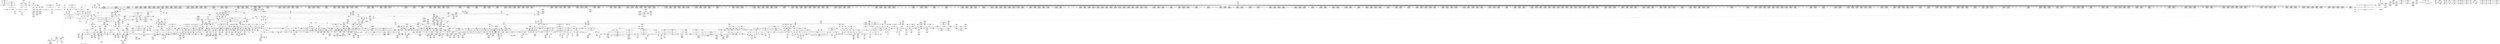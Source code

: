 digraph {
	CE0x4992e80 [shape=record,shape=Mrecord,label="{CE0x4992e80|i8*_getelementptr_inbounds_(_41_x_i8_,_41_x_i8_*_.str44,_i32_0,_i32_0)|*Constant*}"]
	CE0x48e9a70 [shape=record,shape=Mrecord,label="{CE0x48e9a70|selinux_task_movememory:_tmp2|*SummSource*}"]
	CE0x4985300 [shape=record,shape=Mrecord,label="{CE0x4985300|2472:_%struct.cred*,_:_CRE_6358,6359_}"]
	CE0x4942aa0 [shape=record,shape=Mrecord,label="{CE0x4942aa0|rcu_lock_acquire:_entry}"]
	CE0x49e6090 [shape=record,shape=Mrecord,label="{CE0x49e6090|rcu_read_unlock:_tmp22|include/linux/rcupdate.h,935}"]
	CE0x4902bd0 [shape=record,shape=Mrecord,label="{CE0x4902bd0|avc_has_perm:_entry|*SummSource*}"]
	CE0x49436c0 [shape=record,shape=Mrecord,label="{CE0x49436c0|cred_sid:_tmp2|*SummSink*}"]
	CE0x48e2f90 [shape=record,shape=Mrecord,label="{CE0x48e2f90|avc_has_perm:_requested|Function::avc_has_perm&Arg::requested::}"]
	CE0x49c8350 [shape=record,shape=Mrecord,label="{CE0x49c8350|_ret_void,_!dbg_!27719|./arch/x86/include/asm/preempt.h,73|*SummSink*}"]
	CE0x495b1b0 [shape=record,shape=Mrecord,label="{CE0x495b1b0|2472:_%struct.cred*,_:_CRE_712,720_|*MultipleSource*|Function::task_sid&Arg::task::|Function::current_has_perm&Arg::tsk::|Function::selinux_task_movememory&Arg::p::|security/selinux/hooks.c,208}"]
	CE0x49163a0 [shape=record,shape=Mrecord,label="{CE0x49163a0|get_current:_tmp3|*SummSource*}"]
	CE0x49ce7e0 [shape=record,shape=Mrecord,label="{CE0x49ce7e0|_call_void_asm_addl_$1,_%gs:$0_,_*m,ri,*m,_dirflag_,_fpsr_,_flags_(i32*___preempt_count,_i32_%sub,_i32*___preempt_count)_#3,_!dbg_!27717,_!srcloc_!27718|./arch/x86/include/asm/preempt.h,77|*SummSink*}"]
	CE0x4985560 [shape=record,shape=Mrecord,label="{CE0x4985560|2472:_%struct.cred*,_:_CRE_6360,6368_|*MultipleSource*|Function::task_sid&Arg::task::|Function::current_has_perm&Arg::tsk::|Function::selinux_task_movememory&Arg::p::|security/selinux/hooks.c,208}"]
	CE0x4973f50 [shape=record,shape=Mrecord,label="{CE0x4973f50|2472:_%struct.cred*,_:_CRE_2950,2951_}"]
	CE0x4a31170 [shape=record,shape=Mrecord,label="{CE0x4a31170|i64*_getelementptr_inbounds_(_4_x_i64_,_4_x_i64_*___llvm_gcov_ctr135,_i64_0,_i64_3)|*Constant*}"]
	CE0x48ec6d0 [shape=record,shape=Mrecord,label="{CE0x48ec6d0|COLLAPSED:_GCMRE___llvm_gcov_ctr125_internal_global_11_x_i64_zeroinitializer:_elem_0:default:}"]
	CE0x48fe730 [shape=record,shape=Mrecord,label="{CE0x48fe730|current_sid:_tmp6|security/selinux/hooks.c,218|*SummSource*}"]
	CE0x4948570 [shape=record,shape=Mrecord,label="{CE0x4948570|rcu_lock_acquire:_map|Function::rcu_lock_acquire&Arg::map::|*SummSink*}"]
	CE0x4914cd0 [shape=record,shape=Mrecord,label="{CE0x4914cd0|_call_void_mcount()_#3|*SummSink*}"]
	CE0x498be10 [shape=record,shape=Mrecord,label="{CE0x498be10|2472:_%struct.cred*,_:_CRE_10528,10536_|*MultipleSource*|Function::task_sid&Arg::task::|Function::current_has_perm&Arg::tsk::|Function::selinux_task_movememory&Arg::p::|security/selinux/hooks.c,208}"]
	CE0x4987df0 [shape=record,shape=Mrecord,label="{CE0x4987df0|2472:_%struct.cred*,_:_CRE_6488,6492_|*MultipleSource*|Function::task_sid&Arg::task::|Function::current_has_perm&Arg::tsk::|Function::selinux_task_movememory&Arg::p::|security/selinux/hooks.c,208}"]
	CE0x490ab10 [shape=record,shape=Mrecord,label="{CE0x490ab10|i64_1|*Constant*}"]
	CE0x66e49d0 [shape=record,shape=Mrecord,label="{CE0x66e49d0|selinux_task_movememory:_p|Function::selinux_task_movememory&Arg::p::}"]
	CE0x4998440 [shape=record,shape=Mrecord,label="{CE0x4998440|_call_void_mcount()_#3|*SummSink*}"]
	CE0x49e0a70 [shape=record,shape=Mrecord,label="{CE0x49e0a70|__rcu_read_unlock:_tmp2}"]
	CE0x4975840 [shape=record,shape=Mrecord,label="{CE0x4975840|2472:_%struct.cred*,_:_CRE_2971,2972_}"]
	CE0x49b7c20 [shape=record,shape=Mrecord,label="{CE0x49b7c20|i64_ptrtoint_(i8*_blockaddress(_rcu_lock_release,_%__here)_to_i64)|*Constant*|*SummSource*}"]
	CE0x4a19c50 [shape=record,shape=Mrecord,label="{CE0x4a19c50|rcu_lock_acquire:___here|*SummSource*}"]
	CE0x49b7f60 [shape=record,shape=Mrecord,label="{CE0x49b7f60|i64_ptrtoint_(i8*_blockaddress(_rcu_lock_release,_%__here)_to_i64)|*Constant*|*SummSink*}"]
	CE0x496a0c0 [shape=record,shape=Mrecord,label="{CE0x496a0c0|2472:_%struct.cred*,_:_CRE_2592,2594_|*MultipleSource*|Function::task_sid&Arg::task::|Function::current_has_perm&Arg::tsk::|Function::selinux_task_movememory&Arg::p::|security/selinux/hooks.c,208}"]
	CE0x4947b90 [shape=record,shape=Mrecord,label="{CE0x4947b90|2472:_%struct.cred*,_:_CRE_56,64_|*MultipleSource*|Function::task_sid&Arg::task::|Function::current_has_perm&Arg::tsk::|Function::selinux_task_movememory&Arg::p::|security/selinux/hooks.c,208}"]
	CE0x4954290 [shape=record,shape=Mrecord,label="{CE0x4954290|__rcu_read_lock:_tmp|*SummSource*}"]
	CE0x4970ed0 [shape=record,shape=Mrecord,label="{CE0x4970ed0|2472:_%struct.cred*,_:_CRE_2909,2910_}"]
	CE0x4934350 [shape=record,shape=Mrecord,label="{CE0x4934350|_ret_void,_!dbg_!27735|include/linux/rcupdate.h,884|*SummSource*}"]
	CE0x49e7c20 [shape=record,shape=Mrecord,label="{CE0x49e7c20|_call_void___rcu_read_unlock()_#10,_!dbg_!27734|include/linux/rcupdate.h,937}"]
	CE0x66e4960 [shape=record,shape=Mrecord,label="{CE0x66e4960|current_has_perm:_entry|*SummSink*}"]
	CE0x4a0f000 [shape=record,shape=Mrecord,label="{CE0x4a0f000|i64*_getelementptr_inbounds_(_4_x_i64_,_4_x_i64_*___llvm_gcov_ctr129,_i64_0,_i64_1)|*Constant*|*SummSource*}"]
	CE0x499a790 [shape=record,shape=Mrecord,label="{CE0x499a790|i32_1|*Constant*}"]
	CE0x4906290 [shape=record,shape=Mrecord,label="{CE0x4906290|2472:_%struct.cred*,_:_CRE_296,304_|*MultipleSource*|Function::task_sid&Arg::task::|Function::current_has_perm&Arg::tsk::|Function::selinux_task_movememory&Arg::p::|security/selinux/hooks.c,208}"]
	CE0x4a335d0 [shape=record,shape=Mrecord,label="{CE0x4a335d0|__rcu_read_unlock:_do.body}"]
	CE0x4a33c20 [shape=record,shape=Mrecord,label="{CE0x4a33c20|__rcu_read_unlock:_do.body|*SummSink*}"]
	CE0x48e9450 [shape=record,shape=Mrecord,label="{CE0x48e9450|current_sid:_tmp8|security/selinux/hooks.c,218|*SummSource*}"]
	CE0x49d32a0 [shape=record,shape=Mrecord,label="{CE0x49d32a0|rcu_read_unlock:_call|include/linux/rcupdate.h,933|*SummSource*}"]
	CE0x4914c30 [shape=record,shape=Mrecord,label="{CE0x4914c30|_call_void_mcount()_#3|*SummSource*}"]
	CE0x4938890 [shape=record,shape=Mrecord,label="{CE0x4938890|task_sid:_do.body|*SummSource*}"]
	CE0x4993750 [shape=record,shape=Mrecord,label="{CE0x4993750|i64*_getelementptr_inbounds_(_13_x_i64_,_13_x_i64_*___llvm_gcov_ctr126,_i64_0,_i64_10)|*Constant*|*SummSource*}"]
	CE0x49db430 [shape=record,shape=Mrecord,label="{CE0x49db430|i64*_getelementptr_inbounds_(_4_x_i64_,_4_x_i64_*___llvm_gcov_ctr133,_i64_0,_i64_1)|*Constant*}"]
	CE0x4953610 [shape=record,shape=Mrecord,label="{CE0x4953610|i8*_getelementptr_inbounds_(_25_x_i8_,_25_x_i8_*_.str45,_i32_0,_i32_0)|*Constant*|*SummSink*}"]
	CE0x49741b0 [shape=record,shape=Mrecord,label="{CE0x49741b0|2472:_%struct.cred*,_:_CRE_2952,2953_}"]
	CE0x4a1c8a0 [shape=record,shape=Mrecord,label="{CE0x4a1c8a0|_call_void_mcount()_#3|*SummSink*}"]
	CE0x4a397f0 [shape=record,shape=Mrecord,label="{CE0x4a397f0|i64*_getelementptr_inbounds_(_4_x_i64_,_4_x_i64_*___llvm_gcov_ctr129,_i64_0,_i64_3)|*Constant*|*SummSink*}"]
	CE0x498d270 [shape=record,shape=Mrecord,label="{CE0x498d270|2472:_%struct.cred*,_:_CRE_10584,10592_|*MultipleSource*|Function::task_sid&Arg::task::|Function::current_has_perm&Arg::tsk::|Function::selinux_task_movememory&Arg::p::|security/selinux/hooks.c,208}"]
	CE0x498dc30 [shape=record,shape=Mrecord,label="{CE0x498dc30|2472:_%struct.cred*,_:_CRE_10608,10609_|*MultipleSource*|Function::task_sid&Arg::task::|Function::current_has_perm&Arg::tsk::|Function::selinux_task_movememory&Arg::p::|security/selinux/hooks.c,208}"]
	CE0x4a4d2a0 [shape=record,shape=Mrecord,label="{CE0x4a4d2a0|__preempt_count_sub:_tmp3|*SummSource*}"]
	CE0x490ea20 [shape=record,shape=Mrecord,label="{CE0x490ea20|current_sid:_tmp13|security/selinux/hooks.c,218|*SummSink*}"]
	CE0x4a1aea0 [shape=record,shape=Mrecord,label="{CE0x4a1aea0|rcu_lock_release:_tmp5|include/linux/rcupdate.h,423|*SummSink*}"]
	CE0x493cfe0 [shape=record,shape=Mrecord,label="{CE0x493cfe0|rcu_read_unlock:_bb|*SummSink*}"]
	CE0x4a56a10 [shape=record,shape=Mrecord,label="{CE0x4a56a10|i64*_getelementptr_inbounds_(_4_x_i64_,_4_x_i64_*___llvm_gcov_ctr135,_i64_0,_i64_2)|*Constant*|*SummSink*}"]
	CE0x4a5d060 [shape=record,shape=Mrecord,label="{CE0x4a5d060|i64*_getelementptr_inbounds_(_4_x_i64_,_4_x_i64_*___llvm_gcov_ctr129,_i64_0,_i64_1)|*Constant*}"]
	CE0x4912f60 [shape=record,shape=Mrecord,label="{CE0x4912f60|current_sid:_tmp22|security/selinux/hooks.c,218}"]
	CE0x4944890 [shape=record,shape=Mrecord,label="{CE0x4944890|2472:_%struct.cred*,_:_CRE_16,20_|*MultipleSource*|Function::task_sid&Arg::task::|Function::current_has_perm&Arg::tsk::|Function::selinux_task_movememory&Arg::p::|security/selinux/hooks.c,208}"]
	CE0x4979eb0 [shape=record,shape=Mrecord,label="{CE0x4979eb0|2472:_%struct.cred*,_:_CRE_3164,3168_|*MultipleSource*|Function::task_sid&Arg::task::|Function::current_has_perm&Arg::tsk::|Function::selinux_task_movememory&Arg::p::|security/selinux/hooks.c,208}"]
	CE0x4997450 [shape=record,shape=Mrecord,label="{CE0x4997450|_ret_void,_!dbg_!27717|include/linux/rcupdate.h,240|*SummSink*}"]
	CE0x49b3660 [shape=record,shape=Mrecord,label="{CE0x49b3660|i64*_getelementptr_inbounds_(_4_x_i64_,_4_x_i64_*___llvm_gcov_ctr134,_i64_0,_i64_2)|*Constant*|*SummSink*}"]
	CE0x495abc0 [shape=record,shape=Mrecord,label="{CE0x495abc0|2472:_%struct.cred*,_:_CRE_700,701_}"]
	CE0x494e970 [shape=record,shape=Mrecord,label="{CE0x494e970|i64*_getelementptr_inbounds_(_2_x_i64_,_2_x_i64_*___llvm_gcov_ctr131,_i64_0,_i64_0)|*Constant*|*SummSource*}"]
	CE0x48e1430 [shape=record,shape=Mrecord,label="{CE0x48e1430|_call_void_lockdep_rcu_suspicious(i8*_getelementptr_inbounds_(_25_x_i8_,_25_x_i8_*_.str3,_i32_0,_i32_0),_i32_218,_i8*_getelementptr_inbounds_(_45_x_i8_,_45_x_i8_*_.str12,_i32_0,_i32_0))_#10,_!dbg_!27727|security/selinux/hooks.c,218|*SummSink*}"]
	CE0x49ad950 [shape=record,shape=Mrecord,label="{CE0x49ad950|i64_1|*Constant*}"]
	CE0x498ead0 [shape=record,shape=Mrecord,label="{CE0x498ead0|task_sid:_tmp4|*LoadInst*|security/selinux/hooks.c,208|*SummSource*}"]
	CE0x496de50 [shape=record,shape=Mrecord,label="{CE0x496de50|2472:_%struct.cred*,_:_CRE_2784,2792_|*MultipleSource*|Function::task_sid&Arg::task::|Function::current_has_perm&Arg::tsk::|Function::selinux_task_movememory&Arg::p::|security/selinux/hooks.c,208}"]
	CE0x4973240 [shape=record,shape=Mrecord,label="{CE0x4973240|2472:_%struct.cred*,_:_CRE_2939,2940_}"]
	CE0x498dea0 [shape=record,shape=Mrecord,label="{CE0x498dea0|2472:_%struct.cred*,_:_CRE_10616,10624_|*MultipleSource*|Function::task_sid&Arg::task::|Function::current_has_perm&Arg::tsk::|Function::selinux_task_movememory&Arg::p::|security/selinux/hooks.c,208}"]
	CE0x49d2e60 [shape=record,shape=Mrecord,label="{CE0x49d2e60|rcu_read_lock:_tmp13|include/linux/rcupdate.h,882}"]
	CE0x49dc490 [shape=record,shape=Mrecord,label="{CE0x49dc490|rcu_read_unlock:_if.end|*SummSource*}"]
	CE0x49553e0 [shape=record,shape=Mrecord,label="{CE0x49553e0|2472:_%struct.cred*,_:_CRE_496,504_|*MultipleSource*|Function::task_sid&Arg::task::|Function::current_has_perm&Arg::tsk::|Function::selinux_task_movememory&Arg::p::|security/selinux/hooks.c,208}"]
	CE0x49b1800 [shape=record,shape=Mrecord,label="{CE0x49b1800|__preempt_count_add:_tmp7|./arch/x86/include/asm/preempt.h,73|*SummSink*}"]
	CE0x49e1ef0 [shape=record,shape=Mrecord,label="{CE0x49e1ef0|__rcu_read_unlock:_tmp4|include/linux/rcupdate.h,244}"]
	CE0x49435e0 [shape=record,shape=Mrecord,label="{CE0x49435e0|cred_sid:_tmp2}"]
	CE0x4973a90 [shape=record,shape=Mrecord,label="{CE0x4973a90|2472:_%struct.cred*,_:_CRE_2946,2947_}"]
	CE0x497efa0 [shape=record,shape=Mrecord,label="{CE0x497efa0|2472:_%struct.cred*,_:_CRE_6232,6240_|*MultipleSource*|Function::task_sid&Arg::task::|Function::current_has_perm&Arg::tsk::|Function::selinux_task_movememory&Arg::p::|security/selinux/hooks.c,208}"]
	CE0x48e33e0 [shape=record,shape=Mrecord,label="{CE0x48e33e0|%struct.common_audit_data*_null|*Constant*|*SummSource*}"]
	CE0x4a1cfb0 [shape=record,shape=Mrecord,label="{CE0x4a1cfb0|rcu_lock_acquire:_tmp}"]
	CE0x4980830 [shape=record,shape=Mrecord,label="{CE0x4980830|2472:_%struct.cred*,_:_CRE_6295,6296_}"]
	CE0x49b65e0 [shape=record,shape=Mrecord,label="{CE0x49b65e0|rcu_lock_release:___here}"]
	CE0x49e0650 [shape=record,shape=Mrecord,label="{CE0x49e0650|rcu_read_unlock:_tmp17|include/linux/rcupdate.h,933|*SummSource*}"]
	CE0x49370e0 [shape=record,shape=Mrecord,label="{CE0x49370e0|2472:_%struct.cred*,_:_CRE_128,136_|*MultipleSource*|Function::task_sid&Arg::task::|Function::current_has_perm&Arg::tsk::|Function::selinux_task_movememory&Arg::p::|security/selinux/hooks.c,208}"]
	CE0x4a1d4c0 [shape=record,shape=Mrecord,label="{CE0x4a1d4c0|_call_void_asm_sideeffect_,_memory_,_dirflag_,_fpsr_,_flags_()_#3,_!dbg_!27711,_!srcloc_!27714|include/linux/rcupdate.h,244|*SummSink*}"]
	CE0x497aa90 [shape=record,shape=Mrecord,label="{CE0x497aa90|2472:_%struct.cred*,_:_CRE_5880,5888_|*MultipleSource*|Function::task_sid&Arg::task::|Function::current_has_perm&Arg::tsk::|Function::selinux_task_movememory&Arg::p::|security/selinux/hooks.c,208}"]
	CE0x48e3d10 [shape=record,shape=Mrecord,label="{CE0x48e3d10|_ret_i32_%retval.0,_!dbg_!27728|security/selinux/avc.c,775|*SummSink*}"]
	CE0x4902690 [shape=record,shape=Mrecord,label="{CE0x4902690|i32_(i32,_i32,_i16,_i32,_%struct.common_audit_data*)*_bitcast_(i32_(i32,_i32,_i16,_i32,_%struct.common_audit_data.495*)*_avc_has_perm_to_i32_(i32,_i32,_i16,_i32,_%struct.common_audit_data*)*)|*Constant*}"]
	CE0x4909da0 [shape=record,shape=Mrecord,label="{CE0x4909da0|GLOBAL:_current_sid.__warned|Global_var:current_sid.__warned|*SummSource*}"]
	CE0x48db250 [shape=record,shape=Mrecord,label="{CE0x48db250|current_sid:_if.end|*SummSink*}"]
	CE0x495cfc0 [shape=record,shape=Mrecord,label="{CE0x495cfc0|2472:_%struct.cred*,_:_CRE_1832,1840_|*MultipleSource*|Function::task_sid&Arg::task::|Function::current_has_perm&Arg::tsk::|Function::selinux_task_movememory&Arg::p::|security/selinux/hooks.c,208}"]
	CE0x49b33a0 [shape=record,shape=Mrecord,label="{CE0x49b33a0|__preempt_count_add:_tmp2}"]
	CE0x49a6c60 [shape=record,shape=Mrecord,label="{CE0x49a6c60|GLOBAL:_rcu_read_unlock|*Constant*|*SummSink*}"]
	CE0x496fd30 [shape=record,shape=Mrecord,label="{CE0x496fd30|2472:_%struct.cred*,_:_CRE_2880,2884_|*MultipleSource*|Function::task_sid&Arg::task::|Function::current_has_perm&Arg::tsk::|Function::selinux_task_movememory&Arg::p::|security/selinux/hooks.c,208}"]
	CE0x4991300 [shape=record,shape=Mrecord,label="{CE0x4991300|i64_6|*Constant*|*SummSink*}"]
	CE0x493d170 [shape=record,shape=Mrecord,label="{CE0x493d170|rcu_read_unlock:_do.end}"]
	CE0x4933590 [shape=record,shape=Mrecord,label="{CE0x4933590|2472:_%struct.cred*,_:_CRE_392,400_|*MultipleSource*|Function::task_sid&Arg::task::|Function::current_has_perm&Arg::tsk::|Function::selinux_task_movememory&Arg::p::|security/selinux/hooks.c,208}"]
	CE0x4954ac0 [shape=record,shape=Mrecord,label="{CE0x4954ac0|rcu_read_lock:_tmp18|include/linux/rcupdate.h,882}"]
	CE0x48fe8f0 [shape=record,shape=Mrecord,label="{CE0x48fe8f0|selinux_task_movememory:_entry|*SummSource*}"]
	CE0x4945490 [shape=record,shape=Mrecord,label="{CE0x4945490|rcu_read_lock:_tmp1|*SummSink*}"]
	CE0x4968a00 [shape=record,shape=Mrecord,label="{CE0x4968a00|2472:_%struct.cred*,_:_CRE_2525,2526_}"]
	CE0x493aba0 [shape=record,shape=Mrecord,label="{CE0x493aba0|rcu_read_unlock:_tmp5|include/linux/rcupdate.h,933|*SummSink*}"]
	CE0x4905c00 [shape=record,shape=Mrecord,label="{CE0x4905c00|_call_void_rcu_read_lock()_#10,_!dbg_!27712|security/selinux/hooks.c,207|*SummSource*}"]
	CE0x49c8160 [shape=record,shape=Mrecord,label="{CE0x49c8160|__preempt_count_add:_val|Function::__preempt_count_add&Arg::val::|*SummSource*}"]
	CE0x48e4a50 [shape=record,shape=Mrecord,label="{CE0x48e4a50|current_sid:_do.end|*SummSource*}"]
	CE0x49d7360 [shape=record,shape=Mrecord,label="{CE0x49d7360|rcu_read_unlock:_tmp11|include/linux/rcupdate.h,933|*SummSink*}"]
	CE0x4952390 [shape=record,shape=Mrecord,label="{CE0x4952390|rcu_read_lock:_tmp18|include/linux/rcupdate.h,882|*SummSource*}"]
	CE0x4a1af10 [shape=record,shape=Mrecord,label="{CE0x4a1af10|_call_void_lock_release(%struct.lockdep_map*_%map,_i32_1,_i64_ptrtoint_(i8*_blockaddress(_rcu_lock_release,_%__here)_to_i64))_#10,_!dbg_!27716|include/linux/rcupdate.h,423}"]
	CE0x49c5d60 [shape=record,shape=Mrecord,label="{CE0x49c5d60|__rcu_read_unlock:_tmp|*SummSource*}"]
	CE0x494c6b0 [shape=record,shape=Mrecord,label="{CE0x494c6b0|rcu_read_lock:_tmp10|include/linux/rcupdate.h,882|*SummSource*}"]
	CE0x49ddd30 [shape=record,shape=Mrecord,label="{CE0x49ddd30|GLOBAL:_rcu_read_unlock.__warned|Global_var:rcu_read_unlock.__warned|*SummSource*}"]
	CE0x49d9270 [shape=record,shape=Mrecord,label="{CE0x49d9270|i64*_getelementptr_inbounds_(_4_x_i64_,_4_x_i64_*___llvm_gcov_ctr130,_i64_0,_i64_1)|*Constant*|*SummSink*}"]
	CE0x4909840 [shape=record,shape=Mrecord,label="{CE0x4909840|current_sid:_tmp4|security/selinux/hooks.c,218|*SummSink*}"]
	CE0x4991cf0 [shape=record,shape=Mrecord,label="{CE0x4991cf0|task_sid:_tmp15|security/selinux/hooks.c,208|*SummSource*}"]
	CE0x4900d40 [shape=record,shape=Mrecord,label="{CE0x4900d40|GLOBAL:___llvm_gcov_ctr125|Global_var:__llvm_gcov_ctr125}"]
	CE0x49057f0 [shape=record,shape=Mrecord,label="{CE0x49057f0|_call_void_mcount()_#3|*SummSource*}"]
	CE0x49d9ec0 [shape=record,shape=Mrecord,label="{CE0x49d9ec0|rcu_lock_release:_tmp}"]
	CE0x4995af0 [shape=record,shape=Mrecord,label="{CE0x4995af0|task_sid:_tmp20|security/selinux/hooks.c,208}"]
	CE0x495eed0 [shape=record,shape=Mrecord,label="{CE0x495eed0|2472:_%struct.cred*,_:_CRE_1936,1944_|*MultipleSource*|Function::task_sid&Arg::task::|Function::current_has_perm&Arg::tsk::|Function::selinux_task_movememory&Arg::p::|security/selinux/hooks.c,208}"]
	CE0x498ee20 [shape=record,shape=Mrecord,label="{CE0x498ee20|task_sid:_tobool1|security/selinux/hooks.c,208|*SummSink*}"]
	CE0x49c7560 [shape=record,shape=Mrecord,label="{CE0x49c7560|i64*_getelementptr_inbounds_(_4_x_i64_,_4_x_i64_*___llvm_gcov_ctr128,_i64_0,_i64_1)|*Constant*|*SummSink*}"]
	CE0x4910dd0 [shape=record,shape=Mrecord,label="{CE0x4910dd0|task_sid:_if.then|*SummSink*}"]
	CE0x4a20dc0 [shape=record,shape=Mrecord,label="{CE0x4a20dc0|__preempt_count_sub:_tmp2}"]
	CE0x49a9ab0 [shape=record,shape=Mrecord,label="{CE0x49a9ab0|task_sid:_tmp8|security/selinux/hooks.c,208|*SummSource*}"]
	CE0x493d350 [shape=record,shape=Mrecord,label="{CE0x493d350|i32_1|*Constant*}"]
	CE0x4a215c0 [shape=record,shape=Mrecord,label="{CE0x4a215c0|__preempt_count_sub:_entry|*SummSink*}"]
	CE0x4990220 [shape=record,shape=Mrecord,label="{CE0x4990220|task_sid:_tmp13|security/selinux/hooks.c,208|*SummSink*}"]
	CE0x4990ce0 [shape=record,shape=Mrecord,label="{CE0x4990ce0|task_sid:_tobool4|security/selinux/hooks.c,208|*SummSource*}"]
	CE0x48e0480 [shape=record,shape=Mrecord,label="{CE0x48e0480|current_sid:_tmp20|security/selinux/hooks.c,218}"]
	CE0x48fd180 [shape=record,shape=Mrecord,label="{CE0x48fd180|current_sid:_call|security/selinux/hooks.c,218}"]
	CE0x4935c60 [shape=record,shape=Mrecord,label="{CE0x4935c60|_call_void_mcount()_#3}"]
	CE0x4959480 [shape=record,shape=Mrecord,label="{CE0x4959480|task_sid:_tmp18|security/selinux/hooks.c,208|*SummSource*}"]
	CE0x49ac050 [shape=record,shape=Mrecord,label="{CE0x49ac050|void_(i32*,_i32,_i32*)*_asm_addl_$1,_%gs:$0_,_*m,ri,*m,_dirflag_,_fpsr_,_flags_}"]
	CE0x4951320 [shape=record,shape=Mrecord,label="{CE0x4951320|rcu_read_lock:_tmp15|include/linux/rcupdate.h,882}"]
	CE0x4988e90 [shape=record,shape=Mrecord,label="{CE0x4988e90|2472:_%struct.cred*,_:_CRE_6544,6552_|*MultipleSource*|Function::task_sid&Arg::task::|Function::current_has_perm&Arg::tsk::|Function::selinux_task_movememory&Arg::p::|security/selinux/hooks.c,208}"]
	CE0x498b4c0 [shape=record,shape=Mrecord,label="{CE0x498b4c0|2472:_%struct.cred*,_:_CRE_6664,6668_|*MultipleSource*|Function::task_sid&Arg::task::|Function::current_has_perm&Arg::tsk::|Function::selinux_task_movememory&Arg::p::|security/selinux/hooks.c,208}"]
	CE0x4940a40 [shape=record,shape=Mrecord,label="{CE0x4940a40|_ret_void,_!dbg_!27717|include/linux/rcupdate.h,240|*SummSource*}"]
	CE0x49b7420 [shape=record,shape=Mrecord,label="{CE0x49b7420|i64*_getelementptr_inbounds_(_4_x_i64_,_4_x_i64_*___llvm_gcov_ctr128,_i64_0,_i64_0)|*Constant*|*SummSource*}"]
	CE0x49a4600 [shape=record,shape=Mrecord,label="{CE0x49a4600|i64*_getelementptr_inbounds_(_13_x_i64_,_13_x_i64_*___llvm_gcov_ctr126,_i64_0,_i64_12)|*Constant*|*SummSource*}"]
	CE0x495a0a0 [shape=record,shape=Mrecord,label="{CE0x495a0a0|_call_void_lockdep_rcu_suspicious(i8*_getelementptr_inbounds_(_25_x_i8_,_25_x_i8_*_.str3,_i32_0,_i32_0),_i32_208,_i8*_getelementptr_inbounds_(_41_x_i8_,_41_x_i8_*_.str44,_i32_0,_i32_0))_#10,_!dbg_!27732|security/selinux/hooks.c,208|*SummSink*}"]
	CE0x49361c0 [shape=record,shape=Mrecord,label="{CE0x49361c0|_ret_void,_!dbg_!27735|include/linux/rcupdate.h,884|*SummSink*}"]
	CE0x493e910 [shape=record,shape=Mrecord,label="{CE0x493e910|rcu_read_lock:_tmp19|include/linux/rcupdate.h,882|*SummSource*}"]
	CE0x48f8880 [shape=record,shape=Mrecord,label="{CE0x48f8880|current_sid:_tmp21|security/selinux/hooks.c,218|*SummSource*}"]
	CE0x4985ab0 [shape=record,shape=Mrecord,label="{CE0x4985ab0|2472:_%struct.cred*,_:_CRE_6384,6392_|*MultipleSource*|Function::task_sid&Arg::task::|Function::current_has_perm&Arg::tsk::|Function::selinux_task_movememory&Arg::p::|security/selinux/hooks.c,208}"]
	CE0x4984130 [shape=record,shape=Mrecord,label="{CE0x4984130|2472:_%struct.cred*,_:_CRE_6343,6344_}"]
	CE0x4a0caf0 [shape=record,shape=Mrecord,label="{CE0x4a0caf0|__rcu_read_unlock:_tmp6|include/linux/rcupdate.h,245}"]
	CE0x496cbb0 [shape=record,shape=Mrecord,label="{CE0x496cbb0|2472:_%struct.cred*,_:_CRE_2724,2725_|*MultipleSource*|Function::task_sid&Arg::task::|Function::current_has_perm&Arg::tsk::|Function::selinux_task_movememory&Arg::p::|security/selinux/hooks.c,208}"]
	CE0x4911380 [shape=record,shape=Mrecord,label="{CE0x4911380|current_sid:_tmp5|security/selinux/hooks.c,218|*SummSink*}"]
	CE0x4a5cf30 [shape=record,shape=Mrecord,label="{CE0x4a5cf30|__preempt_count_sub:_tmp|*SummSink*}"]
	CE0x4a207e0 [shape=record,shape=Mrecord,label="{CE0x4a207e0|_call_void_mcount()_#3|*SummSource*}"]
	CE0x4908130 [shape=record,shape=Mrecord,label="{CE0x4908130|i64*_getelementptr_inbounds_(_2_x_i64_,_2_x_i64_*___llvm_gcov_ctr98,_i64_0,_i64_1)|*Constant*|*SummSource*}"]
	CE0x495b080 [shape=record,shape=Mrecord,label="{CE0x495b080|2472:_%struct.cred*,_:_CRE_704,712_|*MultipleSource*|Function::task_sid&Arg::task::|Function::current_has_perm&Arg::tsk::|Function::selinux_task_movememory&Arg::p::|security/selinux/hooks.c,208}"]
	CE0x49b5610 [shape=record,shape=Mrecord,label="{CE0x49b5610|GLOBAL:_lock_release|*Constant*|*SummSource*}"]
	CE0x4960170 [shape=record,shape=Mrecord,label="{CE0x4960170|2472:_%struct.cred*,_:_CRE_2016,2020_|*MultipleSource*|Function::task_sid&Arg::task::|Function::current_has_perm&Arg::tsk::|Function::selinux_task_movememory&Arg::p::|security/selinux/hooks.c,208}"]
	CE0x4976d30 [shape=record,shape=Mrecord,label="{CE0x4976d30|2472:_%struct.cred*,_:_CRE_3032,3036_|*MultipleSource*|Function::task_sid&Arg::task::|Function::current_has_perm&Arg::tsk::|Function::selinux_task_movememory&Arg::p::|security/selinux/hooks.c,208}"]
	CE0x490ef80 [shape=record,shape=Mrecord,label="{CE0x490ef80|i1_true|*Constant*}"]
	CE0x49a8110 [shape=record,shape=Mrecord,label="{CE0x49a8110|task_sid:_tobool|security/selinux/hooks.c,208}"]
	CE0x48f7a30 [shape=record,shape=Mrecord,label="{CE0x48f7a30|_ret_%struct.task_struct*_%tmp4,_!dbg_!27714|./arch/x86/include/asm/current.h,14}"]
	CE0x49b3010 [shape=record,shape=Mrecord,label="{CE0x49b3010|__rcu_read_lock:_tmp2}"]
	CE0x4a19e80 [shape=record,shape=Mrecord,label="{CE0x4a19e80|GLOBAL:___preempt_count|Global_var:__preempt_count}"]
	CE0x49a8f00 [shape=record,shape=Mrecord,label="{CE0x49a8f00|task_sid:_tmp8|security/selinux/hooks.c,208}"]
	CE0x495f5f0 [shape=record,shape=Mrecord,label="{CE0x495f5f0|2472:_%struct.cred*,_:_CRE_1960,1968_|*MultipleSource*|Function::task_sid&Arg::task::|Function::current_has_perm&Arg::tsk::|Function::selinux_task_movememory&Arg::p::|security/selinux/hooks.c,208}"]
	CE0x4971230 [shape=record,shape=Mrecord,label="{CE0x4971230|2472:_%struct.cred*,_:_CRE_2912,2913_}"]
	CE0x49d6d00 [shape=record,shape=Mrecord,label="{CE0x49d6d00|rcu_read_unlock:_land.lhs.true2|*SummSink*}"]
	CE0x49982c0 [shape=record,shape=Mrecord,label="{CE0x49982c0|_call_void_mcount()_#3}"]
	CE0x493d2e0 [shape=record,shape=Mrecord,label="{CE0x493d2e0|cred_sid:_tmp5|security/selinux/hooks.c,196}"]
	CE0x49b48f0 [shape=record,shape=Mrecord,label="{CE0x49b48f0|i64*_getelementptr_inbounds_(_4_x_i64_,_4_x_i64_*___llvm_gcov_ctr134,_i64_0,_i64_1)|*Constant*|*SummSource*}"]
	CE0x5c76fa0 [shape=record,shape=Mrecord,label="{CE0x5c76fa0|selinux_task_movememory:_tmp1|*SummSink*}"]
	CE0x494e900 [shape=record,shape=Mrecord,label="{CE0x494e900|i64*_getelementptr_inbounds_(_2_x_i64_,_2_x_i64_*___llvm_gcov_ctr131,_i64_0,_i64_0)|*Constant*}"]
	CE0x49e4870 [shape=record,shape=Mrecord,label="{CE0x49e4870|rcu_read_unlock:_tmp19|include/linux/rcupdate.h,933}"]
	CE0x49c3b20 [shape=record,shape=Mrecord,label="{CE0x49c3b20|cred_sid:_tmp6|security/selinux/hooks.c,197|*SummSink*}"]
	CE0x4a56c80 [shape=record,shape=Mrecord,label="{CE0x4a56c80|__preempt_count_sub:_tmp4|./arch/x86/include/asm/preempt.h,77|*SummSource*}"]
	CE0x4940ba0 [shape=record,shape=Mrecord,label="{CE0x4940ba0|i64*_getelementptr_inbounds_(_11_x_i64_,_11_x_i64_*___llvm_gcov_ctr132,_i64_0,_i64_0)|*Constant*}"]
	CE0x4950d70 [shape=record,shape=Mrecord,label="{CE0x4950d70|rcu_read_lock:_tmp14|include/linux/rcupdate.h,882}"]
	CE0x49255d0 [shape=record,shape=Mrecord,label="{CE0x49255d0|i64_2|*Constant*|*SummSource*}"]
	CE0x4935600 [shape=record,shape=Mrecord,label="{CE0x4935600|i64*_getelementptr_inbounds_(_2_x_i64_,_2_x_i64_*___llvm_gcov_ctr131,_i64_0,_i64_1)|*Constant*|*SummSink*}"]
	CE0x49571a0 [shape=record,shape=Mrecord,label="{CE0x49571a0|2472:_%struct.cred*,_:_CRE_608,616_|*MultipleSource*|Function::task_sid&Arg::task::|Function::current_has_perm&Arg::tsk::|Function::selinux_task_movememory&Arg::p::|security/selinux/hooks.c,208}"]
	CE0x49e48e0 [shape=record,shape=Mrecord,label="{CE0x49e48e0|rcu_read_unlock:_tmp19|include/linux/rcupdate.h,933|*SummSource*}"]
	CE0x495ba90 [shape=record,shape=Mrecord,label="{CE0x495ba90|2472:_%struct.cred*,_:_CRE_744,760_|*MultipleSource*|Function::task_sid&Arg::task::|Function::current_has_perm&Arg::tsk::|Function::selinux_task_movememory&Arg::p::|security/selinux/hooks.c,208}"]
	CE0x48ea650 [shape=record,shape=Mrecord,label="{CE0x48ea650|_call_void_mcount()_#3}"]
	CE0x48e13c0 [shape=record,shape=Mrecord,label="{CE0x48e13c0|_call_void_lockdep_rcu_suspicious(i8*_getelementptr_inbounds_(_25_x_i8_,_25_x_i8_*_.str3,_i32_0,_i32_0),_i32_218,_i8*_getelementptr_inbounds_(_45_x_i8_,_45_x_i8_*_.str12,_i32_0,_i32_0))_#10,_!dbg_!27727|security/selinux/hooks.c,218|*SummSource*}"]
	CE0x490cd90 [shape=record,shape=Mrecord,label="{CE0x490cd90|0:_i8,_:_GCMR_current_sid.__warned_internal_global_i8_0,_section_.data.unlikely_,_align_1:_elem_0:default:}"]
	CE0x49a85d0 [shape=record,shape=Mrecord,label="{CE0x49a85d0|task_sid:_tobool|security/selinux/hooks.c,208|*SummSink*}"]
	CE0x4a15550 [shape=record,shape=Mrecord,label="{CE0x4a15550|i64*_getelementptr_inbounds_(_4_x_i64_,_4_x_i64_*___llvm_gcov_ctr129,_i64_0,_i64_0)|*Constant*|*SummSource*}"]
	CE0x4907be0 [shape=record,shape=Mrecord,label="{CE0x4907be0|current_sid:_tmp2}"]
	CE0x497af50 [shape=record,shape=Mrecord,label="{CE0x497af50|2472:_%struct.cred*,_:_CRE_5896,5904_|*MultipleSource*|Function::task_sid&Arg::task::|Function::current_has_perm&Arg::tsk::|Function::selinux_task_movememory&Arg::p::|security/selinux/hooks.c,208}"]
	CE0x4982d00 [shape=record,shape=Mrecord,label="{CE0x4982d00|2472:_%struct.cred*,_:_CRE_6326,6327_}"]
	CE0x48ea250 [shape=record,shape=Mrecord,label="{CE0x48ea250|current_has_perm:_tmp3}"]
	CE0x4997f00 [shape=record,shape=Mrecord,label="{CE0x4997f00|rcu_read_lock:_tmp9|include/linux/rcupdate.h,882}"]
	CE0x49ddc00 [shape=record,shape=Mrecord,label="{CE0x49ddc00|GLOBAL:_rcu_read_unlock.__warned|Global_var:rcu_read_unlock.__warned}"]
	CE0x496e340 [shape=record,shape=Mrecord,label="{CE0x496e340|2472:_%struct.cred*,_:_CRE_2800,2808_|*MultipleSource*|Function::task_sid&Arg::task::|Function::current_has_perm&Arg::tsk::|Function::selinux_task_movememory&Arg::p::|security/selinux/hooks.c,208}"]
	CE0x4981ff0 [shape=record,shape=Mrecord,label="{CE0x4981ff0|2472:_%struct.cred*,_:_CRE_6315,6316_}"]
	CE0x48f3a70 [shape=record,shape=Mrecord,label="{CE0x48f3a70|current_sid:_tmp11|security/selinux/hooks.c,218}"]
	CE0x4994800 [shape=record,shape=Mrecord,label="{CE0x4994800|i64*_getelementptr_inbounds_(_13_x_i64_,_13_x_i64_*___llvm_gcov_ctr126,_i64_0,_i64_11)|*Constant*|*SummSource*}"]
	CE0x499f9e0 [shape=record,shape=Mrecord,label="{CE0x499f9e0|rcu_read_lock:_if.then|*SummSink*}"]
	CE0x493b050 [shape=record,shape=Mrecord,label="{CE0x493b050|rcu_read_lock:_tobool1|include/linux/rcupdate.h,882|*SummSink*}"]
	CE0x498d4e0 [shape=record,shape=Mrecord,label="{CE0x498d4e0|2472:_%struct.cred*,_:_CRE_10592,10600_|*MultipleSource*|Function::task_sid&Arg::task::|Function::current_has_perm&Arg::tsk::|Function::selinux_task_movememory&Arg::p::|security/selinux/hooks.c,208}"]
	CE0x498a3f0 [shape=record,shape=Mrecord,label="{CE0x498a3f0|2472:_%struct.cred*,_:_CRE_6624,6632_|*MultipleSource*|Function::task_sid&Arg::task::|Function::current_has_perm&Arg::tsk::|Function::selinux_task_movememory&Arg::p::|security/selinux/hooks.c,208}"]
	CE0x49e6640 [shape=record,shape=Mrecord,label="{CE0x49e6640|_call_void_rcu_lock_release(%struct.lockdep_map*_rcu_lock_map)_#10,_!dbg_!27733|include/linux/rcupdate.h,935|*SummSource*}"]
	CE0x4963840 [shape=record,shape=Mrecord,label="{CE0x4963840|2472:_%struct.cred*,_:_CRE_2168,2240_|*MultipleSource*|Function::task_sid&Arg::task::|Function::current_has_perm&Arg::tsk::|Function::selinux_task_movememory&Arg::p::|security/selinux/hooks.c,208}"]
	CE0x4974080 [shape=record,shape=Mrecord,label="{CE0x4974080|2472:_%struct.cred*,_:_CRE_2951,2952_}"]
	CE0x48e2c50 [shape=record,shape=Mrecord,label="{CE0x48e2c50|i64_1|*Constant*|*SummSink*}"]
	CE0x4978950 [shape=record,shape=Mrecord,label="{CE0x4978950|2472:_%struct.cred*,_:_CRE_3116,3120_|*MultipleSource*|Function::task_sid&Arg::task::|Function::current_has_perm&Arg::tsk::|Function::selinux_task_movememory&Arg::p::|security/selinux/hooks.c,208}"]
	CE0x493ef70 [shape=record,shape=Mrecord,label="{CE0x493ef70|rcu_read_lock:_tmp20|include/linux/rcupdate.h,882|*SummSink*}"]
	CE0x4961df0 [shape=record,shape=Mrecord,label="{CE0x4961df0|2472:_%struct.cred*,_:_CRE_2080,2088_|*MultipleSource*|Function::task_sid&Arg::task::|Function::current_has_perm&Arg::tsk::|Function::selinux_task_movememory&Arg::p::|security/selinux/hooks.c,208}"]
	CE0x49c5c90 [shape=record,shape=Mrecord,label="{CE0x49c5c90|__rcu_read_lock:_do.end|*SummSource*}"]
	CE0x49aa9b0 [shape=record,shape=Mrecord,label="{CE0x49aa9b0|__rcu_read_lock:_do.body}"]
	CE0x493d6b0 [shape=record,shape=Mrecord,label="{CE0x493d6b0|cred_sid:_sid|security/selinux/hooks.c,197|*SummSource*}"]
	CE0x4a5c930 [shape=record,shape=Mrecord,label="{CE0x4a5c930|_call_void_mcount()_#3}"]
	CE0x49b8450 [shape=record,shape=Mrecord,label="{CE0x49b8450|i64*_getelementptr_inbounds_(_4_x_i64_,_4_x_i64_*___llvm_gcov_ctr133,_i64_0,_i64_3)|*Constant*|*SummSource*}"]
	CE0x4a0cf70 [shape=record,shape=Mrecord,label="{CE0x4a0cf70|rcu_lock_release:_tmp2}"]
	CE0x4994cb0 [shape=record,shape=Mrecord,label="{CE0x4994cb0|task_sid:_tmp25|security/selinux/hooks.c,208|*SummSource*}"]
	CE0x495b2e0 [shape=record,shape=Mrecord,label="{CE0x495b2e0|2472:_%struct.cred*,_:_CRE_720,728_|*MultipleSource*|Function::task_sid&Arg::task::|Function::current_has_perm&Arg::tsk::|Function::selinux_task_movememory&Arg::p::|security/selinux/hooks.c,208}"]
	CE0x494f560 [shape=record,shape=Mrecord,label="{CE0x494f560|2472:_%struct.cred*,_:_CRE_80,84_|*MultipleSource*|Function::task_sid&Arg::task::|Function::current_has_perm&Arg::tsk::|Function::selinux_task_movememory&Arg::p::|security/selinux/hooks.c,208}"]
	CE0x48ec740 [shape=record,shape=Mrecord,label="{CE0x48ec740|current_sid:_tmp|*SummSource*}"]
	CE0x499b820 [shape=record,shape=Mrecord,label="{CE0x499b820|rcu_read_unlock:_tmp6|include/linux/rcupdate.h,933|*SummSource*}"]
	CE0x4a56e90 [shape=record,shape=Mrecord,label="{CE0x4a56e90|__preempt_count_sub:_tmp1|*SummSource*}"]
	CE0x4a0ae30 [shape=record,shape=Mrecord,label="{CE0x4a0ae30|rcu_lock_release:_tmp3|*SummSource*}"]
	CE0x49030d0 [shape=record,shape=Mrecord,label="{CE0x49030d0|i64*_getelementptr_inbounds_(_2_x_i64_,_2_x_i64_*___llvm_gcov_ctr136,_i64_0,_i64_1)|*Constant*|*SummSource*}"]
	CE0x493ee00 [shape=record,shape=Mrecord,label="{CE0x493ee00|rcu_read_lock:_tmp20|include/linux/rcupdate.h,882|*SummSource*}"]
	CE0x4a20f40 [shape=record,shape=Mrecord,label="{CE0x4a20f40|__preempt_count_add:_do.end|*SummSource*}"]
	CE0x49a6240 [shape=record,shape=Mrecord,label="{CE0x49a6240|_ret_i32_%tmp6,_!dbg_!27716|security/selinux/hooks.c,197}"]
	CE0x49d6200 [shape=record,shape=Mrecord,label="{CE0x49d6200|rcu_read_unlock:_tmp15|include/linux/rcupdate.h,933|*SummSink*}"]
	CE0x4948da0 [shape=record,shape=Mrecord,label="{CE0x4948da0|cred_sid:_security|security/selinux/hooks.c,196|*SummSink*}"]
	CE0x49064b0 [shape=record,shape=Mrecord,label="{CE0x49064b0|2472:_%struct.cred*,_:_CRE_304,312_|*MultipleSource*|Function::task_sid&Arg::task::|Function::current_has_perm&Arg::tsk::|Function::selinux_task_movememory&Arg::p::|security/selinux/hooks.c,208}"]
	CE0x49635e0 [shape=record,shape=Mrecord,label="{CE0x49635e0|2472:_%struct.cred*,_:_CRE_2160,2168_|*MultipleSource*|Function::task_sid&Arg::task::|Function::current_has_perm&Arg::tsk::|Function::selinux_task_movememory&Arg::p::|security/selinux/hooks.c,208}"]
	CE0x4937680 [shape=record,shape=Mrecord,label="{CE0x4937680|rcu_read_lock:_tmp1|*SummSource*}"]
	CE0x4a5b490 [shape=record,shape=Mrecord,label="{CE0x4a5b490|i64*_getelementptr_inbounds_(_4_x_i64_,_4_x_i64_*___llvm_gcov_ctr135,_i64_0,_i64_0)|*Constant*|*SummSource*}"]
	CE0x4a4b120 [shape=record,shape=Mrecord,label="{CE0x4a4b120|__preempt_count_sub:_do.body|*SummSink*}"]
	CE0x49a5bf0 [shape=record,shape=Mrecord,label="{CE0x49a5bf0|cred_sid:_entry|*SummSource*}"]
	CE0x49622b0 [shape=record,shape=Mrecord,label="{CE0x49622b0|2472:_%struct.cred*,_:_CRE_2096,2104_|*MultipleSource*|Function::task_sid&Arg::task::|Function::current_has_perm&Arg::tsk::|Function::selinux_task_movememory&Arg::p::|security/selinux/hooks.c,208}"]
	CE0x4969e60 [shape=record,shape=Mrecord,label="{CE0x4969e60|2472:_%struct.cred*,_:_CRE_2584,2592_|*MultipleSource*|Function::task_sid&Arg::task::|Function::current_has_perm&Arg::tsk::|Function::selinux_task_movememory&Arg::p::|security/selinux/hooks.c,208}"]
	CE0x496a7e0 [shape=record,shape=Mrecord,label="{CE0x496a7e0|2472:_%struct.cred*,_:_CRE_2598,2600_|*MultipleSource*|Function::task_sid&Arg::task::|Function::current_has_perm&Arg::tsk::|Function::selinux_task_movememory&Arg::p::|security/selinux/hooks.c,208}"]
	CE0x49e4e50 [shape=record,shape=Mrecord,label="{CE0x49e4e50|rcu_read_unlock:_tmp20|include/linux/rcupdate.h,933|*SummSource*}"]
	CE0x48e45b0 [shape=record,shape=Mrecord,label="{CE0x48e45b0|i64_1|*Constant*}"]
	CE0x4978490 [shape=record,shape=Mrecord,label="{CE0x4978490|2472:_%struct.cred*,_:_CRE_3108,3112_|*MultipleSource*|Function::task_sid&Arg::task::|Function::current_has_perm&Arg::tsk::|Function::selinux_task_movememory&Arg::p::|security/selinux/hooks.c,208}"]
	CE0x4909380 [shape=record,shape=Mrecord,label="{CE0x4909380|get_current:_tmp2|*SummSink*}"]
	CE0x4959e10 [shape=record,shape=Mrecord,label="{CE0x4959e10|_call_void_lockdep_rcu_suspicious(i8*_getelementptr_inbounds_(_25_x_i8_,_25_x_i8_*_.str3,_i32_0,_i32_0),_i32_208,_i8*_getelementptr_inbounds_(_41_x_i8_,_41_x_i8_*_.str44,_i32_0,_i32_0))_#10,_!dbg_!27732|security/selinux/hooks.c,208}"]
	CE0x494aa30 [shape=record,shape=Mrecord,label="{CE0x494aa30|rcu_read_lock:_tmp}"]
	CE0x49ae770 [shape=record,shape=Mrecord,label="{CE0x49ae770|i64*_getelementptr_inbounds_(_4_x_i64_,_4_x_i64_*___llvm_gcov_ctr129,_i64_0,_i64_0)|*Constant*|*SummSink*}"]
	CE0x4a1b200 [shape=record,shape=Mrecord,label="{CE0x4a1b200|rcu_lock_release:_tmp5|include/linux/rcupdate.h,423|*SummSource*}"]
	CE0x48ef230 [shape=record,shape=Mrecord,label="{CE0x48ef230|current_sid:_tmp1|*SummSource*}"]
	CE0x4a1f940 [shape=record,shape=Mrecord,label="{CE0x4a1f940|_call_void_mcount()_#3|*SummSource*}"]
	CE0x4943940 [shape=record,shape=Mrecord,label="{CE0x4943940|2472:_%struct.cred*,_:_CRE_0,8_|*MultipleSource*|Function::task_sid&Arg::task::|Function::current_has_perm&Arg::tsk::|Function::selinux_task_movememory&Arg::p::|security/selinux/hooks.c,208}"]
	CE0x4913d60 [shape=record,shape=Mrecord,label="{CE0x4913d60|rcu_read_lock:_tmp11|include/linux/rcupdate.h,882}"]
	CE0x497a370 [shape=record,shape=Mrecord,label="{CE0x497a370|2472:_%struct.cred*,_:_CRE_5856,5860_|*MultipleSource*|Function::task_sid&Arg::task::|Function::current_has_perm&Arg::tsk::|Function::selinux_task_movememory&Arg::p::|security/selinux/hooks.c,208}"]
	CE0x4a0c400 [shape=record,shape=Mrecord,label="{CE0x4a0c400|rcu_lock_acquire:_tmp|*SummSink*}"]
	CE0x49a40a0 [shape=record,shape=Mrecord,label="{CE0x49a40a0|task_sid:_tmp26|security/selinux/hooks.c,208}"]
	CE0x48f3310 [shape=record,shape=Mrecord,label="{CE0x48f3310|current_sid:_tmp15|security/selinux/hooks.c,218|*SummSink*}"]
	CE0x4999910 [shape=record,shape=Mrecord,label="{CE0x4999910|rcu_read_lock:_if.end|*SummSource*}"]
	CE0x49b5b90 [shape=record,shape=Mrecord,label="{CE0x49b5b90|_call_void_asm_addl_$1,_%gs:$0_,_*m,ri,*m,_dirflag_,_fpsr_,_flags_(i32*___preempt_count,_i32_%val,_i32*___preempt_count)_#3,_!dbg_!27714,_!srcloc_!27717|./arch/x86/include/asm/preempt.h,72|*SummSink*}"]
	CE0x48ee930 [shape=record,shape=Mrecord,label="{CE0x48ee930|current_sid:_tmp16|security/selinux/hooks.c,218}"]
	CE0x48f6250 [shape=record,shape=Mrecord,label="{CE0x48f6250|__preempt_count_sub:_tmp1|*SummSink*}"]
	CE0x4978bb0 [shape=record,shape=Mrecord,label="{CE0x4978bb0|2472:_%struct.cred*,_:_CRE_3120,3128_|*MultipleSource*|Function::task_sid&Arg::task::|Function::current_has_perm&Arg::tsk::|Function::selinux_task_movememory&Arg::p::|security/selinux/hooks.c,208}"]
	CE0x490de40 [shape=record,shape=Mrecord,label="{CE0x490de40|task_sid:_land.lhs.true|*SummSink*}"]
	CE0x48f8240 [shape=record,shape=Mrecord,label="{CE0x48f8240|current_sid:_cred|security/selinux/hooks.c,218|*SummSource*}"]
	CE0x49587b0 [shape=record,shape=Mrecord,label="{CE0x49587b0|2472:_%struct.cred*,_:_CRE_672,680_|*MultipleSource*|Function::task_sid&Arg::task::|Function::current_has_perm&Arg::tsk::|Function::selinux_task_movememory&Arg::p::|security/selinux/hooks.c,208}"]
	CE0x4a1eed0 [shape=record,shape=Mrecord,label="{CE0x4a1eed0|rcu_lock_release:_bb|*SummSource*}"]
	CE0x49dd790 [shape=record,shape=Mrecord,label="{CE0x49dd790|rcu_lock_acquire:_tmp5|include/linux/rcupdate.h,418|*SummSource*}"]
	CE0x495bcf0 [shape=record,shape=Mrecord,label="{CE0x495bcf0|2472:_%struct.cred*,_:_CRE_760,768_|*MultipleSource*|Function::task_sid&Arg::task::|Function::current_has_perm&Arg::tsk::|Function::selinux_task_movememory&Arg::p::|security/selinux/hooks.c,208}"]
	CE0x49a9a40 [shape=record,shape=Mrecord,label="{CE0x49a9a40|task_sid:_tmp8|security/selinux/hooks.c,208|*SummSink*}"]
	CE0x4947ce0 [shape=record,shape=Mrecord,label="{CE0x4947ce0|cred_sid:_tmp4|*LoadInst*|security/selinux/hooks.c,196|*SummSink*}"]
	CE0x49c4290 [shape=record,shape=Mrecord,label="{CE0x49c4290|rcu_read_unlock:_tmp2}"]
	CE0x49daa20 [shape=record,shape=Mrecord,label="{CE0x49daa20|%struct.lockdep_map*_null|*Constant*}"]
	CE0x4a0c220 [shape=record,shape=Mrecord,label="{CE0x4a0c220|__preempt_count_add:_bb|*SummSource*}"]
	CE0x4960b20 [shape=record,shape=Mrecord,label="{CE0x4960b20|2472:_%struct.cred*,_:_CRE_2040,2044_|*MultipleSource*|Function::task_sid&Arg::task::|Function::current_has_perm&Arg::tsk::|Function::selinux_task_movememory&Arg::p::|security/selinux/hooks.c,208}"]
	CE0x49706e0 [shape=record,shape=Mrecord,label="{CE0x49706e0|2472:_%struct.cred*,_:_CRE_2904,2905_}"]
	CE0x495ec70 [shape=record,shape=Mrecord,label="{CE0x495ec70|2472:_%struct.cred*,_:_CRE_1928,1936_|*MultipleSource*|Function::task_sid&Arg::task::|Function::current_has_perm&Arg::tsk::|Function::selinux_task_movememory&Arg::p::|security/selinux/hooks.c,208}"]
	CE0x48ffcc0 [shape=record,shape=Mrecord,label="{CE0x48ffcc0|current_has_perm:_call1|security/selinux/hooks.c,1543}"]
	CE0x4951930 [shape=record,shape=Mrecord,label="{CE0x4951930|rcu_read_lock:_tmp16|include/linux/rcupdate.h,882|*SummSource*}"]
	CE0x490d750 [shape=record,shape=Mrecord,label="{CE0x490d750|i64*_getelementptr_inbounds_(_11_x_i64_,_11_x_i64_*___llvm_gcov_ctr125,_i64_0,_i64_0)|*Constant*}"]
	CE0x48f71c0 [shape=record,shape=Mrecord,label="{CE0x48f71c0|GLOBAL:_get_current|*Constant*}"]
	CE0x4955e50 [shape=record,shape=Mrecord,label="{CE0x4955e50|2472:_%struct.cred*,_:_CRE_536,544_|*MultipleSource*|Function::task_sid&Arg::task::|Function::current_has_perm&Arg::tsk::|Function::selinux_task_movememory&Arg::p::|security/selinux/hooks.c,208}"]
	CE0x4a0bb90 [shape=record,shape=Mrecord,label="{CE0x4a0bb90|__rcu_read_unlock:_tmp7|include/linux/rcupdate.h,245|*SummSink*}"]
	CE0x4989380 [shape=record,shape=Mrecord,label="{CE0x4989380|2472:_%struct.cred*,_:_CRE_6560,6568_|*MultipleSource*|Function::task_sid&Arg::task::|Function::current_has_perm&Arg::tsk::|Function::selinux_task_movememory&Arg::p::|security/selinux/hooks.c,208}"]
	CE0x4a56cf0 [shape=record,shape=Mrecord,label="{CE0x4a56cf0|__preempt_count_sub:_tmp4|./arch/x86/include/asm/preempt.h,77|*SummSink*}"]
	CE0x4a0fb60 [shape=record,shape=Mrecord,label="{CE0x4a0fb60|void_(i32*,_i32,_i32*)*_asm_addl_$1,_%gs:$0_,_*m,ri,*m,_dirflag_,_fpsr_,_flags_|*SummSink*}"]
	CE0x49942a0 [shape=record,shape=Mrecord,label="{CE0x49942a0|task_sid:_tmp24|security/selinux/hooks.c,208}"]
	CE0x4969090 [shape=record,shape=Mrecord,label="{CE0x4969090|2472:_%struct.cred*,_:_CRE_2531,2532_}"]
	CE0x48e6910 [shape=record,shape=Mrecord,label="{CE0x48e6910|task_sid:_task|Function::task_sid&Arg::task::}"]
	CE0x4907360 [shape=record,shape=Mrecord,label="{CE0x4907360|i64_4|*Constant*|*SummSource*}"]
	CE0x490c780 [shape=record,shape=Mrecord,label="{CE0x490c780|rcu_read_lock:_land.lhs.true}"]
	CE0x49857c0 [shape=record,shape=Mrecord,label="{CE0x49857c0|2472:_%struct.cred*,_:_CRE_6376,6384_|*MultipleSource*|Function::task_sid&Arg::task::|Function::current_has_perm&Arg::tsk::|Function::selinux_task_movememory&Arg::p::|security/selinux/hooks.c,208}"]
	CE0x494eff0 [shape=record,shape=Mrecord,label="{CE0x494eff0|cred_sid:_tmp3}"]
	CE0x4959930 [shape=record,shape=Mrecord,label="{CE0x4959930|task_sid:_tmp19|security/selinux/hooks.c,208}"]
	CE0x494c930 [shape=record,shape=Mrecord,label="{CE0x494c930|2472:_%struct.cred*,_:_CRE_488,496_|*MultipleSource*|Function::task_sid&Arg::task::|Function::current_has_perm&Arg::tsk::|Function::selinux_task_movememory&Arg::p::|security/selinux/hooks.c,208}"]
	CE0x4936330 [shape=record,shape=Mrecord,label="{CE0x4936330|rcu_read_lock:_tmp2|*SummSource*}"]
	CE0x4914a00 [shape=record,shape=Mrecord,label="{CE0x4914a00|rcu_read_lock:_call3|include/linux/rcupdate.h,882|*SummSource*}"]
	CE0x4989aa0 [shape=record,shape=Mrecord,label="{CE0x4989aa0|2472:_%struct.cred*,_:_CRE_6584,6600_|*MultipleSource*|Function::task_sid&Arg::task::|Function::current_has_perm&Arg::tsk::|Function::selinux_task_movememory&Arg::p::|security/selinux/hooks.c,208}"]
	CE0x48e8680 [shape=record,shape=Mrecord,label="{CE0x48e8680|i32_2|*Constant*|*SummSink*}"]
	CE0x4a4afa0 [shape=record,shape=Mrecord,label="{CE0x4a4afa0|__preempt_count_sub:_do.body|*SummSource*}"]
	CE0x4967860 [shape=record,shape=Mrecord,label="{CE0x4967860|2472:_%struct.cred*,_:_CRE_2488,2504_|*MultipleSource*|Function::task_sid&Arg::task::|Function::current_has_perm&Arg::tsk::|Function::selinux_task_movememory&Arg::p::|security/selinux/hooks.c,208}"]
	CE0x48f2e80 [shape=record,shape=Mrecord,label="{CE0x48f2e80|i64*_getelementptr_inbounds_(_11_x_i64_,_11_x_i64_*___llvm_gcov_ctr125,_i64_0,_i64_8)|*Constant*|*SummSource*}"]
	CE0x4a130e0 [shape=record,shape=Mrecord,label="{CE0x4a130e0|__preempt_count_sub:_tmp5|./arch/x86/include/asm/preempt.h,77|*SummSink*}"]
	CE0x49e12a0 [shape=record,shape=Mrecord,label="{CE0x49e12a0|rcu_read_unlock:_tmp8|include/linux/rcupdate.h,933|*SummSink*}"]
	CE0x49a7ad0 [shape=record,shape=Mrecord,label="{CE0x49a7ad0|i64*_getelementptr_inbounds_(_2_x_i64_,_2_x_i64_*___llvm_gcov_ctr98,_i64_0,_i64_0)|*Constant*|*SummSink*}"]
	CE0x499aa00 [shape=record,shape=Mrecord,label="{CE0x499aa00|__preempt_count_add:_val|Function::__preempt_count_add&Arg::val::}"]
	CE0x49c6a40 [shape=record,shape=Mrecord,label="{CE0x49c6a40|rcu_lock_release:_indirectgoto|*SummSource*}"]
	"CONST[source:1(input),value:2(dynamic)][purpose:{object}]"
	CE0x49c4300 [shape=record,shape=Mrecord,label="{CE0x49c4300|__preempt_count_add:_val|Function::__preempt_count_add&Arg::val::|*SummSink*}"]
	CE0x4984390 [shape=record,shape=Mrecord,label="{CE0x4984390|2472:_%struct.cred*,_:_CRE_6345,6346_}"]
	CE0x4963120 [shape=record,shape=Mrecord,label="{CE0x4963120|2472:_%struct.cred*,_:_CRE_2144,2152_|*MultipleSource*|Function::task_sid&Arg::task::|Function::current_has_perm&Arg::tsk::|Function::selinux_task_movememory&Arg::p::|security/selinux/hooks.c,208}"]
	CE0x4944b10 [shape=record,shape=Mrecord,label="{CE0x4944b10|2472:_%struct.cred*,_:_CRE_32,40_|*MultipleSource*|Function::task_sid&Arg::task::|Function::current_has_perm&Arg::tsk::|Function::selinux_task_movememory&Arg::p::|security/selinux/hooks.c,208}"]
	CE0x4959bc0 [shape=record,shape=Mrecord,label="{CE0x4959bc0|task_sid:_tmp19|security/selinux/hooks.c,208|*SummSink*}"]
	CE0x48ec4d0 [shape=record,shape=Mrecord,label="{CE0x48ec4d0|current_has_perm:_perms|Function::current_has_perm&Arg::perms::}"]
	CE0x49582f0 [shape=record,shape=Mrecord,label="{CE0x49582f0|2472:_%struct.cred*,_:_CRE_656,660_|*MultipleSource*|Function::task_sid&Arg::task::|Function::current_has_perm&Arg::tsk::|Function::selinux_task_movememory&Arg::p::|security/selinux/hooks.c,208}"]
	CE0x4900030 [shape=record,shape=Mrecord,label="{CE0x4900030|task_sid:_entry}"]
	CE0x48e38f0 [shape=record,shape=Mrecord,label="{CE0x48e38f0|avc_has_perm:_auditdata|Function::avc_has_perm&Arg::auditdata::|*SummSource*}"]
	CE0x4972eb0 [shape=record,shape=Mrecord,label="{CE0x4972eb0|2472:_%struct.cred*,_:_CRE_2936,2937_}"]
	CE0x494f090 [shape=record,shape=Mrecord,label="{CE0x494f090|cred_sid:_tmp3|*SummSource*}"]
	CE0x498ff90 [shape=record,shape=Mrecord,label="{CE0x498ff90|task_sid:_tmp13|security/selinux/hooks.c,208}"]
	CE0x49e5460 [shape=record,shape=Mrecord,label="{CE0x49e5460|i64*_getelementptr_inbounds_(_11_x_i64_,_11_x_i64_*___llvm_gcov_ctr132,_i64_0,_i64_10)|*Constant*}"]
	CE0x49e8520 [shape=record,shape=Mrecord,label="{CE0x49e8520|__rcu_read_unlock:_entry|*SummSource*}"]
	CE0x4a1e950 [shape=record,shape=Mrecord,label="{CE0x4a1e950|i8*_undef|*Constant*|*SummSource*}"]
	CE0x495dba0 [shape=record,shape=Mrecord,label="{CE0x495dba0|2472:_%struct.cred*,_:_CRE_1872,1880_|*MultipleSource*|Function::task_sid&Arg::task::|Function::current_has_perm&Arg::tsk::|Function::selinux_task_movememory&Arg::p::|security/selinux/hooks.c,208}"]
	CE0x4913af0 [shape=record,shape=Mrecord,label="{CE0x4913af0|i32_1|*Constant*|*SummSource*}"]
	CE0x49d3fe0 [shape=record,shape=Mrecord,label="{CE0x49d3fe0|i64*_getelementptr_inbounds_(_4_x_i64_,_4_x_i64_*___llvm_gcov_ctr128,_i64_0,_i64_2)|*Constant*|*SummSink*}"]
	CE0x4908dd0 [shape=record,shape=Mrecord,label="{CE0x4908dd0|current_sid:_if.then|*SummSource*}"]
	CE0x49ac370 [shape=record,shape=Mrecord,label="{CE0x49ac370|rcu_lock_release:_tmp1}"]
	CE0x49b1410 [shape=record,shape=Mrecord,label="{CE0x49b1410|__preempt_count_add:_tmp6|./arch/x86/include/asm/preempt.h,73}"]
	CE0x49900f0 [shape=record,shape=Mrecord,label="{CE0x49900f0|task_sid:_tmp13|security/selinux/hooks.c,208|*SummSource*}"]
	CE0x4943ac0 [shape=record,shape=Mrecord,label="{CE0x4943ac0|2472:_%struct.cred*,_:_CRE_8,16_|*MultipleSource*|Function::task_sid&Arg::task::|Function::current_has_perm&Arg::tsk::|Function::selinux_task_movememory&Arg::p::|security/selinux/hooks.c,208}"]
	CE0x49a7200 [shape=record,shape=Mrecord,label="{CE0x49a7200|_ret_void,_!dbg_!27735|include/linux/rcupdate.h,938|*SummSink*}"]
	CE0x4a1a9d0 [shape=record,shape=Mrecord,label="{CE0x4a1a9d0|rcu_lock_release:_tmp4|include/linux/rcupdate.h,423}"]
	CE0x4a0e970 [shape=record,shape=Mrecord,label="{CE0x4a0e970|__preempt_count_add:_tmp3|*SummSink*}"]
	CE0x4a20540 [shape=record,shape=Mrecord,label="{CE0x4a20540|__preempt_count_add:_tmp}"]
	CE0x4914530 [shape=record,shape=Mrecord,label="{CE0x4914530|rcu_read_lock:_tmp12|include/linux/rcupdate.h,882|*SummSink*}"]
	CE0x4998bf0 [shape=record,shape=Mrecord,label="{CE0x4998bf0|rcu_read_lock:_tmp5|include/linux/rcupdate.h,882|*SummSource*}"]
	CE0x4945040 [shape=record,shape=Mrecord,label="{CE0x4945040|task_sid:_tmp2|*SummSource*}"]
	CE0x49dfb30 [shape=record,shape=Mrecord,label="{CE0x49dfb30|rcu_read_unlock:_tmp16|include/linux/rcupdate.h,933|*SummSink*}"]
	CE0x4944fd0 [shape=record,shape=Mrecord,label="{CE0x4944fd0|task_sid:_tmp2}"]
	CE0x48ff860 [shape=record,shape=Mrecord,label="{CE0x48ff860|_ret_i32_%tmp24,_!dbg_!27742|security/selinux/hooks.c,220}"]
	CE0x4965e40 [shape=record,shape=Mrecord,label="{CE0x4965e40|2472:_%struct.cred*,_:_CRE_2360,2368_|*MultipleSource*|Function::task_sid&Arg::task::|Function::current_has_perm&Arg::tsk::|Function::selinux_task_movememory&Arg::p::|security/selinux/hooks.c,208}"]
	CE0x495e780 [shape=record,shape=Mrecord,label="{CE0x495e780|2472:_%struct.cred*,_:_CRE_1912,1920_|*MultipleSource*|Function::task_sid&Arg::task::|Function::current_has_perm&Arg::tsk::|Function::selinux_task_movememory&Arg::p::|security/selinux/hooks.c,208}"]
	CE0x49ac300 [shape=record,shape=Mrecord,label="{CE0x49ac300|i64_1|*Constant*}"]
	CE0x49c8700 [shape=record,shape=Mrecord,label="{CE0x49c8700|rcu_read_unlock:_tmp9|include/linux/rcupdate.h,933}"]
	CE0x4968f60 [shape=record,shape=Mrecord,label="{CE0x4968f60|2472:_%struct.cred*,_:_CRE_2530,2531_}"]
	CE0x49d7110 [shape=record,shape=Mrecord,label="{CE0x49d7110|rcu_lock_acquire:_tmp2}"]
	CE0x4925640 [shape=record,shape=Mrecord,label="{CE0x4925640|i64_2|*Constant*|*SummSink*}"]
	CE0x49256e0 [shape=record,shape=Mrecord,label="{CE0x49256e0|current_sid:_tmp4|security/selinux/hooks.c,218}"]
	CE0x49a9310 [shape=record,shape=Mrecord,label="{CE0x49a9310|task_sid:_tmp6|security/selinux/hooks.c,208|*SummSource*}"]
	CE0x490f800 [shape=record,shape=Mrecord,label="{CE0x490f800|COLLAPSED:_GCMRE___llvm_gcov_ctr128_internal_global_4_x_i64_zeroinitializer:_elem_0:default:}"]
	CE0x4947ee0 [shape=record,shape=Mrecord,label="{CE0x4947ee0|_call_void_asm_sideeffect_,_memory_,_dirflag_,_fpsr_,_flags_()_#3,_!dbg_!27714,_!srcloc_!27715|include/linux/rcupdate.h,239|*SummSource*}"]
	CE0x49c3680 [shape=record,shape=Mrecord,label="{CE0x49c3680|rcu_read_unlock:_do.body}"]
	CE0x4962510 [shape=record,shape=Mrecord,label="{CE0x4962510|2472:_%struct.cred*,_:_CRE_2104,2112_|*MultipleSource*|Function::task_sid&Arg::task::|Function::current_has_perm&Arg::tsk::|Function::selinux_task_movememory&Arg::p::|security/selinux/hooks.c,208}"]
	CE0x49a58e0 [shape=record,shape=Mrecord,label="{CE0x49a58e0|GLOBAL:_cred_sid|*Constant*|*SummSource*}"]
	CE0x499f630 [shape=record,shape=Mrecord,label="{CE0x499f630|128:_i8*,_:_CRE_128,136_|*MultipleSource*|Function::cred_sid&Arg::cred::|*LoadInst*|security/selinux/hooks.c,208|security/selinux/hooks.c,196}"]
	CE0x49d5cb0 [shape=record,shape=Mrecord,label="{CE0x49d5cb0|rcu_read_unlock:_tmp14|include/linux/rcupdate.h,933|*SummSink*}"]
	CE0x4992fa0 [shape=record,shape=Mrecord,label="{CE0x4992fa0|i8*_getelementptr_inbounds_(_41_x_i8_,_41_x_i8_*_.str44,_i32_0,_i32_0)|*Constant*|*SummSink*}"]
	CE0x4983a10 [shape=record,shape=Mrecord,label="{CE0x4983a10|2472:_%struct.cred*,_:_CRE_6337,6338_}"]
	CE0x4a23c00 [shape=record,shape=Mrecord,label="{CE0x4a23c00|_ret_void,_!dbg_!27720|./arch/x86/include/asm/preempt.h,78|*SummSink*}"]
	CE0x49e59c0 [shape=record,shape=Mrecord,label="{CE0x49e59c0|rcu_read_unlock:_tmp21|include/linux/rcupdate.h,935|*SummSource*}"]
	CE0x496b160 [shape=record,shape=Mrecord,label="{CE0x496b160|2472:_%struct.cred*,_:_CRE_2648,2656_|*MultipleSource*|Function::task_sid&Arg::task::|Function::current_has_perm&Arg::tsk::|Function::selinux_task_movememory&Arg::p::|security/selinux/hooks.c,208}"]
	CE0x48e9000 [shape=record,shape=Mrecord,label="{CE0x48e9000|i64_3|*Constant*|*SummSource*}"]
	CE0x4965230 [shape=record,shape=Mrecord,label="{CE0x4965230|2472:_%struct.cred*,_:_CRE_2320,2328_|*MultipleSource*|Function::task_sid&Arg::task::|Function::current_has_perm&Arg::tsk::|Function::selinux_task_movememory&Arg::p::|security/selinux/hooks.c,208}"]
	CE0x4947af0 [shape=record,shape=Mrecord,label="{CE0x4947af0|2472:_%struct.cred*,_:_CRE_48,56_|*MultipleSource*|Function::task_sid&Arg::task::|Function::current_has_perm&Arg::tsk::|Function::selinux_task_movememory&Arg::p::|security/selinux/hooks.c,208}"]
	CE0x4a30f20 [shape=record,shape=Mrecord,label="{CE0x4a30f20|GLOBAL:___preempt_count|Global_var:__preempt_count}"]
	CE0x497cc00 [shape=record,shape=Mrecord,label="{CE0x497cc00|2472:_%struct.cred*,_:_CRE_5992,6000_|*MultipleSource*|Function::task_sid&Arg::task::|Function::current_has_perm&Arg::tsk::|Function::selinux_task_movememory&Arg::p::|security/selinux/hooks.c,208}"]
	CE0x4937900 [shape=record,shape=Mrecord,label="{CE0x4937900|2472:_%struct.cred*,_:_CRE_352,360_|*MultipleSource*|Function::task_sid&Arg::task::|Function::current_has_perm&Arg::tsk::|Function::selinux_task_movememory&Arg::p::|security/selinux/hooks.c,208}"]
	CE0x49b9f90 [shape=record,shape=Mrecord,label="{CE0x49b9f90|rcu_lock_release:_indirectgoto}"]
	CE0x48f2000 [shape=record,shape=Mrecord,label="{CE0x48f2000|avc_has_perm:_ssid|Function::avc_has_perm&Arg::ssid::|*SummSink*}"]
	CE0x4968e30 [shape=record,shape=Mrecord,label="{CE0x4968e30|2472:_%struct.cred*,_:_CRE_2529,2530_}"]
	CE0x49248c0 [shape=record,shape=Mrecord,label="{CE0x49248c0|i8*_getelementptr_inbounds_(_45_x_i8_,_45_x_i8_*_.str12,_i32_0,_i32_0)|*Constant*}"]
	CE0x4981540 [shape=record,shape=Mrecord,label="{CE0x4981540|2472:_%struct.cred*,_:_CRE_6306,6307_}"]
	CE0x48fdb70 [shape=record,shape=Mrecord,label="{CE0x48fdb70|current_sid:_tmp12|security/selinux/hooks.c,218|*SummSink*}"]
	CE0x4974ec0 [shape=record,shape=Mrecord,label="{CE0x4974ec0|2472:_%struct.cred*,_:_CRE_2963,2964_}"]
	CE0x49090d0 [shape=record,shape=Mrecord,label="{CE0x49090d0|current_sid:_bb|*SummSource*}"]
	CE0x49d7e20 [shape=record,shape=Mrecord,label="{CE0x49d7e20|rcu_read_unlock:_tmp|*SummSink*}"]
	CE0x49001d0 [shape=record,shape=Mrecord,label="{CE0x49001d0|GLOBAL:_task_sid|*Constant*|*SummSink*}"]
	CE0x4912850 [shape=record,shape=Mrecord,label="{CE0x4912850|i32_22|*Constant*|*SummSink*}"]
	CE0x48fa080 [shape=record,shape=Mrecord,label="{CE0x48fa080|current_sid:_tobool1|security/selinux/hooks.c,218}"]
	CE0x49924e0 [shape=record,shape=Mrecord,label="{CE0x49924e0|task_sid:_tmp17|security/selinux/hooks.c,208}"]
	CE0x48f9220 [shape=record,shape=Mrecord,label="{CE0x48f9220|current_sid:_land.lhs.true2|*SummSink*}"]
	CE0x49729f0 [shape=record,shape=Mrecord,label="{CE0x49729f0|2472:_%struct.cred*,_:_CRE_2932,2933_}"]
	CE0x4943f90 [shape=record,shape=Mrecord,label="{CE0x4943f90|i64*_getelementptr_inbounds_(_13_x_i64_,_13_x_i64_*___llvm_gcov_ctr126,_i64_0,_i64_1)|*Constant*|*SummSink*}"]
	CE0x4972660 [shape=record,shape=Mrecord,label="{CE0x4972660|2472:_%struct.cred*,_:_CRE_2929,2930_}"]
	CE0x494dfc0 [shape=record,shape=Mrecord,label="{CE0x494dfc0|i64*_getelementptr_inbounds_(_4_x_i64_,_4_x_i64_*___llvm_gcov_ctr130,_i64_0,_i64_2)|*Constant*}"]
	CE0x48fbf20 [shape=record,shape=Mrecord,label="{CE0x48fbf20|i64*_getelementptr_inbounds_(_2_x_i64_,_2_x_i64_*___llvm_gcov_ctr136,_i64_0,_i64_0)|*Constant*|*SummSink*}"]
	CE0x498d9c0 [shape=record,shape=Mrecord,label="{CE0x498d9c0|2472:_%struct.cred*,_:_CRE_10604,10608_|*MultipleSource*|Function::task_sid&Arg::task::|Function::current_has_perm&Arg::tsk::|Function::selinux_task_movememory&Arg::p::|security/selinux/hooks.c,208}"]
	CE0x4938ac0 [shape=record,shape=Mrecord,label="{CE0x4938ac0|task_sid:_do.body5}"]
	CE0x49c91c0 [shape=record,shape=Mrecord,label="{CE0x49c91c0|rcu_lock_acquire:_bb|*SummSink*}"]
	CE0x49681b0 [shape=record,shape=Mrecord,label="{CE0x49681b0|2472:_%struct.cred*,_:_CRE_2520,2521_}"]
	CE0x4909aa0 [shape=record,shape=Mrecord,label="{CE0x4909aa0|_call_void_mcount()_#3|*SummSink*}"]
	CE0x490f520 [shape=record,shape=Mrecord,label="{CE0x490f520|current_sid:_do.body|*SummSource*}"]
	CE0x48e8340 [shape=record,shape=Mrecord,label="{CE0x48e8340|i32_2|*Constant*|*SummSource*}"]
	CE0x4973960 [shape=record,shape=Mrecord,label="{CE0x4973960|2472:_%struct.cred*,_:_CRE_2945,2946_}"]
	CE0x4970dd0 [shape=record,shape=Mrecord,label="{CE0x4970dd0|2472:_%struct.cred*,_:_CRE_2908,2909_}"]
	CE0x49012d0 [shape=record,shape=Mrecord,label="{CE0x49012d0|i64*_getelementptr_inbounds_(_11_x_i64_,_11_x_i64_*___llvm_gcov_ctr125,_i64_0,_i64_1)|*Constant*|*SummSource*}"]
	CE0x4989120 [shape=record,shape=Mrecord,label="{CE0x4989120|2472:_%struct.cred*,_:_CRE_6552,6560_|*MultipleSource*|Function::task_sid&Arg::task::|Function::current_has_perm&Arg::tsk::|Function::selinux_task_movememory&Arg::p::|security/selinux/hooks.c,208}"]
	CE0x4999b40 [shape=record,shape=Mrecord,label="{CE0x4999b40|GLOBAL:___llvm_gcov_ctr132|Global_var:__llvm_gcov_ctr132|*SummSink*}"]
	CE0x49d2620 [shape=record,shape=Mrecord,label="{CE0x49d2620|rcu_read_unlock:_tmp9|include/linux/rcupdate.h,933|*SummSource*}"]
	CE0x4990650 [shape=record,shape=Mrecord,label="{CE0x4990650|task_sid:_call3|security/selinux/hooks.c,208|*SummSource*}"]
	CE0x4991530 [shape=record,shape=Mrecord,label="{CE0x4991530|i64_7|*Constant*|*SummSink*}"]
	CE0x49d4b80 [shape=record,shape=Mrecord,label="{CE0x49d4b80|rcu_read_unlock:_tmp}"]
	CE0x4910450 [shape=record,shape=Mrecord,label="{CE0x4910450|task_sid:_do.body5|*SummSink*}"]
	CE0x48e6a50 [shape=record,shape=Mrecord,label="{CE0x48e6a50|task_sid:_task|Function::task_sid&Arg::task::|*SummSink*}"]
	CE0x495af50 [shape=record,shape=Mrecord,label="{CE0x495af50|2472:_%struct.cred*,_:_CRE_703,704_}"]
	CE0x4985690 [shape=record,shape=Mrecord,label="{CE0x4985690|2472:_%struct.cred*,_:_CRE_6368,6376_|*MultipleSource*|Function::task_sid&Arg::task::|Function::current_has_perm&Arg::tsk::|Function::selinux_task_movememory&Arg::p::|security/selinux/hooks.c,208}"]
	CE0x4966530 [shape=record,shape=Mrecord,label="{CE0x4966530|2472:_%struct.cred*,_:_CRE_2384,2392_|*MultipleSource*|Function::task_sid&Arg::task::|Function::current_has_perm&Arg::tsk::|Function::selinux_task_movememory&Arg::p::|security/selinux/hooks.c,208}"]
	CE0x494b4e0 [shape=record,shape=Mrecord,label="{CE0x494b4e0|get_current:_tmp}"]
	CE0x4905b90 [shape=record,shape=Mrecord,label="{CE0x4905b90|current_sid:_call|security/selinux/hooks.c,218|*SummSource*}"]
	CE0x48fef80 [shape=record,shape=Mrecord,label="{CE0x48fef80|current_has_perm:_call|security/selinux/hooks.c,1542|*SummSink*}"]
	CE0x4902c40 [shape=record,shape=Mrecord,label="{CE0x4902c40|i32_(i32,_i32,_i16,_i32,_%struct.common_audit_data*)*_bitcast_(i32_(i32,_i32,_i16,_i32,_%struct.common_audit_data.495*)*_avc_has_perm_to_i32_(i32,_i32,_i16,_i32,_%struct.common_audit_data*)*)|*Constant*|*SummSource*}"]
	CE0x499f420 [shape=record,shape=Mrecord,label="{CE0x499f420|get_current:_tmp1|*SummSource*}"]
	CE0x4a0b570 [shape=record,shape=Mrecord,label="{CE0x4a0b570|__rcu_read_unlock:_tmp5|include/linux/rcupdate.h,244|*SummSource*}"]
	CE0x49a68e0 [shape=record,shape=Mrecord,label="{CE0x49a68e0|_call_void_rcu_read_unlock()_#10,_!dbg_!27748|security/selinux/hooks.c,209|*SummSource*}"]
	CE0x48eea60 [shape=record,shape=Mrecord,label="{CE0x48eea60|current_sid:_tmp16|security/selinux/hooks.c,218|*SummSource*}"]
	CE0x4926c60 [shape=record,shape=Mrecord,label="{CE0x4926c60|2472:_%struct.cred*,_:_CRE_456,460_|*MultipleSource*|Function::task_sid&Arg::task::|Function::current_has_perm&Arg::tsk::|Function::selinux_task_movememory&Arg::p::|security/selinux/hooks.c,208}"]
	CE0x498c3d0 [shape=record,shape=Mrecord,label="{CE0x498c3d0|2472:_%struct.cred*,_:_CRE_10544,10548_|*MultipleSource*|Function::task_sid&Arg::task::|Function::current_has_perm&Arg::tsk::|Function::selinux_task_movememory&Arg::p::|security/selinux/hooks.c,208}"]
	CE0x49911d0 [shape=record,shape=Mrecord,label="{CE0x49911d0|i64_6|*Constant*|*SummSource*}"]
	CE0x495f820 [shape=record,shape=Mrecord,label="{CE0x495f820|2472:_%struct.cred*,_:_CRE_1968,1976_|*MultipleSource*|Function::task_sid&Arg::task::|Function::current_has_perm&Arg::tsk::|Function::selinux_task_movememory&Arg::p::|security/selinux/hooks.c,208}"]
	CE0x4939ec0 [shape=record,shape=Mrecord,label="{CE0x4939ec0|2472:_%struct.cred*,_:_CRE_272,280_|*MultipleSource*|Function::task_sid&Arg::task::|Function::current_has_perm&Arg::tsk::|Function::selinux_task_movememory&Arg::p::|security/selinux/hooks.c,208}"]
	CE0x49056c0 [shape=record,shape=Mrecord,label="{CE0x49056c0|i64*_getelementptr_inbounds_(_2_x_i64_,_2_x_i64_*___llvm_gcov_ctr289,_i64_0,_i64_0)|*Constant*|*SummSource*}"]
	CE0x4944070 [shape=record,shape=Mrecord,label="{CE0x4944070|task_sid:_tmp1|*SummSource*}"]
	CE0x490ed50 [shape=record,shape=Mrecord,label="{CE0x490ed50|current_sid:_tmp14|security/selinux/hooks.c,218|*SummSink*}"]
	CE0x496e5a0 [shape=record,shape=Mrecord,label="{CE0x496e5a0|2472:_%struct.cred*,_:_CRE_2808,2816_|*MultipleSource*|Function::task_sid&Arg::task::|Function::current_has_perm&Arg::tsk::|Function::selinux_task_movememory&Arg::p::|security/selinux/hooks.c,208}"]
	CE0x498cd90 [shape=record,shape=Mrecord,label="{CE0x498cd90|2472:_%struct.cred*,_:_CRE_10572,10576_|*MultipleSource*|Function::task_sid&Arg::task::|Function::current_has_perm&Arg::tsk::|Function::selinux_task_movememory&Arg::p::|security/selinux/hooks.c,208}"]
	CE0x4a1aa40 [shape=record,shape=Mrecord,label="{CE0x4a1aa40|rcu_lock_release:_tmp4|include/linux/rcupdate.h,423|*SummSource*}"]
	CE0x4987010 [shape=record,shape=Mrecord,label="{CE0x4987010|2472:_%struct.cred*,_:_CRE_6464,6472_|*MultipleSource*|Function::task_sid&Arg::task::|Function::current_has_perm&Arg::tsk::|Function::selinux_task_movememory&Arg::p::|security/selinux/hooks.c,208}"]
	CE0x49e23d0 [shape=record,shape=Mrecord,label="{CE0x49e23d0|rcu_read_unlock:_tmp18|include/linux/rcupdate.h,933|*SummSource*}"]
	CE0x4a1d090 [shape=record,shape=Mrecord,label="{CE0x4a1d090|rcu_lock_acquire:_tmp|*SummSource*}"]
	CE0x49874a0 [shape=record,shape=Mrecord,label="{CE0x49874a0|2472:_%struct.cred*,_:_CRE_6474,6476_|*MultipleSource*|Function::task_sid&Arg::task::|Function::current_has_perm&Arg::tsk::|Function::selinux_task_movememory&Arg::p::|security/selinux/hooks.c,208}"]
	CE0x49755e0 [shape=record,shape=Mrecord,label="{CE0x49755e0|2472:_%struct.cred*,_:_CRE_2969,2970_}"]
	CE0x499a8f0 [shape=record,shape=Mrecord,label="{CE0x499a8f0|_ret_void,_!dbg_!27719|./arch/x86/include/asm/preempt.h,73|*SummSource*}"]
	CE0x49c4da0 [shape=record,shape=Mrecord,label="{CE0x49c4da0|rcu_read_unlock:_tmp11|include/linux/rcupdate.h,933}"]
	CE0x49e7070 [shape=record,shape=Mrecord,label="{CE0x49e7070|rcu_lock_release:_entry}"]
	CE0x49387c0 [shape=record,shape=Mrecord,label="{CE0x49387c0|i64*_getelementptr_inbounds_(_13_x_i64_,_13_x_i64_*___llvm_gcov_ctr126,_i64_0,_i64_0)|*Constant*|*SummSink*}"]
	CE0x4950250 [shape=record,shape=Mrecord,label="{CE0x4950250|rcu_read_lock:_if.then|*SummSource*}"]
	CE0x495acf0 [shape=record,shape=Mrecord,label="{CE0x495acf0|2472:_%struct.cred*,_:_CRE_701,702_}"]
	CE0x49715c0 [shape=record,shape=Mrecord,label="{CE0x49715c0|2472:_%struct.cred*,_:_CRE_2915,2916_}"]
	CE0x4a0f220 [shape=record,shape=Mrecord,label="{CE0x4a0f220|GLOBAL:___preempt_count_sub|*Constant*}"]
	CE0x494d360 [shape=record,shape=Mrecord,label="{CE0x494d360|task_sid:_do.end6|*SummSink*}"]
	CE0x49e82e0 [shape=record,shape=Mrecord,label="{CE0x49e82e0|GLOBAL:___rcu_read_unlock|*Constant*|*SummSink*}"]
	CE0x493bd90 [shape=record,shape=Mrecord,label="{CE0x493bd90|i64*_getelementptr_inbounds_(_11_x_i64_,_11_x_i64_*___llvm_gcov_ctr127,_i64_0,_i64_10)|*Constant*|*SummSink*}"]
	CE0x49948b0 [shape=record,shape=Mrecord,label="{CE0x49948b0|i64*_getelementptr_inbounds_(_13_x_i64_,_13_x_i64_*___llvm_gcov_ctr126,_i64_0,_i64_11)|*Constant*|*SummSink*}"]
	CE0x4a4d390 [shape=record,shape=Mrecord,label="{CE0x4a4d390|__preempt_count_sub:_tmp3|*SummSink*}"]
	CE0x4960fb0 [shape=record,shape=Mrecord,label="{CE0x4960fb0|2472:_%struct.cred*,_:_CRE_2048,2052_|*MultipleSource*|Function::task_sid&Arg::task::|Function::current_has_perm&Arg::tsk::|Function::selinux_task_movememory&Arg::p::|security/selinux/hooks.c,208}"]
	CE0x4946d10 [shape=record,shape=Mrecord,label="{CE0x4946d10|i64*_getelementptr_inbounds_(_2_x_i64_,_2_x_i64_*___llvm_gcov_ctr131,_i64_0,_i64_1)|*Constant*}"]
	CE0x497df30 [shape=record,shape=Mrecord,label="{CE0x497df30|2472:_%struct.cred*,_:_CRE_6184,6192_|*MultipleSource*|Function::task_sid&Arg::task::|Function::current_has_perm&Arg::tsk::|Function::selinux_task_movememory&Arg::p::|security/selinux/hooks.c,208}"]
	CE0x49c7b60 [shape=record,shape=Mrecord,label="{CE0x49c7b60|__rcu_read_lock:_tmp7|include/linux/rcupdate.h,240|*SummSource*}"]
	CE0x49148d0 [shape=record,shape=Mrecord,label="{CE0x49148d0|rcu_read_lock:_call3|include/linux/rcupdate.h,882}"]
	CE0x49036d0 [shape=record,shape=Mrecord,label="{CE0x49036d0|_call_void_mcount()_#3}"]
	CE0x4a32ec0 [shape=record,shape=Mrecord,label="{CE0x4a32ec0|i64*_getelementptr_inbounds_(_4_x_i64_,_4_x_i64_*___llvm_gcov_ctr129,_i64_0,_i64_0)|*Constant*}"]
	CE0x4953dd0 [shape=record,shape=Mrecord,label="{CE0x4953dd0|i32_883|*Constant*|*SummSource*}"]
	CE0x49728c0 [shape=record,shape=Mrecord,label="{CE0x49728c0|2472:_%struct.cred*,_:_CRE_2931,2932_}"]
	CE0x48fb360 [shape=record,shape=Mrecord,label="{CE0x48fb360|current_has_perm:_tmp1}"]
	CE0x49a5ed0 [shape=record,shape=Mrecord,label="{CE0x49a5ed0|cred_sid:_cred|Function::cred_sid&Arg::cred::}"]
	CE0x49d66a0 [shape=record,shape=Mrecord,label="{CE0x49d66a0|GLOBAL:_lock_acquire|*Constant*}"]
	CE0x4990780 [shape=record,shape=Mrecord,label="{CE0x4990780|task_sid:_call3|security/selinux/hooks.c,208|*SummSink*}"]
	CE0x4910c70 [shape=record,shape=Mrecord,label="{CE0x4910c70|task_sid:_if.then}"]
	CE0x4994990 [shape=record,shape=Mrecord,label="{CE0x4994990|task_sid:_tmp26|security/selinux/hooks.c,208|*SummSource*}"]
	CE0x499ec40 [shape=record,shape=Mrecord,label="{CE0x499ec40|rcu_read_lock:_tmp4|include/linux/rcupdate.h,882|*SummSink*}"]
	CE0x48f7f40 [shape=record,shape=Mrecord,label="{CE0x48f7f40|i32_78|*Constant*|*SummSink*}"]
	CE0x49d9920 [shape=record,shape=Mrecord,label="{CE0x49d9920|GLOBAL:___llvm_gcov_ctr132|Global_var:__llvm_gcov_ctr132|*SummSource*}"]
	CE0x4994b10 [shape=record,shape=Mrecord,label="{CE0x4994b10|task_sid:_tmp25|security/selinux/hooks.c,208}"]
	CE0x4991e20 [shape=record,shape=Mrecord,label="{CE0x4991e20|task_sid:_tmp15|security/selinux/hooks.c,208|*SummSink*}"]
	CE0x4912960 [shape=record,shape=Mrecord,label="{CE0x4912960|current_sid:_security|security/selinux/hooks.c,218}"]
	CE0x4a210b0 [shape=record,shape=Mrecord,label="{CE0x4a210b0|i64*_getelementptr_inbounds_(_4_x_i64_,_4_x_i64_*___llvm_gcov_ctr134,_i64_0,_i64_1)|*Constant*}"]
	CE0x4a5b900 [shape=record,shape=Mrecord,label="{CE0x4a5b900|i64*_getelementptr_inbounds_(_4_x_i64_,_4_x_i64_*___llvm_gcov_ctr135,_i64_0,_i64_0)|*Constant*|*SummSink*}"]
	CE0x4939ca0 [shape=record,shape=Mrecord,label="{CE0x4939ca0|2472:_%struct.cred*,_:_CRE_264,272_|*MultipleSource*|Function::task_sid&Arg::task::|Function::current_has_perm&Arg::tsk::|Function::selinux_task_movememory&Arg::p::|security/selinux/hooks.c,208}"]
	CE0x4972070 [shape=record,shape=Mrecord,label="{CE0x4972070|2472:_%struct.cred*,_:_CRE_2924,2925_}"]
	CE0x4974a00 [shape=record,shape=Mrecord,label="{CE0x4974a00|2472:_%struct.cred*,_:_CRE_2959,2960_}"]
	CE0x49b14f0 [shape=record,shape=Mrecord,label="{CE0x49b14f0|__preempt_count_add:_tmp6|./arch/x86/include/asm/preempt.h,73|*SummSink*}"]
	CE0x4997740 [shape=record,shape=Mrecord,label="{CE0x4997740|i64*_getelementptr_inbounds_(_4_x_i64_,_4_x_i64_*___llvm_gcov_ctr128,_i64_0,_i64_0)|*Constant*}"]
	CE0x4a0f7e0 [shape=record,shape=Mrecord,label="{CE0x4a0f7e0|__preempt_count_sub:_tmp7|./arch/x86/include/asm/preempt.h,78}"]
	CE0x48fecd0 [shape=record,shape=Mrecord,label="{CE0x48fecd0|_ret_i32_%call2,_!dbg_!27718|security/selinux/hooks.c,1544|*SummSink*}"]
	CE0x49d6440 [shape=record,shape=Mrecord,label="{CE0x49d6440|rcu_read_unlock:_tmp16|include/linux/rcupdate.h,933}"]
	CE0x497acf0 [shape=record,shape=Mrecord,label="{CE0x497acf0|2472:_%struct.cred*,_:_CRE_5888,5896_|*MultipleSource*|Function::task_sid&Arg::task::|Function::current_has_perm&Arg::tsk::|Function::selinux_task_movememory&Arg::p::|security/selinux/hooks.c,208}"]
	CE0x4975e30 [shape=record,shape=Mrecord,label="{CE0x4975e30|2472:_%struct.cred*,_:_CRE_2976,2980_|*MultipleSource*|Function::task_sid&Arg::task::|Function::current_has_perm&Arg::tsk::|Function::selinux_task_movememory&Arg::p::|security/selinux/hooks.c,208}"]
	CE0x48e58b0 [shape=record,shape=Mrecord,label="{CE0x48e58b0|selinux_task_movememory:_tmp3|*SummSource*}"]
	CE0x493e280 [shape=record,shape=Mrecord,label="{CE0x493e280|i64*_getelementptr_inbounds_(_11_x_i64_,_11_x_i64_*___llvm_gcov_ctr127,_i64_0,_i64_9)|*Constant*|*SummSink*}"]
	CE0x5b44b90 [shape=record,shape=Mrecord,label="{CE0x5b44b90|GLOBAL:_current_has_perm|*Constant*|*SummSource*}"]
	CE0x49c8900 [shape=record,shape=Mrecord,label="{CE0x49c8900|rcu_read_unlock:_tobool1|include/linux/rcupdate.h,933|*SummSource*}"]
	CE0x490a700 [shape=record,shape=Mrecord,label="{CE0x490a700|current_sid:_tmp7|security/selinux/hooks.c,218}"]
	CE0x4971a80 [shape=record,shape=Mrecord,label="{CE0x4971a80|2472:_%struct.cred*,_:_CRE_2919,2920_}"]
	CE0x4990e10 [shape=record,shape=Mrecord,label="{CE0x4990e10|task_sid:_tobool4|security/selinux/hooks.c,208|*SummSink*}"]
	CE0x4940150 [shape=record,shape=Mrecord,label="{CE0x4940150|rcu_read_unlock:_tmp14|include/linux/rcupdate.h,933}"]
	CE0x48fc340 [shape=record,shape=Mrecord,label="{CE0x48fc340|_ret_i32_%call,_!dbg_!27713|security/selinux/hooks.c,3652|*SummSink*}"]
	CE0x4951f70 [shape=record,shape=Mrecord,label="{CE0x4951f70|i64*_getelementptr_inbounds_(_11_x_i64_,_11_x_i64_*___llvm_gcov_ctr127,_i64_0,_i64_8)|*Constant*|*SummSource*}"]
	CE0x496a320 [shape=record,shape=Mrecord,label="{CE0x496a320|2472:_%struct.cred*,_:_CRE_2594,2596_|*MultipleSource*|Function::task_sid&Arg::task::|Function::current_has_perm&Arg::tsk::|Function::selinux_task_movememory&Arg::p::|security/selinux/hooks.c,208}"]
	CE0x4958090 [shape=record,shape=Mrecord,label="{CE0x4958090|2472:_%struct.cred*,_:_CRE_652,656_|*MultipleSource*|Function::task_sid&Arg::task::|Function::current_has_perm&Arg::tsk::|Function::selinux_task_movememory&Arg::p::|security/selinux/hooks.c,208}"]
	CE0x48f8750 [shape=record,shape=Mrecord,label="{CE0x48f8750|current_sid:_tmp21|security/selinux/hooks.c,218}"]
	CE0x4950ea0 [shape=record,shape=Mrecord,label="{CE0x4950ea0|rcu_read_lock:_tmp14|include/linux/rcupdate.h,882|*SummSource*}"]
	CE0x49e84b0 [shape=record,shape=Mrecord,label="{CE0x49e84b0|__rcu_read_unlock:_entry}"]
	CE0x49095f0 [shape=record,shape=Mrecord,label="{CE0x49095f0|i32_0|*Constant*|*SummSink*}"]
	CE0x49d5f60 [shape=record,shape=Mrecord,label="{CE0x49d5f60|rcu_read_unlock:_tmp15|include/linux/rcupdate.h,933}"]
	CE0x49660a0 [shape=record,shape=Mrecord,label="{CE0x49660a0|2472:_%struct.cred*,_:_CRE_2368,2376_|*MultipleSource*|Function::task_sid&Arg::task::|Function::current_has_perm&Arg::tsk::|Function::selinux_task_movememory&Arg::p::|security/selinux/hooks.c,208}"]
	CE0x496c490 [shape=record,shape=Mrecord,label="{CE0x496c490|2472:_%struct.cred*,_:_CRE_2704,2712_|*MultipleSource*|Function::task_sid&Arg::task::|Function::current_has_perm&Arg::tsk::|Function::selinux_task_movememory&Arg::p::|security/selinux/hooks.c,208}"]
	CE0x496f610 [shape=record,shape=Mrecord,label="{CE0x496f610|2472:_%struct.cred*,_:_CRE_2864,2872_|*MultipleSource*|Function::task_sid&Arg::task::|Function::current_has_perm&Arg::tsk::|Function::selinux_task_movememory&Arg::p::|security/selinux/hooks.c,208}"]
	CE0x49799f0 [shape=record,shape=Mrecord,label="{CE0x49799f0|2472:_%struct.cred*,_:_CRE_3152,3160_|*MultipleSource*|Function::task_sid&Arg::task::|Function::current_has_perm&Arg::tsk::|Function::selinux_task_movememory&Arg::p::|security/selinux/hooks.c,208}"]
	CE0x49a4720 [shape=record,shape=Mrecord,label="{CE0x49a4720|task_sid:_tmp26|security/selinux/hooks.c,208|*SummSink*}"]
	CE0x495ae20 [shape=record,shape=Mrecord,label="{CE0x495ae20|2472:_%struct.cred*,_:_CRE_702,703_}"]
	CE0x4974b30 [shape=record,shape=Mrecord,label="{CE0x4974b30|2472:_%struct.cred*,_:_CRE_2960,2961_}"]
	CE0x4908d60 [shape=record,shape=Mrecord,label="{CE0x4908d60|current_sid:_if.then}"]
	CE0x4904f40 [shape=record,shape=Mrecord,label="{CE0x4904f40|i64*_getelementptr_inbounds_(_2_x_i64_,_2_x_i64_*___llvm_gcov_ctr289,_i64_0,_i64_1)|*Constant*|*SummSink*}"]
	CE0x49e7c90 [shape=record,shape=Mrecord,label="{CE0x49e7c90|_call_void___rcu_read_unlock()_#10,_!dbg_!27734|include/linux/rcupdate.h,937|*SummSource*}"]
	CE0x49579f0 [shape=record,shape=Mrecord,label="{CE0x49579f0|2472:_%struct.cred*,_:_CRE_640,644_|*MultipleSource*|Function::task_sid&Arg::task::|Function::current_has_perm&Arg::tsk::|Function::selinux_task_movememory&Arg::p::|security/selinux/hooks.c,208}"]
	CE0x49363a0 [shape=record,shape=Mrecord,label="{CE0x49363a0|rcu_read_lock:_tmp2|*SummSink*}"]
	CE0x49648e0 [shape=record,shape=Mrecord,label="{CE0x49648e0|2472:_%struct.cred*,_:_CRE_2288,2296_|*MultipleSource*|Function::task_sid&Arg::task::|Function::current_has_perm&Arg::tsk::|Function::selinux_task_movememory&Arg::p::|security/selinux/hooks.c,208}"]
	CE0x4a23a40 [shape=record,shape=Mrecord,label="{CE0x4a23a40|_ret_void,_!dbg_!27720|./arch/x86/include/asm/preempt.h,78|*SummSource*}"]
	CE0x4982710 [shape=record,shape=Mrecord,label="{CE0x4982710|2472:_%struct.cred*,_:_CRE_6321,6322_}"]
	CE0x48e3100 [shape=record,shape=Mrecord,label="{CE0x48e3100|avc_has_perm:_requested|Function::avc_has_perm&Arg::requested::|*SummSource*}"]
	CE0x4976640 [shape=record,shape=Mrecord,label="{CE0x4976640|2472:_%struct.cred*,_:_CRE_3000,3008_|*MultipleSource*|Function::task_sid&Arg::task::|Function::current_has_perm&Arg::tsk::|Function::selinux_task_movememory&Arg::p::|security/selinux/hooks.c,208}"]
	CE0x49a5780 [shape=record,shape=Mrecord,label="{CE0x49a5780|GLOBAL:_cred_sid|*Constant*}"]
	CE0x4907cc0 [shape=record,shape=Mrecord,label="{CE0x4907cc0|current_sid:_tmp2|*SummSink*}"]
	CE0x48eef80 [shape=record,shape=Mrecord,label="{CE0x48eef80|i8_1|*Constant*|*SummSource*}"]
	CE0x4911ac0 [shape=record,shape=Mrecord,label="{CE0x4911ac0|0:_i32,_4:_i32,_8:_i32,_12:_i32,_:_CMRE_4,8_|*MultipleSource*|security/selinux/hooks.c,218|security/selinux/hooks.c,218|security/selinux/hooks.c,220}"]
	CE0x4959a90 [shape=record,shape=Mrecord,label="{CE0x4959a90|task_sid:_tmp19|security/selinux/hooks.c,208|*SummSource*}"]
	CE0x496aa40 [shape=record,shape=Mrecord,label="{CE0x496aa40|2472:_%struct.cred*,_:_CRE_2600,2608_|*MultipleSource*|Function::task_sid&Arg::task::|Function::current_has_perm&Arg::tsk::|Function::selinux_task_movememory&Arg::p::|security/selinux/hooks.c,208}"]
	CE0x4a1b820 [shape=record,shape=Mrecord,label="{CE0x4a1b820|i64*_getelementptr_inbounds_(_4_x_i64_,_4_x_i64_*___llvm_gcov_ctr133,_i64_0,_i64_3)|*Constant*}"]
	CE0x4979c50 [shape=record,shape=Mrecord,label="{CE0x4979c50|2472:_%struct.cred*,_:_CRE_3160,3164_|*MultipleSource*|Function::task_sid&Arg::task::|Function::current_has_perm&Arg::tsk::|Function::selinux_task_movememory&Arg::p::|security/selinux/hooks.c,208}"]
	CE0x4966eb0 [shape=record,shape=Mrecord,label="{CE0x4966eb0|2472:_%struct.cred*,_:_CRE_2416,2424_|*MultipleSource*|Function::task_sid&Arg::task::|Function::current_has_perm&Arg::tsk::|Function::selinux_task_movememory&Arg::p::|security/selinux/hooks.c,208}"]
	CE0x490a880 [shape=record,shape=Mrecord,label="{CE0x490a880|current_sid:_tmp7|security/selinux/hooks.c,218|*SummSource*}"]
	CE0x48feba0 [shape=record,shape=Mrecord,label="{CE0x48feba0|_ret_i32_%call2,_!dbg_!27718|security/selinux/hooks.c,1544|*SummSource*}"]
	CE0x49575b0 [shape=record,shape=Mrecord,label="{CE0x49575b0|2472:_%struct.cred*,_:_CRE_624,632_|*MultipleSource*|Function::task_sid&Arg::task::|Function::current_has_perm&Arg::tsk::|Function::selinux_task_movememory&Arg::p::|security/selinux/hooks.c,208}"]
	CE0x4928530 [shape=record,shape=Mrecord,label="{CE0x4928530|rcu_read_lock:_tmp8|include/linux/rcupdate.h,882|*SummSink*}"]
	CE0x4a20690 [shape=record,shape=Mrecord,label="{CE0x4a20690|_call_void_mcount()_#3}"]
	CE0x48fe990 [shape=record,shape=Mrecord,label="{CE0x48fe990|current_has_perm:_perms|Function::current_has_perm&Arg::perms::|*SummSource*}"]
	CE0x49ab570 [shape=record,shape=Mrecord,label="{CE0x49ab570|rcu_lock_acquire:_tmp6}"]
	CE0x4982e30 [shape=record,shape=Mrecord,label="{CE0x4982e30|2472:_%struct.cred*,_:_CRE_6327,6328_}"]
	CE0x49d7670 [shape=record,shape=Mrecord,label="{CE0x49d7670|rcu_read_unlock:_tmp12|include/linux/rcupdate.h,933|*SummSource*}"]
	CE0x4985f70 [shape=record,shape=Mrecord,label="{CE0x4985f70|2472:_%struct.cred*,_:_CRE_6400,6408_|*MultipleSource*|Function::task_sid&Arg::task::|Function::current_has_perm&Arg::tsk::|Function::selinux_task_movememory&Arg::p::|security/selinux/hooks.c,208}"]
	CE0x4982bd0 [shape=record,shape=Mrecord,label="{CE0x4982bd0|2472:_%struct.cred*,_:_CRE_6325,6326_}"]
	CE0x4991630 [shape=record,shape=Mrecord,label="{CE0x4991630|task_sid:_tmp14|security/selinux/hooks.c,208}"]
	CE0x4a212b0 [shape=record,shape=Mrecord,label="{CE0x4a212b0|__preempt_count_sub:_val|Function::__preempt_count_sub&Arg::val::|*SummSink*}"]
	CE0x498e110 [shape=record,shape=Mrecord,label="{CE0x498e110|2472:_%struct.cred*,_:_CRE_10624,10628_|*MultipleSource*|Function::task_sid&Arg::task::|Function::current_has_perm&Arg::tsk::|Function::selinux_task_movememory&Arg::p::|security/selinux/hooks.c,208}"]
	CE0x49686a0 [shape=record,shape=Mrecord,label="{CE0x49686a0|2472:_%struct.cred*,_:_CRE_2522,2523_}"]
	CE0x49241b0 [shape=record,shape=Mrecord,label="{CE0x49241b0|i32_218|*Constant*|*SummSource*}"]
	CE0x48ecd50 [shape=record,shape=Mrecord,label="{CE0x48ecd50|i64*_getelementptr_inbounds_(_2_x_i64_,_2_x_i64_*___llvm_gcov_ctr289,_i64_0,_i64_0)|*Constant*|*SummSink*}"]
	CE0x49cf2d0 [shape=record,shape=Mrecord,label="{CE0x49cf2d0|__preempt_count_sub:_sub|./arch/x86/include/asm/preempt.h,77|*SummSink*}"]
	CE0x48fc1d0 [shape=record,shape=Mrecord,label="{CE0x48fc1d0|_call_void_mcount()_#3|*SummSink*}"]
	CE0x49b3410 [shape=record,shape=Mrecord,label="{CE0x49b3410|__preempt_count_add:_tmp2|*SummSource*}"]
	CE0x493a8b0 [shape=record,shape=Mrecord,label="{CE0x493a8b0|_ret_void,_!dbg_!27717|include/linux/rcupdate.h,419|*SummSource*}"]
	CE0x4a23680 [shape=record,shape=Mrecord,label="{CE0x4a23680|__preempt_count_sub:_val|Function::__preempt_count_sub&Arg::val::}"]
	CE0x49250d0 [shape=record,shape=Mrecord,label="{CE0x49250d0|current_sid:_tmp17|security/selinux/hooks.c,218}"]
	CE0x493ecd0 [shape=record,shape=Mrecord,label="{CE0x493ecd0|rcu_read_lock:_tmp20|include/linux/rcupdate.h,882}"]
	CE0x4944620 [shape=record,shape=Mrecord,label="{CE0x4944620|rcu_lock_acquire:_map|Function::rcu_lock_acquire&Arg::map::}"]
	CE0x4976aa0 [shape=record,shape=Mrecord,label="{CE0x4976aa0|2472:_%struct.cred*,_:_CRE_3024,3032_|*MultipleSource*|Function::task_sid&Arg::task::|Function::current_has_perm&Arg::tsk::|Function::selinux_task_movememory&Arg::p::|security/selinux/hooks.c,208}"]
	CE0x49c9840 [shape=record,shape=Mrecord,label="{CE0x49c9840|0:_i8,_:_GCMR_rcu_read_unlock.__warned_internal_global_i8_0,_section_.data.unlikely_,_align_1:_elem_0:default:}"]
	CE0x49d6710 [shape=record,shape=Mrecord,label="{CE0x49d6710|_call_void_lock_acquire(%struct.lockdep_map*_%map,_i32_0,_i32_0,_i32_2,_i32_0,_%struct.lockdep_map*_null,_i64_ptrtoint_(i8*_blockaddress(_rcu_lock_acquire,_%__here)_to_i64))_#10,_!dbg_!27716|include/linux/rcupdate.h,418|*SummSource*}"]
	CE0x4987700 [shape=record,shape=Mrecord,label="{CE0x4987700|2472:_%struct.cred*,_:_CRE_6476,6480_|*MultipleSource*|Function::task_sid&Arg::task::|Function::current_has_perm&Arg::tsk::|Function::selinux_task_movememory&Arg::p::|security/selinux/hooks.c,208}"]
	CE0x4a56c10 [shape=record,shape=Mrecord,label="{CE0x4a56c10|__preempt_count_sub:_tmp4|./arch/x86/include/asm/preempt.h,77}"]
	CE0x48ddf00 [shape=record,shape=Mrecord,label="{CE0x48ddf00|selinux_task_movememory:_entry}"]
	CE0x4a0bea0 [shape=record,shape=Mrecord,label="{CE0x4a0bea0|__rcu_read_unlock:_tmp7|include/linux/rcupdate.h,245|*SummSource*}"]
	CE0x48ea310 [shape=record,shape=Mrecord,label="{CE0x48ea310|current_has_perm:_tmp3|*SummSource*}"]
	CE0x498d000 [shape=record,shape=Mrecord,label="{CE0x498d000|2472:_%struct.cred*,_:_CRE_10576,10584_|*MultipleSource*|Function::task_sid&Arg::task::|Function::current_has_perm&Arg::tsk::|Function::selinux_task_movememory&Arg::p::|security/selinux/hooks.c,208}"]
	CE0x48effc0 [shape=record,shape=Mrecord,label="{CE0x48effc0|selinux_task_movememory:_entry|*SummSink*}"]
	CE0x48db2c0 [shape=record,shape=Mrecord,label="{CE0x48db2c0|i64*_getelementptr_inbounds_(_11_x_i64_,_11_x_i64_*___llvm_gcov_ctr125,_i64_0,_i64_0)|*Constant*|*SummSink*}"]
	CE0x4936150 [shape=record,shape=Mrecord,label="{CE0x4936150|GLOBAL:_rcu_read_lock|*Constant*|*SummSink*}"]
	CE0x48faea0 [shape=record,shape=Mrecord,label="{CE0x48faea0|selinux_task_movememory:_p|Function::selinux_task_movememory&Arg::p::|*SummSink*}"]
	CE0x4975f60 [shape=record,shape=Mrecord,label="{CE0x4975f60|2472:_%struct.cred*,_:_CRE_2980,2984_|*MultipleSource*|Function::task_sid&Arg::task::|Function::current_has_perm&Arg::tsk::|Function::selinux_task_movememory&Arg::p::|security/selinux/hooks.c,208}"]
	CE0x4995c80 [shape=record,shape=Mrecord,label="{CE0x4995c80|task_sid:_tmp20|security/selinux/hooks.c,208|*SummSink*}"]
	CE0x4984980 [shape=record,shape=Mrecord,label="{CE0x4984980|2472:_%struct.cred*,_:_CRE_6350,6351_}"]
	CE0x4986690 [shape=record,shape=Mrecord,label="{CE0x4986690|2472:_%struct.cred*,_:_CRE_6432,6436_|*MultipleSource*|Function::task_sid&Arg::task::|Function::current_has_perm&Arg::tsk::|Function::selinux_task_movememory&Arg::p::|security/selinux/hooks.c,208}"]
	CE0x49ad090 [shape=record,shape=Mrecord,label="{CE0x49ad090|__preempt_count_add:_tmp7|./arch/x86/include/asm/preempt.h,73|*SummSource*}"]
	CE0x48e7e60 [shape=record,shape=Mrecord,label="{CE0x48e7e60|i64*_getelementptr_inbounds_(_2_x_i64_,_2_x_i64_*___llvm_gcov_ctr289,_i64_0,_i64_0)|*Constant*}"]
	CE0x497bb30 [shape=record,shape=Mrecord,label="{CE0x497bb30|2472:_%struct.cred*,_:_CRE_5936,5944_|*MultipleSource*|Function::task_sid&Arg::task::|Function::current_has_perm&Arg::tsk::|Function::selinux_task_movememory&Arg::p::|security/selinux/hooks.c,208}"]
	CE0x4934fd0 [shape=record,shape=Mrecord,label="{CE0x4934fd0|%struct.task_struct*_(%struct.task_struct**)*_asm_movq_%gs:$_1:P_,$0_,_r,im,_dirflag_,_fpsr_,_flags_}"]
	CE0x496d730 [shape=record,shape=Mrecord,label="{CE0x496d730|2472:_%struct.cred*,_:_CRE_2760,2768_|*MultipleSource*|Function::task_sid&Arg::task::|Function::current_has_perm&Arg::tsk::|Function::selinux_task_movememory&Arg::p::|security/selinux/hooks.c,208}"]
	CE0x49d9000 [shape=record,shape=Mrecord,label="{CE0x49d9000|rcu_read_unlock:_land.lhs.true}"]
	CE0x4975380 [shape=record,shape=Mrecord,label="{CE0x4975380|2472:_%struct.cred*,_:_CRE_2967,2968_}"]
	CE0x49b4b90 [shape=record,shape=Mrecord,label="{CE0x49b4b90|__preempt_count_sub:_tmp7|./arch/x86/include/asm/preempt.h,78|*SummSink*}"]
	CE0x4a1c5a0 [shape=record,shape=Mrecord,label="{CE0x4a1c5a0|__rcu_read_unlock:_tmp1|*SummSink*}"]
	CE0x4952a80 [shape=record,shape=Mrecord,label="{CE0x4952a80|_call_void_lockdep_rcu_suspicious(i8*_getelementptr_inbounds_(_25_x_i8_,_25_x_i8_*_.str45,_i32_0,_i32_0),_i32_883,_i8*_getelementptr_inbounds_(_42_x_i8_,_42_x_i8_*_.str46,_i32_0,_i32_0))_#10,_!dbg_!27728|include/linux/rcupdate.h,882|*SummSource*}"]
	CE0x48f7b40 [shape=record,shape=Mrecord,label="{CE0x48f7b40|_ret_%struct.task_struct*_%tmp4,_!dbg_!27714|./arch/x86/include/asm/current.h,14|*SummSink*}"]
	CE0x49e3b40 [shape=record,shape=Mrecord,label="{CE0x49e3b40|i8*_getelementptr_inbounds_(_44_x_i8_,_44_x_i8_*_.str47,_i32_0,_i32_0)|*Constant*|*SummSink*}"]
	CE0x496c950 [shape=record,shape=Mrecord,label="{CE0x496c950|2472:_%struct.cred*,_:_CRE_2720,2724_|*MultipleSource*|Function::task_sid&Arg::task::|Function::current_has_perm&Arg::tsk::|Function::selinux_task_movememory&Arg::p::|security/selinux/hooks.c,208}"]
	CE0x48ee3c0 [shape=record,shape=Mrecord,label="{CE0x48ee3c0|i1_true|*Constant*|*SummSource*}"]
	CE0x4a12560 [shape=record,shape=Mrecord,label="{CE0x4a12560|i32_0|*Constant*}"]
	CE0x49dc3d0 [shape=record,shape=Mrecord,label="{CE0x49dc3d0|rcu_read_unlock:_if.end}"]
	CE0x48e78e0 [shape=record,shape=Mrecord,label="{CE0x48e78e0|2472:_%struct.cred*,_:_CRE_695,696_}"]
	CE0x4900ed0 [shape=record,shape=Mrecord,label="{CE0x4900ed0|GLOBAL:___llvm_gcov_ctr125|Global_var:__llvm_gcov_ctr125|*SummSource*}"]
	CE0x4911f50 [shape=record,shape=Mrecord,label="{CE0x4911f50|_call_void_mcount()_#3}"]
	CE0x48f32a0 [shape=record,shape=Mrecord,label="{CE0x48f32a0|current_sid:_tmp15|security/selinux/hooks.c,218|*SummSource*}"]
	CE0x490d4a0 [shape=record,shape=Mrecord,label="{CE0x490d4a0|task_sid:_real_cred|security/selinux/hooks.c,208}"]
	CE0x4a11860 [shape=record,shape=Mrecord,label="{CE0x4a11860|i64*_getelementptr_inbounds_(_4_x_i64_,_4_x_i64_*___llvm_gcov_ctr135,_i64_0,_i64_1)|*Constant*}"]
	CE0x4a21240 [shape=record,shape=Mrecord,label="{CE0x4a21240|__preempt_count_sub:_entry}"]
	CE0x48e7d30 [shape=record,shape=Mrecord,label="{CE0x48e7d30|_ret_i32_%call7,_!dbg_!27749|security/selinux/hooks.c,210|*SummSource*}"]
	CE0x49383b0 [shape=record,shape=Mrecord,label="{CE0x49383b0|rcu_read_lock:_tmp|*SummSink*}"]
	CE0x4948370 [shape=record,shape=Mrecord,label="{CE0x4948370|rcu_read_unlock:_bb|*SummSource*}"]
	CE0x4949ad0 [shape=record,shape=Mrecord,label="{CE0x4949ad0|2472:_%struct.cred*,_:_CRE_256,264_|*MultipleSource*|Function::task_sid&Arg::task::|Function::current_has_perm&Arg::tsk::|Function::selinux_task_movememory&Arg::p::|security/selinux/hooks.c,208}"]
	CE0x4953be0 [shape=record,shape=Mrecord,label="{CE0x4953be0|i32_883|*Constant*}"]
	CE0x48fda00 [shape=record,shape=Mrecord,label="{CE0x48fda00|current_sid:_tmp12|security/selinux/hooks.c,218|*SummSource*}"]
	CE0x497c740 [shape=record,shape=Mrecord,label="{CE0x497c740|2472:_%struct.cred*,_:_CRE_5976,5984_|*MultipleSource*|Function::task_sid&Arg::task::|Function::current_has_perm&Arg::tsk::|Function::selinux_task_movememory&Arg::p::|security/selinux/hooks.c,208}"]
	CE0x4924d00 [shape=record,shape=Mrecord,label="{CE0x4924d00|i64*_getelementptr_inbounds_(_11_x_i64_,_11_x_i64_*___llvm_gcov_ctr125,_i64_0,_i64_9)|*Constant*}"]
	CE0x4924370 [shape=record,shape=Mrecord,label="{CE0x4924370|i32_218|*Constant*|*SummSink*}"]
	CE0x49a9790 [shape=record,shape=Mrecord,label="{CE0x49a9790|task_sid:_tmp9|security/selinux/hooks.c,208}"]
	CE0x493fde0 [shape=record,shape=Mrecord,label="{CE0x493fde0|rcu_read_unlock:_tmp13|include/linux/rcupdate.h,933|*SummSink*}"]
	CE0x4a17870 [shape=record,shape=Mrecord,label="{CE0x4a17870|_call_void_mcount()_#3|*SummSink*}"]
	CE0x493be00 [shape=record,shape=Mrecord,label="{CE0x493be00|rcu_read_lock:_tmp21|include/linux/rcupdate.h,884|*SummSink*}"]
	CE0x48e0600 [shape=record,shape=Mrecord,label="{CE0x48e0600|current_sid:_tmp20|security/selinux/hooks.c,218|*SummSource*}"]
	CE0x4955a40 [shape=record,shape=Mrecord,label="{CE0x4955a40|2472:_%struct.cred*,_:_CRE_520,524_|*MultipleSource*|Function::task_sid&Arg::task::|Function::current_has_perm&Arg::tsk::|Function::selinux_task_movememory&Arg::p::|security/selinux/hooks.c,208}"]
	CE0x493f830 [shape=record,shape=Mrecord,label="{CE0x493f830|i64*_getelementptr_inbounds_(_11_x_i64_,_11_x_i64_*___llvm_gcov_ctr127,_i64_0,_i64_10)|*Constant*|*SummSource*}"]
	CE0x4940f40 [shape=record,shape=Mrecord,label="{CE0x4940f40|rcu_lock_acquire:_tmp2|*SummSink*}"]
	CE0x4a4b380 [shape=record,shape=Mrecord,label="{CE0x4a4b380|__preempt_count_add:_tmp3|*SummSource*}"]
	CE0x49ce370 [shape=record,shape=Mrecord,label="{CE0x49ce370|i64*_getelementptr_inbounds_(_4_x_i64_,_4_x_i64_*___llvm_gcov_ctr135,_i64_0,_i64_1)|*Constant*|*SummSource*}"]
	CE0x4061fd0 [shape=record,shape=Mrecord,label="{CE0x4061fd0|GLOBAL:_current_has_perm|*Constant*}"]
	CE0x49c9680 [shape=record,shape=Mrecord,label="{CE0x49c9680|rcu_read_unlock:_tmp8|include/linux/rcupdate.h,933}"]
	CE0x4982f60 [shape=record,shape=Mrecord,label="{CE0x4982f60|2472:_%struct.cred*,_:_CRE_6328,6329_}"]
	CE0x4954f00 [shape=record,shape=Mrecord,label="{CE0x4954f00|rcu_read_unlock:_tmp2|*SummSource*}"]
	CE0x4974d90 [shape=record,shape=Mrecord,label="{CE0x4974d90|2472:_%struct.cred*,_:_CRE_2962,2963_}"]
	CE0x4965bb0 [shape=record,shape=Mrecord,label="{CE0x4965bb0|2472:_%struct.cred*,_:_CRE_2352,2360_|*MultipleSource*|Function::task_sid&Arg::task::|Function::current_has_perm&Arg::tsk::|Function::selinux_task_movememory&Arg::p::|security/selinux/hooks.c,208}"]
	CE0x4961210 [shape=record,shape=Mrecord,label="{CE0x4961210|2472:_%struct.cred*,_:_CRE_2052,2056_|*MultipleSource*|Function::task_sid&Arg::task::|Function::current_has_perm&Arg::tsk::|Function::selinux_task_movememory&Arg::p::|security/selinux/hooks.c,208}"]
	CE0x493be70 [shape=record,shape=Mrecord,label="{CE0x493be70|rcu_read_lock:_tmp22|include/linux/rcupdate.h,884|*SummSink*}"]
	CE0x48f8140 [shape=record,shape=Mrecord,label="{CE0x48f8140|current_sid:_sid|security/selinux/hooks.c,220|*SummSink*}"]
	CE0x4904ed0 [shape=record,shape=Mrecord,label="{CE0x4904ed0|i64*_getelementptr_inbounds_(_2_x_i64_,_2_x_i64_*___llvm_gcov_ctr289,_i64_0,_i64_1)|*Constant*}"]
	CE0x4984260 [shape=record,shape=Mrecord,label="{CE0x4984260|2472:_%struct.cred*,_:_CRE_6344,6345_}"]
	CE0x49a8660 [shape=record,shape=Mrecord,label="{CE0x49a8660|GLOBAL:___llvm_gcov_ctr126|Global_var:__llvm_gcov_ctr126|*SummSource*}"]
	CE0x4980530 [shape=record,shape=Mrecord,label="{CE0x4980530|2472:_%struct.cred*,_:_CRE_6292,6293_}"]
	CE0x4940cd0 [shape=record,shape=Mrecord,label="{CE0x4940cd0|i64*_getelementptr_inbounds_(_11_x_i64_,_11_x_i64_*___llvm_gcov_ctr132,_i64_0,_i64_0)|*Constant*|*SummSource*}"]
	CE0x4983680 [shape=record,shape=Mrecord,label="{CE0x4983680|2472:_%struct.cred*,_:_CRE_6334,6335_}"]
	CE0x4968850 [shape=record,shape=Mrecord,label="{CE0x4968850|2472:_%struct.cred*,_:_CRE_2523,2524_}"]
	CE0x4959f70 [shape=record,shape=Mrecord,label="{CE0x4959f70|_call_void_lockdep_rcu_suspicious(i8*_getelementptr_inbounds_(_25_x_i8_,_25_x_i8_*_.str3,_i32_0,_i32_0),_i32_208,_i8*_getelementptr_inbounds_(_41_x_i8_,_41_x_i8_*_.str44,_i32_0,_i32_0))_#10,_!dbg_!27732|security/selinux/hooks.c,208|*SummSource*}"]
	CE0x48dce10 [shape=record,shape=Mrecord,label="{CE0x48dce10|selinux_task_movememory:_bb}"]
	CE0x49577d0 [shape=record,shape=Mrecord,label="{CE0x49577d0|2472:_%struct.cred*,_:_CRE_632,640_|*MultipleSource*|Function::task_sid&Arg::task::|Function::current_has_perm&Arg::tsk::|Function::selinux_task_movememory&Arg::p::|security/selinux/hooks.c,208}"]
	CE0x4980480 [shape=record,shape=Mrecord,label="{CE0x4980480|2472:_%struct.cred*,_:_CRE_6291,6292_}"]
	CE0x48f3500 [shape=record,shape=Mrecord,label="{CE0x48f3500|current_sid:_tmp10|security/selinux/hooks.c,218}"]
	CE0x4971100 [shape=record,shape=Mrecord,label="{CE0x4971100|2472:_%struct.cred*,_:_CRE_2911,2912_}"]
	CE0x494b9f0 [shape=record,shape=Mrecord,label="{CE0x494b9f0|i64*_getelementptr_inbounds_(_13_x_i64_,_13_x_i64_*___llvm_gcov_ctr126,_i64_0,_i64_0)|*Constant*|*SummSource*}"]
	CE0x49e0f50 [shape=record,shape=Mrecord,label="{CE0x49e0f50|__rcu_read_unlock:_tmp}"]
	CE0x497d0c0 [shape=record,shape=Mrecord,label="{CE0x497d0c0|2472:_%struct.cred*,_:_CRE_6008,6136_|*MultipleSource*|Function::task_sid&Arg::task::|Function::current_has_perm&Arg::tsk::|Function::selinux_task_movememory&Arg::p::|security/selinux/hooks.c,208}"]
	CE0x48f1580 [shape=record,shape=Mrecord,label="{CE0x48f1580|i32_(i32,_i32,_i16,_i32,_%struct.common_audit_data*)*_bitcast_(i32_(i32,_i32,_i16,_i32,_%struct.common_audit_data.495*)*_avc_has_perm_to_i32_(i32,_i32,_i16,_i32,_%struct.common_audit_data*)*)|*Constant*|*SummSink*}"]
	CE0x4998070 [shape=record,shape=Mrecord,label="{CE0x4998070|i64*_getelementptr_inbounds_(_11_x_i64_,_11_x_i64_*___llvm_gcov_ctr127,_i64_0,_i64_8)|*Constant*|*SummSink*}"]
	CE0x4946830 [shape=record,shape=Mrecord,label="{CE0x4946830|task_sid:_do.end}"]
	CE0x4908540 [shape=record,shape=Mrecord,label="{CE0x4908540|current_sid:_call|security/selinux/hooks.c,218|*SummSink*}"]
	CE0x4a138a0 [shape=record,shape=Mrecord,label="{CE0x4a138a0|__preempt_count_sub:_do.end}"]
	CE0x4925060 [shape=record,shape=Mrecord,label="{CE0x4925060|i64*_getelementptr_inbounds_(_11_x_i64_,_11_x_i64_*___llvm_gcov_ctr125,_i64_0,_i64_9)|*Constant*|*SummSink*}"]
	CE0x4993f90 [shape=record,shape=Mrecord,label="{CE0x4993f90|task_sid:_tmp23|security/selinux/hooks.c,208|*SummSink*}"]
	CE0x49d3cb0 [shape=record,shape=Mrecord,label="{CE0x49d3cb0|rcu_lock_acquire:_tmp3|*SummSink*}"]
	CE0x4a4ad40 [shape=record,shape=Mrecord,label="{CE0x4a4ad40|__preempt_count_sub:_do.end|*SummSource*}"]
	CE0x4916440 [shape=record,shape=Mrecord,label="{CE0x4916440|get_current:_tmp3|*SummSink*}"]
	CE0x4945950 [shape=record,shape=Mrecord,label="{CE0x4945950|i32_77|*Constant*|*SummSink*}"]
	CE0x4948b20 [shape=record,shape=Mrecord,label="{CE0x4948b20|2472:_%struct.cred*,_:_CRE_208,216_|*MultipleSource*|Function::task_sid&Arg::task::|Function::current_has_perm&Arg::tsk::|Function::selinux_task_movememory&Arg::p::|security/selinux/hooks.c,208}"]
	CE0x490c550 [shape=record,shape=Mrecord,label="{CE0x490c550|rcu_read_lock:_do.end|*SummSource*}"]
	CE0x48e1350 [shape=record,shape=Mrecord,label="{CE0x48e1350|_call_void_lockdep_rcu_suspicious(i8*_getelementptr_inbounds_(_25_x_i8_,_25_x_i8_*_.str3,_i32_0,_i32_0),_i32_218,_i8*_getelementptr_inbounds_(_45_x_i8_,_45_x_i8_*_.str12,_i32_0,_i32_0))_#10,_!dbg_!27727|security/selinux/hooks.c,218}"]
	CE0x48f2c10 [shape=record,shape=Mrecord,label="{CE0x48f2c10|i1_true|*Constant*|*SummSink*}"]
	CE0x49d7eb0 [shape=record,shape=Mrecord,label="{CE0x49d7eb0|i64*_getelementptr_inbounds_(_11_x_i64_,_11_x_i64_*___llvm_gcov_ctr132,_i64_0,_i64_1)|*Constant*|*SummSink*}"]
	CE0x4908ec0 [shape=record,shape=Mrecord,label="{CE0x4908ec0|current_sid:_if.then|*SummSink*}"]
	CE0x49568f0 [shape=record,shape=Mrecord,label="{CE0x49568f0|2472:_%struct.cred*,_:_CRE_576,584_|*MultipleSource*|Function::task_sid&Arg::task::|Function::current_has_perm&Arg::tsk::|Function::selinux_task_movememory&Arg::p::|security/selinux/hooks.c,208}"]
	CE0x48f1970 [shape=record,shape=Mrecord,label="{CE0x48f1970|avc_has_perm:_entry|*SummSink*}"]
	CE0x49d6be0 [shape=record,shape=Mrecord,label="{CE0x49d6be0|rcu_read_unlock:_land.lhs.true2|*SummSource*}"]
	CE0x4981b30 [shape=record,shape=Mrecord,label="{CE0x4981b30|2472:_%struct.cred*,_:_CRE_6311,6312_}"]
	CE0x4992ef0 [shape=record,shape=Mrecord,label="{CE0x4992ef0|i8*_getelementptr_inbounds_(_41_x_i8_,_41_x_i8_*_.str44,_i32_0,_i32_0)|*Constant*|*SummSource*}"]
	CE0x48e8810 [shape=record,shape=Mrecord,label="{CE0x48e8810|%struct.lockdep_map*_null|*Constant*|*SummSource*}"]
	CE0x490fff0 [shape=record,shape=Mrecord,label="{CE0x490fff0|current_sid:_land.lhs.true|*SummSource*}"]
	CE0x49e0e00 [shape=record,shape=Mrecord,label="{CE0x49e0e00|__rcu_read_lock:_bb}"]
	CE0x49444d0 [shape=record,shape=Mrecord,label="{CE0x49444d0|GLOBAL:_rcu_lock_map|Global_var:rcu_lock_map|*SummSink*}"]
	CE0x49b9ea0 [shape=record,shape=Mrecord,label="{CE0x49b9ea0|rcu_lock_release:___here|*SummSink*}"]
	CE0x48e5920 [shape=record,shape=Mrecord,label="{CE0x48e5920|selinux_task_movememory:_tmp3|*SummSink*}"]
	CE0x4940490 [shape=record,shape=Mrecord,label="{CE0x4940490|rcu_read_lock:_do.body|*SummSink*}"]
	CE0x4992590 [shape=record,shape=Mrecord,label="{CE0x4992590|i32_208|*Constant*}"]
	CE0x49ca280 [shape=record,shape=Mrecord,label="{CE0x49ca280|rcu_read_lock:_tmp7|include/linux/rcupdate.h,882|*SummSink*}"]
	CE0x49e0bf0 [shape=record,shape=Mrecord,label="{CE0x49e0bf0|__rcu_read_lock:_do.end|*SummSink*}"]
	CE0x49d58f0 [shape=record,shape=Mrecord,label="{CE0x49d58f0|i64*_getelementptr_inbounds_(_4_x_i64_,_4_x_i64_*___llvm_gcov_ctr128,_i64_0,_i64_3)|*Constant*}"]
	CE0x49dc190 [shape=record,shape=Mrecord,label="{CE0x49dc190|rcu_read_unlock:_do.end|*SummSource*}"]
	CE0x4902590 [shape=record,shape=Mrecord,label="{CE0x4902590|_ret_i32_%call7,_!dbg_!27749|security/selinux/hooks.c,210|*SummSink*}"]
	CE0x49904f0 [shape=record,shape=Mrecord,label="{CE0x49904f0|task_sid:_call3|security/selinux/hooks.c,208}"]
	CE0x496b880 [shape=record,shape=Mrecord,label="{CE0x496b880|2472:_%struct.cred*,_:_CRE_2672,2680_|*MultipleSource*|Function::task_sid&Arg::task::|Function::current_has_perm&Arg::tsk::|Function::selinux_task_movememory&Arg::p::|security/selinux/hooks.c,208}"]
	CE0x4937b20 [shape=record,shape=Mrecord,label="{CE0x4937b20|2472:_%struct.cred*,_:_CRE_360,368_|*MultipleSource*|Function::task_sid&Arg::task::|Function::current_has_perm&Arg::tsk::|Function::selinux_task_movememory&Arg::p::|security/selinux/hooks.c,208}"]
	CE0x4968900 [shape=record,shape=Mrecord,label="{CE0x4968900|2472:_%struct.cred*,_:_CRE_2524,2525_}"]
	CE0x49443c0 [shape=record,shape=Mrecord,label="{CE0x49443c0|GLOBAL:_rcu_lock_map|Global_var:rcu_lock_map|*SummSource*}"]
	CE0x4a24150 [shape=record,shape=Mrecord,label="{CE0x4a24150|__rcu_read_unlock:_tmp3|*SummSource*}"]
	CE0x49851d0 [shape=record,shape=Mrecord,label="{CE0x49851d0|2472:_%struct.cred*,_:_CRE_6357,6358_}"]
	CE0x49a5460 [shape=record,shape=Mrecord,label="{CE0x49a5460|task_sid:_call7|security/selinux/hooks.c,208|*SummSink*}"]
	CE0x49a9f80 [shape=record,shape=Mrecord,label="{CE0x49a9f80|GLOBAL:_task_sid.__warned|Global_var:task_sid.__warned|*SummSource*}"]
	CE0x48fc110 [shape=record,shape=Mrecord,label="{CE0x48fc110|_call_void_mcount()_#3|*SummSource*}"]
	CE0x4990b80 [shape=record,shape=Mrecord,label="{CE0x4990b80|task_sid:_tobool4|security/selinux/hooks.c,208}"]
	CE0x49d92e0 [shape=record,shape=Mrecord,label="{CE0x49d92e0|rcu_lock_acquire:_tmp1}"]
	CE0x490fc70 [shape=record,shape=Mrecord,label="{CE0x490fc70|2472:_%struct.cred*,_:_CRE_168,176_|*MultipleSource*|Function::task_sid&Arg::task::|Function::current_has_perm&Arg::tsk::|Function::selinux_task_movememory&Arg::p::|security/selinux/hooks.c,208}"]
	CE0x4996330 [shape=record,shape=Mrecord,label="{CE0x4996330|task_sid:_tmp9|security/selinux/hooks.c,208|*SummSink*}"]
	CE0x49d3750 [shape=record,shape=Mrecord,label="{CE0x49d3750|_call_void___preempt_count_add(i32_1)_#10,_!dbg_!27711|include/linux/rcupdate.h,239}"]
	CE0x493cb80 [shape=record,shape=Mrecord,label="{CE0x493cb80|cred_sid:_bb|*SummSource*}"]
	CE0x49786f0 [shape=record,shape=Mrecord,label="{CE0x49786f0|2472:_%struct.cred*,_:_CRE_3112,3116_|*MultipleSource*|Function::task_sid&Arg::task::|Function::current_has_perm&Arg::tsk::|Function::selinux_task_movememory&Arg::p::|security/selinux/hooks.c,208}"]
	CE0x48e4360 [shape=record,shape=Mrecord,label="{CE0x48e4360|current_sid:_if.end}"]
	CE0x498e380 [shape=record,shape=Mrecord,label="{CE0x498e380|2472:_%struct.cred*,_:_CRE_10628,10632_|*MultipleSource*|Function::task_sid&Arg::task::|Function::current_has_perm&Arg::tsk::|Function::selinux_task_movememory&Arg::p::|security/selinux/hooks.c,208}"]
	CE0x49dd2a0 [shape=record,shape=Mrecord,label="{CE0x49dd2a0|GLOBAL:_rcu_read_unlock.__warned|Global_var:rcu_read_unlock.__warned|*SummSink*}"]
	CE0x49a3da0 [shape=record,shape=Mrecord,label="{CE0x49a3da0|task_sid:_tmp25|security/selinux/hooks.c,208|*SummSink*}"]
	CE0x48e8230 [shape=record,shape=Mrecord,label="{CE0x48e8230|i32_2|*Constant*}"]
	CE0x4928e40 [shape=record,shape=Mrecord,label="{CE0x4928e40|i64*_getelementptr_inbounds_(_11_x_i64_,_11_x_i64_*___llvm_gcov_ctr125,_i64_0,_i64_10)|*Constant*}"]
	CE0x49716f0 [shape=record,shape=Mrecord,label="{CE0x49716f0|2472:_%struct.cred*,_:_CRE_2916,2917_}"]
	CE0x49b58b0 [shape=record,shape=Mrecord,label="{CE0x49b58b0|GLOBAL:_lock_release|*Constant*|*SummSink*}"]
	CE0x4a202c0 [shape=record,shape=Mrecord,label="{CE0x4a202c0|__preempt_count_sub:_tmp|*SummSource*}"]
	CE0x4953a30 [shape=record,shape=Mrecord,label="{CE0x4953a30|GLOBAL:_lockdep_rcu_suspicious|*Constant*}"]
	CE0x49d9ab0 [shape=record,shape=Mrecord,label="{CE0x49d9ab0|rcu_lock_acquire:_tmp4|include/linux/rcupdate.h,418|*SummSink*}"]
	CE0x496cde0 [shape=record,shape=Mrecord,label="{CE0x496cde0|2472:_%struct.cred*,_:_CRE_2728,2736_|*MultipleSource*|Function::task_sid&Arg::task::|Function::current_has_perm&Arg::tsk::|Function::selinux_task_movememory&Arg::p::|security/selinux/hooks.c,208}"]
	CE0x49dcf80 [shape=record,shape=Mrecord,label="{CE0x49dcf80|__rcu_read_lock:_tmp7|include/linux/rcupdate.h,240|*SummSink*}"]
	CE0x48ddc10 [shape=record,shape=Mrecord,label="{CE0x48ddc10|selinux_task_movememory:_bb|*SummSink*}"]
	CE0x49279b0 [shape=record,shape=Mrecord,label="{CE0x49279b0|current_sid:_tmp19|security/selinux/hooks.c,218|*SummSource*}"]
	CE0x499a080 [shape=record,shape=Mrecord,label="{CE0x499a080|_call_void_mcount()_#3|*SummSink*}"]
	CE0x4975970 [shape=record,shape=Mrecord,label="{CE0x4975970|2472:_%struct.cred*,_:_CRE_2972,2973_}"]
	CE0x4984be0 [shape=record,shape=Mrecord,label="{CE0x4984be0|2472:_%struct.cred*,_:_CRE_6352,6353_}"]
	CE0x4966c50 [shape=record,shape=Mrecord,label="{CE0x4966c50|2472:_%struct.cred*,_:_CRE_2408,2416_|*MultipleSource*|Function::task_sid&Arg::task::|Function::current_has_perm&Arg::tsk::|Function::selinux_task_movememory&Arg::p::|security/selinux/hooks.c,208}"]
	CE0x490d340 [shape=record,shape=Mrecord,label="{CE0x490d340|2472:_%struct.cred*,_:_CRE_136,144_|*MultipleSource*|Function::task_sid&Arg::task::|Function::current_has_perm&Arg::tsk::|Function::selinux_task_movememory&Arg::p::|security/selinux/hooks.c,208}"]
	CE0x4982250 [shape=record,shape=Mrecord,label="{CE0x4982250|2472:_%struct.cred*,_:_CRE_6317,6318_}"]
	CE0x497c280 [shape=record,shape=Mrecord,label="{CE0x497c280|2472:_%struct.cred*,_:_CRE_5960,5968_|*MultipleSource*|Function::task_sid&Arg::task::|Function::current_has_perm&Arg::tsk::|Function::selinux_task_movememory&Arg::p::|security/selinux/hooks.c,208}"]
	CE0x490e9b0 [shape=record,shape=Mrecord,label="{CE0x490e9b0|current_sid:_tmp13|security/selinux/hooks.c,218|*SummSource*}"]
	CE0x49776b0 [shape=record,shape=Mrecord,label="{CE0x49776b0|2472:_%struct.cred*,_:_CRE_3064,3072_|*MultipleSource*|Function::task_sid&Arg::task::|Function::current_has_perm&Arg::tsk::|Function::selinux_task_movememory&Arg::p::|security/selinux/hooks.c,208}"]
	CE0x498f860 [shape=record,shape=Mrecord,label="{CE0x498f860|task_sid:_tmp11|security/selinux/hooks.c,208|*SummSource*}"]
	CE0x4967a90 [shape=record,shape=Mrecord,label="{CE0x4967a90|2472:_%struct.cred*,_:_CRE_2504,2508_|*MultipleSource*|Function::task_sid&Arg::task::|Function::current_has_perm&Arg::tsk::|Function::selinux_task_movememory&Arg::p::|security/selinux/hooks.c,208}"]
	CE0x499b520 [shape=record,shape=Mrecord,label="{CE0x499b520|rcu_read_lock:_tobool|include/linux/rcupdate.h,882|*SummSink*}"]
	CE0x4924a30 [shape=record,shape=Mrecord,label="{CE0x4924a30|i8*_getelementptr_inbounds_(_45_x_i8_,_45_x_i8_*_.str12,_i32_0,_i32_0)|*Constant*|*SummSink*}"]
	CE0x494cb50 [shape=record,shape=Mrecord,label="{CE0x494cb50|2472:_%struct.cred*,_:_CRE_224,232_|*MultipleSource*|Function::task_sid&Arg::task::|Function::current_has_perm&Arg::tsk::|Function::selinux_task_movememory&Arg::p::|security/selinux/hooks.c,208}"]
	CE0x49d3470 [shape=record,shape=Mrecord,label="{CE0x49d3470|rcu_read_unlock:_tobool|include/linux/rcupdate.h,933|*SummSource*}"]
	CE0x490b370 [shape=record,shape=Mrecord,label="{CE0x490b370|%struct.task_struct*_(%struct.task_struct**)*_asm_movq_%gs:$_1:P_,$0_,_r,im,_dirflag_,_fpsr_,_flags_|*SummSource*}"]
	CE0x4922ed0 [shape=record,shape=Mrecord,label="{CE0x4922ed0|__rcu_read_lock:_tmp1|*SummSource*}"]
	CE0x4971f40 [shape=record,shape=Mrecord,label="{CE0x4971f40|2472:_%struct.cred*,_:_CRE_2923,2924_}"]
	CE0x48e01a0 [shape=record,shape=Mrecord,label="{CE0x48e01a0|2472:_%struct.cred*,_:_CRE_160,164_|*MultipleSource*|Function::task_sid&Arg::task::|Function::current_has_perm&Arg::tsk::|Function::selinux_task_movememory&Arg::p::|security/selinux/hooks.c,208}"]
	CE0x48f6c30 [shape=record,shape=Mrecord,label="{CE0x48f6c30|current_sid:_call4|security/selinux/hooks.c,218}"]
	CE0x4a4adb0 [shape=record,shape=Mrecord,label="{CE0x4a4adb0|__preempt_count_sub:_do.body}"]
	CE0x49ab1d0 [shape=record,shape=Mrecord,label="{CE0x49ab1d0|i64_ptrtoint_(i8*_blockaddress(_rcu_lock_acquire,_%__here)_to_i64)|*Constant*|*SummSource*}"]
	"CONST[source:2(external),value:2(dynamic)][purpose:{subject}]"
	CE0x49a5a10 [shape=record,shape=Mrecord,label="{CE0x49a5a10|GLOBAL:_cred_sid|*Constant*|*SummSink*}"]
	CE0x497e8b0 [shape=record,shape=Mrecord,label="{CE0x497e8b0|2472:_%struct.cred*,_:_CRE_6208,6216_|*MultipleSource*|Function::task_sid&Arg::task::|Function::current_has_perm&Arg::tsk::|Function::selinux_task_movememory&Arg::p::|security/selinux/hooks.c,208}"]
	CE0x4a1a180 [shape=record,shape=Mrecord,label="{CE0x4a1a180|GLOBAL:___preempt_count|Global_var:__preempt_count|*SummSink*}"]
	CE0x495a860 [shape=record,shape=Mrecord,label="{CE0x495a860|2472:_%struct.cred*,_:_CRE_697,698_}"]
	CE0x4964680 [shape=record,shape=Mrecord,label="{CE0x4964680|2472:_%struct.cred*,_:_CRE_2280,2288_|*MultipleSource*|Function::task_sid&Arg::task::|Function::current_has_perm&Arg::tsk::|Function::selinux_task_movememory&Arg::p::|security/selinux/hooks.c,208}"]
	CE0x4970940 [shape=record,shape=Mrecord,label="{CE0x4970940|2472:_%struct.cred*,_:_CRE_2905,2906_}"]
	CE0x4970d20 [shape=record,shape=Mrecord,label="{CE0x4970d20|2472:_%struct.cred*,_:_CRE_2907,2908_}"]
	CE0x48fbe20 [shape=record,shape=Mrecord,label="{CE0x48fbe20|rcu_read_lock:_tmp6|include/linux/rcupdate.h,882|*SummSource*}"]
	CE0x4a239d0 [shape=record,shape=Mrecord,label="{CE0x4a239d0|i64*_getelementptr_inbounds_(_4_x_i64_,_4_x_i64_*___llvm_gcov_ctr134,_i64_0,_i64_3)|*Constant*|*SummSource*}"]
	CE0x49b2d30 [shape=record,shape=Mrecord,label="{CE0x49b2d30|rcu_lock_acquire:_bb|*SummSource*}"]
	CE0x4909a00 [shape=record,shape=Mrecord,label="{CE0x4909a00|_call_void_mcount()_#3|*SummSource*}"]
	CE0x494f160 [shape=record,shape=Mrecord,label="{CE0x494f160|cred_sid:_tmp3|*SummSink*}"]
	CE0x4980960 [shape=record,shape=Mrecord,label="{CE0x4980960|2472:_%struct.cred*,_:_CRE_6296,6297_}"]
	CE0x4974c60 [shape=record,shape=Mrecord,label="{CE0x4974c60|2472:_%struct.cred*,_:_CRE_2961,2962_}"]
	CE0x49882b0 [shape=record,shape=Mrecord,label="{CE0x49882b0|2472:_%struct.cred*,_:_CRE_6504,6512_|*MultipleSource*|Function::task_sid&Arg::task::|Function::current_has_perm&Arg::tsk::|Function::selinux_task_movememory&Arg::p::|security/selinux/hooks.c,208}"]
	CE0x496c200 [shape=record,shape=Mrecord,label="{CE0x496c200|2472:_%struct.cred*,_:_CRE_2696,2704_|*MultipleSource*|Function::task_sid&Arg::task::|Function::current_has_perm&Arg::tsk::|Function::selinux_task_movememory&Arg::p::|security/selinux/hooks.c,208}"]
	CE0x49e7190 [shape=record,shape=Mrecord,label="{CE0x49e7190|_ret_void,_!dbg_!27717|include/linux/rcupdate.h,424|*SummSink*}"]
	CE0x4975d00 [shape=record,shape=Mrecord,label="{CE0x4975d00|2472:_%struct.cred*,_:_CRE_2975,2976_}"]
	CE0x49cf550 [shape=record,shape=Mrecord,label="{CE0x49cf550|GLOBAL:___preempt_count_add|*Constant*|*SummSource*}"]
	CE0x4912650 [shape=record,shape=Mrecord,label="{CE0x4912650|i32_22|*Constant*|*SummSource*}"]
	CE0x4998770 [shape=record,shape=Mrecord,label="{CE0x4998770|GLOBAL:___llvm_gcov_ctr127|Global_var:__llvm_gcov_ctr127|*SummSource*}"]
	CE0x49d25b0 [shape=record,shape=Mrecord,label="{CE0x49d25b0|i64*_getelementptr_inbounds_(_11_x_i64_,_11_x_i64_*___llvm_gcov_ctr132,_i64_0,_i64_8)|*Constant*}"]
	CE0x4971950 [shape=record,shape=Mrecord,label="{CE0x4971950|2472:_%struct.cred*,_:_CRE_2918,2919_}"]
	CE0x49e6770 [shape=record,shape=Mrecord,label="{CE0x49e6770|_call_void_rcu_lock_release(%struct.lockdep_map*_rcu_lock_map)_#10,_!dbg_!27733|include/linux/rcupdate.h,935|*SummSink*}"]
	CE0x4a38cc0 [shape=record,shape=Mrecord,label="{CE0x4a38cc0|__preempt_count_add:_do.end|*SummSink*}"]
	CE0x48f7990 [shape=record,shape=Mrecord,label="{CE0x48f7990|_ret_%struct.task_struct*_%tmp4,_!dbg_!27714|./arch/x86/include/asm/current.h,14|*SummSource*}"]
	CE0x48ffa10 [shape=record,shape=Mrecord,label="{CE0x48ffa10|_ret_i32_%tmp24,_!dbg_!27742|security/selinux/hooks.c,220|*SummSink*}"]
	CE0x4977450 [shape=record,shape=Mrecord,label="{CE0x4977450|2472:_%struct.cred*,_:_CRE_3056,3064_|*MultipleSource*|Function::task_sid&Arg::task::|Function::current_has_perm&Arg::tsk::|Function::selinux_task_movememory&Arg::p::|security/selinux/hooks.c,208}"]
	CE0x48fa160 [shape=record,shape=Mrecord,label="{CE0x48fa160|current_sid:_tobool1|security/selinux/hooks.c,218|*SummSource*}"]
	CE0x4979530 [shape=record,shape=Mrecord,label="{CE0x4979530|2472:_%struct.cred*,_:_CRE_3144,3148_|*MultipleSource*|Function::task_sid&Arg::task::|Function::current_has_perm&Arg::tsk::|Function::selinux_task_movememory&Arg::p::|security/selinux/hooks.c,208}"]
	CE0x48fb700 [shape=record,shape=Mrecord,label="{CE0x48fb700|i32_1|*Constant*|*SummSink*}"]
	CE0x498c640 [shape=record,shape=Mrecord,label="{CE0x498c640|2472:_%struct.cred*,_:_CRE_10552,10560_|*MultipleSource*|Function::task_sid&Arg::task::|Function::current_has_perm&Arg::tsk::|Function::selinux_task_movememory&Arg::p::|security/selinux/hooks.c,208}"]
	CE0x4999370 [shape=record,shape=Mrecord,label="{CE0x4999370|i64*_getelementptr_inbounds_(_11_x_i64_,_11_x_i64_*___llvm_gcov_ctr127,_i64_0,_i64_0)|*Constant*|*SummSource*}"]
	CE0x4915590 [shape=record,shape=Mrecord,label="{CE0x4915590|current_sid:_tmp24|security/selinux/hooks.c,220|*SummSink*}"]
	CE0x49c5460 [shape=record,shape=Mrecord,label="{CE0x49c5460|rcu_read_unlock:_tmp1|*SummSink*}"]
	CE0x49d4bf0 [shape=record,shape=Mrecord,label="{CE0x49d4bf0|COLLAPSED:_GCMRE___llvm_gcov_ctr132_internal_global_11_x_i64_zeroinitializer:_elem_0:default:}"]
	CE0x49c8f20 [shape=record,shape=Mrecord,label="{CE0x49c8f20|rcu_lock_acquire:___here|*SummSink*}"]
	"CONST[source:0(mediator),value:2(dynamic)][purpose:{subject}]"
	CE0x494d7b0 [shape=record,shape=Mrecord,label="{CE0x494d7b0|_call_void___rcu_read_lock()_#10,_!dbg_!27710|include/linux/rcupdate.h,879|*SummSource*}"]
	CE0x49db6b0 [shape=record,shape=Mrecord,label="{CE0x49db6b0|i64*_getelementptr_inbounds_(_4_x_i64_,_4_x_i64_*___llvm_gcov_ctr130,_i64_0,_i64_2)|*Constant*|*SummSink*}"]
	CE0x4973110 [shape=record,shape=Mrecord,label="{CE0x4973110|2472:_%struct.cred*,_:_CRE_2938,2939_}"]
	CE0x4952e40 [shape=record,shape=Mrecord,label="{CE0x4952e40|_call_void_lockdep_rcu_suspicious(i8*_getelementptr_inbounds_(_25_x_i8_,_25_x_i8_*_.str45,_i32_0,_i32_0),_i32_883,_i8*_getelementptr_inbounds_(_42_x_i8_,_42_x_i8_*_.str46,_i32_0,_i32_0))_#10,_!dbg_!27728|include/linux/rcupdate.h,882|*SummSink*}"]
	CE0x4956d60 [shape=record,shape=Mrecord,label="{CE0x4956d60|2472:_%struct.cred*,_:_CRE_592,600_|*MultipleSource*|Function::task_sid&Arg::task::|Function::current_has_perm&Arg::tsk::|Function::selinux_task_movememory&Arg::p::|security/selinux/hooks.c,208}"]
	CE0x49ab820 [shape=record,shape=Mrecord,label="{CE0x49ab820|rcu_lock_acquire:_tmp6|*SummSource*}"]
	CE0x498b000 [shape=record,shape=Mrecord,label="{CE0x498b000|2472:_%struct.cred*,_:_CRE_6656,6660_|*MultipleSource*|Function::task_sid&Arg::task::|Function::current_has_perm&Arg::tsk::|Function::selinux_task_movememory&Arg::p::|security/selinux/hooks.c,208}"]
	CE0x4918cb0 [shape=record,shape=Mrecord,label="{CE0x4918cb0|i64*_getelementptr_inbounds_(_11_x_i64_,_11_x_i64_*___llvm_gcov_ctr125,_i64_0,_i64_6)|*Constant*|*SummSink*}"]
	CE0x4985430 [shape=record,shape=Mrecord,label="{CE0x4985430|2472:_%struct.cred*,_:_CRE_6359,6360_}"]
	CE0x4905340 [shape=record,shape=Mrecord,label="{CE0x4905340|current_has_perm:_tmp|*SummSink*}"]
	CE0x4980a90 [shape=record,shape=Mrecord,label="{CE0x4980a90|2472:_%struct.cred*,_:_CRE_6297,6298_}"]
	CE0x49d9570 [shape=record,shape=Mrecord,label="{CE0x49d9570|rcu_lock_acquire:_tmp1|*SummSink*}"]
	CE0x49b44a0 [shape=record,shape=Mrecord,label="{CE0x49b44a0|__rcu_read_unlock:_tmp1|*SummSource*}"]
	CE0x495b5d0 [shape=record,shape=Mrecord,label="{CE0x495b5d0|2472:_%struct.cred*,_:_CRE_728,732_|*MultipleSource*|Function::task_sid&Arg::task::|Function::current_has_perm&Arg::tsk::|Function::selinux_task_movememory&Arg::p::|security/selinux/hooks.c,208}"]
	CE0x48ec3d0 [shape=record,shape=Mrecord,label="{CE0x48ec3d0|i32_512|*Constant*|*SummSink*}"]
	CE0x49075d0 [shape=record,shape=Mrecord,label="{CE0x49075d0|current_sid:_tmp9|security/selinux/hooks.c,218|*SummSource*}"]
	CE0x48eda80 [shape=record,shape=Mrecord,label="{CE0x48eda80|i64_1|*Constant*}"]
	CE0x4907430 [shape=record,shape=Mrecord,label="{CE0x4907430|i64_4|*Constant*|*SummSink*}"]
	CE0x49508d0 [shape=record,shape=Mrecord,label="{CE0x49508d0|cred_sid:_tmp}"]
	CE0x4936740 [shape=record,shape=Mrecord,label="{CE0x4936740|task_sid:_tmp1|*SummSink*}"]
	CE0x496bd40 [shape=record,shape=Mrecord,label="{CE0x496bd40|2472:_%struct.cred*,_:_CRE_2688,2692_|*MultipleSource*|Function::task_sid&Arg::task::|Function::current_has_perm&Arg::tsk::|Function::selinux_task_movememory&Arg::p::|security/selinux/hooks.c,208}"]
	CE0x4998330 [shape=record,shape=Mrecord,label="{CE0x4998330|_call_void_mcount()_#3|*SummSource*}"]
	CE0x49356e0 [shape=record,shape=Mrecord,label="{CE0x49356e0|cred_sid:_tmp1|*SummSource*}"]
	CE0x49e41b0 [shape=record,shape=Mrecord,label="{CE0x49e41b0|i64*_getelementptr_inbounds_(_11_x_i64_,_11_x_i64_*___llvm_gcov_ctr132,_i64_0,_i64_9)|*Constant*|*SummSink*}"]
	CE0x496d040 [shape=record,shape=Mrecord,label="{CE0x496d040|2472:_%struct.cred*,_:_CRE_2736,2744_|*MultipleSource*|Function::task_sid&Arg::task::|Function::current_has_perm&Arg::tsk::|Function::selinux_task_movememory&Arg::p::|security/selinux/hooks.c,208}"]
	CE0x496b3c0 [shape=record,shape=Mrecord,label="{CE0x496b3c0|2472:_%struct.cred*,_:_CRE_2656,2664_|*MultipleSource*|Function::task_sid&Arg::task::|Function::current_has_perm&Arg::tsk::|Function::selinux_task_movememory&Arg::p::|security/selinux/hooks.c,208}"]
	CE0x49a4790 [shape=record,shape=Mrecord,label="{CE0x49a4790|_call_void_rcu_read_unlock()_#10,_!dbg_!27748|security/selinux/hooks.c,209|*SummSink*}"]
	CE0x48f1bc0 [shape=record,shape=Mrecord,label="{CE0x48f1bc0|avc_has_perm:_requested|Function::avc_has_perm&Arg::requested::|*SummSink*}"]
	CE0x495e520 [shape=record,shape=Mrecord,label="{CE0x495e520|2472:_%struct.cred*,_:_CRE_1904,1912_|*MultipleSource*|Function::task_sid&Arg::task::|Function::current_has_perm&Arg::tsk::|Function::selinux_task_movememory&Arg::p::|security/selinux/hooks.c,208}"]
	CE0x49e0170 [shape=record,shape=Mrecord,label="{CE0x49e0170|i64*_getelementptr_inbounds_(_11_x_i64_,_11_x_i64_*___llvm_gcov_ctr132,_i64_0,_i64_8)|*Constant*|*SummSink*}"]
	CE0x49b93a0 [shape=record,shape=Mrecord,label="{CE0x49b93a0|__rcu_read_unlock:_do.end|*SummSource*}"]
	CE0x49ac290 [shape=record,shape=Mrecord,label="{CE0x49ac290|i64*_getelementptr_inbounds_(_4_x_i64_,_4_x_i64_*___llvm_gcov_ctr133,_i64_0,_i64_1)|*Constant*|*SummSink*}"]
	CE0x4942500 [shape=record,shape=Mrecord,label="{CE0x4942500|rcu_read_lock:_entry|*SummSource*}"]
	CE0x49456b0 [shape=record,shape=Mrecord,label="{CE0x49456b0|i64*_getelementptr_inbounds_(_11_x_i64_,_11_x_i64_*___llvm_gcov_ctr127,_i64_0,_i64_1)|*Constant*|*SummSource*}"]
	CE0x49939e0 [shape=record,shape=Mrecord,label="{CE0x49939e0|task_sid:_tmp23|security/selinux/hooks.c,208}"]
	CE0x498eeb0 [shape=record,shape=Mrecord,label="{CE0x498eeb0|i64*_getelementptr_inbounds_(_13_x_i64_,_13_x_i64_*___llvm_gcov_ctr126,_i64_0,_i64_8)|*Constant*|*SummSink*}"]
	CE0x4989840 [shape=record,shape=Mrecord,label="{CE0x4989840|2472:_%struct.cred*,_:_CRE_6576,6584_|*MultipleSource*|Function::task_sid&Arg::task::|Function::current_has_perm&Arg::tsk::|Function::selinux_task_movememory&Arg::p::|security/selinux/hooks.c,208}"]
	CE0x49e7970 [shape=record,shape=Mrecord,label="{CE0x49e7970|_ret_void,_!dbg_!27717|include/linux/rcupdate.h,424}"]
	CE0x49aa520 [shape=record,shape=Mrecord,label="{CE0x49aa520|task_sid:_tobool1|security/selinux/hooks.c,208}"]
	CE0x4984e40 [shape=record,shape=Mrecord,label="{CE0x4984e40|2472:_%struct.cred*,_:_CRE_6354,6355_}"]
	CE0x48f67c0 [shape=record,shape=Mrecord,label="{CE0x48f67c0|rcu_read_lock:_land.lhs.true|*SummSink*}"]
	CE0x49961f0 [shape=record,shape=Mrecord,label="{CE0x49961f0|task_sid:_tmp21|security/selinux/hooks.c,208|*SummSink*}"]
	CE0x4968b00 [shape=record,shape=Mrecord,label="{CE0x4968b00|2472:_%struct.cred*,_:_CRE_2526,2527_}"]
	CE0x4981410 [shape=record,shape=Mrecord,label="{CE0x4981410|2472:_%struct.cred*,_:_CRE_6305,6306_}"]
	CE0x49d4230 [shape=record,shape=Mrecord,label="{CE0x49d4230|i64*_getelementptr_inbounds_(_4_x_i64_,_4_x_i64_*___llvm_gcov_ctr128,_i64_0,_i64_2)|*Constant*|*SummSource*}"]
	CE0x496ea90 [shape=record,shape=Mrecord,label="{CE0x496ea90|2472:_%struct.cred*,_:_CRE_2824,2832_|*MultipleSource*|Function::task_sid&Arg::task::|Function::current_has_perm&Arg::tsk::|Function::selinux_task_movememory&Arg::p::|security/selinux/hooks.c,208}"]
	CE0x497f460 [shape=record,shape=Mrecord,label="{CE0x497f460|2472:_%struct.cred*,_:_CRE_6248,6256_|*MultipleSource*|Function::task_sid&Arg::task::|Function::current_has_perm&Arg::tsk::|Function::selinux_task_movememory&Arg::p::|security/selinux/hooks.c,208}"]
	CE0x4935350 [shape=record,shape=Mrecord,label="{CE0x4935350|2472:_%struct.cred*,_:_CRE_112,116_|*MultipleSource*|Function::task_sid&Arg::task::|Function::current_has_perm&Arg::tsk::|Function::selinux_task_movememory&Arg::p::|security/selinux/hooks.c,208}"]
	CE0x4910570 [shape=record,shape=Mrecord,label="{CE0x4910570|task_sid:_do.end6}"]
	CE0x49101c0 [shape=record,shape=Mrecord,label="{CE0x49101c0|current_sid:_do.body}"]
	CE0x490c8b0 [shape=record,shape=Mrecord,label="{CE0x490c8b0|current_sid:_tmp18|security/selinux/hooks.c,218|*SummSink*}"]
	CE0x494ef60 [shape=record,shape=Mrecord,label="{CE0x494ef60|2472:_%struct.cred*,_:_CRE_152,160_|*MultipleSource*|Function::task_sid&Arg::task::|Function::current_has_perm&Arg::tsk::|Function::selinux_task_movememory&Arg::p::|security/selinux/hooks.c,208}"]
	CE0x49845f0 [shape=record,shape=Mrecord,label="{CE0x49845f0|2472:_%struct.cred*,_:_CRE_6347,6348_}"]
	CE0x4a19ff0 [shape=record,shape=Mrecord,label="{CE0x4a19ff0|GLOBAL:___preempt_count|Global_var:__preempt_count|*SummSource*}"]
	CE0x4995390 [shape=record,shape=Mrecord,label="{CE0x4995390|i64*_getelementptr_inbounds_(_13_x_i64_,_13_x_i64_*___llvm_gcov_ctr126,_i64_0,_i64_9)|*Constant*}"]
	CE0x49722d0 [shape=record,shape=Mrecord,label="{CE0x49722d0|2472:_%struct.cred*,_:_CRE_2926,2927_}"]
	CE0x49551c0 [shape=record,shape=Mrecord,label="{CE0x49551c0|task_sid:_tobool|security/selinux/hooks.c,208|*SummSource*}"]
	CE0x4a4aad0 [shape=record,shape=Mrecord,label="{CE0x4a4aad0|__preempt_count_add:_tmp1|*SummSink*}"]
	CE0x48f8310 [shape=record,shape=Mrecord,label="{CE0x48f8310|current_sid:_cred|security/selinux/hooks.c,218|*SummSink*}"]
	CE0x4954fe0 [shape=record,shape=Mrecord,label="{CE0x4954fe0|rcu_read_unlock:_call|include/linux/rcupdate.h,933}"]
	CE0x4a19b20 [shape=record,shape=Mrecord,label="{CE0x4a19b20|rcu_lock_acquire:___here}"]
	CE0x48e9a00 [shape=record,shape=Mrecord,label="{CE0x48e9a00|selinux_task_movememory:_tmp2|*SummSink*}"]
	CE0x49c9f90 [shape=record,shape=Mrecord,label="{CE0x49c9f90|rcu_read_lock:_tmp7|include/linux/rcupdate.h,882}"]
	CE0x4957c10 [shape=record,shape=Mrecord,label="{CE0x4957c10|2472:_%struct.cred*,_:_CRE_644,648_|*MultipleSource*|Function::task_sid&Arg::task::|Function::current_has_perm&Arg::tsk::|Function::selinux_task_movememory&Arg::p::|security/selinux/hooks.c,208}"]
	CE0x4962c60 [shape=record,shape=Mrecord,label="{CE0x4962c60|2472:_%struct.cred*,_:_CRE_2128,2136_|*MultipleSource*|Function::task_sid&Arg::task::|Function::current_has_perm&Arg::tsk::|Function::selinux_task_movememory&Arg::p::|security/selinux/hooks.c,208}"]
	CE0x497f200 [shape=record,shape=Mrecord,label="{CE0x497f200|2472:_%struct.cred*,_:_CRE_6240,6248_|*MultipleSource*|Function::task_sid&Arg::task::|Function::current_has_perm&Arg::tsk::|Function::selinux_task_movememory&Arg::p::|security/selinux/hooks.c,208}"]
	CE0x4983c70 [shape=record,shape=Mrecord,label="{CE0x4983c70|2472:_%struct.cred*,_:_CRE_6339,6340_}"]
	CE0x498e860 [shape=record,shape=Mrecord,label="{CE0x498e860|task_sid:_tmp4|*LoadInst*|security/selinux/hooks.c,208}"]
	CE0x4949210 [shape=record,shape=Mrecord,label="{CE0x4949210|_call_void_rcu_lock_acquire(%struct.lockdep_map*_rcu_lock_map)_#10,_!dbg_!27711|include/linux/rcupdate.h,881|*SummSource*}"]
	CE0x49c9350 [shape=record,shape=Mrecord,label="{CE0x49c9350|i64*_getelementptr_inbounds_(_4_x_i64_,_4_x_i64_*___llvm_gcov_ctr130,_i64_0,_i64_0)|*Constant*|*SummSource*}"]
	CE0x4977fd0 [shape=record,shape=Mrecord,label="{CE0x4977fd0|2472:_%struct.cred*,_:_CRE_3096,3104_|*MultipleSource*|Function::task_sid&Arg::task::|Function::current_has_perm&Arg::tsk::|Function::selinux_task_movememory&Arg::p::|security/selinux/hooks.c,208}"]
	CE0x4934260 [shape=record,shape=Mrecord,label="{CE0x4934260|_ret_void,_!dbg_!27735|include/linux/rcupdate.h,884}"]
	CE0x49c6b30 [shape=record,shape=Mrecord,label="{CE0x49c6b30|rcu_lock_release:_indirectgoto|*SummSink*}"]
	CE0x48e9c30 [shape=record,shape=Mrecord,label="{CE0x48e9c30|current_has_perm:_tmp2}"]
	CE0x48f7fb0 [shape=record,shape=Mrecord,label="{CE0x48f7fb0|i32_78|*Constant*|*SummSource*}"]
	CE0x498a680 [shape=record,shape=Mrecord,label="{CE0x498a680|2472:_%struct.cred*,_:_CRE_6632,6640_|*MultipleSource*|Function::task_sid&Arg::task::|Function::current_has_perm&Arg::tsk::|Function::selinux_task_movememory&Arg::p::|security/selinux/hooks.c,208}"]
	CE0x49b4430 [shape=record,shape=Mrecord,label="{CE0x49b4430|__rcu_read_unlock:_tmp1}"]
	CE0x4902a40 [shape=record,shape=Mrecord,label="{CE0x4902a40|current_has_perm:_call2|security/selinux/hooks.c,1544|*SummSource*}"]
	CE0x48fe070 [shape=record,shape=Mrecord,label="{CE0x48fe070|current_sid:_tmp7|security/selinux/hooks.c,218|*SummSink*}"]
	CE0x48f3680 [shape=record,shape=Mrecord,label="{CE0x48f3680|current_sid:_tmp10|security/selinux/hooks.c,218|*SummSource*}"]
	CE0x4943e90 [shape=record,shape=Mrecord,label="{CE0x4943e90|cred_sid:_tmp|*SummSink*}"]
	CE0x494f780 [shape=record,shape=Mrecord,label="{CE0x494f780|2472:_%struct.cred*,_:_CRE_84,88_|*MultipleSource*|Function::task_sid&Arg::task::|Function::current_has_perm&Arg::tsk::|Function::selinux_task_movememory&Arg::p::|security/selinux/hooks.c,208}"]
	CE0x48e5470 [shape=record,shape=Mrecord,label="{CE0x48e5470|COLLAPSED:_GCMRE___llvm_gcov_ctr136_internal_global_2_x_i64_zeroinitializer:_elem_0:default:}"]
	CE0x497f920 [shape=record,shape=Mrecord,label="{CE0x497f920|2472:_%struct.cred*,_:_CRE_6264,6280_|*MultipleSource*|Function::task_sid&Arg::task::|Function::current_has_perm&Arg::tsk::|Function::selinux_task_movememory&Arg::p::|security/selinux/hooks.c,208}"]
	CE0x498f990 [shape=record,shape=Mrecord,label="{CE0x498f990|task_sid:_tmp11|security/selinux/hooks.c,208|*SummSink*}"]
	CE0x4a10650 [shape=record,shape=Mrecord,label="{CE0x4a10650|i64*_getelementptr_inbounds_(_4_x_i64_,_4_x_i64_*___llvm_gcov_ctr134,_i64_0,_i64_3)|*Constant*}"]
	CE0x49641c0 [shape=record,shape=Mrecord,label="{CE0x49641c0|2472:_%struct.cred*,_:_CRE_2264,2272_|*MultipleSource*|Function::task_sid&Arg::task::|Function::current_has_perm&Arg::tsk::|Function::selinux_task_movememory&Arg::p::|security/selinux/hooks.c,208}"]
	CE0x49402e0 [shape=record,shape=Mrecord,label="{CE0x49402e0|rcu_read_lock:_do.body}"]
	CE0x49e7dc0 [shape=record,shape=Mrecord,label="{CE0x49e7dc0|_call_void___rcu_read_unlock()_#10,_!dbg_!27734|include/linux/rcupdate.h,937|*SummSink*}"]
	CE0x48f66d0 [shape=record,shape=Mrecord,label="{CE0x48f66d0|rcu_read_lock:_land.lhs.true|*SummSource*}"]
	CE0x4945b50 [shape=record,shape=Mrecord,label="{CE0x4945b50|i32_77|*Constant*}"]
	CE0x48e6f10 [shape=record,shape=Mrecord,label="{CE0x48e6f10|2472:_%struct.cred*,_:_CRE_688,689_}"]
	CE0x4901770 [shape=record,shape=Mrecord,label="{CE0x4901770|selinux_task_movememory:_call|security/selinux/hooks.c,3652|*SummSource*}"]
	CE0x493f550 [shape=record,shape=Mrecord,label="{CE0x493f550|i64*_getelementptr_inbounds_(_11_x_i64_,_11_x_i64_*___llvm_gcov_ctr127,_i64_0,_i64_10)|*Constant*}"]
	CE0x496f180 [shape=record,shape=Mrecord,label="{CE0x496f180|2472:_%struct.cred*,_:_CRE_2848,2856_|*MultipleSource*|Function::task_sid&Arg::task::|Function::current_has_perm&Arg::tsk::|Function::selinux_task_movememory&Arg::p::|security/selinux/hooks.c,208}"]
	CE0x49e8130 [shape=record,shape=Mrecord,label="{CE0x49e8130|GLOBAL:___rcu_read_unlock|*Constant*|*SummSource*}"]
	CE0x49d9f30 [shape=record,shape=Mrecord,label="{CE0x49d9f30|COLLAPSED:_GCMRE___llvm_gcov_ctr133_internal_global_4_x_i64_zeroinitializer:_elem_0:default:}"]
	CE0x490ebe0 [shape=record,shape=Mrecord,label="{CE0x490ebe0|current_sid:_tmp14|security/selinux/hooks.c,218|*SummSource*}"]
	CE0x496c6f0 [shape=record,shape=Mrecord,label="{CE0x496c6f0|2472:_%struct.cred*,_:_CRE_2712,2720_|*MultipleSource*|Function::task_sid&Arg::task::|Function::current_has_perm&Arg::tsk::|Function::selinux_task_movememory&Arg::p::|security/selinux/hooks.c,208}"]
	CE0x48ea020 [shape=record,shape=Mrecord,label="{CE0x48ea020|GLOBAL:_current_sid|*Constant*}"]
	CE0x49d3ba0 [shape=record,shape=Mrecord,label="{CE0x49d3ba0|rcu_lock_acquire:_tmp3|*SummSource*}"]
	CE0x4988770 [shape=record,shape=Mrecord,label="{CE0x4988770|2472:_%struct.cred*,_:_CRE_6520,6528_|*MultipleSource*|Function::task_sid&Arg::task::|Function::current_has_perm&Arg::tsk::|Function::selinux_task_movememory&Arg::p::|security/selinux/hooks.c,208}"]
	CE0x4952500 [shape=record,shape=Mrecord,label="{CE0x4952500|rcu_read_lock:_tmp18|include/linux/rcupdate.h,882|*SummSink*}"]
	CE0x49457f0 [shape=record,shape=Mrecord,label="{CE0x49457f0|i32_77|*Constant*|*SummSource*}"]
	CE0x4a23790 [shape=record,shape=Mrecord,label="{CE0x4a23790|__preempt_count_sub:_val|Function::__preempt_count_sub&Arg::val::|*SummSource*}"]
	CE0x48e5810 [shape=record,shape=Mrecord,label="{CE0x48e5810|selinux_task_movememory:_tmp3}"]
	CE0x49c31c0 [shape=record,shape=Mrecord,label="{CE0x49c31c0|cred_sid:_tmp6|security/selinux/hooks.c,197}"]
	CE0x4a31b30 [shape=record,shape=Mrecord,label="{CE0x4a31b30|__preempt_count_add:_tmp|*SummSource*}"]
	CE0x49d4c60 [shape=record,shape=Mrecord,label="{CE0x49d4c60|rcu_read_unlock:_tmp|*SummSource*}"]
	CE0x4951010 [shape=record,shape=Mrecord,label="{CE0x4951010|rcu_read_lock:_tmp14|include/linux/rcupdate.h,882|*SummSink*}"]
	CE0x4a1cc80 [shape=record,shape=Mrecord,label="{CE0x4a1cc80|__preempt_count_sub:_tmp5|./arch/x86/include/asm/preempt.h,77}"]
	CE0x49b9030 [shape=record,shape=Mrecord,label="{CE0x49b9030|__rcu_read_unlock:_do.end}"]
	CE0x493f2b0 [shape=record,shape=Mrecord,label="{CE0x493f2b0|rcu_read_lock:_tmp21|include/linux/rcupdate.h,884}"]
	CE0x4991730 [shape=record,shape=Mrecord,label="{CE0x4991730|task_sid:_tmp14|security/selinux/hooks.c,208|*SummSource*}"]
	CE0x49a4910 [shape=record,shape=Mrecord,label="{CE0x49a4910|task_sid:_tmp27|security/selinux/hooks.c,208}"]
	CE0x4956290 [shape=record,shape=Mrecord,label="{CE0x4956290|2472:_%struct.cred*,_:_CRE_552,560_|*MultipleSource*|Function::task_sid&Arg::task::|Function::current_has_perm&Arg::tsk::|Function::selinux_task_movememory&Arg::p::|security/selinux/hooks.c,208}"]
	CE0x49721a0 [shape=record,shape=Mrecord,label="{CE0x49721a0|2472:_%struct.cred*,_:_CRE_2925,2926_}"]
	CE0x48f80d0 [shape=record,shape=Mrecord,label="{CE0x48f80d0|current_sid:_cred|security/selinux/hooks.c,218}"]
	CE0x49acf30 [shape=record,shape=Mrecord,label="{CE0x49acf30|__preempt_count_add:_tmp7|./arch/x86/include/asm/preempt.h,73}"]
	CE0x499b990 [shape=record,shape=Mrecord,label="{CE0x499b990|rcu_read_unlock:_tmp6|include/linux/rcupdate.h,933|*SummSink*}"]
	CE0x4955600 [shape=record,shape=Mrecord,label="{CE0x4955600|2472:_%struct.cred*,_:_CRE_504,512_|*MultipleSource*|Function::task_sid&Arg::task::|Function::current_has_perm&Arg::tsk::|Function::selinux_task_movememory&Arg::p::|security/selinux/hooks.c,208}"]
	CE0x4988050 [shape=record,shape=Mrecord,label="{CE0x4988050|2472:_%struct.cred*,_:_CRE_6496,6504_|*MultipleSource*|Function::task_sid&Arg::task::|Function::current_has_perm&Arg::tsk::|Function::selinux_task_movememory&Arg::p::|security/selinux/hooks.c,208}"]
	CE0x48f28e0 [shape=record,shape=Mrecord,label="{CE0x48f28e0|i16_2|*Constant*|*SummSink*}"]
	CE0x4995f60 [shape=record,shape=Mrecord,label="{CE0x4995f60|task_sid:_tmp21|security/selinux/hooks.c,208}"]
	CE0x49e1f60 [shape=record,shape=Mrecord,label="{CE0x49e1f60|__rcu_read_unlock:_tmp4|include/linux/rcupdate.h,244|*SummSource*}"]
	CE0x4980e20 [shape=record,shape=Mrecord,label="{CE0x4980e20|2472:_%struct.cred*,_:_CRE_6300,6301_}"]
	CE0x48dd610 [shape=record,shape=Mrecord,label="{CE0x48dd610|selinux_task_movememory:_bb|*SummSource*}"]
	CE0x4999a30 [shape=record,shape=Mrecord,label="{CE0x4999a30|rcu_read_lock:_if.end|*SummSink*}"]
	CE0x49360e0 [shape=record,shape=Mrecord,label="{CE0x49360e0|GLOBAL:_rcu_read_lock|*Constant*|*SummSource*}"]
	CE0x499f340 [shape=record,shape=Mrecord,label="{CE0x499f340|i64*_getelementptr_inbounds_(_4_x_i64_,_4_x_i64_*___llvm_gcov_ctr128,_i64_0,_i64_2)|*Constant*}"]
	CE0x4a1e080 [shape=record,shape=Mrecord,label="{CE0x4a1e080|i8*_undef|*Constant*}"]
	CE0x49e87f0 [shape=record,shape=Mrecord,label="{CE0x49e87f0|__rcu_read_unlock:_entry|*SummSink*}"]
	CE0x49734a0 [shape=record,shape=Mrecord,label="{CE0x49734a0|2472:_%struct.cred*,_:_CRE_2941,2942_}"]
	CE0x4964fd0 [shape=record,shape=Mrecord,label="{CE0x4964fd0|2472:_%struct.cred*,_:_CRE_2312,2320_|*MultipleSource*|Function::task_sid&Arg::task::|Function::current_has_perm&Arg::tsk::|Function::selinux_task_movememory&Arg::p::|security/selinux/hooks.c,208}"]
	CE0x4983090 [shape=record,shape=Mrecord,label="{CE0x4983090|2472:_%struct.cred*,_:_CRE_6329,6330_}"]
	CE0x490e940 [shape=record,shape=Mrecord,label="{CE0x490e940|current_sid:_tmp13|security/selinux/hooks.c,218}"]
	CE0x4902ed0 [shape=record,shape=Mrecord,label="{CE0x4902ed0|current_has_perm:_tmp1|*SummSink*}"]
	CE0x4999f50 [shape=record,shape=Mrecord,label="{CE0x4999f50|_call_void_mcount()_#3}"]
	CE0x49920a0 [shape=record,shape=Mrecord,label="{CE0x49920a0|task_sid:_tmp16|security/selinux/hooks.c,208}"]
	CE0x48e2eb0 [shape=record,shape=Mrecord,label="{CE0x48e2eb0|%struct.common_audit_data*_null|*Constant*}"]
	CE0x49837b0 [shape=record,shape=Mrecord,label="{CE0x49837b0|2472:_%struct.cred*,_:_CRE_6335,6336_}"]
	CE0x49d23b0 [shape=record,shape=Mrecord,label="{CE0x49d23b0|i64_6|*Constant*}"]
	CE0x4926850 [shape=record,shape=Mrecord,label="{CE0x4926850|2472:_%struct.cred*,_:_CRE_440,448_|*MultipleSource*|Function::task_sid&Arg::task::|Function::current_has_perm&Arg::tsk::|Function::selinux_task_movememory&Arg::p::|security/selinux/hooks.c,208}"]
	CE0x49aa6f0 [shape=record,shape=Mrecord,label="{CE0x49aa6f0|task_sid:_tobool1|security/selinux/hooks.c,208|*SummSource*}"]
	CE0x494d0f0 [shape=record,shape=Mrecord,label="{CE0x494d0f0|rcu_read_lock:_land.lhs.true2|*SummSource*}"]
	CE0x49c3cf0 [shape=record,shape=Mrecord,label="{CE0x49c3cf0|rcu_read_unlock:_if.then}"]
	CE0x4933df0 [shape=record,shape=Mrecord,label="{CE0x4933df0|_ret_void,_!dbg_!27717|include/linux/rcupdate.h,419|*SummSink*}"]
	CE0x4982aa0 [shape=record,shape=Mrecord,label="{CE0x4982aa0|2472:_%struct.cred*,_:_CRE_6324,6325_}"]
	CE0x49468c0 [shape=record,shape=Mrecord,label="{CE0x49468c0|task_sid:_do.end|*SummSource*}"]
	CE0x495bf50 [shape=record,shape=Mrecord,label="{CE0x495bf50|2472:_%struct.cred*,_:_CRE_768,772_|*MultipleSource*|Function::task_sid&Arg::task::|Function::current_has_perm&Arg::tsk::|Function::selinux_task_movememory&Arg::p::|security/selinux/hooks.c,208}"]
	CE0x49a7bb0 [shape=record,shape=Mrecord,label="{CE0x49a7bb0|i64*_getelementptr_inbounds_(_2_x_i64_,_2_x_i64_*___llvm_gcov_ctr98,_i64_0,_i64_0)|*Constant*}"]
	CE0x48fedc0 [shape=record,shape=Mrecord,label="{CE0x48fedc0|current_has_perm:_call|security/selinux/hooks.c,1542}"]
	CE0x498f410 [shape=record,shape=Mrecord,label="{CE0x498f410|task_sid:_tmp10|security/selinux/hooks.c,208|*SummSink*}"]
	CE0x49a9700 [shape=record,shape=Mrecord,label="{CE0x49a9700|task_sid:_tmp7|security/selinux/hooks.c,208|*SummSource*}"]
	CE0x49cefc0 [shape=record,shape=Mrecord,label="{CE0x49cefc0|__preempt_count_sub:_sub|./arch/x86/include/asm/preempt.h,77|*SummSource*}"]
	CE0x48e7bd0 [shape=record,shape=Mrecord,label="{CE0x48e7bd0|_ret_i32_%call7,_!dbg_!27749|security/selinux/hooks.c,210}"]
	CE0x4967140 [shape=record,shape=Mrecord,label="{CE0x4967140|2472:_%struct.cred*,_:_CRE_2424,2472_|*MultipleSource*|Function::task_sid&Arg::task::|Function::current_has_perm&Arg::tsk::|Function::selinux_task_movememory&Arg::p::|security/selinux/hooks.c,208}"]
	CE0x4963d00 [shape=record,shape=Mrecord,label="{CE0x4963d00|2472:_%struct.cred*,_:_CRE_2248,2256_|*MultipleSource*|Function::task_sid&Arg::task::|Function::current_has_perm&Arg::tsk::|Function::selinux_task_movememory&Arg::p::|security/selinux/hooks.c,208}"]
	CE0x49066d0 [shape=record,shape=Mrecord,label="{CE0x49066d0|2472:_%struct.cred*,_:_CRE_312,320_|*MultipleSource*|Function::task_sid&Arg::task::|Function::current_has_perm&Arg::tsk::|Function::selinux_task_movememory&Arg::p::|security/selinux/hooks.c,208}"]
	CE0x4909450 [shape=record,shape=Mrecord,label="{CE0x4909450|get_current:_tmp4|./arch/x86/include/asm/current.h,14}"]
	CE0x4994920 [shape=record,shape=Mrecord,label="{CE0x4994920|task_sid:_tmp24|security/selinux/hooks.c,208|*SummSink*}"]
	CE0x4a39610 [shape=record,shape=Mrecord,label="{CE0x4a39610|i64*_getelementptr_inbounds_(_4_x_i64_,_4_x_i64_*___llvm_gcov_ctr129,_i64_0,_i64_3)|*Constant*|*SummSource*}"]
	CE0x4962770 [shape=record,shape=Mrecord,label="{CE0x4962770|2472:_%struct.cred*,_:_CRE_2112,2120_|*MultipleSource*|Function::task_sid&Arg::task::|Function::current_has_perm&Arg::tsk::|Function::selinux_task_movememory&Arg::p::|security/selinux/hooks.c,208}"]
	CE0x4a20b40 [shape=record,shape=Mrecord,label="{CE0x4a20b40|__preempt_count_add:_tmp4|./arch/x86/include/asm/preempt.h,72|*SummSink*}"]
	CE0x49d71f0 [shape=record,shape=Mrecord,label="{CE0x49d71f0|rcu_read_unlock:_tmp11|include/linux/rcupdate.h,933|*SummSource*}"]
	CE0x49b8e20 [shape=record,shape=Mrecord,label="{CE0x49b8e20|i8*_undef|*Constant*}"]
	CE0x4a1ac60 [shape=record,shape=Mrecord,label="{CE0x4a1ac60|rcu_lock_release:_tmp4|include/linux/rcupdate.h,423|*SummSink*}"]
	CE0x4964420 [shape=record,shape=Mrecord,label="{CE0x4964420|2472:_%struct.cred*,_:_CRE_2272,2280_|*MultipleSource*|Function::task_sid&Arg::task::|Function::current_has_perm&Arg::tsk::|Function::selinux_task_movememory&Arg::p::|security/selinux/hooks.c,208}"]
	CE0x49a9580 [shape=record,shape=Mrecord,label="{CE0x49a9580|task_sid:_tmp6|security/selinux/hooks.c,208|*SummSink*}"]
	CE0x49d7f20 [shape=record,shape=Mrecord,label="{CE0x49d7f20|rcu_read_unlock:_tmp1}"]
	CE0x4928800 [shape=record,shape=Mrecord,label="{CE0x4928800|rcu_read_lock:_tobool1|include/linux/rcupdate.h,882}"]
	CE0x48f76d0 [shape=record,shape=Mrecord,label="{CE0x48f76d0|get_current:_entry|*SummSource*}"]
	CE0x48fb280 [shape=record,shape=Mrecord,label="{CE0x48fb280|i64*_getelementptr_inbounds_(_2_x_i64_,_2_x_i64_*___llvm_gcov_ctr136,_i64_0,_i64_1)|*Constant*|*SummSink*}"]
	CE0x4961b90 [shape=record,shape=Mrecord,label="{CE0x4961b90|2472:_%struct.cred*,_:_CRE_2076,2080_|*MultipleSource*|Function::task_sid&Arg::task::|Function::current_has_perm&Arg::tsk::|Function::selinux_task_movememory&Arg::p::|security/selinux/hooks.c,208}"]
	CE0x4987270 [shape=record,shape=Mrecord,label="{CE0x4987270|2472:_%struct.cred*,_:_CRE_6472,6474_|*MultipleSource*|Function::task_sid&Arg::task::|Function::current_has_perm&Arg::tsk::|Function::selinux_task_movememory&Arg::p::|security/selinux/hooks.c,208}"]
	CE0x497e650 [shape=record,shape=Mrecord,label="{CE0x497e650|2472:_%struct.cred*,_:_CRE_6200,6208_|*MultipleSource*|Function::task_sid&Arg::task::|Function::current_has_perm&Arg::tsk::|Function::selinux_task_movememory&Arg::p::|security/selinux/hooks.c,208}"]
	CE0x49369e0 [shape=record,shape=Mrecord,label="{CE0x49369e0|i64*_getelementptr_inbounds_(_13_x_i64_,_13_x_i64_*___llvm_gcov_ctr126,_i64_0,_i64_1)|*Constant*}"]
	CE0x49a8cf0 [shape=record,shape=Mrecord,label="{CE0x49a8cf0|task_sid:_tmp5|security/selinux/hooks.c,208|*SummSink*}"]
	CE0x4957e30 [shape=record,shape=Mrecord,label="{CE0x4957e30|2472:_%struct.cred*,_:_CRE_648,652_|*MultipleSource*|Function::task_sid&Arg::task::|Function::current_has_perm&Arg::tsk::|Function::selinux_task_movememory&Arg::p::|security/selinux/hooks.c,208}"]
	CE0x4910340 [shape=record,shape=Mrecord,label="{CE0x4910340|task_sid:_do.body5|*SummSource*}"]
	CE0x4937d40 [shape=record,shape=Mrecord,label="{CE0x4937d40|2472:_%struct.cred*,_:_CRE_368,376_|*MultipleSource*|Function::task_sid&Arg::task::|Function::current_has_perm&Arg::tsk::|Function::selinux_task_movememory&Arg::p::|security/selinux/hooks.c,208}"]
	CE0x49aae00 [shape=record,shape=Mrecord,label="{CE0x49aae00|i64*_getelementptr_inbounds_(_4_x_i64_,_4_x_i64_*___llvm_gcov_ctr134,_i64_0,_i64_2)|*Constant*}"]
	CE0x49b5a10 [shape=record,shape=Mrecord,label="{CE0x49b5a10|_call_void_asm_addl_$1,_%gs:$0_,_*m,ri,*m,_dirflag_,_fpsr_,_flags_(i32*___preempt_count,_i32_%val,_i32*___preempt_count)_#3,_!dbg_!27714,_!srcloc_!27717|./arch/x86/include/asm/preempt.h,72|*SummSource*}"]
	CE0x4946d80 [shape=record,shape=Mrecord,label="{CE0x4946d80|i64*_getelementptr_inbounds_(_2_x_i64_,_2_x_i64_*___llvm_gcov_ctr131,_i64_0,_i64_1)|*Constant*|*SummSource*}"]
	CE0x48e73d0 [shape=record,shape=Mrecord,label="{CE0x48e73d0|2472:_%struct.cred*,_:_CRE_690,691_}"]
	CE0x4a33770 [shape=record,shape=Mrecord,label="{CE0x4a33770|__preempt_count_add:_tmp1|*SummSource*}"]
	CE0x4a0b400 [shape=record,shape=Mrecord,label="{CE0x4a0b400|__rcu_read_unlock:_tmp5|include/linux/rcupdate.h,244}"]
	CE0x4907050 [shape=record,shape=Mrecord,label="{CE0x4907050|i64_5|*Constant*|*SummSource*}"]
	CE0x4a33430 [shape=record,shape=Mrecord,label="{CE0x4a33430|__rcu_read_unlock:_bb|*SummSink*}"]
	CE0x499fa50 [shape=record,shape=Mrecord,label="{CE0x499fa50|i64*_getelementptr_inbounds_(_11_x_i64_,_11_x_i64_*___llvm_gcov_ctr127,_i64_0,_i64_0)|*Constant*|*SummSink*}"]
	CE0x48ef7d0 [shape=record,shape=Mrecord,label="{CE0x48ef7d0|i64_0|*Constant*}"]
	CE0x66e4ae0 [shape=record,shape=Mrecord,label="{CE0x66e4ae0|current_has_perm:_tsk|Function::current_has_perm&Arg::tsk::|*SummSink*}"]
	CE0x4a24260 [shape=record,shape=Mrecord,label="{CE0x4a24260|__rcu_read_unlock:_tmp3|*SummSink*}"]
	CE0x49e68e0 [shape=record,shape=Mrecord,label="{CE0x49e68e0|rcu_lock_release:_entry|*SummSource*}"]
	CE0x497a5d0 [shape=record,shape=Mrecord,label="{CE0x497a5d0|2472:_%struct.cred*,_:_CRE_5864,5872_|*MultipleSource*|Function::task_sid&Arg::task::|Function::current_has_perm&Arg::tsk::|Function::selinux_task_movememory&Arg::p::|security/selinux/hooks.c,208}"]
	CE0x48f2a50 [shape=record,shape=Mrecord,label="{CE0x48f2a50|avc_has_perm:_tclass|Function::avc_has_perm&Arg::tclass::|*SummSource*}"]
	CE0x48e4620 [shape=record,shape=Mrecord,label="{CE0x48e4620|current_sid:_tmp1}"]
	CE0x4908a30 [shape=record,shape=Mrecord,label="{CE0x4908a30|task_sid:_tmp|*SummSource*}"]
	CE0x49a64d0 [shape=record,shape=Mrecord,label="{CE0x49a64d0|_ret_i32_%tmp6,_!dbg_!27716|security/selinux/hooks.c,197|*SummSink*}"]
	CE0x4953d60 [shape=record,shape=Mrecord,label="{CE0x4953d60|i32_883|*Constant*|*SummSink*}"]
	CE0x4a0ed80 [shape=record,shape=Mrecord,label="{CE0x4a0ed80|__preempt_count_sub:_tmp6|./arch/x86/include/asm/preempt.h,78|*SummSink*}"]
	CE0x49c70e0 [shape=record,shape=Mrecord,label="{CE0x49c70e0|rcu_read_unlock:_call3|include/linux/rcupdate.h,933|*SummSink*}"]
	CE0x48fb070 [shape=record,shape=Mrecord,label="{CE0x48fb070|current_sid:_tobool|security/selinux/hooks.c,218|*SummSource*}"]
	CE0x49b5400 [shape=record,shape=Mrecord,label="{CE0x49b5400|rcu_lock_release:_tmp6|*SummSource*}"]
	CE0x48f2330 [shape=record,shape=Mrecord,label="{CE0x48f2330|avc_has_perm:_tsid|Function::avc_has_perm&Arg::tsid::|*SummSource*}"]
	CE0x48f77b0 [shape=record,shape=Mrecord,label="{CE0x48f77b0|get_current:_entry|*SummSink*}"]
	CE0x49c6820 [shape=record,shape=Mrecord,label="{CE0x49c6820|_call_void_mcount()_#3}"]
	CE0x4918d20 [shape=record,shape=Mrecord,label="{CE0x4918d20|i64_3|*Constant*}"]
	CE0x498bbb0 [shape=record,shape=Mrecord,label="{CE0x498bbb0|2472:_%struct.cred*,_:_CRE_6688,10528_|*MultipleSource*|Function::task_sid&Arg::task::|Function::current_has_perm&Arg::tsk::|Function::selinux_task_movememory&Arg::p::|security/selinux/hooks.c,208}"]
	CE0x49e4fc0 [shape=record,shape=Mrecord,label="{CE0x49e4fc0|rcu_read_unlock:_tmp20|include/linux/rcupdate.h,933|*SummSink*}"]
	CE0x49a76d0 [shape=record,shape=Mrecord,label="{CE0x49a76d0|_ret_void,_!dbg_!27735|include/linux/rcupdate.h,938|*SummSource*}"]
	CE0x4988510 [shape=record,shape=Mrecord,label="{CE0x4988510|2472:_%struct.cred*,_:_CRE_6512,6520_|*MultipleSource*|Function::task_sid&Arg::task::|Function::current_has_perm&Arg::tsk::|Function::selinux_task_movememory&Arg::p::|security/selinux/hooks.c,208}"]
	CE0x4991480 [shape=record,shape=Mrecord,label="{CE0x4991480|i64_7|*Constant*|*SummSource*}"]
	CE0x48e8880 [shape=record,shape=Mrecord,label="{CE0x48e8880|i64_ptrtoint_(i8*_blockaddress(_rcu_lock_acquire,_%__here)_to_i64)|*Constant*}"]
	CE0x49c6510 [shape=record,shape=Mrecord,label="{CE0x49c6510|rcu_read_unlock:_tmp3|*SummSink*}"]
	CE0x494b330 [shape=record,shape=Mrecord,label="{CE0x494b330|2472:_%struct.cred*,_:_CRE_64,72_|*MultipleSource*|Function::task_sid&Arg::task::|Function::current_has_perm&Arg::tsk::|Function::selinux_task_movememory&Arg::p::|security/selinux/hooks.c,208}"]
	CE0x48fd880 [shape=record,shape=Mrecord,label="{CE0x48fd880|current_sid:_tmp12|security/selinux/hooks.c,218}"]
	CE0x4949280 [shape=record,shape=Mrecord,label="{CE0x4949280|_call_void_rcu_lock_acquire(%struct.lockdep_map*_rcu_lock_map)_#10,_!dbg_!27711|include/linux/rcupdate.h,881|*SummSink*}"]
	CE0x66e4a70 [shape=record,shape=Mrecord,label="{CE0x66e4a70|selinux_task_movememory:_p|Function::selinux_task_movememory&Arg::p::|*SummSource*}"]
	CE0x49a77d0 [shape=record,shape=Mrecord,label="{CE0x49a77d0|get_current:_bb|*SummSource*}"]
	CE0x493c610 [shape=record,shape=Mrecord,label="{CE0x493c610|rcu_read_lock:_tmp22|include/linux/rcupdate.h,884|*SummSource*}"]
	CE0x49b25d0 [shape=record,shape=Mrecord,label="{CE0x49b25d0|__preempt_count_sub:_bb|*SummSink*}"]
	CE0x49249c0 [shape=record,shape=Mrecord,label="{CE0x49249c0|i8*_getelementptr_inbounds_(_45_x_i8_,_45_x_i8_*_.str12,_i32_0,_i32_0)|*Constant*|*SummSource*}"]
	"CONST[source:0(mediator),value:2(dynamic)][purpose:{object}]"
	CE0x495c1b0 [shape=record,shape=Mrecord,label="{CE0x495c1b0|2472:_%struct.cred*,_:_CRE_772,776_|*MultipleSource*|Function::task_sid&Arg::task::|Function::current_has_perm&Arg::tsk::|Function::selinux_task_movememory&Arg::p::|security/selinux/hooks.c,208}"]
	CE0x49b69b0 [shape=record,shape=Mrecord,label="{CE0x49b69b0|rcu_lock_acquire:_tmp4|include/linux/rcupdate.h,418|*SummSource*}"]
	CE0x4a1fa90 [shape=record,shape=Mrecord,label="{CE0x4a1fa90|_call_void_mcount()_#3|*SummSink*}"]
	CE0x48fada0 [shape=record,shape=Mrecord,label="{CE0x48fada0|current_has_perm:_tsk|Function::current_has_perm&Arg::tsk::|*SummSource*}"]
	CE0x48f3230 [shape=record,shape=Mrecord,label="{CE0x48f3230|current_sid:_tmp15|security/selinux/hooks.c,218}"]
	CE0x4953220 [shape=record,shape=Mrecord,label="{CE0x4953220|i8*_getelementptr_inbounds_(_25_x_i8_,_25_x_i8_*_.str45,_i32_0,_i32_0)|*Constant*}"]
	CE0x49d8950 [shape=record,shape=Mrecord,label="{CE0x49d8950|GLOBAL:___llvm_gcov_ctr132|Global_var:__llvm_gcov_ctr132}"]
	CE0x4980010 [shape=record,shape=Mrecord,label="{CE0x4980010|2472:_%struct.cred*,_:_CRE_6289,6290_}"]
	CE0x4a0f610 [shape=record,shape=Mrecord,label="{CE0x4a0f610|GLOBAL:___preempt_count_sub|*Constant*|*SummSink*}"]
	CE0x4967600 [shape=record,shape=Mrecord,label="{CE0x4967600|2472:_%struct.cred*,_:_CRE_2480,2488_|*MultipleSource*|Function::task_sid&Arg::task::|Function::current_has_perm&Arg::tsk::|Function::selinux_task_movememory&Arg::p::|security/selinux/hooks.c,208}"]
	CE0x49838e0 [shape=record,shape=Mrecord,label="{CE0x49838e0|2472:_%struct.cred*,_:_CRE_6336,6337_}"]
	CE0x4977b40 [shape=record,shape=Mrecord,label="{CE0x4977b40|2472:_%struct.cred*,_:_CRE_3080,3084_|*MultipleSource*|Function::task_sid&Arg::task::|Function::current_has_perm&Arg::tsk::|Function::selinux_task_movememory&Arg::p::|security/selinux/hooks.c,208}"]
	CE0x4929140 [shape=record,shape=Mrecord,label="{CE0x4929140|i64*_getelementptr_inbounds_(_11_x_i64_,_11_x_i64_*___llvm_gcov_ctr125,_i64_0,_i64_10)|*Constant*|*SummSink*}"]
	CE0x4954500 [shape=record,shape=Mrecord,label="{CE0x4954500|rcu_read_lock:_tmp17|include/linux/rcupdate.h,882}"]
	CE0x497c9a0 [shape=record,shape=Mrecord,label="{CE0x497c9a0|2472:_%struct.cred*,_:_CRE_5984,5992_|*MultipleSource*|Function::task_sid&Arg::task::|Function::current_has_perm&Arg::tsk::|Function::selinux_task_movememory&Arg::p::|security/selinux/hooks.c,208}"]
	CE0x4a5c660 [shape=record,shape=Mrecord,label="{CE0x4a5c660|__preempt_count_sub:_tmp}"]
	CE0x48e7630 [shape=record,shape=Mrecord,label="{CE0x48e7630|2472:_%struct.cred*,_:_CRE_692,693_}"]
	CE0x49e2230 [shape=record,shape=Mrecord,label="{CE0x49e2230|i32_934|*Constant*}"]
	CE0x4971e10 [shape=record,shape=Mrecord,label="{CE0x4971e10|2472:_%struct.cred*,_:_CRE_2922,2923_}"]
	CE0x494d1b0 [shape=record,shape=Mrecord,label="{CE0x494d1b0|rcu_read_lock:_land.lhs.true2|*SummSink*}"]
	CE0x4966300 [shape=record,shape=Mrecord,label="{CE0x4966300|2472:_%struct.cred*,_:_CRE_2376,2384_|*MultipleSource*|Function::task_sid&Arg::task::|Function::current_has_perm&Arg::tsk::|Function::selinux_task_movememory&Arg::p::|security/selinux/hooks.c,208}"]
	CE0x49d5b40 [shape=record,shape=Mrecord,label="{CE0x49d5b40|rcu_read_unlock:_tmp14|include/linux/rcupdate.h,933|*SummSource*}"]
	CE0x4a1d390 [shape=record,shape=Mrecord,label="{CE0x4a1d390|_call_void_asm_sideeffect_,_memory_,_dirflag_,_fpsr_,_flags_()_#3,_!dbg_!27711,_!srcloc_!27714|include/linux/rcupdate.h,244|*SummSource*}"]
	CE0x496e0e0 [shape=record,shape=Mrecord,label="{CE0x496e0e0|2472:_%struct.cred*,_:_CRE_2792,2800_|*MultipleSource*|Function::task_sid&Arg::task::|Function::current_has_perm&Arg::tsk::|Function::selinux_task_movememory&Arg::p::|security/selinux/hooks.c,208}"]
	CE0x4a39000 [shape=record,shape=Mrecord,label="{CE0x4a39000|i64*_getelementptr_inbounds_(_4_x_i64_,_4_x_i64_*___llvm_gcov_ctr129,_i64_0,_i64_2)|*Constant*|*SummSink*}"]
	CE0x4914b70 [shape=record,shape=Mrecord,label="{CE0x4914b70|rcu_read_lock:_call3|include/linux/rcupdate.h,882|*SummSink*}"]
	CE0x4a0a350 [shape=record,shape=Mrecord,label="{CE0x4a0a350|_call_void_mcount()_#3}"]
	CE0x4963380 [shape=record,shape=Mrecord,label="{CE0x4963380|2472:_%struct.cred*,_:_CRE_2152,2160_|*MultipleSource*|Function::task_sid&Arg::task::|Function::current_has_perm&Arg::tsk::|Function::selinux_task_movememory&Arg::p::|security/selinux/hooks.c,208}"]
	CE0x49d89c0 [shape=record,shape=Mrecord,label="{CE0x49d89c0|rcu_read_unlock:_tmp4|include/linux/rcupdate.h,933|*SummSource*}"]
	CE0x4973830 [shape=record,shape=Mrecord,label="{CE0x4973830|2472:_%struct.cred*,_:_CRE_2944,2945_}"]
	CE0x49a4ab0 [shape=record,shape=Mrecord,label="{CE0x49a4ab0|task_sid:_tmp27|security/selinux/hooks.c,208|*SummSource*}"]
	CE0x4943650 [shape=record,shape=Mrecord,label="{CE0x4943650|cred_sid:_tmp2|*SummSource*}"]
	CE0x48f6db0 [shape=record,shape=Mrecord,label="{CE0x48f6db0|current_sid:_call4|security/selinux/hooks.c,218|*SummSource*}"]
	CE0x49dcdb0 [shape=record,shape=Mrecord,label="{CE0x49dcdb0|__rcu_read_lock:_tmp6|include/linux/rcupdate.h,240}"]
	CE0x49e1a40 [shape=record,shape=Mrecord,label="{CE0x49e1a40|__rcu_read_lock:_tmp3|*SummSink*}"]
	CE0x4963aa0 [shape=record,shape=Mrecord,label="{CE0x4963aa0|2472:_%struct.cred*,_:_CRE_2240,2248_|*MultipleSource*|Function::task_sid&Arg::task::|Function::current_has_perm&Arg::tsk::|Function::selinux_task_movememory&Arg::p::|security/selinux/hooks.c,208}"]
	CE0x499cc80 [shape=record,shape=Mrecord,label="{CE0x499cc80|__preempt_count_sub:_bb|*SummSource*}"]
	CE0x495c640 [shape=record,shape=Mrecord,label="{CE0x495c640|2472:_%struct.cred*,_:_CRE_784,1808_|*MultipleSource*|Function::task_sid&Arg::task::|Function::current_has_perm&Arg::tsk::|Function::selinux_task_movememory&Arg::p::|security/selinux/hooks.c,208}"]
	CE0x4984850 [shape=record,shape=Mrecord,label="{CE0x4984850|2472:_%struct.cred*,_:_CRE_6349,6350_}"]
	CE0x48ef8e0 [shape=record,shape=Mrecord,label="{CE0x48ef8e0|i64_0|*Constant*|*SummSource*}"]
	CE0x4962ec0 [shape=record,shape=Mrecord,label="{CE0x4962ec0|2472:_%struct.cred*,_:_CRE_2136,2144_|*MultipleSource*|Function::task_sid&Arg::task::|Function::current_has_perm&Arg::tsk::|Function::selinux_task_movememory&Arg::p::|security/selinux/hooks.c,208}"]
	CE0x49c3f60 [shape=record,shape=Mrecord,label="{CE0x49c3f60|i64*_getelementptr_inbounds_(_11_x_i64_,_11_x_i64_*___llvm_gcov_ctr132,_i64_0,_i64_1)|*Constant*|*SummSource*}"]
	CE0x4983ed0 [shape=record,shape=Mrecord,label="{CE0x4983ed0|2472:_%struct.cred*,_:_CRE_6341,6342_}"]
	CE0x48faf40 [shape=record,shape=Mrecord,label="{CE0x48faf40|selinux_task_movememory:_tmp}"]
	CE0x4948440 [shape=record,shape=Mrecord,label="{CE0x4948440|rcu_lock_acquire:_map|Function::rcu_lock_acquire&Arg::map::|*SummSource*}"]
	CE0x49d6af0 [shape=record,shape=Mrecord,label="{CE0x49d6af0|rcu_read_unlock:_land.lhs.true2}"]
	CE0x48e9d10 [shape=record,shape=Mrecord,label="{CE0x48e9d10|current_has_perm:_tmp2|*SummSink*}"]
	CE0x4913ee0 [shape=record,shape=Mrecord,label="{CE0x4913ee0|rcu_read_lock:_tmp11|include/linux/rcupdate.h,882|*SummSource*}"]
	CE0x48e76e0 [shape=record,shape=Mrecord,label="{CE0x48e76e0|2472:_%struct.cred*,_:_CRE_693,694_}"]
	CE0x4967f50 [shape=record,shape=Mrecord,label="{CE0x4967f50|2472:_%struct.cred*,_:_CRE_2512,2520_|*MultipleSource*|Function::task_sid&Arg::task::|Function::current_has_perm&Arg::tsk::|Function::selinux_task_movememory&Arg::p::|security/selinux/hooks.c,208}"]
	CE0x4964d70 [shape=record,shape=Mrecord,label="{CE0x4964d70|2472:_%struct.cred*,_:_CRE_2304,2312_|*MultipleSource*|Function::task_sid&Arg::task::|Function::current_has_perm&Arg::tsk::|Function::selinux_task_movememory&Arg::p::|security/selinux/hooks.c,208}"]
	CE0x49270a0 [shape=record,shape=Mrecord,label="{CE0x49270a0|2472:_%struct.cred*,_:_CRE_464,472_|*MultipleSource*|Function::task_sid&Arg::task::|Function::current_has_perm&Arg::tsk::|Function::selinux_task_movememory&Arg::p::|security/selinux/hooks.c,208}"]
	CE0x49a7050 [shape=record,shape=Mrecord,label="{CE0x49a7050|rcu_read_unlock:_entry|*SummSink*}"]
	CE0x48ff380 [shape=record,shape=Mrecord,label="{CE0x48ff380|current_has_perm:_call1|security/selinux/hooks.c,1543|*SummSink*}"]
	CE0x4955820 [shape=record,shape=Mrecord,label="{CE0x4955820|2472:_%struct.cred*,_:_CRE_512,520_|*MultipleSource*|Function::task_sid&Arg::task::|Function::current_has_perm&Arg::tsk::|Function::selinux_task_movememory&Arg::p::|security/selinux/hooks.c,208}"]
	CE0x498e5f0 [shape=record,shape=Mrecord,label="{CE0x498e5f0|2472:_%struct.cred*,_:_CRE_10632,10640_|*MultipleSource*|Function::task_sid&Arg::task::|Function::current_has_perm&Arg::tsk::|Function::selinux_task_movememory&Arg::p::|security/selinux/hooks.c,208}"]
	CE0x49e65d0 [shape=record,shape=Mrecord,label="{CE0x49e65d0|GLOBAL:_rcu_lock_release|*Constant*}"]
	CE0x48eaba0 [shape=record,shape=Mrecord,label="{CE0x48eaba0|current_has_perm:_tsk|Function::current_has_perm&Arg::tsk::}"]
	CE0x48fe600 [shape=record,shape=Mrecord,label="{CE0x48fe600|current_sid:_tmp6|security/selinux/hooks.c,218}"]
	CE0x4982120 [shape=record,shape=Mrecord,label="{CE0x4982120|2472:_%struct.cred*,_:_CRE_6316,6317_}"]
	CE0x49e2820 [shape=record,shape=Mrecord,label="{CE0x49e2820|_call_void_lockdep_rcu_suspicious(i8*_getelementptr_inbounds_(_25_x_i8_,_25_x_i8_*_.str45,_i32_0,_i32_0),_i32_934,_i8*_getelementptr_inbounds_(_44_x_i8_,_44_x_i8_*_.str47,_i32_0,_i32_0))_#10,_!dbg_!27726|include/linux/rcupdate.h,933|*SummSource*}"]
	CE0x4940930 [shape=record,shape=Mrecord,label="{CE0x4940930|_ret_void,_!dbg_!27717|include/linux/rcupdate.h,240}"]
	CE0x4969550 [shape=record,shape=Mrecord,label="{CE0x4969550|2472:_%struct.cred*,_:_CRE_2535,2536_}"]
	CE0x49a6010 [shape=record,shape=Mrecord,label="{CE0x49a6010|cred_sid:_cred|Function::cred_sid&Arg::cred::|*SummSink*}"]
	CE0x497d2f0 [shape=record,shape=Mrecord,label="{CE0x497d2f0|2472:_%struct.cred*,_:_CRE_6136,6140_|*MultipleSource*|Function::task_sid&Arg::task::|Function::current_has_perm&Arg::tsk::|Function::selinux_task_movememory&Arg::p::|security/selinux/hooks.c,208}"]
	CE0x49763e0 [shape=record,shape=Mrecord,label="{CE0x49763e0|2472:_%struct.cred*,_:_CRE_2992,3000_|*MultipleSource*|Function::task_sid&Arg::task::|Function::current_has_perm&Arg::tsk::|Function::selinux_task_movememory&Arg::p::|security/selinux/hooks.c,208}"]
	CE0x49aaba0 [shape=record,shape=Mrecord,label="{CE0x49aaba0|__rcu_read_lock:_do.body|*SummSink*}"]
	CE0x49cfb90 [shape=record,shape=Mrecord,label="{CE0x49cfb90|i64*_getelementptr_inbounds_(_4_x_i64_,_4_x_i64_*___llvm_gcov_ctr133,_i64_0,_i64_1)|*Constant*|*SummSource*}"]
	CE0x498fe20 [shape=record,shape=Mrecord,label="{CE0x498fe20|task_sid:_tmp12|security/selinux/hooks.c,208|*SummSink*}"]
	CE0x4a120c0 [shape=record,shape=Mrecord,label="{CE0x4a120c0|i64*_getelementptr_inbounds_(_4_x_i64_,_4_x_i64_*___llvm_gcov_ctr135,_i64_0,_i64_2)|*Constant*}"]
	CE0x48f75c0 [shape=record,shape=Mrecord,label="{CE0x48f75c0|get_current:_entry}"]
	CE0x4903460 [shape=record,shape=Mrecord,label="{CE0x4903460|current_sid:_tmp3|*SummSink*}"]
	CE0x49498b0 [shape=record,shape=Mrecord,label="{CE0x49498b0|2472:_%struct.cred*,_:_CRE_248,256_|*MultipleSource*|Function::task_sid&Arg::task::|Function::current_has_perm&Arg::tsk::|Function::selinux_task_movememory&Arg::p::|security/selinux/hooks.c,208}"]
	CE0x4982970 [shape=record,shape=Mrecord,label="{CE0x4982970|2472:_%struct.cred*,_:_CRE_6323,6324_}"]
	CE0x4935d00 [shape=record,shape=Mrecord,label="{CE0x4935d00|_call_void_mcount()_#3|*SummSource*}"]
	CE0x48f29e0 [shape=record,shape=Mrecord,label="{CE0x48f29e0|avc_has_perm:_tclass|Function::avc_has_perm&Arg::tclass::}"]
	CE0x4978230 [shape=record,shape=Mrecord,label="{CE0x4978230|2472:_%struct.cred*,_:_CRE_3104,3108_|*MultipleSource*|Function::task_sid&Arg::task::|Function::current_has_perm&Arg::tsk::|Function::selinux_task_movememory&Arg::p::|security/selinux/hooks.c,208}"]
	CE0x494aaa0 [shape=record,shape=Mrecord,label="{CE0x494aaa0|COLLAPSED:_GCMRE___llvm_gcov_ctr127_internal_global_11_x_i64_zeroinitializer:_elem_0:default:}"]
	CE0x4969420 [shape=record,shape=Mrecord,label="{CE0x4969420|2472:_%struct.cred*,_:_CRE_2534,2535_}"]
	CE0x48fa520 [shape=record,shape=Mrecord,label="{CE0x48fa520|i64_5|*Constant*}"]
	CE0x49d8ed0 [shape=record,shape=Mrecord,label="{CE0x49d8ed0|rcu_read_unlock:_if.end|*SummSink*}"]
	CE0x48e36b0 [shape=record,shape=Mrecord,label="{CE0x48e36b0|avc_has_perm:_auditdata|Function::avc_has_perm&Arg::auditdata::|*SummSink*}"]
	CE0x4986db0 [shape=record,shape=Mrecord,label="{CE0x4986db0|2472:_%struct.cred*,_:_CRE_6456,6464_|*MultipleSource*|Function::task_sid&Arg::task::|Function::current_has_perm&Arg::tsk::|Function::selinux_task_movememory&Arg::p::|security/selinux/hooks.c,208}"]
	CE0x49e8350 [shape=record,shape=Mrecord,label="{CE0x49e8350|_ret_void,_!dbg_!27717|include/linux/rcupdate.h,245|*SummSink*}"]
	CE0x49481c0 [shape=record,shape=Mrecord,label="{CE0x49481c0|i64*_getelementptr_inbounds_(_11_x_i64_,_11_x_i64_*___llvm_gcov_ctr132,_i64_0,_i64_0)|*Constant*|*SummSink*}"]
	CE0x49452c0 [shape=record,shape=Mrecord,label="{CE0x49452c0|GLOBAL:_rcu_read_lock|*Constant*}"]
	CE0x49e6200 [shape=record,shape=Mrecord,label="{CE0x49e6200|rcu_read_unlock:_tmp22|include/linux/rcupdate.h,935|*SummSource*}"]
	CE0x490f660 [shape=record,shape=Mrecord,label="{CE0x490f660|current_sid:_do.body|*SummSink*}"]
	CE0x4923ca0 [shape=record,shape=Mrecord,label="{CE0x4923ca0|i8*_getelementptr_inbounds_(_25_x_i8_,_25_x_i8_*_.str3,_i32_0,_i32_0)|*Constant*}"]
	CE0x48f1f40 [shape=record,shape=Mrecord,label="{CE0x48f1f40|avc_has_perm:_ssid|Function::avc_has_perm&Arg::ssid::|*SummSource*}"]
	CE0x4a20ad0 [shape=record,shape=Mrecord,label="{CE0x4a20ad0|__preempt_count_add:_tmp4|./arch/x86/include/asm/preempt.h,72|*SummSource*}"]
	"CONST[source:0(mediator),value:0(static)][purpose:{operation}]"
	CE0x4900240 [shape=record,shape=Mrecord,label="{CE0x4900240|current_has_perm:_call2|security/selinux/hooks.c,1544|*SummSink*}"]
	CE0x495c870 [shape=record,shape=Mrecord,label="{CE0x495c870|2472:_%struct.cred*,_:_CRE_1808,1816_|*MultipleSource*|Function::task_sid&Arg::task::|Function::current_has_perm&Arg::tsk::|Function::selinux_task_movememory&Arg::p::|security/selinux/hooks.c,208}"]
	CE0x48f2200 [shape=record,shape=Mrecord,label="{CE0x48f2200|avc_has_perm:_tsid|Function::avc_has_perm&Arg::tsid::}"]
	CE0x48f85d0 [shape=record,shape=Mrecord,label="{CE0x48f85d0|COLLAPSED:_GCMRE_current_task_external_global_%struct.task_struct*:_elem_0::|security/selinux/hooks.c,218}"]
	CE0x49db2f0 [shape=record,shape=Mrecord,label="{CE0x49db2f0|rcu_lock_release:_tmp1|*SummSink*}"]
	CE0x4933900 [shape=record,shape=Mrecord,label="{CE0x4933900|2472:_%struct.cred*,_:_CRE_408,416_|*MultipleSource*|Function::task_sid&Arg::task::|Function::current_has_perm&Arg::tsk::|Function::selinux_task_movememory&Arg::p::|security/selinux/hooks.c,208}"]
	CE0x497e3f0 [shape=record,shape=Mrecord,label="{CE0x497e3f0|2472:_%struct.cred*,_:_CRE_6196,6200_|*MultipleSource*|Function::task_sid&Arg::task::|Function::current_has_perm&Arg::tsk::|Function::selinux_task_movememory&Arg::p::|security/selinux/hooks.c,208}"]
	CE0x498fb90 [shape=record,shape=Mrecord,label="{CE0x498fb90|task_sid:_tmp12|security/selinux/hooks.c,208}"]
	CE0x49463b0 [shape=record,shape=Mrecord,label="{CE0x49463b0|2472:_%struct.cred*,_:_CRE_104,112_|*MultipleSource*|Function::task_sid&Arg::task::|Function::current_has_perm&Arg::tsk::|Function::selinux_task_movememory&Arg::p::|security/selinux/hooks.c,208}"]
	CE0x48ea820 [shape=record,shape=Mrecord,label="{CE0x48ea820|_call_void_mcount()_#3|*SummSink*}"]
	CE0x48f16f0 [shape=record,shape=Mrecord,label="{CE0x48f16f0|avc_has_perm:_entry}"]
	CE0x4912de0 [shape=record,shape=Mrecord,label="{CE0x4912de0|COLLAPSED:_CMRE:_elem_0::|security/selinux/hooks.c,218}"]
	CE0x49e05e0 [shape=record,shape=Mrecord,label="{CE0x49e05e0|rcu_read_unlock:_tmp17|include/linux/rcupdate.h,933}"]
	CE0x4a18170 [shape=record,shape=Mrecord,label="{CE0x4a18170|i64*_getelementptr_inbounds_(_4_x_i64_,_4_x_i64_*___llvm_gcov_ctr135,_i64_0,_i64_2)|*Constant*|*SummSource*}"]
	CE0x4964b40 [shape=record,shape=Mrecord,label="{CE0x4964b40|2472:_%struct.cred*,_:_CRE_2296,2304_|*MultipleSource*|Function::task_sid&Arg::task::|Function::current_has_perm&Arg::tsk::|Function::selinux_task_movememory&Arg::p::|security/selinux/hooks.c,208}"]
	CE0x4945fa0 [shape=record,shape=Mrecord,label="{CE0x4945fa0|rcu_read_lock:_tmp2}"]
	CE0x4975bd0 [shape=record,shape=Mrecord,label="{CE0x4975bd0|2472:_%struct.cred*,_:_CRE_2974,2975_}"]
	CE0x490ad00 [shape=record,shape=Mrecord,label="{CE0x490ad00|COLLAPSED:_GCMRE___llvm_gcov_ctr98_internal_global_2_x_i64_zeroinitializer:_elem_0:default:}"]
	CE0x4998f70 [shape=record,shape=Mrecord,label="{CE0x4998f70|rcu_read_unlock:_tmp3|*SummSource*}"]
	CE0x49735d0 [shape=record,shape=Mrecord,label="{CE0x49735d0|2472:_%struct.cred*,_:_CRE_2942,2943_}"]
	CE0x4969bd0 [shape=record,shape=Mrecord,label="{CE0x4969bd0|2472:_%struct.cred*,_:_CRE_2576,2584_|*MultipleSource*|Function::task_sid&Arg::task::|Function::current_has_perm&Arg::tsk::|Function::selinux_task_movememory&Arg::p::|security/selinux/hooks.c,208}"]
	CE0x496dbf0 [shape=record,shape=Mrecord,label="{CE0x496dbf0|2472:_%struct.cred*,_:_CRE_2776,2784_|*MultipleSource*|Function::task_sid&Arg::task::|Function::current_has_perm&Arg::tsk::|Function::selinux_task_movememory&Arg::p::|security/selinux/hooks.c,208}"]
	CE0x4940870 [shape=record,shape=Mrecord,label="{CE0x4940870|_call_void_rcu_lock_acquire(%struct.lockdep_map*_rcu_lock_map)_#10,_!dbg_!27711|include/linux/rcupdate.h,881}"]
	CE0x494ab10 [shape=record,shape=Mrecord,label="{CE0x494ab10|rcu_read_lock:_tmp|*SummSource*}"]
	CE0x4a5b280 [shape=record,shape=Mrecord,label="{CE0x4a5b280|i64*_getelementptr_inbounds_(_4_x_i64_,_4_x_i64_*___llvm_gcov_ctr135,_i64_0,_i64_0)|*Constant*}"]
	CE0x4972fe0 [shape=record,shape=Mrecord,label="{CE0x4972fe0|2472:_%struct.cred*,_:_CRE_2937,2938_}"]
	CE0x48e0a70 [shape=record,shape=Mrecord,label="{CE0x48e0a70|current_sid:_tmp20|security/selinux/hooks.c,218|*SummSink*}"]
	CE0x4942920 [shape=record,shape=Mrecord,label="{CE0x4942920|GLOBAL:_rcu_lock_acquire|*Constant*|*SummSource*}"]
	CE0x49c8790 [shape=record,shape=Mrecord,label="{CE0x49c8790|rcu_read_unlock:_tobool1|include/linux/rcupdate.h,933}"]
	CE0x497b8d0 [shape=record,shape=Mrecord,label="{CE0x497b8d0|2472:_%struct.cred*,_:_CRE_5928,5936_|*MultipleSource*|Function::task_sid&Arg::task::|Function::current_has_perm&Arg::tsk::|Function::selinux_task_movememory&Arg::p::|security/selinux/hooks.c,208}"]
	CE0x493b0c0 [shape=record,shape=Mrecord,label="{CE0x493b0c0|i64_3|*Constant*}"]
	CE0x49d3340 [shape=record,shape=Mrecord,label="{CE0x49d3340|rcu_read_unlock:_call|include/linux/rcupdate.h,933|*SummSink*}"]
	CE0x4902910 [shape=record,shape=Mrecord,label="{CE0x4902910|current_has_perm:_call2|security/selinux/hooks.c,1544}"]
	CE0x48efbe0 [shape=record,shape=Mrecord,label="{CE0x48efbe0|i64*_getelementptr_inbounds_(_2_x_i64_,_2_x_i64_*___llvm_gcov_ctr289,_i64_0,_i64_1)|*Constant*|*SummSource*}"]
	CE0x49a7840 [shape=record,shape=Mrecord,label="{CE0x49a7840|get_current:_bb|*SummSink*}"]
	CE0x49e6cd0 [shape=record,shape=Mrecord,label="{CE0x49e6cd0|GLOBAL:_rcu_lock_release|*Constant*|*SummSink*}"]
	CE0x4909030 [shape=record,shape=Mrecord,label="{CE0x4909030|current_sid:_bb}"]
	CE0x4946190 [shape=record,shape=Mrecord,label="{CE0x4946190|2472:_%struct.cred*,_:_CRE_96,104_|*MultipleSource*|Function::task_sid&Arg::task::|Function::current_has_perm&Arg::tsk::|Function::selinux_task_movememory&Arg::p::|security/selinux/hooks.c,208}"]
	CE0x4916800 [shape=record,shape=Mrecord,label="{CE0x4916800|task_sid:_land.lhs.true2|*SummSink*}"]
	CE0x4a1d020 [shape=record,shape=Mrecord,label="{CE0x4a1d020|COLLAPSED:_GCMRE___llvm_gcov_ctr130_internal_global_4_x_i64_zeroinitializer:_elem_0:default:}"]
	CE0x49c5880 [shape=record,shape=Mrecord,label="{CE0x49c5880|i64*_getelementptr_inbounds_(_4_x_i64_,_4_x_i64_*___llvm_gcov_ctr128,_i64_0,_i64_3)|*Constant*|*SummSource*}"]
	CE0x498b260 [shape=record,shape=Mrecord,label="{CE0x498b260|2472:_%struct.cred*,_:_CRE_6660,6664_|*MultipleSource*|Function::task_sid&Arg::task::|Function::current_has_perm&Arg::tsk::|Function::selinux_task_movememory&Arg::p::|security/selinux/hooks.c,208}"]
	CE0x49e6ef0 [shape=record,shape=Mrecord,label="{CE0x49e6ef0|GLOBAL:_rcu_lock_release|*Constant*|*SummSource*}"]
	CE0x49d90f0 [shape=record,shape=Mrecord,label="{CE0x49d90f0|rcu_read_unlock:_land.lhs.true|*SummSource*}"]
	CE0x49742e0 [shape=record,shape=Mrecord,label="{CE0x49742e0|2472:_%struct.cred*,_:_CRE_2953,2954_}"]
	CE0x4928770 [shape=record,shape=Mrecord,label="{CE0x4928770|i64_5|*Constant*}"]
	CE0x493ccf0 [shape=record,shape=Mrecord,label="{CE0x493ccf0|cred_sid:_bb|*SummSink*}"]
	CE0x4975120 [shape=record,shape=Mrecord,label="{CE0x4975120|2472:_%struct.cred*,_:_CRE_2965,2966_}"]
	CE0x49c3c80 [shape=record,shape=Mrecord,label="{CE0x49c3c80|rcu_read_unlock:_if.then|*SummSink*}"]
	CE0x49b2c40 [shape=record,shape=Mrecord,label="{CE0x49b2c40|rcu_lock_acquire:_bb}"]
	CE0x4928b20 [shape=record,shape=Mrecord,label="{CE0x4928b20|current_sid:_tmp19|security/selinux/hooks.c,218}"]
	CE0x4a1a930 [shape=record,shape=Mrecord,label="{CE0x4a1a930|i64*_getelementptr_inbounds_(_4_x_i64_,_4_x_i64_*___llvm_gcov_ctr133,_i64_0,_i64_2)|*Constant*|*SummSink*}"]
	CE0x4903be0 [shape=record,shape=Mrecord,label="{CE0x4903be0|current_has_perm:_bb|*SummSource*}"]
	CE0x49c82e0 [shape=record,shape=Mrecord,label="{CE0x49c82e0|_call_void_asm_sideeffect_,_memory_,_dirflag_,_fpsr_,_flags_()_#3,_!dbg_!27714,_!srcloc_!27715|include/linux/rcupdate.h,239|*SummSink*}"]
	CE0x48e5400 [shape=record,shape=Mrecord,label="{CE0x48e5400|current_has_perm:_tmp}"]
	CE0x49469d0 [shape=record,shape=Mrecord,label="{CE0x49469d0|task_sid:_do.end|*SummSink*}"]
	CE0x490d850 [shape=record,shape=Mrecord,label="{CE0x490d850|i64*_getelementptr_inbounds_(_11_x_i64_,_11_x_i64_*___llvm_gcov_ctr125,_i64_0,_i64_0)|*Constant*|*SummSource*}"]
	CE0x49e5bb0 [shape=record,shape=Mrecord,label="{CE0x49e5bb0|rcu_read_unlock:_tmp22|include/linux/rcupdate.h,935|*SummSink*}"]
	CE0x48f2dc0 [shape=record,shape=Mrecord,label="{CE0x48f2dc0|i64*_getelementptr_inbounds_(_11_x_i64_,_11_x_i64_*___llvm_gcov_ctr125,_i64_0,_i64_8)|*Constant*}"]
	CE0x48f9150 [shape=record,shape=Mrecord,label="{CE0x48f9150|current_sid:_land.lhs.true2|*SummSource*}"]
	CE0x49c79f0 [shape=record,shape=Mrecord,label="{CE0x49c79f0|__rcu_read_lock:_tmp7|include/linux/rcupdate.h,240}"]
	CE0x4981d90 [shape=record,shape=Mrecord,label="{CE0x4981d90|2472:_%struct.cred*,_:_CRE_6313,6314_}"]
	CE0x49c5c20 [shape=record,shape=Mrecord,label="{CE0x49c5c20|rcu_read_unlock:_do.body|*SummSink*}"]
	CE0x497bd90 [shape=record,shape=Mrecord,label="{CE0x497bd90|2472:_%struct.cred*,_:_CRE_5944,5952_|*MultipleSource*|Function::task_sid&Arg::task::|Function::current_has_perm&Arg::tsk::|Function::selinux_task_movememory&Arg::p::|security/selinux/hooks.c,208}"]
	CE0x48ffed0 [shape=record,shape=Mrecord,label="{CE0x48ffed0|current_has_perm:_call1|security/selinux/hooks.c,1543|*SummSource*}"]
	CE0x4984d10 [shape=record,shape=Mrecord,label="{CE0x4984d10|2472:_%struct.cred*,_:_CRE_6353,6354_}"]
	CE0x49a7e40 [shape=record,shape=Mrecord,label="{CE0x49a7e40|i64*_getelementptr_inbounds_(_2_x_i64_,_2_x_i64_*___llvm_gcov_ctr98,_i64_0,_i64_0)|*Constant*|*SummSource*}"]
	CE0x49545e0 [shape=record,shape=Mrecord,label="{CE0x49545e0|rcu_read_lock:_tmp17|include/linux/rcupdate.h,882|*SummSink*}"]
	CE0x4a4e870 [shape=record,shape=Mrecord,label="{CE0x4a4e870|i64*_getelementptr_inbounds_(_4_x_i64_,_4_x_i64_*___llvm_gcov_ctr129,_i64_0,_i64_2)|*Constant*}"]
	CE0x4913750 [shape=record,shape=Mrecord,label="{CE0x4913750|current_sid:_tmp23|security/selinux/hooks.c,218|*SummSink*}"]
	CE0x4908410 [shape=record,shape=Mrecord,label="{CE0x4908410|i64*_getelementptr_inbounds_(_4_x_i64_,_4_x_i64_*___llvm_gcov_ctr128,_i64_0,_i64_1)|*Constant*}"]
	CE0x49b4760 [shape=record,shape=Mrecord,label="{CE0x49b4760|i64*_getelementptr_inbounds_(_4_x_i64_,_4_x_i64_*___llvm_gcov_ctr134,_i64_0,_i64_0)|*Constant*}"]
	CE0x49abb10 [shape=record,shape=Mrecord,label="{CE0x49abb10|i64*_getelementptr_inbounds_(_4_x_i64_,_4_x_i64_*___llvm_gcov_ctr133,_i64_0,_i64_0)|*Constant*|*SummSink*}"]
	CE0x493fb40 [shape=record,shape=Mrecord,label="{CE0x493fb40|rcu_read_unlock:_tmp13|include/linux/rcupdate.h,933}"]
	CE0x490dcb0 [shape=record,shape=Mrecord,label="{CE0x490dcb0|task_sid:_land.lhs.true}"]
	CE0x49b1480 [shape=record,shape=Mrecord,label="{CE0x49b1480|__preempt_count_add:_tmp6|./arch/x86/include/asm/preempt.h,73|*SummSource*}"]
	CE0x498f2e0 [shape=record,shape=Mrecord,label="{CE0x498f2e0|task_sid:_tmp10|security/selinux/hooks.c,208|*SummSource*}"]
	CE0x49616d0 [shape=record,shape=Mrecord,label="{CE0x49616d0|2472:_%struct.cred*,_:_CRE_2064,2072_|*MultipleSource*|Function::task_sid&Arg::task::|Function::current_has_perm&Arg::tsk::|Function::selinux_task_movememory&Arg::p::|security/selinux/hooks.c,208}"]
	CE0x4975710 [shape=record,shape=Mrecord,label="{CE0x4975710|2472:_%struct.cred*,_:_CRE_2970,2971_}"]
	CE0x48db330 [shape=record,shape=Mrecord,label="{CE0x48db330|current_sid:_do.end}"]
	CE0x4a124f0 [shape=record,shape=Mrecord,label="{CE0x4a124f0|void_(i32*,_i32,_i32*)*_asm_addl_$1,_%gs:$0_,_*m,ri,*m,_dirflag_,_fpsr_,_flags_}"]
	CE0x49a8250 [shape=record,shape=Mrecord,label="{CE0x49a8250|task_sid:_call|security/selinux/hooks.c,208|*SummSource*}"]
	CE0x49c4910 [shape=record,shape=Mrecord,label="{CE0x49c4910|rcu_read_unlock:_tmp10|include/linux/rcupdate.h,933}"]
	CE0x4970480 [shape=record,shape=Mrecord,label="{CE0x4970480|2472:_%struct.cred*,_:_CRE_2900,2904_|*MultipleSource*|Function::task_sid&Arg::task::|Function::current_has_perm&Arg::tsk::|Function::selinux_task_movememory&Arg::p::|security/selinux/hooks.c,208}"]
	CE0x493ca50 [shape=record,shape=Mrecord,label="{CE0x493ca50|cred_sid:_bb}"]
	CE0x4909990 [shape=record,shape=Mrecord,label="{CE0x4909990|_call_void_mcount()_#3}"]
	CE0x48e8100 [shape=record,shape=Mrecord,label="{CE0x48e8100|i32_0|*Constant*}"]
	CE0x490d0b0 [shape=record,shape=Mrecord,label="{CE0x490d0b0|rcu_read_lock:_tmp3|*SummSource*}"]
	CE0x4a333c0 [shape=record,shape=Mrecord,label="{CE0x4a333c0|__rcu_read_unlock:_bb|*SummSource*}"]
	CE0x4997ac0 [shape=record,shape=Mrecord,label="{CE0x4997ac0|rcu_read_lock:_tobool1|include/linux/rcupdate.h,882|*SummSource*}"]
	CE0x4997210 [shape=record,shape=Mrecord,label="{CE0x4997210|__rcu_read_lock:_entry}"]
	CE0x48ea3d0 [shape=record,shape=Mrecord,label="{CE0x48ea3d0|current_has_perm:_tmp3|*SummSink*}"]
	CE0x48ff2a0 [shape=record,shape=Mrecord,label="{CE0x48ff2a0|GLOBAL:_current_sid|*Constant*|*SummSink*}"]
	CE0x4999190 [shape=record,shape=Mrecord,label="{CE0x4999190|rcu_read_lock:_bb|*SummSink*}"]
	CE0x495a990 [shape=record,shape=Mrecord,label="{CE0x495a990|2472:_%struct.cred*,_:_CRE_698,699_}"]
	CE0x4993480 [shape=record,shape=Mrecord,label="{CE0x4993480|i64*_getelementptr_inbounds_(_13_x_i64_,_13_x_i64_*___llvm_gcov_ctr126,_i64_0,_i64_10)|*Constant*}"]
	CE0x4963f60 [shape=record,shape=Mrecord,label="{CE0x4963f60|2472:_%struct.cred*,_:_CRE_2256,2264_|*MultipleSource*|Function::task_sid&Arg::task::|Function::current_has_perm&Arg::tsk::|Function::selinux_task_movememory&Arg::p::|security/selinux/hooks.c,208}"]
	CE0x494dac0 [shape=record,shape=Mrecord,label="{CE0x494dac0|_call_void___rcu_read_lock()_#10,_!dbg_!27710|include/linux/rcupdate.h,879}"]
	CE0x493b420 [shape=record,shape=Mrecord,label="{CE0x493b420|rcu_read_lock:_tmp4|include/linux/rcupdate.h,882|*SummSource*}"]
	CE0x48fc000 [shape=record,shape=Mrecord,label="{CE0x48fc000|i64*_getelementptr_inbounds_(_2_x_i64_,_2_x_i64_*___llvm_gcov_ctr136,_i64_0,_i64_0)|*Constant*|*SummSource*}"]
	CE0x49698e0 [shape=record,shape=Mrecord,label="{CE0x49698e0|2472:_%struct.cred*,_:_CRE_2568,2576_|*MultipleSource*|Function::task_sid&Arg::task::|Function::current_has_perm&Arg::tsk::|Function::selinux_task_movememory&Arg::p::|security/selinux/hooks.c,208}"]
	CE0x493ae80 [shape=record,shape=Mrecord,label="{CE0x493ae80|rcu_read_unlock:_tmp6|include/linux/rcupdate.h,933}"]
	CE0x48fd710 [shape=record,shape=Mrecord,label="{CE0x48fd710|current_sid:_tmp11|security/selinux/hooks.c,218|*SummSink*}"]
	CE0x4977910 [shape=record,shape=Mrecord,label="{CE0x4977910|2472:_%struct.cred*,_:_CRE_3072,3080_|*MultipleSource*|Function::task_sid&Arg::task::|Function::current_has_perm&Arg::tsk::|Function::selinux_task_movememory&Arg::p::|security/selinux/hooks.c,208}"]
	CE0x4915270 [shape=record,shape=Mrecord,label="{CE0x4915270|current_sid:_tmp24|security/selinux/hooks.c,220}"]
	CE0x4903d70 [shape=record,shape=Mrecord,label="{CE0x4903d70|current_has_perm:_bb}"]
	CE0x49dd620 [shape=record,shape=Mrecord,label="{CE0x49dd620|rcu_lock_acquire:_tmp5|include/linux/rcupdate.h,418}"]
	CE0x4a5ca00 [shape=record,shape=Mrecord,label="{CE0x4a5ca00|_call_void_mcount()_#3|*SummSource*}"]
	CE0x4960630 [shape=record,shape=Mrecord,label="{CE0x4960630|2472:_%struct.cred*,_:_CRE_2032,2036_|*MultipleSource*|Function::task_sid&Arg::task::|Function::current_has_perm&Arg::tsk::|Function::selinux_task_movememory&Arg::p::|security/selinux/hooks.c,208}"]
	CE0x490a240 [shape=record,shape=Mrecord,label="{CE0x490a240|2472:_%struct.cred*,_:_CRE_184,192_|*MultipleSource*|Function::task_sid&Arg::task::|Function::current_has_perm&Arg::tsk::|Function::selinux_task_movememory&Arg::p::|security/selinux/hooks.c,208}"]
	CE0x4998a70 [shape=record,shape=Mrecord,label="{CE0x4998a70|i64_0|*Constant*}"]
	CE0x4972d80 [shape=record,shape=Mrecord,label="{CE0x4972d80|2472:_%struct.cred*,_:_CRE_2935,2936_}"]
	CE0x4973370 [shape=record,shape=Mrecord,label="{CE0x4973370|2472:_%struct.cred*,_:_CRE_2940,2941_}"]
	CE0x48f37b0 [shape=record,shape=Mrecord,label="{CE0x48f37b0|current_sid:_tmp10|security/selinux/hooks.c,218|*SummSink*}"]
	CE0x48f7510 [shape=record,shape=Mrecord,label="{CE0x48f7510|GLOBAL:_get_current|*Constant*|*SummSink*}"]
	CE0x493e980 [shape=record,shape=Mrecord,label="{CE0x493e980|rcu_read_lock:_tmp19|include/linux/rcupdate.h,882|*SummSink*}"]
	CE0x48ef480 [shape=record,shape=Mrecord,label="{CE0x48ef480|current_sid:_tmp1|*SummSink*}"]
	CE0x49291b0 [shape=record,shape=Mrecord,label="{CE0x49291b0|current_sid:_tmp19|security/selinux/hooks.c,218|*SummSink*}"]
	CE0x4916870 [shape=record,shape=Mrecord,label="{CE0x4916870|task_sid:_do.body}"]
	CE0x495d6e0 [shape=record,shape=Mrecord,label="{CE0x495d6e0|2472:_%struct.cred*,_:_CRE_1856,1864_|*MultipleSource*|Function::task_sid&Arg::task::|Function::current_has_perm&Arg::tsk::|Function::selinux_task_movememory&Arg::p::|security/selinux/hooks.c,208}"]
	CE0x499b740 [shape=record,shape=Mrecord,label="{CE0x499b740|rcu_read_lock:_call|include/linux/rcupdate.h,882|*SummSource*}"]
	CE0x49b7990 [shape=record,shape=Mrecord,label="{CE0x49b7990|i32_1|*Constant*}"]
	CE0x49d9d60 [shape=record,shape=Mrecord,label="{CE0x49d9d60|_call_void_lock_acquire(%struct.lockdep_map*_%map,_i32_0,_i32_0,_i32_2,_i32_0,_%struct.lockdep_map*_null,_i64_ptrtoint_(i8*_blockaddress(_rcu_lock_acquire,_%__here)_to_i64))_#10,_!dbg_!27716|include/linux/rcupdate.h,418}"]
	CE0x4992700 [shape=record,shape=Mrecord,label="{CE0x4992700|i32_208|*Constant*|*SummSource*}"]
	CE0x4974670 [shape=record,shape=Mrecord,label="{CE0x4974670|2472:_%struct.cred*,_:_CRE_2956,2957_}"]
	CE0x49ac5f0 [shape=record,shape=Mrecord,label="{CE0x49ac5f0|rcu_lock_release:_tmp1|*SummSource*}"]
	CE0x498cb20 [shape=record,shape=Mrecord,label="{CE0x498cb20|2472:_%struct.cred*,_:_CRE_10568,10572_|*MultipleSource*|Function::task_sid&Arg::task::|Function::current_has_perm&Arg::tsk::|Function::selinux_task_movememory&Arg::p::|security/selinux/hooks.c,208}"]
	CE0x48f8a00 [shape=record,shape=Mrecord,label="{CE0x48f8a00|current_sid:_tmp21|security/selinux/hooks.c,218|*SummSink*}"]
	CE0x4998d90 [shape=record,shape=Mrecord,label="{CE0x4998d90|rcu_read_unlock:_tmp3}"]
	CE0x48f24a0 [shape=record,shape=Mrecord,label="{CE0x48f24a0|avc_has_perm:_tsid|Function::avc_has_perm&Arg::tsid::|*SummSink*}"]
	CE0x49d8a50 [shape=record,shape=Mrecord,label="{CE0x49d8a50|_call_void___preempt_count_add(i32_1)_#10,_!dbg_!27711|include/linux/rcupdate.h,239|*SummSink*}"]
	CE0x499fac0 [shape=record,shape=Mrecord,label="{CE0x499fac0|rcu_read_lock:_land.lhs.true2}"]
	CE0x48fb2f0 [shape=record,shape=Mrecord,label="{CE0x48fb2f0|i64_1|*Constant*}"]
	CE0x4983b40 [shape=record,shape=Mrecord,label="{CE0x4983b40|2472:_%struct.cred*,_:_CRE_6338,6339_}"]
	CE0x4a20ea0 [shape=record,shape=Mrecord,label="{CE0x4a20ea0|__preempt_count_sub:_tmp2|*SummSink*}"]
	CE0x4906b80 [shape=record,shape=Mrecord,label="{CE0x4906b80|current_sid:_tmp14|security/selinux/hooks.c,218}"]
	CE0x4947a50 [shape=record,shape=Mrecord,label="{CE0x4947a50|2472:_%struct.cred*,_:_CRE_40,44_|*MultipleSource*|Function::task_sid&Arg::task::|Function::current_has_perm&Arg::tsk::|Function::selinux_task_movememory&Arg::p::|security/selinux/hooks.c,208}"]
	CE0x493e8a0 [shape=record,shape=Mrecord,label="{CE0x493e8a0|rcu_read_lock:_tmp19|include/linux/rcupdate.h,882}"]
	CE0x4a218a0 [shape=record,shape=Mrecord,label="{CE0x4a218a0|_call_void_mcount()_#3}"]
	CE0x49d7a10 [shape=record,shape=Mrecord,label="{CE0x49d7a10|__rcu_read_lock:_tmp5|include/linux/rcupdate.h,239}"]
	CE0x4971360 [shape=record,shape=Mrecord,label="{CE0x4971360|2472:_%struct.cred*,_:_CRE_2913,2914_}"]
	CE0x4a0ac00 [shape=record,shape=Mrecord,label="{CE0x4a0ac00|i64*_getelementptr_inbounds_(_4_x_i64_,_4_x_i64_*___llvm_gcov_ctr133,_i64_0,_i64_2)|*Constant*}"]
	CE0x4a21960 [shape=record,shape=Mrecord,label="{CE0x4a21960|_call_void_mcount()_#3|*SummSource*}"]
	CE0x4947d80 [shape=record,shape=Mrecord,label="{CE0x4947d80|_call_void_asm_sideeffect_,_memory_,_dirflag_,_fpsr_,_flags_()_#3,_!dbg_!27714,_!srcloc_!27715|include/linux/rcupdate.h,239}"]
	CE0x4a39340 [shape=record,shape=Mrecord,label="{CE0x4a39340|__preempt_count_add:_do.body|*SummSource*}"]
	CE0x499f100 [shape=record,shape=Mrecord,label="{CE0x499f100|__rcu_read_lock:_tmp2|*SummSource*}"]
	CE0x490d570 [shape=record,shape=Mrecord,label="{CE0x490d570|task_sid:_real_cred|security/selinux/hooks.c,208|*SummSource*}"]
	CE0x49d5440 [shape=record,shape=Mrecord,label="{CE0x49d5440|_call_void_mcount()_#3|*SummSink*}"]
	CE0x48ffb90 [shape=record,shape=Mrecord,label="{CE0x48ffb90|GLOBAL:_task_sid|*Constant*}"]
	CE0x4903010 [shape=record,shape=Mrecord,label="{CE0x4903010|i64*_getelementptr_inbounds_(_2_x_i64_,_2_x_i64_*___llvm_gcov_ctr136,_i64_0,_i64_1)|*Constant*}"]
	CE0x498b6f0 [shape=record,shape=Mrecord,label="{CE0x498b6f0|2472:_%struct.cred*,_:_CRE_6672,6680_|*MultipleSource*|Function::task_sid&Arg::task::|Function::current_has_perm&Arg::tsk::|Function::selinux_task_movememory&Arg::p::|security/selinux/hooks.c,208}"]
	CE0x4947060 [shape=record,shape=Mrecord,label="{CE0x4947060|task_sid:_tmp|*SummSink*}"]
	CE0x4a0d2f0 [shape=record,shape=Mrecord,label="{CE0x4a0d2f0|rcu_lock_acquire:_indirectgoto}"]
	CE0x495fa80 [shape=record,shape=Mrecord,label="{CE0x495fa80|2472:_%struct.cred*,_:_CRE_1976,1977_|*MultipleSource*|Function::task_sid&Arg::task::|Function::current_has_perm&Arg::tsk::|Function::selinux_task_movememory&Arg::p::|security/selinux/hooks.c,208}"]
	CE0x49a6630 [shape=record,shape=Mrecord,label="{CE0x49a6630|GLOBAL:_rcu_read_unlock|*Constant*}"]
	CE0x490d640 [shape=record,shape=Mrecord,label="{CE0x490d640|task_sid:_real_cred|security/selinux/hooks.c,208|*SummSink*}"]
	CE0x4981670 [shape=record,shape=Mrecord,label="{CE0x4981670|2472:_%struct.cred*,_:_CRE_6307,6308_}"]
	CE0x495de00 [shape=record,shape=Mrecord,label="{CE0x495de00|2472:_%struct.cred*,_:_CRE_1880,1888_|*MultipleSource*|Function::task_sid&Arg::task::|Function::current_has_perm&Arg::tsk::|Function::selinux_task_movememory&Arg::p::|security/selinux/hooks.c,208}"]
	CE0x4a20a60 [shape=record,shape=Mrecord,label="{CE0x4a20a60|__preempt_count_add:_tmp4|./arch/x86/include/asm/preempt.h,72}"]
	CE0x49b7570 [shape=record,shape=Mrecord,label="{CE0x49b7570|i64*_getelementptr_inbounds_(_4_x_i64_,_4_x_i64_*___llvm_gcov_ctr128,_i64_0,_i64_0)|*Constant*|*SummSink*}"]
	CE0x4995c10 [shape=record,shape=Mrecord,label="{CE0x4995c10|task_sid:_tmp20|security/selinux/hooks.c,208|*SummSource*}"]
	CE0x490a5c0 [shape=record,shape=Mrecord,label="{CE0x490a5c0|current_sid:_tmp6|security/selinux/hooks.c,218|*SummSink*}"]
	CE0x49a6fe0 [shape=record,shape=Mrecord,label="{CE0x49a6fe0|rcu_read_unlock:_entry}"]
	CE0x49c6e40 [shape=record,shape=Mrecord,label="{CE0x49c6e40|rcu_read_unlock:_call3|include/linux/rcupdate.h,933}"]
	CE0x4970fd0 [shape=record,shape=Mrecord,label="{CE0x4970fd0|2472:_%struct.cred*,_:_CRE_2910,2911_}"]
	CE0x497c4e0 [shape=record,shape=Mrecord,label="{CE0x497c4e0|2472:_%struct.cred*,_:_CRE_5968,5976_|*MultipleSource*|Function::task_sid&Arg::task::|Function::current_has_perm&Arg::tsk::|Function::selinux_task_movememory&Arg::p::|security/selinux/hooks.c,208}"]
	CE0x48ec1f0 [shape=record,shape=Mrecord,label="{CE0x48ec1f0|selinux_task_movememory:_tmp2}"]
	CE0x48e4af0 [shape=record,shape=Mrecord,label="{CE0x48e4af0|current_sid:_do.end|*SummSink*}"]
	CE0x48f6950 [shape=record,shape=Mrecord,label="{CE0x48f6950|rcu_read_lock:_bb}"]
	CE0x49c2840 [shape=record,shape=Mrecord,label="{CE0x49c2840|4:_i32,_:_CRE_4,8_|*MultipleSource*|security/selinux/hooks.c,196|security/selinux/hooks.c,197|*LoadInst*|security/selinux/hooks.c,196}"]
	CE0x4954f70 [shape=record,shape=Mrecord,label="{CE0x4954f70|rcu_read_unlock:_tmp2|*SummSink*}"]
	CE0x48f9f20 [shape=record,shape=Mrecord,label="{CE0x48f9f20|current_sid:_tmp8|security/selinux/hooks.c,218|*SummSink*}"]
	CE0x4958a70 [shape=record,shape=Mrecord,label="{CE0x4958a70|task_sid:_tmp17|security/selinux/hooks.c,208|*SummSink*}"]
	CE0x4962050 [shape=record,shape=Mrecord,label="{CE0x4962050|2472:_%struct.cred*,_:_CRE_2088,2096_|*MultipleSource*|Function::task_sid&Arg::task::|Function::current_has_perm&Arg::tsk::|Function::selinux_task_movememory&Arg::p::|security/selinux/hooks.c,208}"]
	CE0x4910640 [shape=record,shape=Mrecord,label="{CE0x4910640|task_sid:_do.end6|*SummSource*}"]
	CE0x4933150 [shape=record,shape=Mrecord,label="{CE0x4933150|2472:_%struct.cred*,_:_CRE_376,384_|*MultipleSource*|Function::task_sid&Arg::task::|Function::current_has_perm&Arg::tsk::|Function::selinux_task_movememory&Arg::p::|security/selinux/hooks.c,208}"]
	CE0x49e3560 [shape=record,shape=Mrecord,label="{CE0x49e3560|i32_934|*Constant*|*SummSink*}"]
	CE0x48fee90 [shape=record,shape=Mrecord,label="{CE0x48fee90|current_has_perm:_call|security/selinux/hooks.c,1542|*SummSource*}"]
	CE0x490d010 [shape=record,shape=Mrecord,label="{CE0x490d010|rcu_read_lock:_tmp3}"]
	CE0x498ed40 [shape=record,shape=Mrecord,label="{CE0x498ed40|task_sid:_tmp4|*LoadInst*|security/selinux/hooks.c,208|*SummSink*}"]
	CE0x49b8570 [shape=record,shape=Mrecord,label="{CE0x49b8570|rcu_lock_release:_tmp6}"]
	CE0x497eae0 [shape=record,shape=Mrecord,label="{CE0x497eae0|2472:_%struct.cred*,_:_CRE_6216,6224_|*MultipleSource*|Function::task_sid&Arg::task::|Function::current_has_perm&Arg::tsk::|Function::selinux_task_movememory&Arg::p::|security/selinux/hooks.c,208}"]
	CE0x497e190 [shape=record,shape=Mrecord,label="{CE0x497e190|2472:_%struct.cred*,_:_CRE_6192,6196_|*MultipleSource*|Function::task_sid&Arg::task::|Function::current_has_perm&Arg::tsk::|Function::selinux_task_movememory&Arg::p::|security/selinux/hooks.c,208}"]
	CE0x48fa290 [shape=record,shape=Mrecord,label="{CE0x48fa290|current_sid:_tobool1|security/selinux/hooks.c,218|*SummSink*}"]
	CE0x49673a0 [shape=record,shape=Mrecord,label="{CE0x49673a0|2472:_%struct.cred*,_:_CRE_2472,2480_|*MultipleSource*|Function::task_sid&Arg::task::|Function::current_has_perm&Arg::tsk::|Function::selinux_task_movememory&Arg::p::|security/selinux/hooks.c,208}"]
	CE0x497a110 [shape=record,shape=Mrecord,label="{CE0x497a110|2472:_%struct.cred*,_:_CRE_3168,5856_|*MultipleSource*|Function::task_sid&Arg::task::|Function::current_has_perm&Arg::tsk::|Function::selinux_task_movememory&Arg::p::|security/selinux/hooks.c,208}"]
	CE0x490cb40 [shape=record,shape=Mrecord,label="{CE0x490cb40|current_sid:_tmp8|security/selinux/hooks.c,218}"]
	CE0x49e5a30 [shape=record,shape=Mrecord,label="{CE0x49e5a30|rcu_read_unlock:_tmp21|include/linux/rcupdate.h,935|*SummSink*}"]
	CE0x48fddd0 [shape=record,shape=Mrecord,label="{CE0x48fddd0|i64*_getelementptr_inbounds_(_11_x_i64_,_11_x_i64_*___llvm_gcov_ctr125,_i64_0,_i64_6)|*Constant*}"]
	CE0x48e4b90 [shape=record,shape=Mrecord,label="{CE0x48e4b90|current_sid:_land.lhs.true}"]
	CE0x4a0c1b0 [shape=record,shape=Mrecord,label="{CE0x4a0c1b0|__preempt_count_add:_do.body}"]
	CE0x48fd360 [shape=record,shape=Mrecord,label="{CE0x48fd360|current_sid:_tmp3}"]
	CE0x4939220 [shape=record,shape=Mrecord,label="{CE0x4939220|2472:_%struct.cred*,_:_CRE_416,424_|*MultipleSource*|Function::task_sid&Arg::task::|Function::current_has_perm&Arg::tsk::|Function::selinux_task_movememory&Arg::p::|security/selinux/hooks.c,208}"]
	CE0x49692f0 [shape=record,shape=Mrecord,label="{CE0x49692f0|2472:_%struct.cred*,_:_CRE_2533,2534_}"]
	CE0x4973e20 [shape=record,shape=Mrecord,label="{CE0x4973e20|2472:_%struct.cred*,_:_CRE_2949,2950_}"]
	CE0x499d530 [shape=record,shape=Mrecord,label="{CE0x499d530|__preempt_count_sub:_do.end|*SummSink*}"]
	CE0x4901880 [shape=record,shape=Mrecord,label="{CE0x4901880|selinux_task_movememory:_tmp|*SummSource*}"]
	CE0x4942250 [shape=record,shape=Mrecord,label="{CE0x4942250|rcu_read_lock:_tmp8|include/linux/rcupdate.h,882|*SummSource*}"]
	CE0x49d8360 [shape=record,shape=Mrecord,label="{CE0x49d8360|i64*_getelementptr_inbounds_(_4_x_i64_,_4_x_i64_*___llvm_gcov_ctr133,_i64_0,_i64_0)|*Constant*|*SummSource*}"]
	CE0x48ff650 [shape=record,shape=Mrecord,label="{CE0x48ff650|current_sid:_entry|*SummSink*}"]
	CE0x4936630 [shape=record,shape=Mrecord,label="{CE0x4936630|GLOBAL:___rcu_read_lock|*Constant*}"]
	CE0x4a121b0 [shape=record,shape=Mrecord,label="{CE0x4a121b0|__preempt_count_sub:_tmp3}"]
	CE0x48f90b0 [shape=record,shape=Mrecord,label="{CE0x48f90b0|current_sid:_land.lhs.true2}"]
	CE0x4972400 [shape=record,shape=Mrecord,label="{CE0x4972400|2472:_%struct.cred*,_:_CRE_2927,2928_}"]
	CE0x49d9cf0 [shape=record,shape=Mrecord,label="{CE0x49d9cf0|rcu_lock_acquire:_tmp5|include/linux/rcupdate.h,418|*SummSink*}"]
	CE0x49b8a30 [shape=record,shape=Mrecord,label="{CE0x49b8a30|rcu_lock_release:_tmp7}"]
	CE0x48e3850 [shape=record,shape=Mrecord,label="{CE0x48e3850|avc_has_perm:_auditdata|Function::avc_has_perm&Arg::auditdata::}"]
	CE0x4910ce0 [shape=record,shape=Mrecord,label="{CE0x4910ce0|task_sid:_if.then|*SummSource*}"]
	CE0x4972b20 [shape=record,shape=Mrecord,label="{CE0x4972b20|2472:_%struct.cred*,_:_CRE_2933,2934_}"]
	CE0x48f8b70 [shape=record,shape=Mrecord,label="{CE0x48f8b70|_call_void_rcu_read_lock()_#10,_!dbg_!27712|security/selinux/hooks.c,207}"]
	CE0x4913580 [shape=record,shape=Mrecord,label="{CE0x4913580|current_sid:_tmp23|security/selinux/hooks.c,218|*SummSource*}"]
	CE0x4935e50 [shape=record,shape=Mrecord,label="{CE0x4935e50|_call_void_mcount()_#3|*SummSink*}"]
	CE0x48ed4e0 [shape=record,shape=Mrecord,label="{CE0x48ed4e0|selinux_task_movememory:_call|security/selinux/hooks.c,3652}"]
	CE0x49a7500 [shape=record,shape=Mrecord,label="{CE0x49a7500|get_current:_bb}"]
	CE0x4955c60 [shape=record,shape=Mrecord,label="{CE0x4955c60|2472:_%struct.cred*,_:_CRE_528,536_|*MultipleSource*|Function::task_sid&Arg::task::|Function::current_has_perm&Arg::tsk::|Function::selinux_task_movememory&Arg::p::|security/selinux/hooks.c,208}"]
	CE0x493eaf0 [shape=record,shape=Mrecord,label="{CE0x493eaf0|rcu_read_lock:_tmp21|include/linux/rcupdate.h,884|*SummSource*}"]
	CE0x49dcaf0 [shape=record,shape=Mrecord,label="{CE0x49dcaf0|rcu_read_unlock:_tmp7|include/linux/rcupdate.h,933|*SummSource*}"]
	CE0x49033a0 [shape=record,shape=Mrecord,label="{CE0x49033a0|current_sid:_tmp3|*SummSource*}"]
	CE0x49e2540 [shape=record,shape=Mrecord,label="{CE0x49e2540|rcu_read_unlock:_tmp18|include/linux/rcupdate.h,933|*SummSink*}"]
	CE0x493a0e0 [shape=record,shape=Mrecord,label="{CE0x493a0e0|2472:_%struct.cred*,_:_CRE_280,288_|*MultipleSource*|Function::task_sid&Arg::task::|Function::current_has_perm&Arg::tsk::|Function::selinux_task_movememory&Arg::p::|security/selinux/hooks.c,208}"]
	CE0x495cad0 [shape=record,shape=Mrecord,label="{CE0x495cad0|2472:_%struct.cred*,_:_CRE_1816,1817_|*MultipleSource*|Function::task_sid&Arg::task::|Function::current_has_perm&Arg::tsk::|Function::selinux_task_movememory&Arg::p::|security/selinux/hooks.c,208}"]
	CE0x496f870 [shape=record,shape=Mrecord,label="{CE0x496f870|2472:_%struct.cred*,_:_CRE_2872,2876_|*MultipleSource*|Function::task_sid&Arg::task::|Function::current_has_perm&Arg::tsk::|Function::selinux_task_movememory&Arg::p::|security/selinux/hooks.c,208}"]
	CE0x49a5f40 [shape=record,shape=Mrecord,label="{CE0x49a5f40|cred_sid:_cred|Function::cred_sid&Arg::cred::|*SummSource*}"]
	CE0x49cf7a0 [shape=record,shape=Mrecord,label="{CE0x49cf7a0|_call_void___preempt_count_sub(i32_1)_#10,_!dbg_!27715|include/linux/rcupdate.h,244}"]
	CE0x4945610 [shape=record,shape=Mrecord,label="{CE0x4945610|i64*_getelementptr_inbounds_(_11_x_i64_,_11_x_i64_*___llvm_gcov_ctr127,_i64_0,_i64_1)|*Constant*}"]
	CE0x4923e20 [shape=record,shape=Mrecord,label="{CE0x4923e20|i8*_getelementptr_inbounds_(_25_x_i8_,_25_x_i8_*_.str3,_i32_0,_i32_0)|*Constant*|*SummSink*}"]
	CE0x490b600 [shape=record,shape=Mrecord,label="{CE0x490b600|current_sid:_tmp18|security/selinux/hooks.c,218}"]
	CE0x4915fc0 [shape=record,shape=Mrecord,label="{CE0x4915fc0|task_sid:_tmp3|*SummSource*}"]
	CE0x4a0f680 [shape=record,shape=Mrecord,label="{CE0x4a0f680|GLOBAL:___preempt_count_sub|*Constant*|*SummSource*}"]
	CE0x48e1b10 [shape=record,shape=Mrecord,label="{CE0x48e1b10|GLOBAL:_lockdep_rcu_suspicious|*Constant*}"]
	CE0x4951450 [shape=record,shape=Mrecord,label="{CE0x4951450|rcu_read_lock:_tmp15|include/linux/rcupdate.h,882|*SummSource*}"]
	CE0x4950940 [shape=record,shape=Mrecord,label="{CE0x4950940|COLLAPSED:_GCMRE___llvm_gcov_ctr131_internal_global_2_x_i64_zeroinitializer:_elem_0:default:}"]
	CE0x49c4d30 [shape=record,shape=Mrecord,label="{CE0x49c4d30|_call_void_lockdep_rcu_suspicious(i8*_getelementptr_inbounds_(_25_x_i8_,_25_x_i8_*_.str45,_i32_0,_i32_0),_i32_934,_i8*_getelementptr_inbounds_(_44_x_i8_,_44_x_i8_*_.str47,_i32_0,_i32_0))_#10,_!dbg_!27726|include/linux/rcupdate.h,933}"]
	CE0x4999fc0 [shape=record,shape=Mrecord,label="{CE0x4999fc0|_call_void_mcount()_#3|*SummSource*}"]
	CE0x49d9fa0 [shape=record,shape=Mrecord,label="{CE0x49d9fa0|rcu_lock_release:_tmp|*SummSource*}"]
	CE0x4987b90 [shape=record,shape=Mrecord,label="{CE0x4987b90|2472:_%struct.cred*,_:_CRE_6484,6488_|*MultipleSource*|Function::task_sid&Arg::task::|Function::current_has_perm&Arg::tsk::|Function::selinux_task_movememory&Arg::p::|security/selinux/hooks.c,208}"]
	CE0x48f1ea0 [shape=record,shape=Mrecord,label="{CE0x48f1ea0|avc_has_perm:_ssid|Function::avc_has_perm&Arg::ssid::}"]
	CE0x49691c0 [shape=record,shape=Mrecord,label="{CE0x49691c0|2472:_%struct.cred*,_:_CRE_2532,2533_}"]
	CE0x4934e80 [shape=record,shape=Mrecord,label="{CE0x4934e80|GLOBAL:_current_task|Global_var:current_task}"]
	CE0x48e4540 [shape=record,shape=Mrecord,label="{CE0x48e4540|i64*_getelementptr_inbounds_(_11_x_i64_,_11_x_i64_*___llvm_gcov_ctr125,_i64_0,_i64_1)|*Constant*|*SummSink*}"]
	CE0x4970220 [shape=record,shape=Mrecord,label="{CE0x4970220|2472:_%struct.cred*,_:_CRE_2896,2900_|*MultipleSource*|Function::task_sid&Arg::task::|Function::current_has_perm&Arg::tsk::|Function::selinux_task_movememory&Arg::p::|security/selinux/hooks.c,208}"]
	CE0x4062100 [shape=record,shape=Mrecord,label="{CE0x4062100|GLOBAL:_current_has_perm|*Constant*|*SummSink*}"]
	CE0x495cd60 [shape=record,shape=Mrecord,label="{CE0x495cd60|2472:_%struct.cred*,_:_CRE_1824,1832_|*MultipleSource*|Function::task_sid&Arg::task::|Function::current_has_perm&Arg::tsk::|Function::selinux_task_movememory&Arg::p::|security/selinux/hooks.c,208}"]
	CE0x49118d0 [shape=record,shape=Mrecord,label="{CE0x49118d0|task_sid:_land.lhs.true2}"]
	CE0x4965490 [shape=record,shape=Mrecord,label="{CE0x4965490|2472:_%struct.cred*,_:_CRE_2328,2336_|*MultipleSource*|Function::task_sid&Arg::task::|Function::current_has_perm&Arg::tsk::|Function::selinux_task_movememory&Arg::p::|security/selinux/hooks.c,208}"]
	CE0x499bfa0 [shape=record,shape=Mrecord,label="{CE0x499bfa0|GLOBAL:_rcu_read_lock.__warned|Global_var:rcu_read_lock.__warned|*SummSource*}"]
	CE0x49e5950 [shape=record,shape=Mrecord,label="{CE0x49e5950|i64*_getelementptr_inbounds_(_11_x_i64_,_11_x_i64_*___llvm_gcov_ctr132,_i64_0,_i64_10)|*Constant*|*SummSink*}"]
	CE0x4908650 [shape=record,shape=Mrecord,label="{CE0x4908650|current_sid:_tobool|security/selinux/hooks.c,218|*SummSink*}"]
	CE0x49c4500 [shape=record,shape=Mrecord,label="{CE0x49c4500|__preempt_count_add:_entry|*SummSource*}"]
	CE0x49d8230 [shape=record,shape=Mrecord,label="{CE0x49d8230|i64*_getelementptr_inbounds_(_4_x_i64_,_4_x_i64_*___llvm_gcov_ctr133,_i64_0,_i64_0)|*Constant*}"]
	CE0x4a4e4a0 [shape=record,shape=Mrecord,label="{CE0x4a4e4a0|_call_void_asm_addl_$1,_%gs:$0_,_*m,ri,*m,_dirflag_,_fpsr_,_flags_(i32*___preempt_count,_i32_%sub,_i32*___preempt_count)_#3,_!dbg_!27717,_!srcloc_!27718|./arch/x86/include/asm/preempt.h,77}"]
	CE0x490b730 [shape=record,shape=Mrecord,label="{CE0x490b730|current_sid:_tmp18|security/selinux/hooks.c,218|*SummSource*}"]
	CE0x49aa010 [shape=record,shape=Mrecord,label="{CE0x49aa010|GLOBAL:_task_sid.__warned|Global_var:task_sid.__warned|*SummSink*}"]
	CE0x49850a0 [shape=record,shape=Mrecord,label="{CE0x49850a0|2472:_%struct.cred*,_:_CRE_6356,6357_}"]
	CE0x4912a20 [shape=record,shape=Mrecord,label="{CE0x4912a20|current_sid:_security|security/selinux/hooks.c,218|*SummSource*}"]
	CE0x49de820 [shape=record,shape=Mrecord,label="{CE0x49de820|rcu_lock_release:_tmp|*SummSink*}"]
	CE0x48e1d60 [shape=record,shape=Mrecord,label="{CE0x48e1d60|GLOBAL:_lockdep_rcu_suspicious|*Constant*|*SummSource*}"]
	CE0x494df20 [shape=record,shape=Mrecord,label="{CE0x494df20|2472:_%struct.cred*,_:_CRE_92,96_|*MultipleSource*|Function::task_sid&Arg::task::|Function::current_has_perm&Arg::tsk::|Function::selinux_task_movememory&Arg::p::|security/selinux/hooks.c,208}"]
	CE0x4910bb0 [shape=record,shape=Mrecord,label="{CE0x4910bb0|task_sid:_bb|*SummSink*}"]
	CE0x49e18c0 [shape=record,shape=Mrecord,label="{CE0x49e18c0|__rcu_read_lock:_tmp3}"]
	CE0x49d2fc0 [shape=record,shape=Mrecord,label="{CE0x49d2fc0|rcu_read_lock:_tmp13|include/linux/rcupdate.h,882|*SummSource*}"]
	CE0x49608c0 [shape=record,shape=Mrecord,label="{CE0x49608c0|2472:_%struct.cred*,_:_CRE_2036,2040_|*MultipleSource*|Function::task_sid&Arg::task::|Function::current_has_perm&Arg::tsk::|Function::selinux_task_movememory&Arg::p::|security/selinux/hooks.c,208}"]
	CE0x4908290 [shape=record,shape=Mrecord,label="{CE0x4908290|__rcu_read_lock:_tmp1|*SummSink*}"]
	CE0x4914290 [shape=record,shape=Mrecord,label="{CE0x4914290|rcu_read_lock:_tmp12|include/linux/rcupdate.h,882}"]
	CE0x4968410 [shape=record,shape=Mrecord,label="{CE0x4968410|2472:_%struct.cred*,_:_CRE_2521,2522_}"]
	CE0x4995400 [shape=record,shape=Mrecord,label="{CE0x4995400|i64*_getelementptr_inbounds_(_13_x_i64_,_13_x_i64_*___llvm_gcov_ctr126,_i64_0,_i64_9)|*Constant*|*SummSource*}"]
	CE0x4980630 [shape=record,shape=Mrecord,label="{CE0x4980630|2472:_%struct.cred*,_:_CRE_6293,6294_}"]
	CE0x49515c0 [shape=record,shape=Mrecord,label="{CE0x49515c0|rcu_read_lock:_tmp15|include/linux/rcupdate.h,882|*SummSink*}"]
	CE0x48efa30 [shape=record,shape=Mrecord,label="{CE0x48efa30|i64_0|*Constant*|*SummSink*}"]
	CE0x4941800 [shape=record,shape=Mrecord,label="{CE0x4941800|rcu_read_unlock:_tmp4|include/linux/rcupdate.h,933|*SummSink*}"]
	CE0x48f43a0 [shape=record,shape=Mrecord,label="{CE0x48f43a0|__preempt_count_sub:_tmp6|./arch/x86/include/asm/preempt.h,78}"]
	CE0x49e7530 [shape=record,shape=Mrecord,label="{CE0x49e7530|rcu_lock_release:_map|Function::rcu_lock_release&Arg::map::|*SummSource*}"]
	CE0x4a33bb0 [shape=record,shape=Mrecord,label="{CE0x4a33bb0|i64*_getelementptr_inbounds_(_4_x_i64_,_4_x_i64_*___llvm_gcov_ctr129,_i64_0,_i64_1)|*Constant*|*SummSink*}"]
	CE0x4914050 [shape=record,shape=Mrecord,label="{CE0x4914050|rcu_read_lock:_tmp11|include/linux/rcupdate.h,882|*SummSink*}"]
	CE0x49db8d0 [shape=record,shape=Mrecord,label="{CE0x49db8d0|i64*_getelementptr_inbounds_(_4_x_i64_,_4_x_i64_*___llvm_gcov_ctr130,_i64_0,_i64_2)|*Constant*|*SummSource*}"]
	CE0x497d550 [shape=record,shape=Mrecord,label="{CE0x497d550|2472:_%struct.cred*,_:_CRE_6144,6152_|*MultipleSource*|Function::task_sid&Arg::task::|Function::current_has_perm&Arg::tsk::|Function::selinux_task_movememory&Arg::p::|security/selinux/hooks.c,208}"]
	CE0x4967cf0 [shape=record,shape=Mrecord,label="{CE0x4967cf0|2472:_%struct.cred*,_:_CRE_2508,2512_|*MultipleSource*|Function::task_sid&Arg::task::|Function::current_has_perm&Arg::tsk::|Function::selinux_task_movememory&Arg::p::|security/selinux/hooks.c,208}"]
	CE0x49d3090 [shape=record,shape=Mrecord,label="{CE0x49d3090|rcu_read_lock:_tmp13|include/linux/rcupdate.h,882|*SummSink*}"]
	CE0x4a10d60 [shape=record,shape=Mrecord,label="{CE0x4a10d60|i64*_getelementptr_inbounds_(_4_x_i64_,_4_x_i64_*___llvm_gcov_ctr134,_i64_0,_i64_0)|*Constant*|*SummSink*}"]
	CE0x496ffc0 [shape=record,shape=Mrecord,label="{CE0x496ffc0|2472:_%struct.cred*,_:_CRE_2888,2896_|*MultipleSource*|Function::task_sid&Arg::task::|Function::current_has_perm&Arg::tsk::|Function::selinux_task_movememory&Arg::p::|security/selinux/hooks.c,208}"]
	CE0x49802d0 [shape=record,shape=Mrecord,label="{CE0x49802d0|2472:_%struct.cred*,_:_CRE_6290,6291_}"]
	CE0x4958ee0 [shape=record,shape=Mrecord,label="{CE0x4958ee0|i64*_getelementptr_inbounds_(_13_x_i64_,_13_x_i64_*___llvm_gcov_ctr126,_i64_0,_i64_8)|*Constant*|*SummSource*}"]
	CE0x48fafb0 [shape=record,shape=Mrecord,label="{CE0x48fafb0|COLLAPSED:_GCMRE___llvm_gcov_ctr289_internal_global_2_x_i64_zeroinitializer:_elem_0:default:}"]
	CE0x4926a70 [shape=record,shape=Mrecord,label="{CE0x4926a70|2472:_%struct.cred*,_:_CRE_448,456_|*MultipleSource*|Function::task_sid&Arg::task::|Function::current_has_perm&Arg::tsk::|Function::selinux_task_movememory&Arg::p::|security/selinux/hooks.c,208}"]
	CE0x4a394c0 [shape=record,shape=Mrecord,label="{CE0x4a394c0|__preempt_count_add:_do.body|*SummSink*}"]
	CE0x4935570 [shape=record,shape=Mrecord,label="{CE0x4935570|2472:_%struct.cred*,_:_CRE_120,128_|*MultipleSource*|Function::task_sid&Arg::task::|Function::current_has_perm&Arg::tsk::|Function::selinux_task_movememory&Arg::p::|security/selinux/hooks.c,208}"]
	CE0x4999d10 [shape=record,shape=Mrecord,label="{CE0x4999d10|rcu_read_unlock:_tmp5|include/linux/rcupdate.h,933}"]
	CE0x495ff10 [shape=record,shape=Mrecord,label="{CE0x495ff10|2472:_%struct.cred*,_:_CRE_1984,2016_|*MultipleSource*|Function::task_sid&Arg::task::|Function::current_has_perm&Arg::tsk::|Function::selinux_task_movememory&Arg::p::|security/selinux/hooks.c,208}"]
	CE0x48e1780 [shape=record,shape=Mrecord,label="{CE0x48e1780|GLOBAL:_lockdep_rcu_suspicious|*Constant*|*SummSink*}"]
	CE0x4a4ae20 [shape=record,shape=Mrecord,label="{CE0x4a4ae20|__preempt_count_sub:_bb}"]
	CE0x493c170 [shape=record,shape=Mrecord,label="{CE0x493c170|rcu_read_lock:_tmp22|include/linux/rcupdate.h,884}"]
	CE0x4940380 [shape=record,shape=Mrecord,label="{CE0x4940380|rcu_read_lock:_do.body|*SummSource*}"]
	CE0x493b3b0 [shape=record,shape=Mrecord,label="{CE0x493b3b0|rcu_read_lock:_tmp4|include/linux/rcupdate.h,882}"]
	CE0x4a4e690 [shape=record,shape=Mrecord,label="{CE0x4a4e690|_call_void_asm_addl_$1,_%gs:$0_,_*m,ri,*m,_dirflag_,_fpsr_,_flags_(i32*___preempt_count,_i32_%sub,_i32*___preempt_count)_#3,_!dbg_!27717,_!srcloc_!27718|./arch/x86/include/asm/preempt.h,77|*SummSource*}"]
	CE0x4956070 [shape=record,shape=Mrecord,label="{CE0x4956070|2472:_%struct.cred*,_:_CRE_544,552_|*MultipleSource*|Function::task_sid&Arg::task::|Function::current_has_perm&Arg::tsk::|Function::selinux_task_movememory&Arg::p::|security/selinux/hooks.c,208}"]
	CE0x4991410 [shape=record,shape=Mrecord,label="{CE0x4991410|i64_7|*Constant*}"]
	CE0x496d990 [shape=record,shape=Mrecord,label="{CE0x496d990|2472:_%struct.cred*,_:_CRE_2768,2776_|*MultipleSource*|Function::task_sid&Arg::task::|Function::current_has_perm&Arg::tsk::|Function::selinux_task_movememory&Arg::p::|security/selinux/hooks.c,208}"]
	CE0x494a2f0 [shape=record,shape=Mrecord,label="{CE0x494a2f0|GLOBAL:___rcu_read_lock|*Constant*|*SummSource*}"]
	CE0x49d6090 [shape=record,shape=Mrecord,label="{CE0x49d6090|rcu_read_unlock:_tmp15|include/linux/rcupdate.h,933|*SummSource*}"]
	CE0x497dcd0 [shape=record,shape=Mrecord,label="{CE0x497dcd0|2472:_%struct.cred*,_:_CRE_6176,6180_|*MultipleSource*|Function::task_sid&Arg::task::|Function::current_has_perm&Arg::tsk::|Function::selinux_task_movememory&Arg::p::|security/selinux/hooks.c,208}"]
	CE0x49603d0 [shape=record,shape=Mrecord,label="{CE0x49603d0|2472:_%struct.cred*,_:_CRE_2020,2032_|*MultipleSource*|Function::task_sid&Arg::task::|Function::current_has_perm&Arg::tsk::|Function::selinux_task_movememory&Arg::p::|security/selinux/hooks.c,208}"]
	CE0x4968d00 [shape=record,shape=Mrecord,label="{CE0x4968d00|2472:_%struct.cred*,_:_CRE_2528,2529_}"]
	CE0x49d2760 [shape=record,shape=Mrecord,label="{CE0x49d2760|rcu_read_unlock:_tmp9|include/linux/rcupdate.h,933|*SummSink*}"]
	CE0x4941970 [shape=record,shape=Mrecord,label="{CE0x4941970|rcu_read_unlock:_tmp8|include/linux/rcupdate.h,933|*SummSource*}"]
	CE0x49e32a0 [shape=record,shape=Mrecord,label="{CE0x49e32a0|i32_934|*Constant*|*SummSource*}"]
	CE0x48f4410 [shape=record,shape=Mrecord,label="{CE0x48f4410|i64*_getelementptr_inbounds_(_4_x_i64_,_4_x_i64_*___llvm_gcov_ctr135,_i64_0,_i64_3)|*Constant*|*SummSink*}"]
	CE0x49831c0 [shape=record,shape=Mrecord,label="{CE0x49831c0|2472:_%struct.cred*,_:_CRE_6330,6331_}"]
	CE0x495c410 [shape=record,shape=Mrecord,label="{CE0x495c410|2472:_%struct.cred*,_:_CRE_776,780_|*MultipleSource*|Function::task_sid&Arg::task::|Function::current_has_perm&Arg::tsk::|Function::selinux_task_movememory&Arg::p::|security/selinux/hooks.c,208}"]
	CE0x4994530 [shape=record,shape=Mrecord,label="{CE0x4994530|i64*_getelementptr_inbounds_(_13_x_i64_,_13_x_i64_*___llvm_gcov_ctr126,_i64_0,_i64_11)|*Constant*}"]
	CE0x4978e10 [shape=record,shape=Mrecord,label="{CE0x4978e10|2472:_%struct.cred*,_:_CRE_3128,3136_|*MultipleSource*|Function::task_sid&Arg::task::|Function::current_has_perm&Arg::tsk::|Function::selinux_task_movememory&Arg::p::|security/selinux/hooks.c,208}"]
	CE0x49889d0 [shape=record,shape=Mrecord,label="{CE0x49889d0|2472:_%struct.cred*,_:_CRE_6528,6536_|*MultipleSource*|Function::task_sid&Arg::task::|Function::current_has_perm&Arg::tsk::|Function::selinux_task_movememory&Arg::p::|security/selinux/hooks.c,208}"]
	CE0x48dfce0 [shape=record,shape=Mrecord,label="{CE0x48dfce0|i32_0|*Constant*}"]
	CE0x49aaee0 [shape=record,shape=Mrecord,label="{CE0x49aaee0|__rcu_read_unlock:_tmp3}"]
	CE0x4942070 [shape=record,shape=Mrecord,label="{CE0x4942070|0:_i8,_:_GCMR_rcu_read_lock.__warned_internal_global_i8_0,_section_.data.unlikely_,_align_1:_elem_0:default:}"]
	CE0x494dd00 [shape=record,shape=Mrecord,label="{CE0x494dd00|2472:_%struct.cred*,_:_CRE_88,92_|*MultipleSource*|Function::task_sid&Arg::task::|Function::current_has_perm&Arg::tsk::|Function::selinux_task_movememory&Arg::p::|security/selinux/hooks.c,208}"]
	CE0x49d3ae0 [shape=record,shape=Mrecord,label="{CE0x49d3ae0|rcu_lock_acquire:_tmp3}"]
	CE0x498a190 [shape=record,shape=Mrecord,label="{CE0x498a190|2472:_%struct.cred*,_:_CRE_6616,6624_|*MultipleSource*|Function::task_sid&Arg::task::|Function::current_has_perm&Arg::tsk::|Function::selinux_task_movememory&Arg::p::|security/selinux/hooks.c,208}"]
	CE0x49aaf90 [shape=record,shape=Mrecord,label="{CE0x49aaf90|%struct.lockdep_map*_null|*Constant*|*SummSink*}"]
	CE0x495b830 [shape=record,shape=Mrecord,label="{CE0x495b830|2472:_%struct.cred*,_:_CRE_736,744_|*MultipleSource*|Function::task_sid&Arg::task::|Function::current_has_perm&Arg::tsk::|Function::selinux_task_movememory&Arg::p::|security/selinux/hooks.c,208}"]
	CE0x4a1b090 [shape=record,shape=Mrecord,label="{CE0x4a1b090|rcu_lock_release:_tmp5|include/linux/rcupdate.h,423}"]
	CE0x49509b0 [shape=record,shape=Mrecord,label="{CE0x49509b0|cred_sid:_tmp|*SummSource*}"]
	CE0x494b8f0 [shape=record,shape=Mrecord,label="{CE0x494b8f0|i64*_getelementptr_inbounds_(_13_x_i64_,_13_x_i64_*___llvm_gcov_ctr126,_i64_0,_i64_0)|*Constant*}"]
	CE0x4983550 [shape=record,shape=Mrecord,label="{CE0x4983550|2472:_%struct.cred*,_:_CRE_6333,6334_}"]
	CE0x490aaa0 [shape=record,shape=Mrecord,label="{CE0x490aaa0|i64*_getelementptr_inbounds_(_2_x_i64_,_2_x_i64_*___llvm_gcov_ctr98,_i64_0,_i64_1)|*Constant*|*SummSink*}"]
	CE0x490b4c0 [shape=record,shape=Mrecord,label="{CE0x490b4c0|%struct.task_struct*_(%struct.task_struct**)*_asm_movq_%gs:$_1:P_,$0_,_r,im,_dirflag_,_fpsr_,_flags_|*SummSink*}"]
	CE0x498a8e0 [shape=record,shape=Mrecord,label="{CE0x498a8e0|2472:_%struct.cred*,_:_CRE_6640,6644_|*MultipleSource*|Function::task_sid&Arg::task::|Function::current_has_perm&Arg::tsk::|Function::selinux_task_movememory&Arg::p::|security/selinux/hooks.c,208}"]
	CE0x49564b0 [shape=record,shape=Mrecord,label="{CE0x49564b0|2472:_%struct.cred*,_:_CRE_560,568_|*MultipleSource*|Function::task_sid&Arg::task::|Function::current_has_perm&Arg::tsk::|Function::selinux_task_movememory&Arg::p::|security/selinux/hooks.c,208}"]
	CE0x497fb80 [shape=record,shape=Mrecord,label="{CE0x497fb80|2472:_%struct.cred*,_:_CRE_6280,6284_|*MultipleSource*|Function::task_sid&Arg::task::|Function::current_has_perm&Arg::tsk::|Function::selinux_task_movememory&Arg::p::|security/selinux/hooks.c,208}"]
	CE0x4a39680 [shape=record,shape=Mrecord,label="{CE0x4a39680|i64*_getelementptr_inbounds_(_4_x_i64_,_4_x_i64_*___llvm_gcov_ctr129,_i64_0,_i64_3)|*Constant*}"]
	CE0x4907c50 [shape=record,shape=Mrecord,label="{CE0x4907c50|current_sid:_tmp2|*SummSource*}"]
	CE0x4933370 [shape=record,shape=Mrecord,label="{CE0x4933370|2472:_%struct.cred*,_:_CRE_384,392_|*MultipleSource*|Function::task_sid&Arg::task::|Function::current_has_perm&Arg::tsk::|Function::selinux_task_movememory&Arg::p::|security/selinux/hooks.c,208}"]
	CE0x49e3f90 [shape=record,shape=Mrecord,label="{CE0x49e3f90|i64*_getelementptr_inbounds_(_11_x_i64_,_11_x_i64_*___llvm_gcov_ctr132,_i64_0,_i64_9)|*Constant*|*SummSource*}"]
	CE0x4980bc0 [shape=record,shape=Mrecord,label="{CE0x4980bc0|2472:_%struct.cred*,_:_CRE_6298,6299_}"]
	CE0x48f2640 [shape=record,shape=Mrecord,label="{CE0x48f2640|i16_2|*Constant*}"]
	CE0x495d480 [shape=record,shape=Mrecord,label="{CE0x495d480|2472:_%struct.cred*,_:_CRE_1848,1856_|*MultipleSource*|Function::task_sid&Arg::task::|Function::current_has_perm&Arg::tsk::|Function::selinux_task_movememory&Arg::p::|security/selinux/hooks.c,208}"]
	CE0x49d42e0 [shape=record,shape=Mrecord,label="{CE0x49d42e0|i64*_getelementptr_inbounds_(_4_x_i64_,_4_x_i64_*___llvm_gcov_ctr134,_i64_0,_i64_0)|*Constant*|*SummSource*}"]
	CE0x4925560 [shape=record,shape=Mrecord,label="{CE0x4925560|i64_2|*Constant*}"]
	CE0x4968c00 [shape=record,shape=Mrecord,label="{CE0x4968c00|2472:_%struct.cred*,_:_CRE_2527,2528_}"]
	CE0x49a8e70 [shape=record,shape=Mrecord,label="{CE0x49a8e70|GLOBAL:___llvm_gcov_ctr126|Global_var:__llvm_gcov_ctr126|*SummSink*}"]
	CE0x493d470 [shape=record,shape=Mrecord,label="{CE0x493d470|cred_sid:_tmp5|security/selinux/hooks.c,196|*SummSource*}"]
	CE0x493d7b0 [shape=record,shape=Mrecord,label="{CE0x493d7b0|cred_sid:_sid|security/selinux/hooks.c,197|*SummSink*}"]
	CE0x49d8660 [shape=record,shape=Mrecord,label="{CE0x49d8660|rcu_read_unlock:_tobool|include/linux/rcupdate.h,933}"]
	CE0x49d9200 [shape=record,shape=Mrecord,label="{CE0x49d9200|rcu_read_unlock:_land.lhs.true|*SummSink*}"]
	CE0x49411d0 [shape=record,shape=Mrecord,label="{CE0x49411d0|_call_void_mcount()_#3|*SummSink*}"]
	CE0x4a317f0 [shape=record,shape=Mrecord,label="{CE0x4a317f0|__preempt_count_sub:_tmp5|./arch/x86/include/asm/preempt.h,77|*SummSource*}"]
	CE0x494d400 [shape=record,shape=Mrecord,label="{CE0x494d400|task_sid:_if.end|*SummSource*}"]
	CE0x48e7a10 [shape=record,shape=Mrecord,label="{CE0x48e7a10|2472:_%struct.cred*,_:_CRE_696,697_}"]
	CE0x4a20250 [shape=record,shape=Mrecord,label="{CE0x4a20250|COLLAPSED:_GCMRE___llvm_gcov_ctr135_internal_global_4_x_i64_zeroinitializer:_elem_0:default:}"]
	CE0x4951aa0 [shape=record,shape=Mrecord,label="{CE0x4951aa0|rcu_read_lock:_tmp16|include/linux/rcupdate.h,882|*SummSink*}"]
	CE0x49a9f10 [shape=record,shape=Mrecord,label="{CE0x49a9f10|task_sid:_tmp9|security/selinux/hooks.c,208|*SummSource*}"]
	CE0x49dfa10 [shape=record,shape=Mrecord,label="{CE0x49dfa10|rcu_read_unlock:_tmp16|include/linux/rcupdate.h,933|*SummSource*}"]
	CE0x4954570 [shape=record,shape=Mrecord,label="{CE0x4954570|rcu_read_lock:_tmp17|include/linux/rcupdate.h,882|*SummSource*}"]
	CE0x4982380 [shape=record,shape=Mrecord,label="{CE0x4982380|2472:_%struct.cred*,_:_CRE_6318,6319_}"]
	CE0x4985d10 [shape=record,shape=Mrecord,label="{CE0x4985d10|2472:_%struct.cred*,_:_CRE_6392,6400_|*MultipleSource*|Function::task_sid&Arg::task::|Function::current_has_perm&Arg::tsk::|Function::selinux_task_movememory&Arg::p::|security/selinux/hooks.c,208}"]
	CE0x490fe90 [shape=record,shape=Mrecord,label="{CE0x490fe90|2472:_%struct.cred*,_:_CRE_176,184_|*MultipleSource*|Function::task_sid&Arg::task::|Function::current_has_perm&Arg::tsk::|Function::selinux_task_movememory&Arg::p::|security/selinux/hooks.c,208}"]
	CE0x494a630 [shape=record,shape=Mrecord,label="{CE0x494a630|i64*_getelementptr_inbounds_(_4_x_i64_,_4_x_i64_*___llvm_gcov_ctr128,_i64_0,_i64_3)|*Constant*|*SummSink*}"]
	CE0x497a830 [shape=record,shape=Mrecord,label="{CE0x497a830|2472:_%struct.cred*,_:_CRE_5872,5880_|*MultipleSource*|Function::task_sid&Arg::task::|Function::current_has_perm&Arg::tsk::|Function::selinux_task_movememory&Arg::p::|security/selinux/hooks.c,208}"]
	CE0x49aa3c0 [shape=record,shape=Mrecord,label="{CE0x49aa3c0|0:_i8,_:_GCMR_task_sid.__warned_internal_global_i8_0,_section_.data.unlikely_,_align_1:_elem_0:default:}"]
	CE0x49e58a0 [shape=record,shape=Mrecord,label="{CE0x49e58a0|i64*_getelementptr_inbounds_(_11_x_i64_,_11_x_i64_*___llvm_gcov_ctr132,_i64_0,_i64_10)|*Constant*|*SummSource*}"]
	CE0x4916710 [shape=record,shape=Mrecord,label="{CE0x4916710|task_sid:_land.lhs.true2|*SummSource*}"]
	CE0x49daad0 [shape=record,shape=Mrecord,label="{CE0x49daad0|rcu_read_unlock:_tobool1|include/linux/rcupdate.h,933|*SummSink*}"]
	CE0x4980f50 [shape=record,shape=Mrecord,label="{CE0x4980f50|2472:_%struct.cred*,_:_CRE_6301,6302_}"]
	CE0x4a15620 [shape=record,shape=Mrecord,label="{CE0x4a15620|__preempt_count_sub:_tmp1}"]
	CE0x49a6e30 [shape=record,shape=Mrecord,label="{CE0x49a6e30|GLOBAL:_rcu_read_unlock|*Constant*|*SummSource*}"]
	CE0x4938420 [shape=record,shape=Mrecord,label="{CE0x4938420|i64*_getelementptr_inbounds_(_11_x_i64_,_11_x_i64_*___llvm_gcov_ctr127,_i64_0,_i64_1)|*Constant*|*SummSink*}"]
	CE0x49e0ae0 [shape=record,shape=Mrecord,label="{CE0x49e0ae0|__rcu_read_unlock:_tmp2|*SummSource*}"]
	CE0x4981c60 [shape=record,shape=Mrecord,label="{CE0x4981c60|2472:_%struct.cred*,_:_CRE_6312,6313_}"]
	CE0x49076a0 [shape=record,shape=Mrecord,label="{CE0x49076a0|current_sid:_tmp9|security/selinux/hooks.c,218|*SummSink*}"]
	CE0x4979790 [shape=record,shape=Mrecord,label="{CE0x4979790|2472:_%struct.cred*,_:_CRE_3148,3152_|*MultipleSource*|Function::task_sid&Arg::task::|Function::current_has_perm&Arg::tsk::|Function::selinux_task_movememory&Arg::p::|security/selinux/hooks.c,208}"]
	CE0x48f7340 [shape=record,shape=Mrecord,label="{CE0x48f7340|GLOBAL:_get_current|*Constant*|*SummSource*}"]
	CE0x49d43f0 [shape=record,shape=Mrecord,label="{CE0x49d43f0|__rcu_read_lock:_bb|*SummSource*}"]
	CE0x4916530 [shape=record,shape=Mrecord,label="{CE0x4916530|get_current:_tmp|*SummSink*}"]
	CE0x4a30e80 [shape=record,shape=Mrecord,label="{CE0x4a30e80|__preempt_count_add:_tmp5|./arch/x86/include/asm/preempt.h,72}"]
	CE0x48eee00 [shape=record,shape=Mrecord,label="{CE0x48eee00|i8_1|*Constant*}"]
	CE0x49929c0 [shape=record,shape=Mrecord,label="{CE0x49929c0|i32_208|*Constant*|*SummSink*}"]
	CE0x49100b0 [shape=record,shape=Mrecord,label="{CE0x49100b0|current_sid:_land.lhs.true|*SummSink*}"]
	CE0x48e10a0 [shape=record,shape=Mrecord,label="{CE0x48e10a0|i8_1|*Constant*|*SummSink*}"]
	CE0x49450b0 [shape=record,shape=Mrecord,label="{CE0x49450b0|task_sid:_tmp2|*SummSink*}"]
	CE0x493bc60 [shape=record,shape=Mrecord,label="{CE0x493bc60|i8*_getelementptr_inbounds_(_42_x_i8_,_42_x_i8_*_.str46,_i32_0,_i32_0)|*Constant*|*SummSink*}"]
	CE0x490f790 [shape=record,shape=Mrecord,label="{CE0x490f790|__rcu_read_lock:_tmp}"]
	CE0x49dcc60 [shape=record,shape=Mrecord,label="{CE0x49dcc60|rcu_read_unlock:_tmp7|include/linux/rcupdate.h,933|*SummSink*}"]
	CE0x493e080 [shape=record,shape=Mrecord,label="{CE0x493e080|i64*_getelementptr_inbounds_(_11_x_i64_,_11_x_i64_*___llvm_gcov_ctr127,_i64_0,_i64_9)|*Constant*}"]
	CE0x4a38e40 [shape=record,shape=Mrecord,label="{CE0x4a38e40|i64*_getelementptr_inbounds_(_4_x_i64_,_4_x_i64_*___llvm_gcov_ctr129,_i64_0,_i64_2)|*Constant*|*SummSource*}"]
	CE0x49868f0 [shape=record,shape=Mrecord,label="{CE0x49868f0|2472:_%struct.cred*,_:_CRE_6440,6448_|*MultipleSource*|Function::task_sid&Arg::task::|Function::current_has_perm&Arg::tsk::|Function::selinux_task_movememory&Arg::p::|security/selinux/hooks.c,208}"]
	CE0x4a339d0 [shape=record,shape=Mrecord,label="{CE0x4a339d0|__preempt_count_add:_tmp|*SummSink*}"]
	CE0x4953390 [shape=record,shape=Mrecord,label="{CE0x4953390|i8*_getelementptr_inbounds_(_25_x_i8_,_25_x_i8_*_.str45,_i32_0,_i32_0)|*Constant*|*SummSource*}"]
	CE0x4a1d320 [shape=record,shape=Mrecord,label="{CE0x4a1d320|_call_void___preempt_count_sub(i32_1)_#10,_!dbg_!27715|include/linux/rcupdate.h,244|*SummSource*}"]
	CE0x48eebd0 [shape=record,shape=Mrecord,label="{CE0x48eebd0|current_sid:_tmp16|security/selinux/hooks.c,218|*SummSink*}"]
	CE0x49771f0 [shape=record,shape=Mrecord,label="{CE0x49771f0|2472:_%struct.cred*,_:_CRE_3048,3056_|*MultipleSource*|Function::task_sid&Arg::task::|Function::current_has_perm&Arg::tsk::|Function::selinux_task_movememory&Arg::p::|security/selinux/hooks.c,208}"]
	CE0x48e54e0 [shape=record,shape=Mrecord,label="{CE0x48e54e0|current_has_perm:_tmp|*SummSource*}"]
	CE0x48e6cb0 [shape=record,shape=Mrecord,label="{CE0x48e6cb0|2472:_%struct.cred*,_:_CRE_680,688_|*MultipleSource*|Function::task_sid&Arg::task::|Function::current_has_perm&Arg::tsk::|Function::selinux_task_movememory&Arg::p::|security/selinux/hooks.c,208}"]
	CE0x495f390 [shape=record,shape=Mrecord,label="{CE0x495f390|2472:_%struct.cred*,_:_CRE_1952,1960_|*MultipleSource*|Function::task_sid&Arg::task::|Function::current_has_perm&Arg::tsk::|Function::selinux_task_movememory&Arg::p::|security/selinux/hooks.c,208}"]
	CE0x49a8aa0 [shape=record,shape=Mrecord,label="{CE0x49a8aa0|task_sid:_tmp5|security/selinux/hooks.c,208|*SummSource*}"]
	CE0x490d200 [shape=record,shape=Mrecord,label="{CE0x490d200|rcu_read_lock:_tmp3|*SummSink*}"]
	CE0x48eda10 [shape=record,shape=Mrecord,label="{CE0x48eda10|selinux_task_movememory:_tmp|*SummSink*}"]
	CE0x48fbcf0 [shape=record,shape=Mrecord,label="{CE0x48fbcf0|rcu_read_lock:_tmp6|include/linux/rcupdate.h,882}"]
	CE0x49573c0 [shape=record,shape=Mrecord,label="{CE0x49573c0|2472:_%struct.cred*,_:_CRE_616,624_|*MultipleSource*|Function::task_sid&Arg::task::|Function::current_has_perm&Arg::tsk::|Function::selinux_task_movememory&Arg::p::|security/selinux/hooks.c,208}"]
	CE0x4975250 [shape=record,shape=Mrecord,label="{CE0x4975250|2472:_%struct.cred*,_:_CRE_2966,2967_}"]
	CE0x49abcb0 [shape=record,shape=Mrecord,label="{CE0x49abcb0|rcu_lock_acquire:_tmp7}"]
	CE0x4a12740 [shape=record,shape=Mrecord,label="{CE0x4a12740|__preempt_count_sub:_sub|./arch/x86/include/asm/preempt.h,77}"]
	CE0x49e0b50 [shape=record,shape=Mrecord,label="{CE0x49e0b50|__rcu_read_unlock:_tmp2|*SummSink*}"]
	CE0x48e6980 [shape=record,shape=Mrecord,label="{CE0x48e6980|task_sid:_task|Function::task_sid&Arg::task::|*SummSource*}"]
	CE0x49d2cf0 [shape=record,shape=Mrecord,label="{CE0x49d2cf0|i64_7|*Constant*}"]
	CE0x496e830 [shape=record,shape=Mrecord,label="{CE0x496e830|2472:_%struct.cred*,_:_CRE_2816,2824_|*MultipleSource*|Function::task_sid&Arg::task::|Function::current_has_perm&Arg::tsk::|Function::selinux_task_movememory&Arg::p::|security/selinux/hooks.c,208}"]
	CE0x49131d0 [shape=record,shape=Mrecord,label="{CE0x49131d0|current_sid:_tmp22|security/selinux/hooks.c,218|*SummSink*}"]
	CE0x4984720 [shape=record,shape=Mrecord,label="{CE0x4984720|2472:_%struct.cred*,_:_CRE_6348,6349_}"]
	CE0x4958550 [shape=record,shape=Mrecord,label="{CE0x4958550|2472:_%struct.cred*,_:_CRE_664,672_|*MultipleSource*|Function::task_sid&Arg::task::|Function::current_has_perm&Arg::tsk::|Function::selinux_task_movememory&Arg::p::|security/selinux/hooks.c,208}"]
	CE0x4979070 [shape=record,shape=Mrecord,label="{CE0x4979070|2472:_%struct.cred*,_:_CRE_3136,3140_|*MultipleSource*|Function::task_sid&Arg::task::|Function::current_has_perm&Arg::tsk::|Function::selinux_task_movememory&Arg::p::|security/selinux/hooks.c,208}"]
	CE0x49c6f70 [shape=record,shape=Mrecord,label="{CE0x49c6f70|rcu_read_unlock:_call3|include/linux/rcupdate.h,933|*SummSource*}"]
	CE0x48f46c0 [shape=record,shape=Mrecord,label="{CE0x48f46c0|__preempt_count_add:_do.end}"]
	CE0x4a0bd30 [shape=record,shape=Mrecord,label="{CE0x4a0bd30|__rcu_read_unlock:_tmp7|include/linux/rcupdate.h,245}"]
	CE0x48f6f20 [shape=record,shape=Mrecord,label="{CE0x48f6f20|current_sid:_call4|security/selinux/hooks.c,218|*SummSink*}"]
	CE0x4a0bc00 [shape=record,shape=Mrecord,label="{CE0x4a0bc00|__preempt_count_add:_bb}"]
	CE0x49e08e0 [shape=record,shape=Mrecord,label="{CE0x49e08e0|rcu_read_unlock:_tmp17|include/linux/rcupdate.h,933|*SummSink*}"]
	CE0x49992a0 [shape=record,shape=Mrecord,label="{CE0x49992a0|i64*_getelementptr_inbounds_(_11_x_i64_,_11_x_i64_*___llvm_gcov_ctr127,_i64_0,_i64_0)|*Constant*}"]
	CE0x48efb30 [shape=record,shape=Mrecord,label="{CE0x48efb30|current_sid:_tmp5|security/selinux/hooks.c,218}"]
	CE0x490c610 [shape=record,shape=Mrecord,label="{CE0x490c610|rcu_read_lock:_do.end|*SummSink*}"]
	CE0x4a10000 [shape=record,shape=Mrecord,label="{CE0x4a10000|i64*_getelementptr_inbounds_(_4_x_i64_,_4_x_i64_*___llvm_gcov_ctr134,_i64_0,_i64_1)|*Constant*|*SummSink*}"]
	CE0x49b85e0 [shape=record,shape=Mrecord,label="{CE0x49b85e0|i64*_getelementptr_inbounds_(_4_x_i64_,_4_x_i64_*___llvm_gcov_ctr133,_i64_0,_i64_3)|*Constant*|*SummSink*}"]
	CE0x493a9f0 [shape=record,shape=Mrecord,label="{CE0x493a9f0|rcu_read_lock:_call|include/linux/rcupdate.h,882|*SummSink*}"]
	CE0x4a0a6c0 [shape=record,shape=Mrecord,label="{CE0x4a0a6c0|i64*_getelementptr_inbounds_(_4_x_i64_,_4_x_i64_*___llvm_gcov_ctr130,_i64_0,_i64_3)|*Constant*}"]
	CE0x54839e0 [shape=record,shape=Mrecord,label="{CE0x54839e0|_ret_i32_%call,_!dbg_!27713|security/selinux/hooks.c,3652|*SummSource*}"]
	CE0x4a0cb60 [shape=record,shape=Mrecord,label="{CE0x4a0cb60|__rcu_read_unlock:_tmp6|include/linux/rcupdate.h,245|*SummSource*}"]
	CE0x48e65d0 [shape=record,shape=Mrecord,label="{CE0x48e65d0|task_sid:_entry|*SummSource*}"]
	CE0x49a6ea0 [shape=record,shape=Mrecord,label="{CE0x49a6ea0|rcu_read_unlock:_entry|*SummSource*}"]
	CE0x4a1ef90 [shape=record,shape=Mrecord,label="{CE0x4a1ef90|rcu_lock_release:_bb|*SummSink*}"]
	CE0x4a214b0 [shape=record,shape=Mrecord,label="{CE0x4a214b0|__preempt_count_sub:_entry|*SummSource*}"]
	CE0x4961470 [shape=record,shape=Mrecord,label="{CE0x4961470|2472:_%struct.cred*,_:_CRE_2056,2057_|*MultipleSource*|Function::task_sid&Arg::task::|Function::current_has_perm&Arg::tsk::|Function::selinux_task_movememory&Arg::p::|security/selinux/hooks.c,208}"]
	CE0x48e3b30 [shape=record,shape=Mrecord,label="{CE0x48e3b30|_ret_i32_%retval.0,_!dbg_!27728|security/selinux/avc.c,775|*SummSource*}"]
	CE0x4976f90 [shape=record,shape=Mrecord,label="{CE0x4976f90|2472:_%struct.cred*,_:_CRE_3040,3048_|*MultipleSource*|Function::task_sid&Arg::task::|Function::current_has_perm&Arg::tsk::|Function::selinux_task_movememory&Arg::p::|security/selinux/hooks.c,208}"]
	CE0x49c4a80 [shape=record,shape=Mrecord,label="{CE0x49c4a80|rcu_read_unlock:_tmp10|include/linux/rcupdate.h,933|*SummSource*}"]
	CE0x48ff900 [shape=record,shape=Mrecord,label="{CE0x48ff900|_ret_i32_%tmp24,_!dbg_!27742|security/selinux/hooks.c,220|*SummSource*}"]
	CE0x4976870 [shape=record,shape=Mrecord,label="{CE0x4976870|2472:_%struct.cred*,_:_CRE_3008,3024_|*MultipleSource*|Function::task_sid&Arg::task::|Function::current_has_perm&Arg::tsk::|Function::selinux_task_movememory&Arg::p::|security/selinux/hooks.c,208}"]
	CE0x49b34e0 [shape=record,shape=Mrecord,label="{CE0x49b34e0|i64*_getelementptr_inbounds_(_4_x_i64_,_4_x_i64_*___llvm_gcov_ctr134,_i64_0,_i64_2)|*Constant*|*SummSource*}"]
	CE0x4902ce0 [shape=record,shape=Mrecord,label="{CE0x4902ce0|current_has_perm:_tmp1|*SummSource*}"]
	CE0x494c580 [shape=record,shape=Mrecord,label="{CE0x494c580|rcu_read_lock:_tmp10|include/linux/rcupdate.h,882}"]
	CE0x49d77e0 [shape=record,shape=Mrecord,label="{CE0x49d77e0|rcu_read_unlock:_tmp12|include/linux/rcupdate.h,933|*SummSink*}"]
	CE0x497b1b0 [shape=record,shape=Mrecord,label="{CE0x497b1b0|2472:_%struct.cred*,_:_CRE_5904,5912_|*MultipleSource*|Function::task_sid&Arg::task::|Function::current_has_perm&Arg::tsk::|Function::selinux_task_movememory&Arg::p::|security/selinux/hooks.c,208}"]
	CE0x49337b0 [shape=record,shape=Mrecord,label="{CE0x49337b0|2472:_%struct.cred*,_:_CRE_400,408_|*MultipleSource*|Function::task_sid&Arg::task::|Function::current_has_perm&Arg::tsk::|Function::selinux_task_movememory&Arg::p::|security/selinux/hooks.c,208}"]
	CE0x49479b0 [shape=record,shape=Mrecord,label="{CE0x49479b0|2472:_%struct.cred*,_:_CRE_24,28_|*MultipleSource*|Function::task_sid&Arg::task::|Function::current_has_perm&Arg::tsk::|Function::selinux_task_movememory&Arg::p::|security/selinux/hooks.c,208}"]
	CE0x49792d0 [shape=record,shape=Mrecord,label="{CE0x49792d0|2472:_%struct.cred*,_:_CRE_3140,3144_|*MultipleSource*|Function::task_sid&Arg::task::|Function::current_has_perm&Arg::tsk::|Function::selinux_task_movememory&Arg::p::|security/selinux/hooks.c,208}"]
	CE0x4927780 [shape=record,shape=Mrecord,label="{CE0x4927780|current_sid:_tmp17|security/selinux/hooks.c,218|*SummSink*}"]
	CE0x490be30 [shape=record,shape=Mrecord,label="{CE0x490be30|GLOBAL:_rcu_lock_acquire|*Constant*}"]
	CE0x49d7180 [shape=record,shape=Mrecord,label="{CE0x49d7180|rcu_lock_acquire:_tmp2|*SummSource*}"]
	CE0x49812e0 [shape=record,shape=Mrecord,label="{CE0x49812e0|2472:_%struct.cred*,_:_CRE_6304,6305_}"]
	CE0x49e3f20 [shape=record,shape=Mrecord,label="{CE0x49e3f20|i64*_getelementptr_inbounds_(_11_x_i64_,_11_x_i64_*___llvm_gcov_ctr132,_i64_0,_i64_9)|*Constant*}"]
	CE0x49cf6b0 [shape=record,shape=Mrecord,label="{CE0x49cf6b0|__preempt_count_add:_entry}"]
	CE0x4a1de80 [shape=record,shape=Mrecord,label="{CE0x4a1de80|rcu_lock_acquire:_tmp7|*SummSink*}"]
	CE0x496bfa0 [shape=record,shape=Mrecord,label="{CE0x496bfa0|2472:_%struct.cred*,_:_CRE_2692,2696_|*MultipleSource*|Function::task_sid&Arg::task::|Function::current_has_perm&Arg::tsk::|Function::selinux_task_movememory&Arg::p::|security/selinux/hooks.c,208}"]
	CE0x4999070 [shape=record,shape=Mrecord,label="{CE0x4999070|rcu_read_lock:_bb|*SummSource*}"]
	CE0x650ad20 [shape=record,shape=Mrecord,label="{CE0x650ad20|_ret_i32_%call2,_!dbg_!27718|security/selinux/hooks.c,1544}"]
	CE0x49c74f0 [shape=record,shape=Mrecord,label="{CE0x49c74f0|__rcu_read_lock:_tmp|*SummSink*}"]
	CE0x48e3530 [shape=record,shape=Mrecord,label="{CE0x48e3530|%struct.common_audit_data*_null|*Constant*|*SummSink*}"]
	CE0x496a580 [shape=record,shape=Mrecord,label="{CE0x496a580|2472:_%struct.cred*,_:_CRE_2596,2598_|*MultipleSource*|Function::task_sid&Arg::task::|Function::current_has_perm&Arg::tsk::|Function::selinux_task_movememory&Arg::p::|security/selinux/hooks.c,208}"]
	CE0x49da9b0 [shape=record,shape=Mrecord,label="{CE0x49da9b0|GLOBAL:_lock_acquire|*Constant*|*SummSink*}"]
	CE0x49a9690 [shape=record,shape=Mrecord,label="{CE0x49a9690|task_sid:_tmp7|security/selinux/hooks.c,208|*SummSink*}"]
	CE0x4a1b580 [shape=record,shape=Mrecord,label="{CE0x4a1b580|_call_void_lock_release(%struct.lockdep_map*_%map,_i32_1,_i64_ptrtoint_(i8*_blockaddress(_rcu_lock_release,_%__here)_to_i64))_#10,_!dbg_!27716|include/linux/rcupdate.h,423|*SummSource*}"]
	CE0x499f170 [shape=record,shape=Mrecord,label="{CE0x499f170|__rcu_read_lock:_tmp2|*SummSink*}"]
	CE0x4965950 [shape=record,shape=Mrecord,label="{CE0x4965950|2472:_%struct.cred*,_:_CRE_2344,2352_|*MultipleSource*|Function::task_sid&Arg::task::|Function::current_has_perm&Arg::tsk::|Function::selinux_task_movememory&Arg::p::|security/selinux/hooks.c,208}"]
	CE0x49d7540 [shape=record,shape=Mrecord,label="{CE0x49d7540|rcu_read_unlock:_tmp12|include/linux/rcupdate.h,933}"]
	CE0x49da6e0 [shape=record,shape=Mrecord,label="{CE0x49da6e0|GLOBAL:_lock_acquire|*Constant*|*SummSource*}"]
	CE0x493e0f0 [shape=record,shape=Mrecord,label="{CE0x493e0f0|i64*_getelementptr_inbounds_(_11_x_i64_,_11_x_i64_*___llvm_gcov_ctr127,_i64_0,_i64_9)|*Constant*|*SummSource*}"]
	CE0x4a1bc10 [shape=record,shape=Mrecord,label="{CE0x4a1bc10|__preempt_count_add:_tmp5|./arch/x86/include/asm/preempt.h,72|*SummSource*}"]
	CE0x49b5470 [shape=record,shape=Mrecord,label="{CE0x49b5470|rcu_lock_release:_tmp6|*SummSink*}"]
	CE0x4a1a770 [shape=record,shape=Mrecord,label="{CE0x4a1a770|i64*_getelementptr_inbounds_(_4_x_i64_,_4_x_i64_*___llvm_gcov_ctr133,_i64_0,_i64_2)|*Constant*|*SummSource*}"]
	CE0x4a5ccd0 [shape=record,shape=Mrecord,label="{CE0x4a5ccd0|i64_1|*Constant*}"]
	CE0x49071c0 [shape=record,shape=Mrecord,label="{CE0x49071c0|i64_5|*Constant*|*SummSink*}"]
	CE0x4924ed0 [shape=record,shape=Mrecord,label="{CE0x4924ed0|i64*_getelementptr_inbounds_(_11_x_i64_,_11_x_i64_*___llvm_gcov_ctr125,_i64_0,_i64_9)|*Constant*|*SummSource*}"]
	CE0x49dbe30 [shape=record,shape=Mrecord,label="{CE0x49dbe30|_call_void___preempt_count_add(i32_1)_#10,_!dbg_!27711|include/linux/rcupdate.h,239|*SummSource*}"]
	CE0x49ca110 [shape=record,shape=Mrecord,label="{CE0x49ca110|rcu_read_lock:_tmp7|include/linux/rcupdate.h,882|*SummSource*}"]
	CE0x4956f80 [shape=record,shape=Mrecord,label="{CE0x4956f80|2472:_%struct.cred*,_:_CRE_600,608_|*MultipleSource*|Function::task_sid&Arg::task::|Function::current_has_perm&Arg::tsk::|Function::selinux_task_movememory&Arg::p::|security/selinux/hooks.c,208}"]
	CE0x49b7ac0 [shape=record,shape=Mrecord,label="{CE0x49b7ac0|i64_ptrtoint_(i8*_blockaddress(_rcu_lock_release,_%__here)_to_i64)|*Constant*}"]
	CE0x4a391d0 [shape=record,shape=Mrecord,label="{CE0x4a391d0|__preempt_count_add:_bb|*SummSink*}"]
	CE0x4974ff0 [shape=record,shape=Mrecord,label="{CE0x4974ff0|2472:_%struct.cred*,_:_CRE_2964,2965_}"]
	CE0x4974410 [shape=record,shape=Mrecord,label="{CE0x4974410|2472:_%struct.cred*,_:_CRE_2954,2955_}"]
	CE0x4a0cce0 [shape=record,shape=Mrecord,label="{CE0x4a0cce0|__rcu_read_unlock:_tmp6|include/linux/rcupdate.h,245|*SummSink*}"]
	CE0x4a5cc60 [shape=record,shape=Mrecord,label="{CE0x4a5cc60|i64*_getelementptr_inbounds_(_4_x_i64_,_4_x_i64_*___llvm_gcov_ctr135,_i64_0,_i64_1)|*Constant*|*SummSink*}"]
	CE0x49e2950 [shape=record,shape=Mrecord,label="{CE0x49e2950|_call_void_lockdep_rcu_suspicious(i8*_getelementptr_inbounds_(_25_x_i8_,_25_x_i8_*_.str45,_i32_0,_i32_0),_i32_934,_i8*_getelementptr_inbounds_(_44_x_i8_,_44_x_i8_*_.str47,_i32_0,_i32_0))_#10,_!dbg_!27726|include/linux/rcupdate.h,933|*SummSink*}"]
	CE0x4933d80 [shape=record,shape=Mrecord,label="{CE0x4933d80|rcu_lock_acquire:_entry|*SummSink*}"]
	CE0x49e7640 [shape=record,shape=Mrecord,label="{CE0x49e7640|rcu_lock_release:_map|Function::rcu_lock_release&Arg::map::|*SummSink*}"]
	CE0x49069b0 [shape=record,shape=Mrecord,label="{CE0x49069b0|i64*_getelementptr_inbounds_(_11_x_i64_,_11_x_i64_*___llvm_gcov_ctr125,_i64_0,_i64_8)|*Constant*|*SummSink*}"]
	CE0x48fb7e0 [shape=record,shape=Mrecord,label="{CE0x48fb7e0|current_sid:_sid|security/selinux/hooks.c,220}"]
	CE0x49a5ae0 [shape=record,shape=Mrecord,label="{CE0x49a5ae0|cred_sid:_entry}"]
	CE0x4972790 [shape=record,shape=Mrecord,label="{CE0x4972790|2472:_%struct.cred*,_:_CRE_2930,2931_}"]
	CE0x49748d0 [shape=record,shape=Mrecord,label="{CE0x49748d0|2472:_%struct.cred*,_:_CRE_2958,2959_}"]
	CE0x48f7da0 [shape=record,shape=Mrecord,label="{CE0x48f7da0|i32_78|*Constant*}"]
	CE0x4913400 [shape=record,shape=Mrecord,label="{CE0x4913400|current_sid:_tmp23|security/selinux/hooks.c,218}"]
	CE0x4a21a70 [shape=record,shape=Mrecord,label="{CE0x4a21a70|_call_void_mcount()_#3|*SummSink*}"]
	CE0x49ab330 [shape=record,shape=Mrecord,label="{CE0x49ab330|i64_ptrtoint_(i8*_blockaddress(_rcu_lock_acquire,_%__here)_to_i64)|*Constant*|*SummSink*}"]
	CE0x4971bb0 [shape=record,shape=Mrecord,label="{CE0x4971bb0|2472:_%struct.cred*,_:_CRE_2920,2921_}"]
	CE0x4a1b6b0 [shape=record,shape=Mrecord,label="{CE0x4a1b6b0|_call_void_lock_release(%struct.lockdep_map*_%map,_i32_1,_i64_ptrtoint_(i8*_blockaddress(_rcu_lock_release,_%__here)_to_i64))_#10,_!dbg_!27716|include/linux/rcupdate.h,423|*SummSink*}"]
	CE0x49527e0 [shape=record,shape=Mrecord,label="{CE0x49527e0|i8_1|*Constant*}"]
	CE0x4936a50 [shape=record,shape=Mrecord,label="{CE0x4936a50|i64*_getelementptr_inbounds_(_13_x_i64_,_13_x_i64_*___llvm_gcov_ctr126,_i64_0,_i64_1)|*Constant*|*SummSource*}"]
	CE0x4973cf0 [shape=record,shape=Mrecord,label="{CE0x4973cf0|2472:_%struct.cred*,_:_CRE_2948,2949_}"]
	CE0x49c3ef0 [shape=record,shape=Mrecord,label="{CE0x49c3ef0|i64*_getelementptr_inbounds_(_11_x_i64_,_11_x_i64_*___llvm_gcov_ctr132,_i64_0,_i64_1)|*Constant*}"]
	CE0x495e060 [shape=record,shape=Mrecord,label="{CE0x495e060|2472:_%struct.cred*,_:_CRE_1888,1896_|*MultipleSource*|Function::task_sid&Arg::task::|Function::current_has_perm&Arg::tsk::|Function::selinux_task_movememory&Arg::p::|security/selinux/hooks.c,208}"]
	CE0x499a6a0 [shape=record,shape=Mrecord,label="{CE0x499a6a0|GLOBAL:_rcu_lock_acquire|*Constant*|*SummSink*}"]
	CE0x499ef80 [shape=record,shape=Mrecord,label="{CE0x499ef80|GLOBAL:___llvm_gcov_ctr127|Global_var:__llvm_gcov_ctr127}"]
	CE0x4a30b40 [shape=record,shape=Mrecord,label="{CE0x4a30b40|__preempt_count_add:_tmp5|./arch/x86/include/asm/preempt.h,72|*SummSink*}"]
	CE0x4942e30 [shape=record,shape=Mrecord,label="{CE0x4942e30|2472:_%struct.cred*,_:_CRE_328,336_|*MultipleSource*|Function::task_sid&Arg::task::|Function::current_has_perm&Arg::tsk::|Function::selinux_task_movememory&Arg::p::|security/selinux/hooks.c,208}"]
	CE0x4943050 [shape=record,shape=Mrecord,label="{CE0x4943050|2472:_%struct.cred*,_:_CRE_336,344_|*MultipleSource*|Function::task_sid&Arg::task::|Function::current_has_perm&Arg::tsk::|Function::selinux_task_movememory&Arg::p::|security/selinux/hooks.c,208}"]
	CE0x48dfe60 [shape=record,shape=Mrecord,label="{CE0x48dfe60|i32_0|*Constant*|*SummSource*}"]
	CE0x49130d0 [shape=record,shape=Mrecord,label="{CE0x49130d0|current_sid:_tmp22|security/selinux/hooks.c,218|*SummSource*}"]
	CE0x49c3580 [shape=record,shape=Mrecord,label="{CE0x49c3580|cred_sid:_tmp6|security/selinux/hooks.c,197|*SummSource*}"]
	CE0x49c9be0 [shape=record,shape=Mrecord,label="{CE0x49c9be0|get_current:_tmp2|*SummSource*}"]
	CE0x49dc870 [shape=record,shape=Mrecord,label="{CE0x49dc870|__rcu_read_unlock:_tmp5|include/linux/rcupdate.h,244|*SummSink*}"]
	CE0x498ada0 [shape=record,shape=Mrecord,label="{CE0x498ada0|2472:_%struct.cred*,_:_CRE_6648,6656_|*MultipleSource*|Function::task_sid&Arg::task::|Function::current_has_perm&Arg::tsk::|Function::selinux_task_movememory&Arg::p::|security/selinux/hooks.c,208}"]
	CE0x497c020 [shape=record,shape=Mrecord,label="{CE0x497c020|2472:_%struct.cred*,_:_CRE_5952,5960_|*MultipleSource*|Function::task_sid&Arg::task::|Function::current_has_perm&Arg::tsk::|Function::selinux_task_movememory&Arg::p::|security/selinux/hooks.c,208}"]
	CE0x4972c50 [shape=record,shape=Mrecord,label="{CE0x4972c50|2472:_%struct.cred*,_:_CRE_2934,2935_}"]
	CE0x4901230 [shape=record,shape=Mrecord,label="{CE0x4901230|i64*_getelementptr_inbounds_(_11_x_i64_,_11_x_i64_*___llvm_gcov_ctr125,_i64_0,_i64_1)|*Constant*}"]
	CE0x4a0ed10 [shape=record,shape=Mrecord,label="{CE0x4a0ed10|__preempt_count_sub:_tmp6|./arch/x86/include/asm/preempt.h,78|*SummSource*}"]
	CE0x494d4f0 [shape=record,shape=Mrecord,label="{CE0x494d4f0|task_sid:_if.end|*SummSink*}"]
	CE0x4a205b0 [shape=record,shape=Mrecord,label="{CE0x4a205b0|COLLAPSED:_GCMRE___llvm_gcov_ctr129_internal_global_4_x_i64_zeroinitializer:_elem_0:default:}"]
	CE0x49a46b0 [shape=record,shape=Mrecord,label="{CE0x49a46b0|i64*_getelementptr_inbounds_(_13_x_i64_,_13_x_i64_*___llvm_gcov_ctr126,_i64_0,_i64_12)|*Constant*|*SummSink*}"]
	CE0x4a4b270 [shape=record,shape=Mrecord,label="{CE0x4a4b270|__preempt_count_add:_tmp3}"]
	CE0x48e77e0 [shape=record,shape=Mrecord,label="{CE0x48e77e0|2472:_%struct.cred*,_:_CRE_694,695_}"]
	CE0x4937570 [shape=record,shape=Mrecord,label="{CE0x4937570|rcu_read_lock:_tmp1}"]
	CE0x4909740 [shape=record,shape=Mrecord,label="{CE0x4909740|current_sid:_tmp4|security/selinux/hooks.c,218|*SummSource*}"]
	CE0x49811b0 [shape=record,shape=Mrecord,label="{CE0x49811b0|2472:_%struct.cred*,_:_CRE_6303,6304_}"]
	CE0x499c360 [shape=record,shape=Mrecord,label="{CE0x499c360|cred_sid:_tmp4|*LoadInst*|security/selinux/hooks.c,196}"]
	CE0x4958940 [shape=record,shape=Mrecord,label="{CE0x4958940|task_sid:_tmp17|security/selinux/hooks.c,208|*SummSource*}"]
	CE0x49dce90 [shape=record,shape=Mrecord,label="{CE0x49dce90|__rcu_read_lock:_tmp6|include/linux/rcupdate.h,240|*SummSink*}"]
	CE0x48fbeb0 [shape=record,shape=Mrecord,label="{CE0x48fbeb0|current_has_perm:_bb|*SummSink*}"]
	CE0x48e3f50 [shape=record,shape=Mrecord,label="{CE0x48e3f50|current_sid:_if.end|*SummSource*}"]
	CE0x48e7540 [shape=record,shape=Mrecord,label="{CE0x48e7540|2472:_%struct.cred*,_:_CRE_691,692_}"]
	CE0x4956b10 [shape=record,shape=Mrecord,label="{CE0x4956b10|2472:_%struct.cred*,_:_CRE_584,592_|*MultipleSource*|Function::task_sid&Arg::task::|Function::current_has_perm&Arg::tsk::|Function::selinux_task_movememory&Arg::p::|security/selinux/hooks.c,208}"]
	CE0x49818d0 [shape=record,shape=Mrecord,label="{CE0x49818d0|2472:_%struct.cred*,_:_CRE_6309,6310_}"]
	CE0x49072c0 [shape=record,shape=Mrecord,label="{CE0x49072c0|i64_4|*Constant*}"]
	CE0x49697b0 [shape=record,shape=Mrecord,label="{CE0x49697b0|2472:_%struct.cred*,_:_CRE_2544,2568_|*MultipleSource*|Function::task_sid&Arg::task::|Function::current_has_perm&Arg::tsk::|Function::selinux_task_movememory&Arg::p::|security/selinux/hooks.c,208}"]
	CE0x498c070 [shape=record,shape=Mrecord,label="{CE0x498c070|2472:_%struct.cred*,_:_CRE_10536,10544_|*MultipleSource*|Function::task_sid&Arg::task::|Function::current_has_perm&Arg::tsk::|Function::selinux_task_movememory&Arg::p::|security/selinux/hooks.c,208}"]
	CE0x48f42b0 [shape=record,shape=Mrecord,label="{CE0x48f42b0|i64*_getelementptr_inbounds_(_4_x_i64_,_4_x_i64_*___llvm_gcov_ctr135,_i64_0,_i64_3)|*Constant*|*SummSource*}"]
	CE0x49817a0 [shape=record,shape=Mrecord,label="{CE0x49817a0|2472:_%struct.cred*,_:_CRE_6308,6309_}"]
	CE0x48e0d10 [shape=record,shape=Mrecord,label="{CE0x48e0d10|rcu_read_lock:_if.then}"]
	CE0x49c3d80 [shape=record,shape=Mrecord,label="{CE0x49c3d80|rcu_read_unlock:_if.then|*SummSource*}"]
	CE0x499be20 [shape=record,shape=Mrecord,label="{CE0x499be20|GLOBAL:_rcu_read_lock.__warned|Global_var:rcu_read_lock.__warned}"]
	CE0x4942c10 [shape=record,shape=Mrecord,label="{CE0x4942c10|2472:_%struct.cred*,_:_CRE_320,328_|*MultipleSource*|Function::task_sid&Arg::task::|Function::current_has_perm&Arg::tsk::|Function::selinux_task_movememory&Arg::p::|security/selinux/hooks.c,208}"]
	CE0x49e7ae0 [shape=record,shape=Mrecord,label="{CE0x49e7ae0|_ret_void,_!dbg_!27717|include/linux/rcupdate.h,424|*SummSource*}"]
	CE0x49844c0 [shape=record,shape=Mrecord,label="{CE0x49844c0|2472:_%struct.cred*,_:_CRE_6346,6347_}"]
	CE0x494d890 [shape=record,shape=Mrecord,label="{CE0x494d890|_call_void___rcu_read_lock()_#10,_!dbg_!27710|include/linux/rcupdate.h,879|*SummSink*}"]
	CE0x4971ce0 [shape=record,shape=Mrecord,label="{CE0x4971ce0|2472:_%struct.cred*,_:_CRE_2921,2922_}"]
	CE0x4a19ab0 [shape=record,shape=Mrecord,label="{CE0x4a19ab0|i64*_getelementptr_inbounds_(_4_x_i64_,_4_x_i64_*___llvm_gcov_ctr130,_i64_0,_i64_0)|*Constant*|*SummSink*}"]
	CE0x49e7880 [shape=record,shape=Mrecord,label="{CE0x49e7880|GLOBAL:___rcu_read_unlock|*Constant*}"]
	CE0x494a1d0 [shape=record,shape=Mrecord,label="{CE0x494a1d0|GLOBAL:___rcu_read_lock|*Constant*|*SummSink*}"]
	CE0x49abd70 [shape=record,shape=Mrecord,label="{CE0x49abd70|rcu_lock_acquire:_tmp7|*SummSource*}"]
	CE0x4962a00 [shape=record,shape=Mrecord,label="{CE0x4962a00|2472:_%struct.cred*,_:_CRE_2120,2128_|*MultipleSource*|Function::task_sid&Arg::task::|Function::current_has_perm&Arg::tsk::|Function::selinux_task_movememory&Arg::p::|security/selinux/hooks.c,208}"]
	CE0x494d2f0 [shape=record,shape=Mrecord,label="{CE0x494d2f0|rcu_read_lock:_if.end}"]
	CE0x4991b90 [shape=record,shape=Mrecord,label="{CE0x4991b90|task_sid:_tmp15|security/selinux/hooks.c,208}"]
	CE0x4a334c0 [shape=record,shape=Mrecord,label="{CE0x4a334c0|__preempt_count_add:_tmp1}"]
	CE0x4904c50 [shape=record,shape=Mrecord,label="{CE0x4904c50|current_sid:_tmp|*SummSink*}"]
	CE0x4997880 [shape=record,shape=Mrecord,label="{CE0x4997880|i64_1|*Constant*}"]
	CE0x49825e0 [shape=record,shape=Mrecord,label="{CE0x49825e0|2472:_%struct.cred*,_:_CRE_6320,6321_}"]
	CE0x4973700 [shape=record,shape=Mrecord,label="{CE0x4973700|2472:_%struct.cred*,_:_CRE_2943,2944_}"]
	CE0x49c92b0 [shape=record,shape=Mrecord,label="{CE0x49c92b0|i64*_getelementptr_inbounds_(_4_x_i64_,_4_x_i64_*___llvm_gcov_ctr130,_i64_0,_i64_0)|*Constant*}"]
	CE0x4934dc0 [shape=record,shape=Mrecord,label="{CE0x4934dc0|get_current:_tmp4|./arch/x86/include/asm/current.h,14|*SummSink*}"]
	CE0x49e4d20 [shape=record,shape=Mrecord,label="{CE0x49e4d20|rcu_read_unlock:_tmp20|include/linux/rcupdate.h,933}"]
	CE0x49b5de0 [shape=record,shape=Mrecord,label="{CE0x49b5de0|rcu_lock_release:_tmp3|*SummSink*}"]
	CE0x4983da0 [shape=record,shape=Mrecord,label="{CE0x4983da0|2472:_%struct.cred*,_:_CRE_6340,6341_}"]
	CE0x4924010 [shape=record,shape=Mrecord,label="{CE0x4924010|i32_218|*Constant*}"]
	CE0x49a75c0 [shape=record,shape=Mrecord,label="{CE0x49a75c0|_ret_void,_!dbg_!27735|include/linux/rcupdate.h,938}"]
	CE0x498edb0 [shape=record,shape=Mrecord,label="{CE0x498edb0|task_sid:_tmp10|security/selinux/hooks.c,208}"]
	CE0x49960c0 [shape=record,shape=Mrecord,label="{CE0x49960c0|task_sid:_tmp21|security/selinux/hooks.c,208|*SummSource*}"]
	CE0x4a0cfe0 [shape=record,shape=Mrecord,label="{CE0x4a0cfe0|rcu_lock_release:_tmp2|*SummSource*}"]
	CE0x4a0a410 [shape=record,shape=Mrecord,label="{CE0x4a0a410|_call_void_mcount()_#3|*SummSource*}"]
	CE0x4a33830 [shape=record,shape=Mrecord,label="{CE0x4a33830|__rcu_read_unlock:_do.body|*SummSource*}"]
	CE0x4993870 [shape=record,shape=Mrecord,label="{CE0x4993870|task_sid:_tmp22|security/selinux/hooks.c,208|*SummSink*}"]
	CE0x4a23f70 [shape=record,shape=Mrecord,label="{CE0x4a23f70|void_(i32*,_i32,_i32*)*_asm_addl_$1,_%gs:$0_,_*m,ri,*m,_dirflag_,_fpsr_,_flags_|*SummSource*}"]
	CE0x4995620 [shape=record,shape=Mrecord,label="{CE0x4995620|i64*_getelementptr_inbounds_(_13_x_i64_,_13_x_i64_*___llvm_gcov_ctr126,_i64_0,_i64_9)|*Constant*|*SummSink*}"]
	CE0x4948900 [shape=record,shape=Mrecord,label="{CE0x4948900|2472:_%struct.cred*,_:_CRE_200,208_|*MultipleSource*|Function::task_sid&Arg::task::|Function::current_has_perm&Arg::tsk::|Function::selinux_task_movememory&Arg::p::|security/selinux/hooks.c,208}"]
	CE0x4998b80 [shape=record,shape=Mrecord,label="{CE0x4998b80|rcu_read_lock:_tmp5|include/linux/rcupdate.h,882}"]
	CE0x48e3370 [shape=record,shape=Mrecord,label="{CE0x48e3370|_ret_i32_%retval.0,_!dbg_!27728|security/selinux/avc.c,775}"]
	CE0x494e470 [shape=record,shape=Mrecord,label="{CE0x494e470|2472:_%struct.cred*,_:_CRE_72,76_|*MultipleSource*|Function::task_sid&Arg::task::|Function::current_has_perm&Arg::tsk::|Function::selinux_task_movememory&Arg::p::|security/selinux/hooks.c,208}"]
	CE0x49a63a0 [shape=record,shape=Mrecord,label="{CE0x49a63a0|_ret_i32_%tmp6,_!dbg_!27716|security/selinux/hooks.c,197|*SummSource*}"]
	CE0x49b8890 [shape=record,shape=Mrecord,label="{CE0x49b8890|__rcu_read_unlock:_do.end|*SummSink*}"]
	CE0x4912520 [shape=record,shape=Mrecord,label="{CE0x4912520|i32_22|*Constant*}"]
	CE0x49074d0 [shape=record,shape=Mrecord,label="{CE0x49074d0|current_sid:_tmp9|security/selinux/hooks.c,218}"]
	CE0x49ab5e0 [shape=record,shape=Mrecord,label="{CE0x49ab5e0|i64*_getelementptr_inbounds_(_4_x_i64_,_4_x_i64_*___llvm_gcov_ctr130,_i64_0,_i64_3)|*Constant*|*SummSink*}"]
	CE0x4a1ee10 [shape=record,shape=Mrecord,label="{CE0x4a1ee10|rcu_lock_release:_bb}"]
	CE0x4940650 [shape=record,shape=Mrecord,label="{CE0x4940650|get_current:_tmp|*SummSource*}"]
	CE0x494e690 [shape=record,shape=Mrecord,label="{CE0x494e690|2472:_%struct.cred*,_:_CRE_76,80_|*MultipleSource*|Function::task_sid&Arg::task::|Function::current_has_perm&Arg::tsk::|Function::selinux_task_movememory&Arg::p::|security/selinux/hooks.c,208}"]
	CE0x4999e20 [shape=record,shape=Mrecord,label="{CE0x4999e20|rcu_read_unlock:_tmp5|include/linux/rcupdate.h,933|*SummSource*}"]
	CE0x4934840 [shape=record,shape=Mrecord,label="{CE0x4934840|rcu_read_lock:_tobool|include/linux/rcupdate.h,882|*SummSource*}"]
	CE0x497d7e0 [shape=record,shape=Mrecord,label="{CE0x497d7e0|2472:_%struct.cred*,_:_CRE_6152,6168_|*MultipleSource*|Function::task_sid&Arg::task::|Function::current_has_perm&Arg::tsk::|Function::selinux_task_movememory&Arg::p::|security/selinux/hooks.c,208}"]
	CE0x48ff140 [shape=record,shape=Mrecord,label="{CE0x48ff140|GLOBAL:_current_sid|*Constant*|*SummSource*}"]
	CE0x49931f0 [shape=record,shape=Mrecord,label="{CE0x49931f0|task_sid:_tmp22|security/selinux/hooks.c,208}"]
	CE0x49b6680 [shape=record,shape=Mrecord,label="{CE0x49b6680|rcu_lock_release:___here|*SummSource*}"]
	CE0x4a1b510 [shape=record,shape=Mrecord,label="{CE0x4a1b510|GLOBAL:_lock_release|*Constant*}"]
	CE0x494be20 [shape=record,shape=Mrecord,label="{CE0x494be20|cred_sid:_security|security/selinux/hooks.c,196}"]
	CE0x4952910 [shape=record,shape=Mrecord,label="{CE0x4952910|_call_void_lockdep_rcu_suspicious(i8*_getelementptr_inbounds_(_25_x_i8_,_25_x_i8_*_.str45,_i32_0,_i32_0),_i32_883,_i8*_getelementptr_inbounds_(_42_x_i8_,_42_x_i8_*_.str46,_i32_0,_i32_0))_#10,_!dbg_!27728|include/linux/rcupdate.h,882}"]
	CE0x49a9b40 [shape=record,shape=Mrecord,label="{CE0x49a9b40|GLOBAL:_task_sid.__warned|Global_var:task_sid.__warned}"]
	CE0x4971820 [shape=record,shape=Mrecord,label="{CE0x4971820|2472:_%struct.cred*,_:_CRE_2917,2918_}"]
	CE0x48f2770 [shape=record,shape=Mrecord,label="{CE0x48f2770|i16_2|*Constant*|*SummSource*}"]
	CE0x49000a0 [shape=record,shape=Mrecord,label="{CE0x49000a0|GLOBAL:_task_sid|*Constant*|*SummSource*}"]
	CE0x4909eb0 [shape=record,shape=Mrecord,label="{CE0x4909eb0|GLOBAL:_current_sid.__warned|Global_var:current_sid.__warned|*SummSink*}"]
	CE0x498c8b0 [shape=record,shape=Mrecord,label="{CE0x498c8b0|2472:_%struct.cred*,_:_CRE_10560,10568_|*MultipleSource*|Function::task_sid&Arg::task::|Function::current_has_perm&Arg::tsk::|Function::selinux_task_movememory&Arg::p::|security/selinux/hooks.c,208}"]
	CE0x48fe4e0 [shape=record,shape=Mrecord,label="{CE0x48fe4e0|current_sid:_tmp5|security/selinux/hooks.c,218|*SummSource*}"]
	CE0x493aa60 [shape=record,shape=Mrecord,label="{CE0x493aa60|i32_0|*Constant*}"]
	CE0x4982840 [shape=record,shape=Mrecord,label="{CE0x4982840|2472:_%struct.cred*,_:_CRE_6322,6323_}"]
	CE0x4915400 [shape=record,shape=Mrecord,label="{CE0x4915400|current_sid:_tmp24|security/selinux/hooks.c,220|*SummSource*}"]
	CE0x495e2c0 [shape=record,shape=Mrecord,label="{CE0x495e2c0|2472:_%struct.cred*,_:_CRE_1896,1900_|*MultipleSource*|Function::task_sid&Arg::task::|Function::current_has_perm&Arg::tsk::|Function::selinux_task_movememory&Arg::p::|security/selinux/hooks.c,208}"]
	CE0x49e7470 [shape=record,shape=Mrecord,label="{CE0x49e7470|rcu_lock_release:_map|Function::rcu_lock_release&Arg::map::}"]
	CE0x4939440 [shape=record,shape=Mrecord,label="{CE0x4939440|2472:_%struct.cred*,_:_CRE_424,428_|*MultipleSource*|Function::task_sid&Arg::task::|Function::current_has_perm&Arg::tsk::|Function::selinux_task_movememory&Arg::p::|security/selinux/hooks.c,208}"]
	CE0x497ce60 [shape=record,shape=Mrecord,label="{CE0x497ce60|2472:_%struct.cred*,_:_CRE_6000,6008_|*MultipleSource*|Function::task_sid&Arg::task::|Function::current_has_perm&Arg::tsk::|Function::selinux_task_movememory&Arg::p::|security/selinux/hooks.c,208}"]
	CE0x4951e40 [shape=record,shape=Mrecord,label="{CE0x4951e40|i64*_getelementptr_inbounds_(_11_x_i64_,_11_x_i64_*___llvm_gcov_ctr127,_i64_0,_i64_8)|*Constant*}"]
	CE0x49669f0 [shape=record,shape=Mrecord,label="{CE0x49669f0|2472:_%struct.cred*,_:_CRE_2400,2408_|*MultipleSource*|Function::task_sid&Arg::task::|Function::current_has_perm&Arg::tsk::|Function::selinux_task_movememory&Arg::p::|security/selinux/hooks.c,208}"]
	CE0x4a0c840 [shape=record,shape=Mrecord,label="{CE0x4a0c840|i64*_getelementptr_inbounds_(_4_x_i64_,_4_x_i64_*___llvm_gcov_ctr134,_i64_0,_i64_3)|*Constant*|*SummSink*}"]
	CE0x497da40 [shape=record,shape=Mrecord,label="{CE0x497da40|2472:_%struct.cred*,_:_CRE_6168,6176_|*MultipleSource*|Function::task_sid&Arg::task::|Function::current_has_perm&Arg::tsk::|Function::selinux_task_movememory&Arg::p::|security/selinux/hooks.c,208}"]
	CE0x4a1c730 [shape=record,shape=Mrecord,label="{CE0x4a1c730|__preempt_count_add:_tmp2|*SummSink*}"]
	CE0x48f2b20 [shape=record,shape=Mrecord,label="{CE0x48f2b20|avc_has_perm:_tclass|Function::avc_has_perm&Arg::tclass::|*SummSink*}"]
	CE0x49b6940 [shape=record,shape=Mrecord,label="{CE0x49b6940|rcu_lock_acquire:_tmp4|include/linux/rcupdate.h,418}"]
	CE0x49486f0 [shape=record,shape=Mrecord,label="{CE0x49486f0|rcu_read_lock:_call|include/linux/rcupdate.h,882}"]
	CE0x4995d50 [shape=record,shape=Mrecord,label="{CE0x4995d50|task_sid:_tmp22|security/selinux/hooks.c,208|*SummSource*}"]
	CE0x48ff570 [shape=record,shape=Mrecord,label="{CE0x48ff570|current_sid:_entry|*SummSource*}"]
	CE0x4992200 [shape=record,shape=Mrecord,label="{CE0x4992200|task_sid:_tmp16|security/selinux/hooks.c,208|*SummSource*}"]
	CE0x49a8450 [shape=record,shape=Mrecord,label="{CE0x49a8450|task_sid:_call|security/selinux/hooks.c,208|*SummSink*}"]
	CE0x49861a0 [shape=record,shape=Mrecord,label="{CE0x49861a0|2472:_%struct.cred*,_:_CRE_6408,6424_|*MultipleSource*|Function::task_sid&Arg::task::|Function::current_has_perm&Arg::tsk::|Function::selinux_task_movememory&Arg::p::|security/selinux/hooks.c,208}"]
	CE0x4943270 [shape=record,shape=Mrecord,label="{CE0x4943270|2472:_%struct.cred*,_:_CRE_344,352_|*MultipleSource*|Function::task_sid&Arg::task::|Function::current_has_perm&Arg::tsk::|Function::selinux_task_movememory&Arg::p::|security/selinux/hooks.c,208}"]
	CE0x494ee10 [shape=record,shape=Mrecord,label="{CE0x494ee10|2472:_%struct.cred*,_:_CRE_144,152_|*MultipleSource*|Function::task_sid&Arg::task::|Function::current_has_perm&Arg::tsk::|Function::selinux_task_movememory&Arg::p::|security/selinux/hooks.c,208}"]
	CE0x49d88e0 [shape=record,shape=Mrecord,label="{CE0x49d88e0|rcu_read_unlock:_tobool|include/linux/rcupdate.h,933|*SummSink*}"]
	CE0x4a0d050 [shape=record,shape=Mrecord,label="{CE0x4a0d050|rcu_lock_release:_tmp2|*SummSink*}"]
	CE0x495aac0 [shape=record,shape=Mrecord,label="{CE0x495aac0|2472:_%struct.cred*,_:_CRE_699,700_}"]
	CE0x4949690 [shape=record,shape=Mrecord,label="{CE0x4949690|2472:_%struct.cred*,_:_CRE_240,248_|*MultipleSource*|Function::task_sid&Arg::task::|Function::current_has_perm&Arg::tsk::|Function::selinux_task_movememory&Arg::p::|security/selinux/hooks.c,208}"]
	CE0x4a20e30 [shape=record,shape=Mrecord,label="{CE0x4a20e30|__preempt_count_sub:_tmp2|*SummSource*}"]
	CE0x48ea710 [shape=record,shape=Mrecord,label="{CE0x48ea710|_call_void_mcount()_#3|*SummSource*}"]
	CE0x490c460 [shape=record,shape=Mrecord,label="{CE0x490c460|rcu_read_lock:_do.end}"]
	CE0x49a5330 [shape=record,shape=Mrecord,label="{CE0x49a5330|task_sid:_call7|security/selinux/hooks.c,208|*SummSource*}"]
	CE0x49dc2a0 [shape=record,shape=Mrecord,label="{CE0x49dc2a0|rcu_read_unlock:_do.end|*SummSink*}"]
	CE0x49dc8e0 [shape=record,shape=Mrecord,label="{CE0x49dc8e0|_call_void_asm_sideeffect_,_memory_,_dirflag_,_fpsr_,_flags_()_#3,_!dbg_!27711,_!srcloc_!27714|include/linux/rcupdate.h,244}"]
	CE0x48ff0d0 [shape=record,shape=Mrecord,label="{CE0x48ff0d0|current_sid:_entry}"]
	CE0x494d6e0 [shape=record,shape=Mrecord,label="{CE0x494d6e0|task_sid:_bb|*SummSource*}"]
	CE0x4969680 [shape=record,shape=Mrecord,label="{CE0x4969680|2472:_%struct.cred*,_:_CRE_2536,2544_|*MultipleSource*|Function::task_sid&Arg::task::|Function::current_has_perm&Arg::tsk::|Function::selinux_task_movememory&Arg::p::|security/selinux/hooks.c,208}"]
	CE0x48ef640 [shape=record,shape=Mrecord,label="{CE0x48ef640|i64_1|*Constant*|*SummSource*}"]
	CE0x48dd8e0 [shape=record,shape=Mrecord,label="{CE0x48dd8e0|i32_512|*Constant*|*SummSource*}"]
	CE0x4992330 [shape=record,shape=Mrecord,label="{CE0x4992330|task_sid:_tmp16|security/selinux/hooks.c,208|*SummSink*}"]
	CE0x494cec0 [shape=record,shape=Mrecord,label="{CE0x494cec0|2472:_%struct.cred*,_:_CRE_288,296_|*MultipleSource*|Function::task_sid&Arg::task::|Function::current_has_perm&Arg::tsk::|Function::selinux_task_movememory&Arg::p::|security/selinux/hooks.c,208}"]
	CE0x4944a70 [shape=record,shape=Mrecord,label="{CE0x4944a70|2472:_%struct.cred*,_:_CRE_20,24_|*MultipleSource*|Function::task_sid&Arg::task::|Function::current_has_perm&Arg::tsk::|Function::selinux_task_movememory&Arg::p::|security/selinux/hooks.c,208}"]
	CE0x48e90e0 [shape=record,shape=Mrecord,label="{CE0x48e90e0|i64_3|*Constant*|*SummSink*}"]
	CE0x4926e80 [shape=record,shape=Mrecord,label="{CE0x4926e80|2472:_%struct.cred*,_:_CRE_460,464_|*MultipleSource*|Function::task_sid&Arg::task::|Function::current_has_perm&Arg::tsk::|Function::selinux_task_movememory&Arg::p::|security/selinux/hooks.c,208}"]
	CE0x49e8ac0 [shape=record,shape=Mrecord,label="{CE0x49e8ac0|_ret_void,_!dbg_!27717|include/linux/rcupdate.h,245}"]
	CE0x49a5cd0 [shape=record,shape=Mrecord,label="{CE0x49a5cd0|cred_sid:_entry|*SummSink*}"]
	CE0x49b2990 [shape=record,shape=Mrecord,label="{CE0x49b2990|i64*_getelementptr_inbounds_(_4_x_i64_,_4_x_i64_*___llvm_gcov_ctr130,_i64_0,_i64_1)|*Constant*}"]
	CE0x4a21760 [shape=record,shape=Mrecord,label="{CE0x4a21760|_ret_void,_!dbg_!27720|./arch/x86/include/asm/preempt.h,78}"]
	CE0x49d4870 [shape=record,shape=Mrecord,label="{CE0x49d4870|i64*_getelementptr_inbounds_(_4_x_i64_,_4_x_i64_*___llvm_gcov_ctr128,_i64_0,_i64_1)|*Constant*|*SummSource*}"]
	CE0x48f8f60 [shape=record,shape=Mrecord,label="{CE0x48f8f60|current_sid:_bb|*SummSink*}"]
	CE0x4980cf0 [shape=record,shape=Mrecord,label="{CE0x4980cf0|2472:_%struct.cred*,_:_CRE_6299,6300_}"]
	CE0x4989f30 [shape=record,shape=Mrecord,label="{CE0x4989f30|2472:_%struct.cred*,_:_CRE_6608,6616_|*MultipleSource*|Function::task_sid&Arg::task::|Function::current_has_perm&Arg::tsk::|Function::selinux_task_movememory&Arg::p::|security/selinux/hooks.c,208}"]
	CE0x498b950 [shape=record,shape=Mrecord,label="{CE0x498b950|2472:_%struct.cred*,_:_CRE_6680,6684_|*MultipleSource*|Function::task_sid&Arg::task::|Function::current_has_perm&Arg::tsk::|Function::selinux_task_movememory&Arg::p::|security/selinux/hooks.c,208}"]
	CE0x4972530 [shape=record,shape=Mrecord,label="{CE0x4972530|2472:_%struct.cred*,_:_CRE_2928,2929_}"]
	CE0x4981ec0 [shape=record,shape=Mrecord,label="{CE0x4981ec0|2472:_%struct.cred*,_:_CRE_6314,6315_}"]
	CE0x4912a90 [shape=record,shape=Mrecord,label="{CE0x4912a90|current_sid:_security|security/selinux/hooks.c,218|*SummSink*}"]
	CE0x49d6840 [shape=record,shape=Mrecord,label="{CE0x49d6840|_call_void_lock_acquire(%struct.lockdep_map*_%map,_i32_0,_i32_0,_i32_2,_i32_0,_%struct.lockdep_map*_null,_i64_ptrtoint_(i8*_blockaddress(_rcu_lock_acquire,_%__here)_to_i64))_#10,_!dbg_!27716|include/linux/rcupdate.h,418|*SummSink*}"]
	CE0x49c4610 [shape=record,shape=Mrecord,label="{CE0x49c4610|__preempt_count_add:_entry|*SummSink*}"]
	CE0x49978f0 [shape=record,shape=Mrecord,label="{CE0x49978f0|__rcu_read_lock:_tmp1}"]
	CE0x48fe2e0 [shape=record,shape=Mrecord,label="{CE0x48fe2e0|GLOBAL:_current_sid.__warned|Global_var:current_sid.__warned}"]
	CE0x4974540 [shape=record,shape=Mrecord,label="{CE0x4974540|2472:_%struct.cred*,_:_CRE_2955,2956_}"]
	CE0x48e9ca0 [shape=record,shape=Mrecord,label="{CE0x48e9ca0|current_has_perm:_tmp2|*SummSource*}"]
	CE0x4937370 [shape=record,shape=Mrecord,label="{CE0x4937370|i64_1|*Constant*}"]
	CE0x49c8030 [shape=record,shape=Mrecord,label="{CE0x49c8030|rcu_read_unlock:_tmp4|include/linux/rcupdate.h,933}"]
	CE0x49d7f90 [shape=record,shape=Mrecord,label="{CE0x49d7f90|rcu_read_unlock:_tmp1|*SummSource*}"]
	CE0x493d5a0 [shape=record,shape=Mrecord,label="{CE0x493d5a0|cred_sid:_tmp5|security/selinux/hooks.c,196|*SummSink*}"]
	CE0x4902120 [shape=record,shape=Mrecord,label="{CE0x4902120|selinux_task_movememory:_call|security/selinux/hooks.c,3652|*SummSink*}"]
	CE0x48ec660 [shape=record,shape=Mrecord,label="{CE0x48ec660|current_sid:_tmp}"]
	CE0x49824b0 [shape=record,shape=Mrecord,label="{CE0x49824b0|2472:_%struct.cred*,_:_CRE_6319,6320_}"]
	CE0x4908950 [shape=record,shape=Mrecord,label="{CE0x4908950|task_sid:_tmp}"]
	CE0x494cd70 [shape=record,shape=Mrecord,label="{CE0x494cd70|2472:_%struct.cred*,_:_CRE_232,240_|*MultipleSource*|Function::task_sid&Arg::task::|Function::current_has_perm&Arg::tsk::|Function::selinux_task_movememory&Arg::p::|security/selinux/hooks.c,208}"]
	CE0x496d2a0 [shape=record,shape=Mrecord,label="{CE0x496d2a0|2472:_%struct.cred*,_:_CRE_2744,2752_|*MultipleSource*|Function::task_sid&Arg::task::|Function::current_has_perm&Arg::tsk::|Function::selinux_task_movememory&Arg::p::|security/selinux/hooks.c,208}"]
	CE0x49d94b0 [shape=record,shape=Mrecord,label="{CE0x49d94b0|rcu_lock_acquire:_tmp1|*SummSource*}"]
	CE0x4948120 [shape=record,shape=Mrecord,label="{CE0x4948120|_ret_void,_!dbg_!27719|./arch/x86/include/asm/preempt.h,73}"]
	CE0x4966790 [shape=record,shape=Mrecord,label="{CE0x4966790|2472:_%struct.cred*,_:_CRE_2392,2400_|*MultipleSource*|Function::task_sid&Arg::task::|Function::current_has_perm&Arg::tsk::|Function::selinux_task_movememory&Arg::p::|security/selinux/hooks.c,208}"]
	CE0x4939660 [shape=record,shape=Mrecord,label="{CE0x4939660|2472:_%struct.cred*,_:_CRE_432,440_|*MultipleSource*|Function::task_sid&Arg::task::|Function::current_has_perm&Arg::tsk::|Function::selinux_task_movememory&Arg::p::|security/selinux/hooks.c,208}"]
	CE0x4977d70 [shape=record,shape=Mrecord,label="{CE0x4977d70|2472:_%struct.cred*,_:_CRE_3088,3096_|*MultipleSource*|Function::task_sid&Arg::task::|Function::current_has_perm&Arg::tsk::|Function::selinux_task_movememory&Arg::p::|security/selinux/hooks.c,208}"]
	CE0x4976090 [shape=record,shape=Mrecord,label="{CE0x4976090|2472:_%struct.cred*,_:_CRE_2984,2988_|*MultipleSource*|Function::task_sid&Arg::task::|Function::current_has_perm&Arg::tsk::|Function::selinux_task_movememory&Arg::p::|security/selinux/hooks.c,208}"]
	CE0x49e55d0 [shape=record,shape=Mrecord,label="{CE0x49e55d0|rcu_read_unlock:_tmp21|include/linux/rcupdate.h,935}"]
	CE0x49b8af0 [shape=record,shape=Mrecord,label="{CE0x49b8af0|rcu_lock_release:_tmp7|*SummSource*}"]
	CE0x4954d20 [shape=record,shape=Mrecord,label="{CE0x4954d20|task_sid:_if.end}"]
	CE0x496af00 [shape=record,shape=Mrecord,label="{CE0x496af00|2472:_%struct.cred*,_:_CRE_2616,2648_|*MultipleSource*|Function::task_sid&Arg::task::|Function::current_has_perm&Arg::tsk::|Function::selinux_task_movememory&Arg::p::|security/selinux/hooks.c,208}"]
	CE0x4948270 [shape=record,shape=Mrecord,label="{CE0x4948270|rcu_read_unlock:_bb}"]
	CE0x49b8bf0 [shape=record,shape=Mrecord,label="{CE0x49b8bf0|rcu_lock_release:_tmp7|*SummSink*}"]
	CE0x493fc70 [shape=record,shape=Mrecord,label="{CE0x493fc70|rcu_read_unlock:_tmp13|include/linux/rcupdate.h,933|*SummSource*}"]
	CE0x4916300 [shape=record,shape=Mrecord,label="{CE0x4916300|get_current:_tmp3}"]
	CE0x48f3ba0 [shape=record,shape=Mrecord,label="{CE0x48f3ba0|current_sid:_tmp11|security/selinux/hooks.c,218|*SummSource*}"]
	CE0x4a0b930 [shape=record,shape=Mrecord,label="{CE0x4a0b930|__rcu_read_lock:_bb|*SummSink*}"]
	CE0x4901000 [shape=record,shape=Mrecord,label="{CE0x4901000|GLOBAL:___llvm_gcov_ctr125|Global_var:__llvm_gcov_ctr125|*SummSink*}"]
	CE0x48e8ab0 [shape=record,shape=Mrecord,label="{CE0x48e8ab0|current_has_perm:_entry|*SummSource*}"]
	CE0x497f690 [shape=record,shape=Mrecord,label="{CE0x497f690|2472:_%struct.cred*,_:_CRE_6256,6264_|*MultipleSource*|Function::task_sid&Arg::task::|Function::current_has_perm&Arg::tsk::|Function::selinux_task_movememory&Arg::p::|security/selinux/hooks.c,208}"]
	CE0x49a4ec0 [shape=record,shape=Mrecord,label="{CE0x49a4ec0|task_sid:_tmp27|security/selinux/hooks.c,208|*SummSink*}"]
	CE0x493bb30 [shape=record,shape=Mrecord,label="{CE0x493bb30|i8*_getelementptr_inbounds_(_42_x_i8_,_42_x_i8_*_.str46,_i32_0,_i32_0)|*Constant*}"]
	CE0x4960d80 [shape=record,shape=Mrecord,label="{CE0x4960d80|2472:_%struct.cred*,_:_CRE_2044,2048_|*MultipleSource*|Function::task_sid&Arg::task::|Function::current_has_perm&Arg::tsk::|Function::selinux_task_movememory&Arg::p::|security/selinux/hooks.c,208}"]
	CE0x496ecf0 [shape=record,shape=Mrecord,label="{CE0x496ecf0|2472:_%struct.cred*,_:_CRE_2832,2840_|*MultipleSource*|Function::task_sid&Arg::task::|Function::current_has_perm&Arg::tsk::|Function::selinux_task_movememory&Arg::p::|security/selinux/hooks.c,208}"]
	CE0x4944000 [shape=record,shape=Mrecord,label="{CE0x4944000|task_sid:_tmp1}"]
	CE0x495fce0 [shape=record,shape=Mrecord,label="{CE0x495fce0|2472:_%struct.cred*,_:_CRE_1980,1984_|*MultipleSource*|Function::task_sid&Arg::task::|Function::current_has_perm&Arg::tsk::|Function::selinux_task_movememory&Arg::p::|security/selinux/hooks.c,208}"]
	CE0x48ef6b0 [shape=record,shape=Mrecord,label="{CE0x48ef6b0|selinux_task_movememory:_tmp1}"]
	CE0x493bbf0 [shape=record,shape=Mrecord,label="{CE0x493bbf0|i8*_getelementptr_inbounds_(_42_x_i8_,_42_x_i8_*_.str46,_i32_0,_i32_0)|*Constant*|*SummSource*}"]
	CE0x49389a0 [shape=record,shape=Mrecord,label="{CE0x49389a0|task_sid:_do.body|*SummSink*}"]
	CE0x49096d0 [shape=record,shape=Mrecord,label="{CE0x49096d0|current_sid:_tobool|security/selinux/hooks.c,218}"]
	CE0x495d1f0 [shape=record,shape=Mrecord,label="{CE0x495d1f0|2472:_%struct.cred*,_:_CRE_1840,1844_|*MultipleSource*|Function::task_sid&Arg::task::|Function::current_has_perm&Arg::tsk::|Function::selinux_task_movememory&Arg::p::|security/selinux/hooks.c,208}"]
	CE0x495d940 [shape=record,shape=Mrecord,label="{CE0x495d940|2472:_%struct.cred*,_:_CRE_1864,1872_|*MultipleSource*|Function::task_sid&Arg::task::|Function::current_has_perm&Arg::tsk::|Function::selinux_task_movememory&Arg::p::|security/selinux/hooks.c,208}"]
	CE0x494b7a0 [shape=record,shape=Mrecord,label="{CE0x494b7a0|get_current:_tmp4|./arch/x86/include/asm/current.h,14|*SummSource*}"]
	CE0x49594f0 [shape=record,shape=Mrecord,label="{CE0x49594f0|task_sid:_tmp18|security/selinux/hooks.c,208|*SummSink*}"]
	CE0x4a1eaa0 [shape=record,shape=Mrecord,label="{CE0x4a1eaa0|i8*_undef|*Constant*|*SummSink*}"]
	CE0x49dc6a0 [shape=record,shape=Mrecord,label="{CE0x49dc6a0|__rcu_read_unlock:_tmp4|include/linux/rcupdate.h,244|*SummSink*}"]
	CE0x4913970 [shape=record,shape=Mrecord,label="{CE0x4913970|i32_1|*Constant*}"]
	CE0x497b410 [shape=record,shape=Mrecord,label="{CE0x497b410|2472:_%struct.cred*,_:_CRE_5912,5920_|*MultipleSource*|Function::task_sid&Arg::task::|Function::current_has_perm&Arg::tsk::|Function::selinux_task_movememory&Arg::p::|security/selinux/hooks.c,208}"]
	CE0x497ed10 [shape=record,shape=Mrecord,label="{CE0x497ed10|2472:_%struct.cred*,_:_CRE_6224,6232_|*MultipleSource*|Function::task_sid&Arg::task::|Function::current_has_perm&Arg::tsk::|Function::selinux_task_movememory&Arg::p::|security/selinux/hooks.c,208}"]
	CE0x4916090 [shape=record,shape=Mrecord,label="{CE0x4916090|task_sid:_tmp3|*SummSink*}"]
	CE0x49d28d0 [shape=record,shape=Mrecord,label="{CE0x49d28d0|rcu_read_unlock:_tmp10|include/linux/rcupdate.h,933|*SummSink*}"]
	CE0x49272c0 [shape=record,shape=Mrecord,label="{CE0x49272c0|2472:_%struct.cred*,_:_CRE_472,480_|*MultipleSource*|Function::task_sid&Arg::task::|Function::current_has_perm&Arg::tsk::|Function::selinux_task_movememory&Arg::p::|security/selinux/hooks.c,208}"]
	CE0x5b44c90 [shape=record,shape=Mrecord,label="{CE0x5b44c90|current_has_perm:_entry}"]
	CE0x4923d60 [shape=record,shape=Mrecord,label="{CE0x4923d60|i8*_getelementptr_inbounds_(_25_x_i8_,_25_x_i8_*_.str3,_i32_0,_i32_0)|*Constant*|*SummSource*}"]
	CE0x4935670 [shape=record,shape=Mrecord,label="{CE0x4935670|cred_sid:_tmp1}"]
	CE0x494d610 [shape=record,shape=Mrecord,label="{CE0x494d610|task_sid:_bb}"]
	CE0x4983420 [shape=record,shape=Mrecord,label="{CE0x4983420|2472:_%struct.cred*,_:_CRE_6332,6333_}"]
	CE0x4a0ff70 [shape=record,shape=Mrecord,label="{CE0x4a0ff70|__rcu_read_unlock:_tmp|*SummSink*}"]
	CE0x497b670 [shape=record,shape=Mrecord,label="{CE0x497b670|2472:_%struct.cred*,_:_CRE_5920,5928_|*MultipleSource*|Function::task_sid&Arg::task::|Function::current_has_perm&Arg::tsk::|Function::selinux_task_movememory&Arg::p::|security/selinux/hooks.c,208}"]
	CE0x48fdf50 [shape=record,shape=Mrecord,label="{CE0x48fdf50|i64*_getelementptr_inbounds_(_11_x_i64_,_11_x_i64_*___llvm_gcov_ctr125,_i64_0,_i64_6)|*Constant*|*SummSource*}"]
	CE0x4991840 [shape=record,shape=Mrecord,label="{CE0x4991840|task_sid:_tmp14|security/selinux/hooks.c,208|*SummSink*}"]
	CE0x49e1930 [shape=record,shape=Mrecord,label="{CE0x49e1930|__rcu_read_lock:_tmp3|*SummSource*}"]
	CE0x49c9b70 [shape=record,shape=Mrecord,label="{CE0x49c9b70|get_current:_tmp2}"]
	CE0x49a8970 [shape=record,shape=Mrecord,label="{CE0x49a8970|GLOBAL:___llvm_gcov_ctr126|Global_var:__llvm_gcov_ctr126}"]
	CE0x4993800 [shape=record,shape=Mrecord,label="{CE0x4993800|i64*_getelementptr_inbounds_(_13_x_i64_,_13_x_i64_*___llvm_gcov_ctr126,_i64_0,_i64_10)|*Constant*|*SummSink*}"]
	CE0x495f130 [shape=record,shape=Mrecord,label="{CE0x495f130|2472:_%struct.cred*,_:_CRE_1944,1952_|*MultipleSource*|Function::task_sid&Arg::task::|Function::current_has_perm&Arg::tsk::|Function::selinux_task_movememory&Arg::p::|security/selinux/hooks.c,208}"]
	CE0x496fad0 [shape=record,shape=Mrecord,label="{CE0x496fad0|2472:_%struct.cred*,_:_CRE_2876,2880_|*MultipleSource*|Function::task_sid&Arg::task::|Function::current_has_perm&Arg::tsk::|Function::selinux_task_movememory&Arg::p::|security/selinux/hooks.c,208}"]
	CE0x48e66e0 [shape=record,shape=Mrecord,label="{CE0x48e66e0|task_sid:_entry|*SummSink*}"]
	CE0x4959410 [shape=record,shape=Mrecord,label="{CE0x4959410|task_sid:_tmp18|security/selinux/hooks.c,208}"]
	CE0x4a1fd60 [shape=record,shape=Mrecord,label="{CE0x4a1fd60|rcu_lock_acquire:_indirectgoto|*SummSource*}"]
	CE0x49143c0 [shape=record,shape=Mrecord,label="{CE0x49143c0|rcu_read_lock:_tmp12|include/linux/rcupdate.h,882|*SummSource*}"]
	CE0x4984f70 [shape=record,shape=Mrecord,label="{CE0x4984f70|2472:_%struct.cred*,_:_CRE_6355,6356_}"]
	CE0x49d5320 [shape=record,shape=Mrecord,label="{CE0x49d5320|_call_void_mcount()_#3|*SummSource*}"]
	CE0x496d500 [shape=record,shape=Mrecord,label="{CE0x496d500|2472:_%struct.cred*,_:_CRE_2752,2760_|*MultipleSource*|Function::task_sid&Arg::task::|Function::current_has_perm&Arg::tsk::|Function::selinux_task_movememory&Arg::p::|security/selinux/hooks.c,208}"]
	CE0x4911590 [shape=record,shape=Mrecord,label="{CE0x4911590|current_sid:_sid|security/selinux/hooks.c,220|*SummSource*}"]
	CE0x49988e0 [shape=record,shape=Mrecord,label="{CE0x49988e0|GLOBAL:___llvm_gcov_ctr127|Global_var:__llvm_gcov_ctr127|*SummSink*}"]
	CE0x5c77010 [shape=record,shape=Mrecord,label="{CE0x5c77010|selinux_task_movememory:_tmp1|*SummSource*}"]
	CE0x490bd50 [shape=record,shape=Mrecord,label="{CE0x490bd50|rcu_lock_acquire:_entry|*SummSource*}"]
	CE0x49a4330 [shape=record,shape=Mrecord,label="{CE0x49a4330|i64*_getelementptr_inbounds_(_13_x_i64_,_13_x_i64_*___llvm_gcov_ctr126,_i64_0,_i64_12)|*Constant*}"]
	CE0x494c820 [shape=record,shape=Mrecord,label="{CE0x494c820|rcu_read_lock:_tmp10|include/linux/rcupdate.h,882|*SummSink*}"]
	CE0x4a0f9a0 [shape=record,shape=Mrecord,label="{CE0x4a0f9a0|__preempt_count_sub:_tmp7|./arch/x86/include/asm/preempt.h,78|*SummSource*}"]
	CE0x49aa840 [shape=record,shape=Mrecord,label="{CE0x49aa840|_ret_void,_!dbg_!27717|include/linux/rcupdate.h,245|*SummSource*}"]
	CE0x49089c0 [shape=record,shape=Mrecord,label="{CE0x49089c0|COLLAPSED:_GCMRE___llvm_gcov_ctr126_internal_global_13_x_i64_zeroinitializer:_elem_0:default:}"]
	CE0x493b240 [shape=record,shape=Mrecord,label="{CE0x493b240|i64_2|*Constant*}"]
	CE0x49747a0 [shape=record,shape=Mrecord,label="{CE0x49747a0|2472:_%struct.cred*,_:_CRE_2957,2958_}"]
	CE0x49aac80 [shape=record,shape=Mrecord,label="{CE0x49aac80|__rcu_read_lock:_do.end}"]
	CE0x48eb7d0 [shape=record,shape=Mrecord,label="{CE0x48eb7d0|_call_void_mcount()_#3}"]
	CE0x49a8000 [shape=record,shape=Mrecord,label="{CE0x49a8000|task_sid:_call|security/selinux/hooks.c,208}"]
	CE0x49340e0 [shape=record,shape=Mrecord,label="{CE0x49340e0|GLOBAL:_rcu_lock_map|Global_var:rcu_lock_map}"]
	CE0x49acab0 [shape=record,shape=Mrecord,label="{CE0x49acab0|rcu_lock_acquire:_indirectgoto|*SummSink*}"]
	CE0x4941e20 [shape=record,shape=Mrecord,label="{CE0x4941e20|rcu_read_lock:_tmp8|include/linux/rcupdate.h,882}"]
	CE0x49475f0 [shape=record,shape=Mrecord,label="{CE0x49475f0|get_current:_tmp1}"]
	CE0x49c9de0 [shape=record,shape=Mrecord,label="{CE0x49c9de0|rcu_read_lock:_tmp6|include/linux/rcupdate.h,882|*SummSink*}"]
	CE0x48ec540 [shape=record,shape=Mrecord,label="{CE0x48ec540|current_has_perm:_perms|Function::current_has_perm&Arg::perms::|*SummSink*}"]
	CE0x496b620 [shape=record,shape=Mrecord,label="{CE0x496b620|2472:_%struct.cred*,_:_CRE_2664,2672_|*MultipleSource*|Function::task_sid&Arg::task::|Function::current_has_perm&Arg::tsk::|Function::selinux_task_movememory&Arg::p::|security/selinux/hooks.c,208}"]
	CE0x4961930 [shape=record,shape=Mrecord,label="{CE0x4961930|2472:_%struct.cred*,_:_CRE_2072,2076_|*MultipleSource*|Function::task_sid&Arg::task::|Function::current_has_perm&Arg::tsk::|Function::selinux_task_movememory&Arg::p::|security/selinux/hooks.c,208}"]
	CE0x49566d0 [shape=record,shape=Mrecord,label="{CE0x49566d0|2472:_%struct.cred*,_:_CRE_568,576_|*MultipleSource*|Function::task_sid&Arg::task::|Function::current_has_perm&Arg::tsk::|Function::selinux_task_movememory&Arg::p::|security/selinux/hooks.c,208}"]
	CE0x4a100c0 [shape=record,shape=Mrecord,label="{CE0x4a100c0|__rcu_read_unlock:_bb}"]
	CE0x49a8560 [shape=record,shape=Mrecord,label="{CE0x49a8560|task_sid:_tmp5|security/selinux/hooks.c,208}"]
	CE0x49425e0 [shape=record,shape=Mrecord,label="{CE0x49425e0|rcu_read_lock:_entry|*SummSink*}"]
	CE0x4958d80 [shape=record,shape=Mrecord,label="{CE0x4958d80|i64*_getelementptr_inbounds_(_13_x_i64_,_13_x_i64_*___llvm_gcov_ctr126,_i64_0,_i64_8)|*Constant*}"]
	CE0x4993b80 [shape=record,shape=Mrecord,label="{CE0x4993b80|task_sid:_tmp23|security/selinux/hooks.c,208|*SummSource*}"]
	CE0x4929090 [shape=record,shape=Mrecord,label="{CE0x4929090|i64*_getelementptr_inbounds_(_11_x_i64_,_11_x_i64_*___llvm_gcov_ctr125,_i64_0,_i64_10)|*Constant*|*SummSource*}"]
	CE0x49d7b80 [shape=record,shape=Mrecord,label="{CE0x49d7b80|__rcu_read_lock:_tmp5|include/linux/rcupdate.h,239|*SummSink*}"]
	CE0x497fde0 [shape=record,shape=Mrecord,label="{CE0x497fde0|2472:_%struct.cred*,_:_CRE_6288,6289_}"]
	CE0x498ab40 [shape=record,shape=Mrecord,label="{CE0x498ab40|2472:_%struct.cred*,_:_CRE_6644,6648_|*MultipleSource*|Function::task_sid&Arg::task::|Function::current_has_perm&Arg::tsk::|Function::selinux_task_movememory&Arg::p::|security/selinux/hooks.c,208}"]
	CE0x4981a00 [shape=record,shape=Mrecord,label="{CE0x4981a00|2472:_%struct.cred*,_:_CRE_6310,6311_}"]
	CE0x4971490 [shape=record,shape=Mrecord,label="{CE0x4971490|2472:_%struct.cred*,_:_CRE_2914,2915_}"]
	CE0x49500a0 [shape=record,shape=Mrecord,label="{CE0x49500a0|GLOBAL:_current_task|Global_var:current_task|*SummSink*}"]
	CE0x49274e0 [shape=record,shape=Mrecord,label="{CE0x49274e0|2472:_%struct.cred*,_:_CRE_480,488_|*MultipleSource*|Function::task_sid&Arg::task::|Function::current_has_perm&Arg::tsk::|Function::selinux_task_movememory&Arg::p::|security/selinux/hooks.c,208}"]
	CE0x4915ef0 [shape=record,shape=Mrecord,label="{CE0x4915ef0|task_sid:_tmp3}"]
	CE0x49dce20 [shape=record,shape=Mrecord,label="{CE0x49dce20|__rcu_read_lock:_tmp6|include/linux/rcupdate.h,240|*SummSource*}"]
	CE0x49a6850 [shape=record,shape=Mrecord,label="{CE0x49a6850|_call_void_rcu_read_unlock()_#10,_!dbg_!27748|security/selinux/hooks.c,209}"]
	CE0x49ddfa0 [shape=record,shape=Mrecord,label="{CE0x49ddfa0|__rcu_read_lock:_tmp4|include/linux/rcupdate.h,239|*SummSink*}"]
	CE0x4984000 [shape=record,shape=Mrecord,label="{CE0x4984000|2472:_%struct.cred*,_:_CRE_6342,6343_}"]
	CE0x49e0fc0 [shape=record,shape=Mrecord,label="{CE0x49e0fc0|COLLAPSED:_GCMRE___llvm_gcov_ctr134_internal_global_4_x_i64_zeroinitializer:_elem_0:default:}"]
	CE0x49938e0 [shape=record,shape=Mrecord,label="{CE0x49938e0|task_sid:_tmp24|security/selinux/hooks.c,208|*SummSource*}"]
	CE0x4970b70 [shape=record,shape=Mrecord,label="{CE0x4970b70|2472:_%struct.cred*,_:_CRE_2906,2907_}"]
	CE0x49b3dc0 [shape=record,shape=Mrecord,label="{CE0x49b3dc0|_call_void___preempt_count_sub(i32_1)_#10,_!dbg_!27715|include/linux/rcupdate.h,244|*SummSink*}"]
	CE0x48fbf90 [shape=record,shape=Mrecord,label="{CE0x48fbf90|i64*_getelementptr_inbounds_(_2_x_i64_,_2_x_i64_*___llvm_gcov_ctr136,_i64_0,_i64_0)|*Constant*}"]
	CE0x49e3a20 [shape=record,shape=Mrecord,label="{CE0x49e3a20|i8*_getelementptr_inbounds_(_44_x_i8_,_44_x_i8_*_.str47,_i32_0,_i32_0)|*Constant*}"]
	CE0x49ab890 [shape=record,shape=Mrecord,label="{CE0x49ab890|rcu_lock_acquire:_tmp6|*SummSink*}"]
	CE0x4934770 [shape=record,shape=Mrecord,label="{CE0x4934770|rcu_read_lock:_tobool|include/linux/rcupdate.h,882}"]
	CE0x4910230 [shape=record,shape=Mrecord,label="{CE0x4910230|i64*_getelementptr_inbounds_(_2_x_i64_,_2_x_i64_*___llvm_gcov_ctr98,_i64_0,_i64_1)|*Constant*}"]
	CE0x49ddf30 [shape=record,shape=Mrecord,label="{CE0x49ddf30|__rcu_read_lock:_tmp4|include/linux/rcupdate.h,239|*SummSource*}"]
	CE0x49a8e00 [shape=record,shape=Mrecord,label="{CE0x49a8e00|task_sid:_tmp6|security/selinux/hooks.c,208}"]
	CE0x496f3b0 [shape=record,shape=Mrecord,label="{CE0x496f3b0|2472:_%struct.cred*,_:_CRE_2856,2864_|*MultipleSource*|Function::task_sid&Arg::task::|Function::current_has_perm&Arg::tsk::|Function::selinux_task_movememory&Arg::p::|security/selinux/hooks.c,208}"]
	CE0x496ef50 [shape=record,shape=Mrecord,label="{CE0x496ef50|2472:_%struct.cred*,_:_CRE_2840,2848_|*MultipleSource*|Function::task_sid&Arg::task::|Function::current_has_perm&Arg::tsk::|Function::selinux_task_movememory&Arg::p::|security/selinux/hooks.c,208}"]
	CE0x48fba70 [shape=record,shape=Mrecord,label="{CE0x48fba70|rcu_read_lock:_tmp5|include/linux/rcupdate.h,882|*SummSink*}"]
	CE0x496aca0 [shape=record,shape=Mrecord,label="{CE0x496aca0|2472:_%struct.cred*,_:_CRE_2608,2616_|*MultipleSource*|Function::task_sid&Arg::task::|Function::current_has_perm&Arg::tsk::|Function::selinux_task_movememory&Arg::p::|security/selinux/hooks.c,208}"]
	CE0x49a91a0 [shape=record,shape=Mrecord,label="{CE0x49a91a0|task_sid:_tmp7|security/selinux/hooks.c,208}"]
	CE0x498fcf0 [shape=record,shape=Mrecord,label="{CE0x498fcf0|task_sid:_tmp12|security/selinux/hooks.c,208|*SummSource*}"]
	CE0x4a1c290 [shape=record,shape=Mrecord,label="{CE0x4a1c290|i64*_getelementptr_inbounds_(_4_x_i64_,_4_x_i64_*___llvm_gcov_ctr130,_i64_0,_i64_3)|*Constant*|*SummSource*}"]
	CE0x49e22a0 [shape=record,shape=Mrecord,label="{CE0x49e22a0|rcu_read_unlock:_tmp18|include/linux/rcupdate.h,933}"]
	CE0x4973bc0 [shape=record,shape=Mrecord,label="{CE0x4973bc0|2472:_%struct.cred*,_:_CRE_2947,2948_}"]
	CE0x4936230 [shape=record,shape=Mrecord,label="{CE0x4936230|rcu_read_lock:_entry}"]
	CE0x48ed750 [shape=record,shape=Mrecord,label="{CE0x48ed750|get_current:_tmp1|*SummSink*}"]
	CE0x496bae0 [shape=record,shape=Mrecord,label="{CE0x496bae0|2472:_%struct.cred*,_:_CRE_2680,2688_|*MultipleSource*|Function::task_sid&Arg::task::|Function::current_has_perm&Arg::tsk::|Function::selinux_task_movememory&Arg::p::|security/selinux/hooks.c,208}"]
	CE0x4987930 [shape=record,shape=Mrecord,label="{CE0x4987930|2472:_%struct.cred*,_:_CRE_6480,6484_|*MultipleSource*|Function::task_sid&Arg::task::|Function::current_has_perm&Arg::tsk::|Function::selinux_task_movememory&Arg::p::|security/selinux/hooks.c,208}"]
	CE0x4984ab0 [shape=record,shape=Mrecord,label="{CE0x4984ab0|2472:_%struct.cred*,_:_CRE_6351,6352_}"]
	CE0x4988c30 [shape=record,shape=Mrecord,label="{CE0x4988c30|2472:_%struct.cred*,_:_CRE_6536,6544_|*MultipleSource*|Function::task_sid&Arg::task::|Function::current_has_perm&Arg::tsk::|Function::selinux_task_movememory&Arg::p::|security/selinux/hooks.c,208}"]
	CE0x48e7170 [shape=record,shape=Mrecord,label="{CE0x48e7170|2472:_%struct.cred*,_:_CRE_689,690_}"]
	CE0x4989cd0 [shape=record,shape=Mrecord,label="{CE0x4989cd0|2472:_%struct.cred*,_:_CRE_6600,6608_|*MultipleSource*|Function::task_sid&Arg::task::|Function::current_has_perm&Arg::tsk::|Function::selinux_task_movememory&Arg::p::|security/selinux/hooks.c,208}"]
	CE0x499c110 [shape=record,shape=Mrecord,label="{CE0x499c110|GLOBAL:_rcu_read_lock.__warned|Global_var:rcu_read_lock.__warned|*SummSink*}"]
	CE0x49dbea0 [shape=record,shape=Mrecord,label="{CE0x49dbea0|GLOBAL:___preempt_count_add|*Constant*}"]
	CE0x49ddec0 [shape=record,shape=Mrecord,label="{CE0x49ddec0|__rcu_read_lock:_tmp4|include/linux/rcupdate.h,239}"]
	CE0x4981080 [shape=record,shape=Mrecord,label="{CE0x4981080|2472:_%struct.cred*,_:_CRE_6302,6303_}"]
	CE0x48feb30 [shape=record,shape=Mrecord,label="{CE0x48feb30|_ret_i32_%call,_!dbg_!27713|security/selinux/hooks.c,3652}"]
	CE0x49b2a50 [shape=record,shape=Mrecord,label="{CE0x49b2a50|i64*_getelementptr_inbounds_(_4_x_i64_,_4_x_i64_*___llvm_gcov_ctr130,_i64_0,_i64_1)|*Constant*|*SummSource*}"]
	CE0x49108f0 [shape=record,shape=Mrecord,label="{CE0x49108f0|GLOBAL:_current_task|Global_var:current_task|*SummSource*}"]
	CE0x49e5d50 [shape=record,shape=Mrecord,label="{CE0x49e5d50|_call_void_rcu_lock_release(%struct.lockdep_map*_rcu_lock_map)_#10,_!dbg_!27733|include/linux/rcupdate.h,935}"]
	CE0x49cf4e0 [shape=record,shape=Mrecord,label="{CE0x49cf4e0|GLOBAL:___preempt_count_add|*Constant*|*SummSink*}"]
	CE0x493d720 [shape=record,shape=Mrecord,label="{CE0x493d720|cred_sid:_sid|security/selinux/hooks.c,197}"]
	CE0x49754b0 [shape=record,shape=Mrecord,label="{CE0x49754b0|2472:_%struct.cred*,_:_CRE_2968,2969_}"]
	CE0x4986b50 [shape=record,shape=Mrecord,label="{CE0x4986b50|2472:_%struct.cred*,_:_CRE_6448,6456_|*MultipleSource*|Function::task_sid&Arg::task::|Function::current_has_perm&Arg::tsk::|Function::selinux_task_movememory&Arg::p::|security/selinux/hooks.c,208}"]
	CE0x494a360 [shape=record,shape=Mrecord,label="{CE0x494a360|__rcu_read_lock:_entry|*SummSource*}"]
	CE0x494c1b0 [shape=record,shape=Mrecord,label="{CE0x494c1b0|rcu_read_lock:_tmp9|include/linux/rcupdate.h,882|*SummSink*}"]
	CE0x4925490 [shape=record,shape=Mrecord,label="{CE0x4925490|current_sid:_tmp17|security/selinux/hooks.c,218|*SummSource*}"]
	CE0x49358a0 [shape=record,shape=Mrecord,label="{CE0x49358a0|cred_sid:_tmp1|*SummSink*}"]
	CE0x48dd730 [shape=record,shape=Mrecord,label="{CE0x48dd730|i32_512|*Constant*}"]
	CE0x49dc9c0 [shape=record,shape=Mrecord,label="{CE0x49dc9c0|rcu_read_unlock:_tmp7|include/linux/rcupdate.h,933}"]
	CE0x4986400 [shape=record,shape=Mrecord,label="{CE0x4986400|2472:_%struct.cred*,_:_CRE_6424,6432_|*MultipleSource*|Function::task_sid&Arg::task::|Function::current_has_perm&Arg::tsk::|Function::selinux_task_movememory&Arg::p::|security/selinux/hooks.c,208}"]
	CE0x49a51d0 [shape=record,shape=Mrecord,label="{CE0x49a51d0|task_sid:_call7|security/selinux/hooks.c,208}"]
	CE0x49e7120 [shape=record,shape=Mrecord,label="{CE0x49e7120|rcu_lock_release:_entry|*SummSink*}"]
	CE0x494b450 [shape=record,shape=Mrecord,label="{CE0x494b450|2472:_%struct.cred*,_:_CRE_216,224_|*MultipleSource*|Function::task_sid&Arg::task::|Function::current_has_perm&Arg::tsk::|Function::selinux_task_movememory&Arg::p::|security/selinux/hooks.c,208}"]
	CE0x498f700 [shape=record,shape=Mrecord,label="{CE0x498f700|task_sid:_tmp11|security/selinux/hooks.c,208}"]
	CE0x4905cc0 [shape=record,shape=Mrecord,label="{CE0x4905cc0|_call_void_rcu_read_lock()_#10,_!dbg_!27712|security/selinux/hooks.c,207|*SummSink*}"]
	CE0x49dfed0 [shape=record,shape=Mrecord,label="{CE0x49dfed0|i64*_getelementptr_inbounds_(_11_x_i64_,_11_x_i64_*___llvm_gcov_ctr132,_i64_0,_i64_8)|*Constant*|*SummSource*}"]
	CE0x4997d80 [shape=record,shape=Mrecord,label="{CE0x4997d80|i64_4|*Constant*}"]
	CE0x495e9e0 [shape=record,shape=Mrecord,label="{CE0x495e9e0|2472:_%struct.cred*,_:_CRE_1920,1928_|*MultipleSource*|Function::task_sid&Arg::task::|Function::current_has_perm&Arg::tsk::|Function::selinux_task_movememory&Arg::p::|security/selinux/hooks.c,208}"]
	CE0x49ac0c0 [shape=record,shape=Mrecord,label="{CE0x49ac0c0|_call_void_asm_addl_$1,_%gs:$0_,_*m,ri,*m,_dirflag_,_fpsr_,_flags_(i32*___preempt_count,_i32_%val,_i32*___preempt_count)_#3,_!dbg_!27714,_!srcloc_!27717|./arch/x86/include/asm/preempt.h,72}"]
	CE0x494bd80 [shape=record,shape=Mrecord,label="{CE0x494bd80|i32_22|*Constant*}"]
	CE0x4991050 [shape=record,shape=Mrecord,label="{CE0x4991050|i64_6|*Constant*}"]
	CE0x49b60b0 [shape=record,shape=Mrecord,label="{CE0x49b60b0|_call_void_mcount()_#3}"]
	CE0x493a740 [shape=record,shape=Mrecord,label="{CE0x493a740|_ret_void,_!dbg_!27717|include/linux/rcupdate.h,419}"]
	CE0x49058b0 [shape=record,shape=Mrecord,label="{CE0x49058b0|_call_void_mcount()_#3|*SummSink*}"]
	CE0x494bf20 [shape=record,shape=Mrecord,label="{CE0x494bf20|cred_sid:_security|security/selinux/hooks.c,196|*SummSource*}"]
	CE0x49832f0 [shape=record,shape=Mrecord,label="{CE0x49832f0|2472:_%struct.cred*,_:_CRE_6331,6332_}"]
	CE0x499c560 [shape=record,shape=Mrecord,label="{CE0x499c560|cred_sid:_tmp4|*LoadInst*|security/selinux/hooks.c,196|*SummSource*}"]
	CE0x4980730 [shape=record,shape=Mrecord,label="{CE0x4980730|2472:_%struct.cred*,_:_CRE_6294,6295_}"]
	CE0x4a0ad70 [shape=record,shape=Mrecord,label="{CE0x4a0ad70|rcu_lock_release:_tmp3}"]
	CE0x490a430 [shape=record,shape=Mrecord,label="{CE0x490a430|2472:_%struct.cred*,_:_CRE_192,200_|*MultipleSource*|Function::task_sid&Arg::task::|Function::current_has_perm&Arg::tsk::|Function::selinux_task_movememory&Arg::p::|security/selinux/hooks.c,208}"]
	CE0x49e3a90 [shape=record,shape=Mrecord,label="{CE0x49e3a90|i8*_getelementptr_inbounds_(_44_x_i8_,_44_x_i8_*_.str47,_i32_0,_i32_0)|*Constant*|*SummSource*}"]
	CE0x4997280 [shape=record,shape=Mrecord,label="{CE0x4997280|__rcu_read_lock:_entry|*SummSink*}"]
	CE0x498d750 [shape=record,shape=Mrecord,label="{CE0x498d750|2472:_%struct.cred*,_:_CRE_10600,10604_|*MultipleSource*|Function::task_sid&Arg::task::|Function::current_has_perm&Arg::tsk::|Function::selinux_task_movememory&Arg::p::|security/selinux/hooks.c,208}"]
	CE0x49656f0 [shape=record,shape=Mrecord,label="{CE0x49656f0|2472:_%struct.cred*,_:_CRE_2336,2344_|*MultipleSource*|Function::task_sid&Arg::task::|Function::current_has_perm&Arg::tsk::|Function::selinux_task_movememory&Arg::p::|security/selinux/hooks.c,208}"]
	CE0x4975aa0 [shape=record,shape=Mrecord,label="{CE0x4975aa0|2472:_%struct.cred*,_:_CRE_2973,2974_}"]
	CE0x49aaa20 [shape=record,shape=Mrecord,label="{CE0x49aaa20|__rcu_read_lock:_do.body|*SummSource*}"]
	CE0x4951800 [shape=record,shape=Mrecord,label="{CE0x4951800|rcu_read_lock:_tmp16|include/linux/rcupdate.h,882}"]
	CE0x49c3780 [shape=record,shape=Mrecord,label="{CE0x49c3780|rcu_read_unlock:_do.body|*SummSource*}"]
	CE0x49895e0 [shape=record,shape=Mrecord,label="{CE0x49895e0|2472:_%struct.cred*,_:_CRE_6568,6576_|*MultipleSource*|Function::task_sid&Arg::task::|Function::current_has_perm&Arg::tsk::|Function::selinux_task_movememory&Arg::p::|security/selinux/hooks.c,208}"]
	CE0x49e4ad0 [shape=record,shape=Mrecord,label="{CE0x49e4ad0|rcu_read_unlock:_tmp19|include/linux/rcupdate.h,933|*SummSink*}"]
	CE0x4997d10 [shape=record,shape=Mrecord,label="{CE0x4997d10|rcu_read_lock:_tmp9|include/linux/rcupdate.h,882|*SummSource*}"]
	CE0x490dd80 [shape=record,shape=Mrecord,label="{CE0x490dd80|task_sid:_land.lhs.true|*SummSource*}"]
	CE0x493c9e0 [shape=record,shape=Mrecord,label="{CE0x493c9e0|i64*_getelementptr_inbounds_(_2_x_i64_,_2_x_i64_*___llvm_gcov_ctr131,_i64_0,_i64_0)|*Constant*|*SummSink*}"]
	CE0x49d7db0 [shape=record,shape=Mrecord,label="{CE0x49d7db0|__rcu_read_lock:_tmp5|include/linux/rcupdate.h,239|*SummSource*}"]
	CE0x4910c70 -> CE0x4910dd0
	CE0x49d4bf0 -> CE0x49c4da0
	"CONST[source:1(input),value:2(dynamic)][purpose:{object}]" -> CE0x4975250
	"CONST[source:1(input),value:2(dynamic)][purpose:{object}]" -> CE0x4937900
	CE0x493fc70 -> CE0x493fb40
	CE0x49e7c90 -> CE0x49e7c20
	"CONST[source:1(input),value:2(dynamic)][purpose:{object}]" -> CE0x49716f0
	CE0x49508d0 -> CE0x4943e90
	CE0x49074d0 -> CE0x49076a0
	CE0x4a0a6c0 -> CE0x4a1d020
	"CONST[source:1(input),value:2(dynamic)][purpose:{object}]" -> CE0x4973a90
	CE0x4a335d0 -> CE0x49e1ef0
	CE0x4a138a0 -> CE0x4a0f7e0
	"CONST[source:1(input),value:2(dynamic)][purpose:{object}]" -> CE0x4977450
	CE0x499a8f0 -> CE0x4948120
	CE0x48fbe20 -> CE0x48fbcf0
	CE0x4a33830 -> CE0x4a335d0
	CE0x4908a30 -> CE0x4908950
	CE0x4991cf0 -> CE0x4991b90
	CE0x49e5d50 -> CE0x49e6770
	CE0x49dcdb0 -> CE0x49c79f0
	"CONST[source:1(input),value:2(dynamic)][purpose:{object}]" -> CE0x49274e0
	CE0x49ac300 -> CE0x4a0ad70
	CE0x493fb40 -> CE0x4940150
	CE0x49101c0 -> CE0x490f660
	"CONST[source:1(input),value:2(dynamic)][purpose:{object}]" -> CE0x49889d0
	CE0x48ff0d0 -> CE0x48ff650
	CE0x48e4b90 -> CE0x4908d60
	CE0x48e45b0 -> CE0x49a8f00
	CE0x49c3cf0 -> CE0x49c3c80
	CE0x4918d20 -> CE0x48e90e0
	CE0x490ef80 -> CE0x48f2c10
	"CONST[source:1(input),value:2(dynamic)][purpose:{object}]" -> CE0x4983420
	CE0x49d8950 -> CE0x4940150
	CE0x48eb7d0 -> CE0x48fc1d0
	CE0x48ff140 -> CE0x48ea020
	CE0x494aa30 -> CE0x4937570
	CE0x4990b80 -> CE0x4910c70
	CE0x48ec1f0 -> CE0x48e9a00
	CE0x4905b90 -> CE0x48fd180
	"CONST[source:1(input),value:2(dynamic)][purpose:{object}]" -> CE0x4981540
	CE0x4954d20 -> CE0x4995f60
	"CONST[source:1(input),value:2(dynamic)][purpose:{object}]" -> CE0x4939220
	CE0x4913ee0 -> CE0x4913d60
	CE0x49e5460 -> CE0x49e5950
	CE0x4936630 -> CE0x4997210
	"CONST[source:1(input),value:2(dynamic)][purpose:{object}]" -> CE0x4982f60
	CE0x493e080 -> CE0x493e8a0
	"CONST[source:1(input),value:2(dynamic)][purpose:{object}]" -> CE0x4964420
	"CONST[source:1(input),value:2(dynamic)][purpose:{object}]" -> CE0x495aac0
	CE0x490c780 -> CE0x4928800
	CE0x48e5810 -> CE0x48fafb0
	CE0x49a5ae0 -> CE0x493ca50
	"CONST[source:1(input),value:2(dynamic)][purpose:{object}]" -> CE0x49575b0
	"CONST[source:1(input),value:2(dynamic)][purpose:{object}]" -> CE0x4978bb0
	"CONST[source:1(input),value:2(dynamic)][purpose:{object}]" -> CE0x498d000
	CE0x49aa520 -> CE0x49118d0
	CE0x48f6950 -> CE0x4999190
	CE0x490c780 -> CE0x4913d60
	CE0x48e7e60 -> CE0x48fafb0
	CE0x4900d40 -> CE0x48f3500
	CE0x49072c0 -> CE0x498edb0
	CE0x49c8790 -> CE0x49c8700
	"CONST[source:1(input),value:2(dynamic)][purpose:{object}]" -> CE0x495e060
	CE0x49d9f30 -> CE0x49b8570
	CE0x4934840 -> CE0x4934770
	CE0x494d2f0 -> CE0x494aaa0
	CE0x4a4ae20 -> CE0x4a121b0
	"CONST[source:1(input),value:2(dynamic)][purpose:{object}]" -> CE0x4974ff0
	"CONST[source:1(input),value:2(dynamic)][purpose:{object}]" -> CE0x4961210
	CE0x49e7970 -> CE0x49e7190
	"CONST[source:1(input),value:2(dynamic)][purpose:{object}]" -> CE0x49728c0
	CE0x48dce10 -> CE0x48ed4e0
	CE0x4916870 -> CE0x49a8e00
	"CONST[source:1(input),value:2(dynamic)][purpose:{object}]" -> CE0x49851d0
	CE0x49d7a10 -> CE0x490f800
	"CONST[source:1(input),value:2(dynamic)][purpose:{object}]" -> CE0x497a370
	CE0x4a21240 -> CE0x4a4adb0
	"CONST[source:1(input),value:2(dynamic)][purpose:{object}]" -> CE0x4937d40
	CE0x48f7da0 -> CE0x48f80d0
	"CONST[source:1(input),value:2(dynamic)][purpose:{object}]" -> CE0x4906290
	"CONST[source:1(input),value:2(dynamic)][purpose:{object}]" -> CE0x496c490
	CE0x49000a0 -> CE0x48ffb90
	"CONST[source:1(input),value:2(dynamic)][purpose:{object}]" -> CE0x494cb50
	CE0x49cf6b0 -> CE0x4a0c1b0
	CE0x49e6090 -> CE0x49e5bb0
	CE0x48ef7d0 -> CE0x49a8e00
	CE0x490d850 -> CE0x490d750
	CE0x48e6910 -> CE0x48e6a50
	CE0x49b8e20 -> CE0x4a1eaa0
	CE0x49b69b0 -> CE0x49b6940
	CE0x49c9be0 -> CE0x49c9b70
	"CONST[source:1(input),value:2(dynamic)][purpose:{object}]" -> CE0x498ada0
	CE0x49096d0 -> CE0x48f90b0
	CE0x493e8a0 -> CE0x493ecd0
	CE0x494aaa0 -> CE0x4945fa0
	CE0x4942070 -> CE0x4941e20
	"CONST[source:1(input),value:2(dynamic)][purpose:{object}]" -> CE0x4955e50
	"CONST[source:1(input),value:2(dynamic)][purpose:{object}]" -> CE0x496bae0
	CE0x49cefc0 -> CE0x4a12740
	CE0x48f7a30 -> CE0x48f7b40
	"CONST[source:1(input),value:2(dynamic)][purpose:{object}]" -> CE0x4969420
	CE0x48dd730 -> CE0x48ec4d0
	"CONST[source:1(input),value:2(dynamic)][purpose:{object}]" -> CE0x4984130
	CE0x49d9000 -> CE0x49c9680
	CE0x4903d70 -> CE0x48ea250
	CE0x493d170 -> CE0x49e7c20
	CE0x4a0caf0 -> CE0x4a0cce0
	CE0x48ff0d0 -> CE0x49101c0
	CE0x48e5810 -> CE0x48e5920
	CE0x493d170 -> CE0x49dc2a0
	CE0x49c3f60 -> CE0x49c3ef0
	CE0x4997880 -> CE0x49abcb0
	CE0x4910c70 -> CE0x4959410
	"CONST[source:1(input),value:2(dynamic)][purpose:{object}]" -> CE0x497e190
	"CONST[source:1(input),value:2(dynamic)][purpose:{object}]" -> CE0x4973bc0
	CE0x4929090 -> CE0x4928e40
	CE0x48ec6d0 -> CE0x4928b20
	CE0x49a8560 -> CE0x49a8e00
	CE0x4901230 -> CE0x4907be0
	CE0x48feba0 -> CE0x650ad20
	CE0x49c9680 -> CE0x49e12a0
	CE0x49c7b60 -> CE0x49c79f0
	CE0x49d7a10 -> CE0x49d7b80
	CE0x4924d00 -> CE0x4925060
	CE0x4949210 -> CE0x4940870
	"CONST[source:1(input),value:2(dynamic)][purpose:{object}]" -> CE0x498b260
	"CONST[source:0(mediator),value:2(dynamic)][purpose:{subject}]" -> CE0x48fee90
	CE0x49089c0 -> CE0x4908950
	CE0x4a21240 -> CE0x4a215c0
	CE0x494aaa0 -> CE0x4913d60
	CE0x49e5460 -> CE0x49d4bf0
	"CONST[source:1(input),value:2(dynamic)][purpose:{object}]" -> CE0x496bfa0
	CE0x49d7180 -> CE0x49d7110
	CE0x4a12740 -> CE0x49cf2d0
	CE0x49d9000 -> CE0x49d4bf0
	"CONST[source:1(input),value:2(dynamic)][purpose:{object}]" -> CE0x495f5f0
	CE0x498f860 -> CE0x498f700
	CE0x48ef230 -> CE0x48e4620
	CE0x48eea60 -> CE0x48ee930
	CE0x49ac300 -> CE0x4a0b400
	CE0x49118d0 -> CE0x4910c70
	"CONST[source:1(input),value:2(dynamic)][purpose:{object}]" -> CE0x4926a70
	CE0x49b65e0 -> CE0x49b9ea0
	CE0x48e9c30 -> CE0x48e9d10
	CE0x4a10650 -> CE0x4a0c840
	CE0x49ac300 -> CE0x49b4430
	CE0x4910570 -> CE0x49a6fe0
	CE0x493ecd0 -> CE0x494aaa0
	CE0x48fa080 -> CE0x4908d60
	CE0x4901880 -> CE0x48faf40
	CE0x49ac370 -> CE0x49d9f30
	"CONST[source:1(input),value:2(dynamic)][purpose:{object}]" -> CE0x498e110
	CE0x48e2eb0 -> CE0x48e3850
	CE0x493aa60 -> CE0x493d720
	CE0x4a0c1b0 -> CE0x49ac0c0
	"CONST[source:1(input),value:2(dynamic)][purpose:{object}]" -> CE0x4985430
	CE0x48db330 -> CE0x4913400
	CE0x49dd790 -> CE0x49dd620
	CE0x49e7070 -> CE0x49b65e0
	"CONST[source:1(input),value:2(dynamic)][purpose:{object}]" -> CE0x4970480
	CE0x49256e0 -> CE0x4909840
	CE0x4908d60 -> CE0x490cd90
	CE0x4904ed0 -> CE0x48fafb0
	CE0x490ab10 -> CE0x48e2c50
	CE0x49256e0 -> CE0x48efb30
	"CONST[source:1(input),value:2(dynamic)][purpose:{object}]" -> CE0x4971e10
	CE0x49dc9c0 -> CE0x49d4bf0
	CE0x49b3010 -> CE0x499f170
	CE0x49938e0 -> CE0x49942a0
	"CONST[source:1(input),value:2(dynamic)][purpose:{object}]" -> CE0x49656f0
	"CONST[source:1(input),value:2(dynamic)][purpose:{object}]" -> CE0x497fb80
	"CONST[source:1(input),value:2(dynamic)][purpose:{object}]" -> CE0x4974670
	"CONST[source:1(input),value:2(dynamic)][purpose:{object}]" -> CE0x4981b30
	CE0x49b2c40 -> CE0x4a1d020
	CE0x4997740 -> CE0x490f800
	CE0x48ef640 -> CE0x4997880
	"CONST[source:1(input),value:2(dynamic)][purpose:{object}]" -> CE0x4964b40
	"CONST[source:1(input),value:2(dynamic)][purpose:{object}]" -> CE0x4972790
	"CONST[source:1(input),value:2(dynamic)][purpose:{object}]" -> CE0x49831c0
	CE0x48ddf00 -> CE0x48dce10
	CE0x4a23680 -> CE0x4a12740
	CE0x48dfce0 -> CE0x49a8110
	CE0x4953dd0 -> CE0x4953be0
	"CONST[source:1(input),value:2(dynamic)][purpose:{object}]" -> CE0x4979790
	CE0x49cf7a0 -> CE0x49b3dc0
	CE0x493e0f0 -> CE0x493e080
	CE0x4a0caf0 -> CE0x4a0bd30
	CE0x48fe2e0 -> CE0x490cb40
	CE0x48e1b10 -> CE0x48e1780
	CE0x490dcb0 -> CE0x49089c0
	CE0x493ca50 -> CE0x493d2e0
	CE0x49a6fe0 -> CE0x49d9000
	"CONST[source:1(input),value:2(dynamic)][purpose:{object}]" -> CE0x4976640
	CE0x4910230 -> CE0x490aaa0
	CE0x49c3ef0 -> CE0x49d7eb0
	CE0x490d4a0 -> CE0x498e860
	CE0x490dcb0 -> CE0x498fb90
	CE0x48e4620 -> CE0x48ec6d0
	CE0x4a56c10 -> CE0x4a1cc80
	CE0x4928800 -> CE0x48e0d10
	CE0x4950940 -> CE0x49508d0
	CE0x493a8b0 -> CE0x493a740
	CE0x48e45b0 -> CE0x49924e0
	CE0x48ec6d0 -> CE0x4907be0
	"CONST[source:1(input),value:2(dynamic)][purpose:{object}]" -> CE0x4968850
	CE0x4908d60 -> CE0x48ee930
	"CONST[source:1(input),value:2(dynamic)][purpose:{object}]" -> CE0x4962a00
	CE0x494c6b0 -> CE0x494c580
	CE0x48f2dc0 -> CE0x48f3230
	CE0x499c560 -> CE0x499c360
	CE0x49118d0 -> CE0x49904f0
	CE0x49ac370 -> CE0x49db2f0
	"CONST[source:1(input),value:2(dynamic)][purpose:{object}]" -> CE0x49811b0
	CE0x49b8450 -> CE0x4a1b820
	CE0x4a1e950 -> CE0x49b8e20
	CE0x49101c0 -> CE0x48fd180
	"CONST[source:1(input),value:2(dynamic)][purpose:{object}]" -> CE0x4964fd0
	CE0x49c4d30 -> CE0x49e2950
	"CONST[source:2(external),value:2(dynamic)][purpose:{subject}]" -> CE0x4912de0
	CE0x494e970 -> CE0x494e900
	"CONST[source:1(input),value:2(dynamic)][purpose:{object}]" -> CE0x4983680
	CE0x48fd180 -> CE0x49096d0
	CE0x493f550 -> CE0x494aaa0
	CE0x5c77010 -> CE0x48ef6b0
	CE0x4902910 -> CE0x650ad20
	CE0x49360e0 -> CE0x49452c0
	"CONST[source:1(input),value:2(dynamic)][purpose:{object}]" -> CE0x497af50
	"CONST[source:1(input),value:2(dynamic)][purpose:{object}]" -> CE0x4987270
	"CONST[source:1(input),value:2(dynamic)][purpose:{object}]" -> CE0x497b8d0
	CE0x48dfce0 -> CE0x4990b80
	CE0x49402e0 -> CE0x4998b80
	"CONST[source:1(input),value:2(dynamic)][purpose:{object}]" -> CE0x48e6cb0
	CE0x49daa20 -> CE0x49aaf90
	CE0x4940650 -> CE0x494b4e0
	CE0x48e5400 -> CE0x48fb360
	"CONST[source:1(input),value:2(dynamic)][purpose:{object}]" -> CE0x496aa40
	CE0x4a1d090 -> CE0x4a1cfb0
	CE0x48ff860 -> CE0x48fedc0
	CE0x4915ef0 -> CE0x4916090
	CE0x48fe730 -> CE0x48fe600
	CE0x49e4d20 -> CE0x49d4bf0
	CE0x49abd70 -> CE0x49abcb0
	"CONST[source:1(input),value:2(dynamic)][purpose:{object}]" -> CE0x495f130
	CE0x49e8130 -> CE0x49e7880
	CE0x493b420 -> CE0x493b3b0
	"CONST[source:1(input),value:2(dynamic)][purpose:{object}]" -> CE0x4981c60
	CE0x490c780 -> CE0x499fac0
	CE0x4a4e870 -> CE0x4a39000
	CE0x49a9f80 -> CE0x49a9b40
	CE0x49ac300 -> CE0x4a0bd30
	CE0x4a138a0 -> CE0x4a20250
	CE0x4a210b0 -> CE0x49e0fc0
	CE0x49a6fe0 -> CE0x49c3cf0
	CE0x4a31170 -> CE0x48f4410
	CE0x49e0e00 -> CE0x4a0b930
	CE0x4a1a770 -> CE0x4a0ac00
	CE0x4916870 -> CE0x49089c0
	CE0x490c780 -> CE0x494c580
	CE0x49a68e0 -> CE0x49a6850
	CE0x4999d10 -> CE0x493aba0
	CE0x48e45b0 -> CE0x4906b80
	CE0x4991630 -> CE0x4991b90
	CE0x4948120 -> CE0x49d3750
	CE0x4944fd0 -> CE0x4915ef0
	CE0x493ca50 -> CE0x49a6240
	"CONST[source:1(input),value:2(dynamic)][purpose:{object}]" -> CE0x498ab40
	"CONST[source:1(input),value:2(dynamic)][purpose:{object}]" -> CE0x498c070
	CE0x48ef640 -> CE0x48e45b0
	CE0x49dbea0 -> CE0x49cf4e0
	"CONST[source:1(input),value:2(dynamic)][purpose:{object}]" -> CE0x495ba90
	"CONST[source:1(input),value:2(dynamic)][purpose:{object}]" -> CE0x498d270
	CE0x4937370 -> CE0x49e4d20
	CE0x49486f0 -> CE0x4934770
	CE0x4a121b0 -> CE0x4a20250
	CE0x493f550 -> CE0x493bd90
	"CONST[source:1(input),value:2(dynamic)][purpose:{object}]" -> CE0x4982970
	CE0x49b65e0 -> CE0x49d9f30
	CE0x4911590 -> CE0x48fb7e0
	CE0x49d6090 -> CE0x49d5f60
	CE0x4938890 -> CE0x4916870
	CE0x49e7070 -> CE0x49d9ec0
	"CONST[source:1(input),value:2(dynamic)][purpose:{object}]" -> CE0x4968410
	CE0x49e23d0 -> CE0x49e22a0
	CE0x4a0bc00 -> CE0x4a20690
	CE0x499b820 -> CE0x493ae80
	CE0x4942aa0 -> CE0x4a0d2f0
	CE0x490c780 -> CE0x48f67c0
	CE0x49e3f90 -> CE0x49e3f20
	"CONST[source:1(input),value:2(dynamic)][purpose:{object}]" -> CE0x496e0e0
	"CONST[source:1(input),value:2(dynamic)][purpose:{object}]" -> CE0x495b5d0
	CE0x49e0fc0 -> CE0x49e0a70
	CE0x48fddd0 -> CE0x490e940
	CE0x48f90b0 -> CE0x48f9220
	CE0x49d4bf0 -> CE0x49c4290
	CE0x4a4ae20 -> CE0x49b25d0
	CE0x4916870 -> CE0x49a91a0
	CE0x48f16f0 -> CE0x48f1970
	CE0x49d8660 -> CE0x49c8030
	CE0x490d0b0 -> CE0x490d010
	CE0x49b8570 -> CE0x49b5470
	CE0x493ca50 -> CE0x493d720
	"CONST[source:1(input),value:2(dynamic)][purpose:{object}]" -> CE0x49566d0
	"CONST[source:1(input),value:2(dynamic)][purpose:{object}]" -> CE0x4961930
	CE0x4a1cfb0 -> CE0x4a0c400
	CE0x48f9150 -> CE0x48f90b0
	CE0x49d7670 -> CE0x49d7540
	CE0x49e55d0 -> CE0x49e5a30
	"CONST[source:1(input),value:2(dynamic)][purpose:{object}]" -> CE0x48e7170
	CE0x4a0c1b0 -> CE0x4a394c0
	CE0x4913d60 -> CE0x4914290
	CE0x49a58e0 -> CE0x49a5780
	"CONST[source:1(input),value:2(dynamic)][purpose:{object}]" -> CE0x4982250
	CE0x4950d70 -> CE0x4951010
	CE0x490ad00 -> CE0x494b4e0
	CE0x49c6e40 -> CE0x493fb40
	"CONST[source:1(input),value:2(dynamic)][purpose:{object}]" -> CE0x4964d70
	CE0x494a2f0 -> CE0x4936630
	CE0x4a0bd30 -> CE0x4a0bb90
	CE0x48ff900 -> CE0x48ff860
	"CONST[source:1(input),value:2(dynamic)][purpose:{object}]" -> CE0x49577d0
	"CONST[source:1(input),value:2(dynamic)][purpose:{object}]" -> CE0x4989120
	CE0x48eee00 -> CE0x48e10a0
	CE0x493ca50 -> CE0x49982c0
	CE0x48e45b0 -> CE0x48fd880
	CE0x49dc8e0 -> CE0x4a1d4c0
	CE0x4951320 -> CE0x4951800
	CE0x4a39680 -> CE0x4a205b0
	CE0x48ec6d0 -> CE0x48f3a70
	CE0x48e45b0 -> CE0x4994b10
	CE0x49b4760 -> CE0x49e0fc0
	CE0x49475f0 -> CE0x48ed750
	CE0x49931f0 -> CE0x49939e0
	CE0x49a91a0 -> CE0x49a8f00
	CE0x4916870 -> CE0x49a8000
	CE0x49b2c40 -> CE0x49d3ae0
	"CONST[source:1(input),value:2(dynamic)][purpose:{object}]" -> CE0x494e470
	CE0x48fb7e0 -> CE0x48f8140
	CE0x49101c0 -> CE0x49096d0
	CE0x48efbe0 -> CE0x4904ed0
	"CONST[source:1(input),value:2(dynamic)][purpose:{object}]" -> CE0x498b000
	CE0x4a32ec0 -> CE0x4a20540
	CE0x4994530 -> CE0x49948b0
	CE0x4a0b570 -> CE0x4a0b400
	CE0x49096d0 -> CE0x48e4b90
	CE0x4a39340 -> CE0x4a0c1b0
	CE0x4994b10 -> CE0x49089c0
	CE0x4936630 -> CE0x494a1d0
	CE0x4910570 -> CE0x49a51d0
	CE0x49d4870 -> CE0x4908410
	CE0x48ddf00 -> CE0x48ef6b0
	CE0x48e0600 -> CE0x48e0480
	CE0x499bfa0 -> CE0x499be20
	CE0x4a0a410 -> CE0x4a0a350
	"CONST[source:1(input),value:2(dynamic)][purpose:{object}]" -> CE0x49844c0
	CE0x49b65e0 -> CE0x4a1af10
	CE0x49c9f90 -> CE0x49ca280
	CE0x493ecd0 -> CE0x493ef70
	CE0x49b2990 -> CE0x49d7110
	CE0x4948440 -> CE0x4944620
	CE0x4947d80 -> CE0x49c82e0
	CE0x49a8000 -> CE0x49a8450
	"CONST[source:1(input),value:2(dynamic)][purpose:{object}]" -> CE0x496c200
	CE0x499be20 -> CE0x4942070
	"CONST[source:1(input),value:2(dynamic)][purpose:{object}]" -> CE0x4966eb0
	CE0x48e4b90 -> CE0x48f3a70
	CE0x4a0f680 -> CE0x4a0f220
	CE0x4941e20 -> CE0x4928800
	CE0x4936230 -> CE0x490c460
	CE0x4952a80 -> CE0x4952910
	"CONST[source:1(input),value:2(dynamic)][purpose:{object}]" -> CE0x4975bd0
	CE0x4997740 -> CE0x490f790
	CE0x48dce10 -> CE0x5b44c90
	CE0x4a20540 -> CE0x4a339d0
	"CONST[source:1(input),value:2(dynamic)][purpose:{object}]" -> CE0x496b3c0
	CE0x48ff380 -> "CONST[source:0(mediator),value:2(dynamic)][purpose:{object}]"
	CE0x49b93a0 -> CE0x49b9030
	CE0x49c4910 -> CE0x49c4da0
	CE0x4940150 -> CE0x49d5f60
	"CONST[source:1(input),value:2(dynamic)][purpose:{object}]" -> CE0x4972660
	CE0x48ee930 -> CE0x48ec6d0
	CE0x494a360 -> CE0x4997210
	"CONST[source:1(input),value:2(dynamic)][purpose:{object}]" -> CE0x4987930
	CE0x48e0480 -> CE0x48ec6d0
	CE0x49d4bf0 -> CE0x49e4870
	"CONST[source:1(input),value:2(dynamic)][purpose:{object}]" -> CE0x4963380
	"CONST[source:1(input),value:2(dynamic)][purpose:{object}]" -> CE0x4935350
	CE0x48ef8e0 -> CE0x48ef7d0
	CE0x48f3ba0 -> CE0x48f3a70
	CE0x4913400 -> CE0x4913750
	"CONST[source:1(input),value:2(dynamic)][purpose:{object}]" -> CE0x495af50
	"CONST[source:1(input),value:2(dynamic)][purpose:{object}]" -> CE0x497bd90
	CE0x49d6af0 -> CE0x493fb40
	CE0x490c780 -> CE0x4941e20
	CE0x48fd360 -> CE0x4903460
	CE0x4945610 -> CE0x494aaa0
	"CONST[source:1(input),value:2(dynamic)][purpose:{object}]" -> CE0x498bbb0
	CE0x4918d20 -> CE0x49a8560
	CE0x48e8880 -> CE0x49ab330
	"CONST[source:1(input),value:2(dynamic)][purpose:{object}]" -> CE0x49895e0
	CE0x4993b80 -> CE0x49939e0
	CE0x494b4e0 -> CE0x49475f0
	"CONST[source:1(input),value:2(dynamic)][purpose:{object}]" -> CE0x494dd00
	"CONST[source:1(input),value:2(dynamic)][purpose:{object}]" -> CE0x4968a00
	CE0x49c3cf0 -> CE0x49c4d30
	CE0x4a335d0 -> CE0x49dc8e0
	CE0x499ef80 -> CE0x494c580
	CE0x4a39680 -> CE0x4a397f0
	CE0x48db330 -> CE0x4928b20
	CE0x49a7bb0 -> CE0x494b4e0
	CE0x49e58a0 -> CE0x49e5460
	CE0x48ec740 -> CE0x48ec660
	CE0x4a1ee10 -> CE0x4a0ad70
	"CONST[source:1(input),value:2(dynamic)][purpose:{object}]" -> CE0x495b830
	"CONST[source:1(input),value:2(dynamic)][purpose:{object}]" -> CE0x49641c0
	"CONST[source:1(input),value:2(dynamic)][purpose:{object}]" -> CE0x497e3f0
	CE0x4958940 -> CE0x49924e0
	CE0x48ec6d0 -> CE0x49250d0
	"CONST[source:1(input),value:2(dynamic)][purpose:{object}]" -> CE0x493a0e0
	CE0x48e45b0 -> CE0x48e0480
	CE0x48ec1f0 -> CE0x48e5810
	"CONST[source:1(input),value:2(dynamic)][purpose:{object}]" -> CE0x4948900
	"CONST[source:1(input),value:2(dynamic)][purpose:{object}]" -> CE0x496cde0
	CE0x4a1d020 -> CE0x49ab570
	CE0x490b600 -> CE0x48ec6d0
	CE0x493f830 -> CE0x493f550
	CE0x493d170 -> CE0x49e55d0
	CE0x494d2f0 -> CE0x493e8a0
	CE0x49096d0 -> CE0x49256e0
	"CONST[source:1(input),value:2(dynamic)][purpose:{object}]" -> CE0x497c740
	"CONST[source:1(input),value:2(dynamic)][purpose:{object}]" -> CE0x4979c50
	CE0x48f2e80 -> CE0x48f2dc0
	CE0x4991630 -> CE0x4991840
	"CONST[source:1(input),value:2(dynamic)][purpose:{object}]" -> CE0x49802d0
	CE0x493d2e0 -> CE0x493d5a0
	CE0x4a0bd30 -> CE0x49e0fc0
	"CONST[source:0(mediator),value:0(static)][purpose:{operation}]" -> CE0x48fe990
	CE0x49e0f50 -> CE0x49b4430
	CE0x4998d90 -> CE0x49d4bf0
	CE0x4907050 -> CE0x4928770
	CE0x48fbcf0 -> CE0x49c9de0
	CE0x4a205b0 -> CE0x4a20540
	CE0x48e3850 -> CE0x48e36b0
	CE0x49e8ac0 -> CE0x49e8350
	CE0x49c3680 -> CE0x49c8030
	CE0x48efb30 -> CE0x48fe600
	CE0x49a8110 -> CE0x4910c70
	"CONST[source:1(input),value:2(dynamic)][purpose:{object}]" -> CE0x4975710
	CE0x4a5b490 -> CE0x4a5b280
	CE0x49d58f0 -> CE0x49dcdb0
	CE0x4912f60 -> CE0x49131d0
	CE0x49dc3d0 -> CE0x49d8ed0
	CE0x49101c0 -> CE0x48fe600
	CE0x4925560 -> CE0x49a8560
	"CONST[source:1(input),value:2(dynamic)][purpose:{object}]" -> CE0x4975840
	CE0x48efb30 -> CE0x4911380
	CE0x4a1d320 -> CE0x49cf7a0
	"CONST[source:1(input),value:2(dynamic)][purpose:{object}]" -> CE0x4947af0
	CE0x4a11860 -> CE0x4a20250
	CE0x4a5c660 -> CE0x4a15620
	CE0x494bd80 -> CE0x494be20
	CE0x4928b20 -> CE0x49291b0
	CE0x4902a40 -> CE0x4902910
	CE0x498f700 -> CE0x498fb90
	CE0x48ec660 -> CE0x4904c50
	CE0x4928b20 -> CE0x48e0480
	CE0x4936a50 -> CE0x49369e0
	"CONST[source:1(input),value:2(dynamic)][purpose:{object}]" -> CE0x49799f0
	CE0x498ff90 -> CE0x4990220
	"CONST[source:1(input),value:2(dynamic)][purpose:{object}]" -> CE0x4988e90
	CE0x4904ed0 -> CE0x48ec1f0
	CE0x49dbe30 -> CE0x49d3750
	CE0x49e65d0 -> CE0x49e6cd0
	CE0x49a6fe0 -> CE0x49a7050
	CE0x49992a0 -> CE0x499fa50
	"CONST[source:1(input),value:2(dynamic)][purpose:{object}]" -> CE0x49812e0
	"CONST[source:1(input),value:2(dynamic)][purpose:{object}]" -> CE0x497c280
	"CONST[source:1(input),value:2(dynamic)][purpose:{object}]" -> CE0x496a7e0
	"CONST[source:1(input),value:2(dynamic)][purpose:{object}]" -> CE0x4966300
	CE0x48fa080 -> CE0x49074d0
	CE0x493b240 -> CE0x49c8030
	CE0x494d610 -> CE0x49089c0
	CE0x498edb0 -> CE0x498f700
	CE0x494d400 -> CE0x4954d20
	"CONST[source:1(input),value:2(dynamic)][purpose:{object}]" -> CE0x4972070
	CE0x4942aa0 -> CE0x4a19b20
	CE0x49c9f90 -> CE0x494aaa0
	CE0x49089c0 -> CE0x49931f0
	CE0x4990b80 -> CE0x4991630
	"CONST[source:1(input),value:2(dynamic)][purpose:{object}]" -> CE0x494df20
	CE0x48dfce0 -> CE0x48fb7e0
	CE0x4991b90 -> CE0x49920a0
	CE0x4a1d020 -> CE0x4a1cfb0
	CE0x48ff0d0 -> CE0x48f90b0
	CE0x48ed4e0 -> CE0x48feb30
	CE0x4991730 -> CE0x4991630
	CE0x48f8b70 -> CE0x4905cc0
	"CONST[source:1(input),value:2(dynamic)][purpose:{object}]" -> CE0x495e780
	CE0x4946830 -> CE0x49469d0
	CE0x49aac80 -> CE0x49c79f0
	CE0x4a0cf70 -> CE0x4a0ad70
	CE0x4958d80 -> CE0x498eeb0
	"CONST[source:1(input),value:2(dynamic)][purpose:{object}]" -> CE0x49857c0
	CE0x499ef80 -> CE0x4998b80
	CE0x49435e0 -> CE0x494eff0
	CE0x4997d80 -> CE0x4997f00
	CE0x490be30 -> CE0x4942aa0
	CE0x4a1b090 -> CE0x49d9f30
	CE0x48db330 -> CE0x4912f60
	"CONST[source:1(input),value:2(dynamic)][purpose:{object}]" -> CE0x4973e20
	"CONST[source:1(input),value:2(dynamic)][purpose:{object}]" -> CE0x4989380
	CE0x49a6fe0 -> CE0x49d7f20
	CE0x4915270 -> CE0x48ff860
	CE0x4a19e80 -> CE0x4a1a180
	CE0x4997880 -> CE0x49c79f0
	CE0x493ca50 -> CE0x49c31c0
	CE0x48fef80 -> "CONST[source:0(mediator),value:2(dynamic)][purpose:{subject}]"
	CE0x493bbf0 -> CE0x493bb30
	CE0x4938ac0 -> CE0x4994b10
	CE0x490c780 -> CE0x4914290
	CE0x48f85d0 -> CE0x4909450
	CE0x4902ce0 -> CE0x48fb360
	CE0x4900d40 -> CE0x48efb30
	"CONST[source:1(input),value:2(dynamic)][purpose:{object}]" -> CE0x4971100
	CE0x49b34e0 -> CE0x49aae00
	CE0x49a7500 -> CE0x4909450
	CE0x48e45b0 -> CE0x4944000
	CE0x4a20dc0 -> CE0x4a20ea0
	CE0x49aa9b0 -> CE0x49d7a10
	"CONST[source:1(input),value:2(dynamic)][purpose:{object}]" -> CE0x494cd70
	"CONST[source:1(input),value:2(dynamic)][purpose:{object}]" -> CE0x496de50
	CE0x48f3a70 -> CE0x48fd880
	CE0x49ab570 -> CE0x49abcb0
	CE0x49d92e0 -> CE0x49d9570
	CE0x49e0fc0 -> CE0x4a0caf0
	CE0x4910570 -> CE0x49a4910
	CE0x4935670 -> CE0x4950940
	"CONST[source:1(input),value:2(dynamic)][purpose:{object}]" -> CE0x4975380
	CE0x48ef7d0 -> CE0x498f700
	CE0x4908d60 -> CE0x48f3230
	CE0x49c3ef0 -> CE0x49c4290
	CE0x4a0ac00 -> CE0x4a1a9d0
	CE0x4a56c80 -> CE0x4a56c10
	CE0x48f76d0 -> CE0x48f75c0
	CE0x49ad950 -> CE0x4a30e80
	"CONST[source:1(input),value:2(dynamic)][purpose:{object}]" -> CE0x497e8b0
	CE0x494c580 -> CE0x494c820
	"CONST[source:2(external),value:2(dynamic)][purpose:{subject}]" -> CE0x49108f0
	CE0x48e5470 -> CE0x48e9c30
	"CONST[source:1(input),value:2(dynamic)][purpose:{object}]" -> CE0x497fde0
	"CONST[source:1(input),value:2(dynamic)][purpose:{object}]" -> CE0x4962050
	CE0x4903d70 -> CE0x48ff0d0
	CE0x48ef7d0 -> CE0x4991b90
	CE0x494d610 -> CE0x490d4a0
	CE0x4998bf0 -> CE0x4998b80
	CE0x4999370 -> CE0x49992a0
	CE0x4a1b820 -> CE0x49b8570
	"CONST[source:1(input),value:2(dynamic)][purpose:{object}]" -> CE0x4969090
	CE0x48e58b0 -> CE0x48e5810
	CE0x49101c0 -> CE0x48efb30
	CE0x49c9b70 -> CE0x4916300
	CE0x4a121b0 -> CE0x4a4d390
	CE0x4936230 -> CE0x494aa30
	CE0x4944000 -> CE0x49089c0
	CE0x49c4910 -> CE0x49d28d0
	CE0x48dfce0 -> CE0x49096d0
	CE0x49e7070 -> CE0x49e7120
	CE0x4997880 -> CE0x49dd620
	CE0x4916870 -> CE0x49a8560
	CE0x4909030 -> CE0x49036d0
	CE0x49dcdb0 -> CE0x49dce90
	CE0x49c6a40 -> CE0x49b9f90
	CE0x49118d0 -> CE0x4991b90
	CE0x48fa520 -> CE0x49071c0
	CE0x4954570 -> CE0x4954500
	"CONST[source:1(input),value:2(dynamic)][purpose:{object}]" -> CE0x4965490
	CE0x4940870 -> CE0x4949280
	CE0x4937370 -> CE0x48e2c50
	CE0x49d89c0 -> CE0x49c8030
	CE0x4a12560 -> CE0x49095f0
	CE0x4a1d020 -> CE0x49b6940
	"CONST[source:1(input),value:2(dynamic)][purpose:{object}]" -> CE0x4971230
	"CONST[source:1(input),value:2(dynamic)][purpose:{object}]" -> CE0x495d6e0
	CE0x4a5ccd0 -> CE0x48e2c50
	"CONST[source:1(input),value:2(dynamic)][purpose:{object}]" -> CE0x496e5a0
	CE0x494dfc0 -> CE0x49b6940
	CE0x49a6630 -> CE0x49a6c60
	CE0x49074d0 -> CE0x48f3500
	CE0x49a6240 -> CE0x49a51d0
	CE0x4a30e80 -> CE0x4a30b40
	CE0x48e4b90 -> CE0x490cb40
	"CONST[source:1(input),value:2(dynamic)][purpose:{object}]" -> CE0x498a680
	CE0x4a0ad70 -> CE0x49b5de0
	CE0x4959410 -> CE0x4959930
	"CONST[source:1(input),value:2(dynamic)][purpose:{object}]" -> CE0x4982d00
	CE0x493f2b0 -> CE0x493be00
	CE0x48eda80 -> CE0x48e2c50
	"CONST[source:1(input),value:2(dynamic)][purpose:{object}]" -> CE0x49660a0
	"CONST[source:1(input),value:2(dynamic)][purpose:{object}]" -> CE0x496f610
	"CONST[source:1(input),value:2(dynamic)][purpose:{object}]" -> CE0x49734a0
	CE0x49dce20 -> CE0x49dcdb0
	CE0x494d610 -> CE0x4936230
	"CONST[source:1(input),value:2(dynamic)][purpose:{object}]" -> CE0x4983a10
	CE0x49d9000 -> CE0x49c3cf0
	CE0x49e5460 -> CE0x49e55d0
	CE0x494d610 -> CE0x498e860
	CE0x49e0e00 -> CE0x49e18c0
	CE0x49e4870 -> CE0x49e4d20
	CE0x4911ac0 -> CE0x4915270
	CE0x49d5f60 -> CE0x49d6440
	"CONST[source:1(input),value:2(dynamic)][purpose:{object}]" -> CE0x49064b0
	CE0x49e65d0 -> CE0x49e7070
	CE0x48e45b0 -> CE0x4915ef0
	CE0x4a120c0 -> CE0x4a56a10
	CE0x4a4e4a0 -> CE0x49ce7e0
	CE0x4954fe0 -> CE0x49d8660
	CE0x49a77d0 -> CE0x49a7500
	CE0x4999070 -> CE0x48f6950
	CE0x49a8970 -> CE0x49a8e70
	"CONST[source:1(input),value:2(dynamic)][purpose:{object}]" -> CE0x4975aa0
	CE0x49e22a0 -> CE0x49e2540
	"CONST[source:1(input),value:2(dynamic)][purpose:{object}]" -> CE0x4982e30
	CE0x48e0480 -> CE0x48e0a70
	"CONST[source:1(input),value:2(dynamic)][purpose:{object}]" -> CE0x4973960
	"CONST[source:1(input),value:2(dynamic)][purpose:{object}]" -> CE0x4977b40
	CE0x49d9000 -> CE0x49d7540
	CE0x49d92e0 -> CE0x4a1d020
	CE0x49e0f50 -> CE0x4a0ff70
	"CONST[source:1(input),value:2(dynamic)][purpose:{object}]" -> CE0x48e7a10
	CE0x4908950 -> CE0x4947060
	"CONST[source:1(input),value:2(dynamic)][purpose:{object}]" -> CE0x4985d10
	"CONST[source:1(input),value:2(dynamic)][purpose:{object}]" -> CE0x4989cd0
	CE0x49abcb0 -> CE0x4a1d020
	CE0x4925560 -> CE0x49256e0
	CE0x49c4910 -> CE0x49d4bf0
	CE0x49255d0 -> CE0x493b240
	"CONST[source:1(input),value:2(dynamic)][purpose:{object}]" -> CE0x4986690
	CE0x49148d0 -> CE0x4914b70
	CE0x4a100c0 -> CE0x4a218a0
	CE0x4934260 -> CE0x49361c0
	CE0x48e4360 -> CE0x490b600
	CE0x494d610 -> CE0x4944fd0
	"CONST[source:1(input),value:2(dynamic)][purpose:{object}]" -> CE0x4970d20
	CE0x490d4a0 -> CE0x490d640
	"CONST[source:1(input),value:2(dynamic)][purpose:{object}]" -> CE0x497d2f0
	CE0x4937370 -> CE0x49e6090
	CE0x49db430 -> CE0x49ac290
	CE0x4997ac0 -> CE0x4928800
	CE0x494d2f0 -> CE0x4999a30
	CE0x49118d0 -> CE0x4916800
	"CONST[source:1(input),value:2(dynamic)][purpose:{object}]" -> CE0x495abc0
	"CONST[source:1(input),value:2(dynamic)][purpose:{object}]" -> CE0x4969550
	CE0x49cfb90 -> CE0x49db430
	CE0x49a9b40 -> CE0x49aa3c0
	CE0x49356e0 -> CE0x4935670
	CE0x4a1e950 -> CE0x4a1e080
	CE0x4a5c660 -> CE0x4a5cf30
	CE0x493d170 -> CE0x49e84b0
	CE0x49ce370 -> CE0x4a11860
	CE0x4942aa0 -> CE0x4933d80
	"CONST[source:1(input),value:2(dynamic)][purpose:{object}]" -> CE0x4939ec0
	CE0x48e4b90 -> CE0x48f90b0
	CE0x48f7340 -> CE0x48f71c0
	CE0x4913970 -> CE0x48fb700
	"CONST[source:1(input),value:2(dynamic)][purpose:{object}]" -> CE0x49635e0
	CE0x4936230 -> CE0x48e0d10
	CE0x49e7070 -> CE0x49b9f90
	"CONST[source:1(input),value:2(dynamic)][purpose:{object}]" -> CE0x4989f30
	CE0x49c3680 -> CE0x49d8660
	"CONST[source:1(input),value:2(dynamic)][purpose:{object}]" -> CE0x495ae20
	"CONST[source:1(input),value:2(dynamic)][purpose:{object}]" -> CE0x495fa80
	CE0x49a4330 -> CE0x49a46b0
	CE0x48fe600 -> CE0x490a5c0
	CE0x4937370 -> CE0x4998d90
	CE0x4a21240 -> CE0x4a4ae20
	CE0x49a5ae0 -> CE0x4935670
	"CONST[source:1(input),value:2(dynamic)][purpose:{object}]" -> CE0x4943270
	CE0x4991050 -> CE0x4991300
	CE0x49e6ef0 -> CE0x49e65d0
	CE0x49d7db0 -> CE0x49d7a10
	CE0x49d7540 -> CE0x49d77e0
	CE0x48e4a50 -> CE0x48db330
	"CONST[source:1(input),value:2(dynamic)][purpose:{object}]" -> CE0x4973240
	"CONST[source:1(input),value:2(dynamic)][purpose:{object}]" -> CE0x4956070
	"CONST[source:1(input),value:2(dynamic)][purpose:{object}]" -> CE0x4973cf0
	CE0x4a20a60 -> CE0x4a20b40
	"CONST[source:1(input),value:2(dynamic)][purpose:{object}]" -> CE0x49587b0
	CE0x49456b0 -> CE0x4945610
	CE0x49d4bf0 -> CE0x49d5f60
	CE0x4a4e870 -> CE0x4a20a60
	CE0x4995f60 -> CE0x49961f0
	"CONST[source:1(input),value:2(dynamic)][purpose:{object}]" -> CE0x4985ab0
	"CONST[source:1(input),value:2(dynamic)][purpose:{object}]" -> CE0x4968c00
	CE0x49aaee0 -> CE0x49e0fc0
	CE0x48e9450 -> CE0x490cb40
	CE0x49a4ab0 -> CE0x49a4910
	CE0x49d8660 -> CE0x49c3cf0
	"CONST[source:1(input),value:2(dynamic)][purpose:{object}]" -> CE0x497c020
	CE0x494aaa0 -> CE0x4954500
	CE0x4903d70 -> CE0x48f16f0
	CE0x4a0ed10 -> CE0x48f43a0
	CE0x490d750 -> CE0x48db2c0
	CE0x490ad00 -> CE0x49c9b70
	CE0x49c9350 -> CE0x49c92b0
	CE0x4928770 -> CE0x4997f00
	CE0x493e080 -> CE0x493e280
	CE0x4999d10 -> CE0x49d4bf0
	CE0x48e38f0 -> CE0x48e3850
	CE0x4913af0 -> CE0x493d350
	"CONST[source:1(input),value:2(dynamic)][purpose:{object}]" -> CE0x495ff10
	CE0x49a9700 -> CE0x49a91a0
	CE0x49cf6b0 -> CE0x49c4610
	CE0x49ad950 -> CE0x49acf30
	CE0x4a0f7e0 -> CE0x49b4b90
	CE0x494d610 -> CE0x4910bb0
	"CONST[source:1(input),value:2(dynamic)][purpose:{object}]" -> CE0x4967a90
	CE0x4908410 -> CE0x49c7560
	CE0x49db430 -> CE0x49d9f30
	"CONST[source:1(input),value:2(dynamic)][purpose:{object}]" -> CE0x49337b0
	"CONST[source:1(input),value:2(dynamic)][purpose:{object}]" -> CE0x498cd90
	CE0x4902c40 -> CE0x4902690
	CE0x49d7f90 -> CE0x49d7f20
	CE0x490f800 -> CE0x49dcdb0
	CE0x499fac0 -> CE0x4951320
	"CONST[source:1(input),value:2(dynamic)][purpose:{object}]" -> CE0x4980730
	CE0x48eef80 -> CE0x49527e0
	CE0x4900030 -> CE0x4938ac0
	CE0x490ebe0 -> CE0x4906b80
	CE0x49dd620 -> CE0x49d9cf0
	CE0x499fac0 -> CE0x4950d70
	CE0x4941970 -> CE0x49c9680
	CE0x4a23f70 -> CE0x4a124f0
	CE0x4a10650 -> CE0x49e0fc0
	"CONST[source:1(input),value:2(dynamic)][purpose:{object}]" -> CE0x4933900
	CE0x48ea650 -> CE0x48ea820
	CE0x4954500 -> CE0x4954ac0
	"CONST[source:1(input),value:2(dynamic)][purpose:{object}]" -> CE0x4963aa0
	CE0x49dc3d0 -> CE0x49e4870
	CE0x4a20dc0 -> CE0x4a121b0
	CE0x499fac0 -> CE0x49148d0
	CE0x4937370 -> CE0x494eff0
	CE0x4a218a0 -> CE0x4a21a70
	CE0x4900030 -> CE0x4946830
	"CONST[source:1(input),value:2(dynamic)][purpose:{object}]" -> CE0x66e4a70
	CE0x49250d0 -> CE0x4927780
	CE0x49a4910 -> CE0x49a4ec0
	CE0x48e45b0 -> CE0x48ee930
	CE0x49d9fa0 -> CE0x49d9ec0
	CE0x4a30f20 -> CE0x4a1a180
	CE0x4a19ff0 -> CE0x4a19e80
	CE0x48ff0d0 -> CE0x48db330
	CE0x4948270 -> CE0x4998d90
	"CONST[source:1(input),value:2(dynamic)][purpose:{object}]" -> CE0x4955600
	CE0x4937370 -> CE0x4937570
	CE0x48ef640 -> CE0x48eda80
	CE0x4940ba0 -> CE0x49d4bf0
	CE0x4a0bc00 -> CE0x49b33a0
	"CONST[source:1(input),value:2(dynamic)][purpose:{object}]" -> CE0x4963120
	CE0x4a20e30 -> CE0x4a20dc0
	"CONST[source:1(input),value:2(dynamic)][purpose:{object}]" -> CE0x4987df0
	CE0x4a210b0 -> CE0x4a10000
	CE0x48f3500 -> CE0x48ec6d0
	CE0x4995400 -> CE0x4995390
	CE0x493b0c0 -> CE0x48e90e0
	CE0x49118d0 -> CE0x4991630
	CE0x49aa840 -> CE0x49e8ac0
	CE0x49cf6b0 -> CE0x4a0bc00
	CE0x49e3a90 -> CE0x49e3a20
	CE0x49a8f00 -> CE0x49089c0
	CE0x4954290 -> CE0x490f790
	CE0x49d32a0 -> CE0x4954fe0
	"CONST[source:1(input),value:2(dynamic)][purpose:{object}]" -> CE0x4982710
	"CONST[source:1(input),value:2(dynamic)][purpose:{object}]" -> CE0x49741b0
	CE0x49c6f70 -> CE0x49c6e40
	CE0x48eaba0 -> CE0x48e6910
	CE0x48e45b0 -> CE0x498ff90
	CE0x49b33a0 -> CE0x4a4b270
	CE0x49c31c0 -> CE0x49a6240
	CE0x4942500 -> CE0x4936230
	CE0x650ad20 -> CE0x48ed4e0
	CE0x490b600 -> CE0x490c8b0
	CE0x498fcf0 -> CE0x498fb90
	CE0x4997210 -> CE0x490f800
	CE0x4916870 -> CE0x49389a0
	CE0x49402e0 -> CE0x499fac0
	"CONST[source:1(input),value:2(dynamic)][purpose:{object}]" -> CE0x490a430
	CE0x48fdf50 -> CE0x48fddd0
	CE0x49402e0 -> CE0x48e0d10
	"CONST[source:1(input),value:2(dynamic)][purpose:{object}]" -> CE0x4972fe0
	CE0x5b44c90 -> CE0x48e5470
	CE0x490dcb0 -> CE0x4910c70
	CE0x4959a90 -> CE0x4959930
	CE0x4997210 -> CE0x49978f0
	CE0x4934fd0 -> CE0x490b4c0
	CE0x49dc190 -> CE0x493d170
	"CONST[source:1(input),value:2(dynamic)][purpose:{object}]" -> CE0x498be10
	CE0x4a333c0 -> CE0x4a100c0
	"CONST[source:1(input),value:2(dynamic)][purpose:{object}]" -> CE0x495c640
	CE0x494d7b0 -> CE0x494dac0
	CE0x4a4ae20 -> CE0x4a20dc0
	CE0x4913d60 -> CE0x4914050
	"CONST[source:1(input),value:2(dynamic)][purpose:{object}]" -> CE0x49691c0
	CE0x48e5400 -> CE0x4905340
	"CONST[source:1(input),value:2(dynamic)][purpose:{object}]" -> CE0x4980f50
	"CONST[source:1(input),value:2(dynamic)][purpose:{object}]" -> CE0x4973f50
	CE0x49d6440 -> CE0x49d4bf0
	"CONST[source:1(input),value:2(dynamic)][purpose:{object}]" -> CE0x490fc70
	CE0x4908dd0 -> CE0x4908d60
	CE0x493d350 -> CE0x48fb700
	"CONST[source:1(input),value:2(dynamic)][purpose:{object}]" -> CE0x4980830
	CE0x49402e0 -> CE0x4940490
	CE0x4907be0 -> CE0x4907cc0
	CE0x4936230 -> CE0x49425e0
	CE0x4a0cf70 -> CE0x4a0d050
	"CONST[source:1(input),value:2(dynamic)][purpose:{object}]" -> CE0x4980630
	CE0x49a5ed0 -> CE0x49a6010
	CE0x4950d70 -> CE0x494aaa0
	CE0x48fbf90 -> CE0x48fbf20
	CE0x48f2640 -> CE0x48f29e0
	CE0x49c8160 -> CE0x499aa00
	CE0x48ee930 -> CE0x48eebd0
	CE0x493b0c0 -> CE0x493b3b0
	"CONST[source:1(input),value:2(dynamic)][purpose:{object}]" -> CE0x49616d0
	"CONST[source:1(input),value:2(dynamic)][purpose:{object}]" -> CE0x495de00
	"CONST[source:1(input),value:2(dynamic)][purpose:{object}]" -> CE0x4946190
	CE0x48eaba0 -> CE0x66e4ae0
	CE0x4a0f220 -> CE0x4a21240
	CE0x48f2200 -> CE0x48f24a0
	CE0x4902690 -> CE0x48f16f0
	CE0x4934fd0 -> CE0x48f85d0
	CE0x49435e0 -> CE0x49436c0
	CE0x49d3470 -> CE0x49d8660
	CE0x4a23680 -> CE0x4a212b0
	CE0x494b4e0 -> CE0x4916530
	CE0x493c170 -> CE0x493be70
	CE0x49e7530 -> CE0x49e7470
	CE0x49369e0 -> CE0x49089c0
	CE0x4903010 -> CE0x48fb280
	CE0x4a5ca00 -> CE0x4a5c930
	CE0x4925490 -> CE0x49250d0
	"CONST[source:1(input),value:2(dynamic)][purpose:{object}]" -> CE0x4965bb0
	CE0x49b3410 -> CE0x49b33a0
	CE0x48f43a0 -> CE0x4a0ed80
	CE0x48eef80 -> CE0x48eee00
	CE0x4a1eed0 -> CE0x4a1ee10
	CE0x4924d00 -> CE0x48ec6d0
	"CONST[source:1(input),value:2(dynamic)][purpose:{object}]" -> CE0x496b880
	CE0x48eee00 -> CE0x490cd90
	CE0x48ec660 -> CE0x48e4620
	CE0x48e8100 -> CE0x49095f0
	CE0x49a91a0 -> CE0x49a9690
	CE0x4a317f0 -> CE0x4a1cc80
	CE0x48f66d0 -> CE0x490c780
	CE0x48e2eb0 -> CE0x48e3530
	CE0x48f6950 -> CE0x4942aa0
	CE0x4916870 -> CE0x490dcb0
	"CONST[source:1(input),value:2(dynamic)][purpose:{object}]" -> CE0x4972400
	CE0x48ffcc0 -> CE0x48ff380
	"CONST[source:1(input),value:2(dynamic)][purpose:{object}]" -> CE0x4971490
	"CONST[source:1(input),value:2(dynamic)][purpose:{object}]" -> CE0x4974a00
	CE0x48f3500 -> CE0x48f37b0
	CE0x48fd360 -> CE0x48ec6d0
	CE0x49c4290 -> CE0x4998d90
	CE0x49ad950 -> CE0x4a334c0
	"CONST[source:1(input),value:2(dynamic)][purpose:{object}]" -> CE0x4960b20
	CE0x494b8f0 -> CE0x49089c0
	CE0x49108f0 -> CE0x4934e80
	CE0x4997210 -> CE0x490f790
	CE0x48f90b0 -> CE0x4908d60
	CE0x4995d50 -> CE0x49931f0
	CE0x490cd90 -> CE0x490cb40
	"CONST[source:1(input),value:2(dynamic)][purpose:{object}]" -> CE0x4984850
	"CONST[source:1(input),value:2(dynamic)][purpose:{object}]" -> CE0x4955a40
	"CONST[source:1(input),value:2(dynamic)][purpose:{object}]" -> CE0x4984e40
	CE0x49c3680 -> CE0x49d9000
	CE0x493bb30 -> CE0x493bc60
	CE0x4a0d2f0 -> CE0x49acab0
	CE0x4998a70 -> CE0x4940150
	CE0x48e3b30 -> CE0x48e3370
	CE0x4a4b270 -> CE0x4a205b0
	CE0x48fada0 -> CE0x48eaba0
	CE0x48e13c0 -> CE0x48e1350
	CE0x48fd880 -> CE0x48ec6d0
	CE0x49e7070 -> CE0x49d9f30
	CE0x48e1d60 -> CE0x48e1b10
	CE0x49a5f40 -> CE0x49a5ed0
	"CONST[source:1(input),value:2(dynamic)][purpose:{object}]" -> CE0x49686a0
	CE0x49e0e00 -> CE0x4999f50
	CE0x4909450 -> CE0x4934dc0
	CE0x48e1d60 -> CE0x4953a30
	"CONST[source:1(input),value:2(dynamic)][purpose:{object}]" -> CE0x49845f0
	CE0x49101c0 -> CE0x48f90b0
	CE0x499f420 -> CE0x49475f0
	CE0x4997740 -> CE0x49b7570
	"CONST[source:1(input),value:2(dynamic)][purpose:{object}]" -> CE0x4978e10
	CE0x4959930 -> CE0x4959bc0
	"CONST[source:1(input),value:2(dynamic)][purpose:{object}]" -> CE0x4972c50
	"CONST[source:1(input),value:2(dynamic)][purpose:{object}]" -> CE0x4967600
	CE0x4a5b280 -> CE0x4a20250
	CE0x49b7990 -> CE0x4a23680
	CE0x490dd80 -> CE0x490dcb0
	CE0x4990650 -> CE0x49904f0
	CE0x49ac300 -> CE0x49ac370
	CE0x4907050 -> CE0x48fa520
	CE0x49509b0 -> CE0x49508d0
	"CONST[source:1(input),value:2(dynamic)][purpose:{object}]" -> CE0x49608c0
	"CONST[source:1(input),value:2(dynamic)][purpose:{object}]" -> CE0x4983ed0
	CE0x49d2cf0 -> CE0x493fb40
	"CONST[source:1(input),value:2(dynamic)][purpose:{object}]" -> CE0x4968900
	CE0x48e33e0 -> CE0x48e2eb0
	CE0x49d8230 -> CE0x49d9f30
	CE0x493aa60 -> CE0x494be20
	CE0x49d9f30 -> CE0x4a0cf70
	CE0x49b65e0 -> CE0x4a1a9d0
	CE0x49249c0 -> CE0x49248c0
	CE0x4903d70 -> CE0x4902910
	"CONST[source:1(input),value:2(dynamic)][purpose:{object}]" -> CE0x497f200
	CE0x49402e0 -> CE0x494aaa0
	CE0x4900030 -> CE0x4916870
	"CONST[source:1(input),value:2(dynamic)][purpose:{object}]" -> CE0x495b1b0
	CE0x49cf6b0 -> CE0x48f46c0
	CE0x4998a70 -> CE0x48efa30
	CE0x49cf6b0 -> CE0x4a20540
	CE0x48f6c30 -> CE0x48f80d0
	CE0x49e22a0 -> CE0x49d4bf0
	CE0x49b9030 -> CE0x49b8890
	CE0x49b6940 -> CE0x49dd620
	CE0x4a1d390 -> CE0x49dc8e0
	CE0x493f2b0 -> CE0x493c170
	CE0x4a0c1b0 -> CE0x4a30e80
	CE0x49c3780 -> CE0x49c3680
	CE0x4936230 -> CE0x494d2f0
	CE0x49a6fe0 -> CE0x49d4bf0
	CE0x49072c0 -> CE0x4907430
	CE0x4940930 -> CE0x4997450
	CE0x49369e0 -> CE0x4943f90
	"CONST[source:1(input),value:2(dynamic)][purpose:{object}]" -> CE0x49579f0
	CE0x4997210 -> CE0x49e0e00
	CE0x48ef640 -> CE0x4a5ccd0
	CE0x48ef640 -> CE0x490ab10
	CE0x49a8aa0 -> CE0x49a8560
	CE0x49acf30 -> CE0x4a205b0
	CE0x49c3580 -> CE0x49c31c0
	"CONST[source:1(input),value:2(dynamic)][purpose:{object}]" -> CE0x4968b00
	CE0x490e9b0 -> CE0x490e940
	"CONST[source:1(input),value:2(dynamic)][purpose:{object}]" -> CE0x496ef50
	CE0x49d8230 -> CE0x49d9ec0
	CE0x48e5470 -> CE0x48e5400
	CE0x49148d0 -> CE0x48e0d10
	"CONST[source:1(input),value:2(dynamic)][purpose:{object}]" -> CE0x495a990
	CE0x650ad20 -> CE0x48fecd0
	CE0x49c3ef0 -> CE0x49d4bf0
	CE0x48dfe60 -> CE0x48dfce0
	CE0x49939e0 -> CE0x49089c0
	CE0x49a51d0 -> CE0x49a5460
	CE0x49a7e40 -> CE0x49a7bb0
	CE0x4937370 -> CE0x49c9f90
	"CONST[source:1(input),value:2(dynamic)][purpose:{object}]" -> CE0x496a0c0
	CE0x48fa520 -> CE0x49074d0
	"CONST[source:1(input),value:2(dynamic)][purpose:{object}]" -> CE0x495bf50
	"CONST[source:1(input),value:2(dynamic)][purpose:{object}]" -> CE0x498e5f0
	"CONST[source:1(input),value:2(dynamic)][purpose:{object}]" -> CE0x494b330
	CE0x48e3f50 -> CE0x48e4360
	"CONST[source:1(input),value:2(dynamic)][purpose:{object}]" -> CE0x4980a90
	"CONST[source:1(input),value:2(dynamic)][purpose:{object}]" -> CE0x4943050
	CE0x4934770 -> CE0x493b3b0
	CE0x4940150 -> CE0x49d4bf0
	CE0x49b4430 -> CE0x49e0fc0
	CE0x49443c0 -> CE0x49340e0
	CE0x49c8790 -> CE0x49daad0
	CE0x48feb30 -> CE0x48fc340
	CE0x4924d00 -> CE0x49250d0
	CE0x493f550 -> CE0x493f2b0
	"CONST[source:1(input),value:2(dynamic)][purpose:{object}]" -> CE0x4981d90
	CE0x4a205b0 -> CE0x49b1410
	CE0x4934770 -> CE0x499fac0
	CE0x4941e20 -> CE0x4928530
	CE0x493b240 -> CE0x4925640
	CE0x4959f70 -> CE0x4959e10
	CE0x49b33a0 -> CE0x4a1c730
	"CONST[source:1(input),value:2(dynamic)][purpose:{object}]" -> CE0x4971ce0
	CE0x49c4500 -> CE0x49cf6b0
	CE0x49aac80 -> CE0x490f800
	CE0x4a1b090 -> CE0x4a1aea0
	CE0x498fb90 -> CE0x498fe20
	CE0x4948270 -> CE0x49d4bf0
	"CONST[source:1(input),value:2(dynamic)][purpose:{object}]" -> CE0x4955c60
	CE0x49a8110 -> CE0x49118d0
	CE0x48ddf00 -> CE0x48fafb0
	CE0x48f7da0 -> CE0x48f7f40
	CE0x4a1af10 -> CE0x4a1b6b0
	CE0x4908410 -> CE0x490f800
	"CONST[source:1(input),value:2(dynamic)][purpose:{object}]" -> CE0x4984260
	CE0x4a100c0 -> CE0x4a33430
	CE0x4946d10 -> CE0x4950940
	CE0x48ff0d0 -> CE0x4909030
	CE0x499be20 -> CE0x4941e20
	CE0x48f3230 -> CE0x48f3310
	"CONST[source:1(input),value:2(dynamic)][purpose:{object}]" -> CE0x4982840
	CE0x49924e0 -> CE0x49089c0
	CE0x49abcb0 -> CE0x4a1de80
	CE0x49a76d0 -> CE0x49a75c0
	CE0x49b2c40 -> CE0x49d7110
	CE0x49aac80 -> CE0x49e0bf0
	CE0x49d66a0 -> CE0x49da9b0
	"CONST[source:1(input),value:2(dynamic)][purpose:{object}]" -> CE0x498cb20
	CE0x49dcaf0 -> CE0x49dc9c0
	CE0x49aa9b0 -> CE0x49ddec0
	CE0x4a0ac00 -> CE0x4a1a930
	CE0x49096d0 -> CE0x4908d60
	"CONST[source:1(input),value:2(dynamic)][purpose:{object}]" -> CE0x49479b0
	CE0x49d9ec0 -> CE0x49de820
	CE0x48fd180 -> CE0x4908540
	CE0x4909a00 -> CE0x4909990
	CE0x49d6af0 -> CE0x49d6440
	CE0x49aa9b0 -> CE0x49d3750
	CE0x4946830 -> CE0x49939e0
	CE0x49ca110 -> CE0x49c9f90
	CE0x49a8f00 -> CE0x49a9a40
	CE0x4993750 -> CE0x4993480
	CE0x4928e40 -> CE0x4929140
	CE0x4a0d2f0 -> CE0x49abcb0
	"CONST[source:1(input),value:2(dynamic)][purpose:{object}]" -> CE0x4975e30
	"CONST[source:1(input),value:2(dynamic)][purpose:{object}]" -> CE0x4976870
	CE0x4a23790 -> CE0x4a23680
	"CONST[source:1(input),value:2(dynamic)][purpose:{object}]" -> CE0x4982bd0
	CE0x4945fa0 -> CE0x490d010
	CE0x4a1bc10 -> CE0x4a30e80
	CE0x4923ca0 -> CE0x4923e20
	CE0x494eff0 -> CE0x494f160
	CE0x49d4bf0 -> CE0x493ae80
	"CONST[source:1(input),value:2(dynamic)][purpose:{object}]" -> CE0x49370e0
	CE0x4a4b380 -> CE0x4a4b270
	CE0x49a4330 -> CE0x49a40a0
	CE0x49931f0 -> CE0x4993870
	CE0x4900030 -> CE0x4944000
	CE0x4944620 -> CE0x4948570
	CE0x4914290 -> CE0x494aaa0
	CE0x48efb30 -> CE0x48ec6d0
	CE0x490c780 -> CE0x4997f00
	CE0x4942aa0 -> CE0x49d92e0
	"CONST[source:1(input),value:2(dynamic)][purpose:{object}]" -> CE0x496b160
	CE0x48db330 -> CE0x48e4af0
	CE0x493d6b0 -> CE0x493d720
	CE0x49d3ae0 -> CE0x49d3cb0
	"CONST[source:1(input),value:2(dynamic)][purpose:{object}]" -> CE0x4967140
	CE0x4a124f0 -> CE0x4a0fb60
	CE0x48db330 -> CE0x48ff860
	CE0x4a1c290 -> CE0x4a0a6c0
	CE0x48fb7e0 -> CE0x4915270
	CE0x48ef7d0 -> CE0x48f3500
	"CONST[source:1(input),value:2(dynamic)][purpose:{object}]" -> CE0x4984f70
	"CONST[source:1(input),value:2(dynamic)][purpose:{object}]" -> CE0x495cfc0
	CE0x4904ed0 -> CE0x4904f40
	CE0x48f2dc0 -> CE0x48ec6d0
	CE0x4908d60 -> CE0x4908ec0
	CE0x49c4da0 -> CE0x49d7360
	CE0x48e4360 -> CE0x48db250
	CE0x4995390 -> CE0x4995af0
	"CONST[source:1(input),value:2(dynamic)][purpose:{object}]" -> CE0x4989840
	CE0x48eda80 -> CE0x48e5810
	CE0x48ef640 -> CE0x4937370
	CE0x49a6ea0 -> CE0x49a6fe0
	"CONST[source:1(input),value:2(dynamic)][purpose:{object}]" -> CE0x495fce0
	CE0x48e4b90 -> CE0x48fa080
	CE0x4937570 -> CE0x4945490
	CE0x49c5c90 -> CE0x49aac80
	CE0x4951320 -> CE0x49515c0
	CE0x4a1b820 -> CE0x49b85e0
	CE0x4a56e90 -> CE0x4a15620
	CE0x493aa60 -> CE0x4934770
	CE0x49d5f60 -> CE0x49d6200
	CE0x498f700 -> CE0x498f990
	CE0x4a5b280 -> CE0x4a5c660
	"CONST[source:1(input),value:2(dynamic)][purpose:{object}]" -> CE0x4964680
	CE0x494b8f0 -> CE0x49387c0
	"CONST[source:1(input),value:2(dynamic)][purpose:{object}]" -> CE0x4967860
	CE0x494bf20 -> CE0x494be20
	CE0x48ef640 -> CE0x48fb2f0
	CE0x4998a70 -> CE0x4999d10
	CE0x493ca50 -> CE0x49435e0
	"CONST[source:1(input),value:2(dynamic)][purpose:{object}]" -> CE0x4958550
	"CONST[source:1(input),value:2(dynamic)][purpose:{object}]" -> CE0x497c9a0
	CE0x48ec6d0 -> CE0x48f3230
	CE0x48e0d10 -> CE0x4954ac0
	CE0x48fa160 -> CE0x48fa080
	CE0x4a21240 -> CE0x4a138a0
	CE0x48f85d0 -> CE0x4912f60
	"CONST[source:1(input),value:2(dynamic)][purpose:{object}]" -> CE0x4967cf0
	CE0x48e7e60 -> CE0x48faf40
	CE0x499fac0 -> CE0x494aaa0
	"CONST[source:1(input),value:2(dynamic)][purpose:{object}]" -> CE0x49706e0
	"CONST[source:1(input),value:2(dynamic)][purpose:{object}]" -> CE0x497ce60
	CE0x49960c0 -> CE0x4995f60
	CE0x49e0e00 -> CE0x490f800
	CE0x4a5d060 -> CE0x4a205b0
	CE0x494bd80 -> CE0x4912850
	CE0x48f75c0 -> CE0x49a7500
	CE0x49a7500 -> CE0x48f7a30
	CE0x49163a0 -> CE0x4916300
	CE0x490e940 -> CE0x490ea20
	CE0x4913af0 -> CE0x499a790
	"CONST[source:1(input),value:2(dynamic)][purpose:{object}]" -> CE0x4986db0
	"CONST[source:1(input),value:2(dynamic)][purpose:{object}]" -> CE0x49573c0
	CE0x49d4b80 -> CE0x49d7f20
	CE0x4a207e0 -> CE0x4a20690
	"CONST[source:1(input),value:2(dynamic)][purpose:{object}]" -> CE0x496d730
	CE0x4998b80 -> CE0x494aaa0
	CE0x4942250 -> CE0x4941e20
	CE0x4a0a6c0 -> CE0x49ab5e0
	CE0x48e7e60 -> CE0x48ecd50
	"CONST[source:1(input),value:2(dynamic)][purpose:{object}]" -> CE0x4984000
	CE0x49c9840 -> CE0x49c9680
	CE0x493cb80 -> CE0x493ca50
	CE0x49e1930 -> CE0x49e18c0
	CE0x49c3680 -> CE0x4999d10
	"CONST[source:1(input),value:2(dynamic)][purpose:{object}]" -> CE0x4970940
	CE0x4915400 -> CE0x4915270
	CE0x4990ce0 -> CE0x4990b80
	CE0x4a120c0 -> CE0x4a56c10
	CE0x4948270 -> CE0x49c4290
	CE0x4999f50 -> CE0x499a080
	CE0x4a1d020 -> CE0x49d7110
	CE0x49118d0 -> CE0x49089c0
	CE0x49e3f20 -> CE0x49d4bf0
	CE0x4990b80 -> CE0x4990e10
	CE0x49ad950 -> CE0x4a4b270
	"CONST[source:1(input),value:2(dynamic)][purpose:{object}]" -> CE0x48e78e0
	"CONST[source:1(input),value:2(dynamic)][purpose:{object}]" -> CE0x496ecf0
	CE0x4994800 -> CE0x4994530
	"CONST[source:1(input),value:2(dynamic)][purpose:{object}]" -> CE0x49818d0
	CE0x48fe2e0 -> CE0x4909eb0
	"CONST[source:1(input),value:2(dynamic)][purpose:{object}]" -> CE0x498d750
	CE0x49992a0 -> CE0x494aaa0
	"CONST[source:1(input),value:2(dynamic)][purpose:{object}]" -> CE0x4943940
	CE0x4953220 -> CE0x4953610
	CE0x493aa60 -> CE0x49d8660
	"CONST[source:1(input),value:2(dynamic)][purpose:{object}]" -> CE0x49463b0
	"CONST[source:1(input),value:2(dynamic)][purpose:{object}]" -> CE0x48e77e0
	"CONST[source:1(input),value:2(dynamic)][purpose:{object}]" -> CE0x495a860
	CE0x4928800 -> CE0x493b050
	CE0x4997880 -> CE0x49d3ae0
	"CONST[source:1(input),value:2(dynamic)][purpose:{object}]" -> CE0x4968d00
	CE0x48dd730 -> CE0x48ec3d0
	CE0x4a4adb0 -> CE0x4a12740
	"CONST[source:1(input),value:2(dynamic)][purpose:{object}]" -> CE0x49838e0
	CE0x48f2dc0 -> CE0x49069b0
	"CONST[source:1(input),value:2(dynamic)][purpose:{object}]" -> CE0x4976aa0
	"CONST[source:1(input),value:2(dynamic)][purpose:{object}]" -> CE0x4935570
	CE0x48f28e0 -> "CONST[source:0(mediator),value:2(dynamic)][purpose:{object}]"
	"CONST[source:1(input),value:2(dynamic)][purpose:{object}]" -> CE0x4963f60
	CE0x4a100c0 -> CE0x49e0a70
	"CONST[source:1(input),value:2(dynamic)][purpose:{object}]" -> CE0x49832f0
	CE0x49ab1d0 -> CE0x48e8880
	CE0x4908410 -> CE0x49b3010
	"CONST[source:1(input),value:2(dynamic)][purpose:{object}]" -> CE0x4986b50
	CE0x4903d70 -> CE0x48e5470
	CE0x48dce10 -> CE0x48e5810
	CE0x49a6fe0 -> CE0x49d4b80
	CE0x499f340 -> CE0x49d3fe0
	"CONST[source:1(input),value:2(dynamic)][purpose:{object}]" -> CE0x4972eb0
	CE0x4951450 -> CE0x4951320
	CE0x49d5b40 -> CE0x4940150
	CE0x4909030 -> CE0x4907be0
	CE0x494be20 -> CE0x499c360
	"CONST[source:1(input),value:2(dynamic)][purpose:{object}]" -> CE0x49564b0
	CE0x4a4adb0 -> CE0x4a1cc80
	"CONST[source:1(input),value:2(dynamic)][purpose:{object}]" -> CE0x4972530
	"CONST[source:1(input),value:2(dynamic)][purpose:{object}]" -> CE0x494f780
	"CONST[source:1(input),value:2(dynamic)][purpose:{object}]" -> CE0x497acf0
	CE0x4a0cb60 -> CE0x4a0caf0
	CE0x48f6950 -> CE0x494dac0
	CE0x4a1fd60 -> CE0x4a0d2f0
	CE0x48db330 -> CE0x4915270
	"CONST[source:1(input),value:2(dynamic)][purpose:{object}]" -> CE0x4981a00
	CE0x49aae00 -> CE0x49b3660
	CE0x4912520 -> CE0x4912850
	CE0x49255d0 -> CE0x4925560
	CE0x49aaa20 -> CE0x49aa9b0
	"CONST[source:1(input),value:2(dynamic)][purpose:{object}]" -> CE0x496bd40
	CE0x4a31170 -> CE0x48f43a0
	"CONST[source:1(input),value:2(dynamic)][purpose:{object}]" -> CE0x498a190
	CE0x490ab10 -> CE0x4916300
	CE0x49ddf30 -> CE0x49ddec0
	CE0x49b9f90 -> CE0x49c6b30
	CE0x49b9f90 -> CE0x49b8a30
	"CONST[source:1(input),value:2(dynamic)][purpose:{object}]" -> CE0x495c870
	CE0x4945610 -> CE0x4945fa0
	CE0x49d9920 -> CE0x49d8950
	"CONST[source:1(input),value:2(dynamic)][purpose:{object}]" -> CE0x49622b0
	"CONST[source:1(input),value:2(dynamic)][purpose:{object}]" -> CE0x496f870
	"CONST[source:1(input),value:2(dynamic)][purpose:{object}]" -> CE0x4966c50
	CE0x48fe8f0 -> CE0x48ddf00
	CE0x4907c50 -> CE0x4907be0
	"CONST[source:1(input),value:2(dynamic)][purpose:{object}]" -> CE0x496cbb0
	CE0x49c92b0 -> CE0x4a1d020
	"CONST[source:1(input),value:2(dynamic)][purpose:{object}]" -> CE0x497b670
	"CONST[source:1(input),value:2(dynamic)][purpose:{object}]" -> CE0x4971a80
	"CONST[source:1(input),value:2(dynamic)][purpose:{object}]" -> CE0x4965950
	CE0x49e0a70 -> CE0x49aaee0
	CE0x49c6820 -> CE0x49d5440
	"CONST[source:1(input),value:2(dynamic)][purpose:{object}]" -> CE0x498d4e0
	CE0x499cc80 -> CE0x4a4ae20
	"CONST[source:1(input),value:2(dynamic)][purpose:{object}]" -> CE0x4975970
	CE0x49900f0 -> CE0x498ff90
	CE0x4991410 -> CE0x4991530
	"CONST[source:1(input),value:2(dynamic)][purpose:{object}]" -> CE0x4977d70
	CE0x4907360 -> CE0x49072c0
	CE0x4934e80 -> CE0x48f85d0
	"CONST[source:1(input),value:2(dynamic)][purpose:{object}]" -> CE0x498c640
	CE0x49a6240 -> CE0x49a64d0
	CE0x49904f0 -> CE0x4990b80
	"CONST[source:1(input),value:2(dynamic)][purpose:{object}]" -> CE0x4960d80
	CE0x4a5d060 -> CE0x49b33a0
	CE0x66e4a70 -> CE0x66e49d0
	CE0x49d23b0 -> CE0x49d2e60
	CE0x4a100c0 -> CE0x49aaee0
	CE0x493b240 -> CE0x493b3b0
	CE0x49340e0 -> CE0x49444d0
	CE0x49ddd30 -> CE0x49ddc00
	CE0x4a1cfb0 -> CE0x49d92e0
	CE0x4991410 -> CE0x4991630
	CE0x4910570 -> CE0x49a6850
	CE0x49e2820 -> CE0x49c4d30
	CE0x4a1a9d0 -> CE0x4a1ac60
	CE0x49e3f20 -> CE0x49e4870
	CE0x48e9c30 -> CE0x48ea250
	CE0x48ff0d0 -> CE0x4908d60
	CE0x48faf40 -> CE0x48eda10
	CE0x4a15550 -> CE0x4a32ec0
	CE0x49b3010 -> CE0x49e18c0
	CE0x4995390 -> CE0x49089c0
	"CONST[source:1(input),value:2(dynamic)][purpose:{object}]" -> CE0x497d550
	CE0x498fb90 -> CE0x498ff90
	CE0x493d470 -> CE0x493d2e0
	CE0x490e940 -> CE0x4906b80
	CE0x4a1a9d0 -> CE0x4a1b090
	CE0x493d170 -> CE0x49e5d50
	"CONST[source:1(input),value:2(dynamic)][purpose:{object}]" -> CE0x495dba0
	CE0x49101c0 -> CE0x48e4b90
	CE0x48f1ea0 -> CE0x48f2000
	"CONST[source:1(input),value:2(dynamic)][purpose:{object}]" -> CE0x497eae0
	CE0x48ef7d0 -> CE0x48efa30
	CE0x4a21960 -> CE0x4a218a0
	CE0x48db330 -> CE0x48f75c0
	CE0x49b4760 -> CE0x4a10d60
	CE0x49dd620 -> CE0x4a1d020
	CE0x4a31b30 -> CE0x4a20540
	CE0x49942a0 -> CE0x4994b10
	"CONST[source:1(input),value:2(dynamic)][purpose:{object}]" -> CE0x4976d30
	"CONST[source:1(input),value:2(dynamic)][purpose:{object}]" -> CE0x496aca0
	"CONST[source:1(input),value:2(dynamic)][purpose:{object}]" -> CE0x4980cf0
	CE0x48eda80 -> CE0x48ef6b0
	CE0x49a8970 -> CE0x4991b90
	CE0x493d170 -> CE0x49d4bf0
	CE0x4a335d0 -> CE0x49e0fc0
	CE0x4a0bc00 -> CE0x4a4b270
	"CONST[source:1(input),value:2(dynamic)][purpose:{object}]" -> CE0x4980480
	CE0x4994b10 -> CE0x49a3da0
	CE0x49a6fe0 -> CE0x49c3680
	CE0x49978f0 -> CE0x490f800
	"CONST[source:1(input),value:2(dynamic)][purpose:{object}]" -> CE0x4973110
	CE0x499fac0 -> CE0x49d2e60
	CE0x49d94b0 -> CE0x49d92e0
	CE0x4a4e870 -> CE0x4a205b0
	CE0x4902bd0 -> CE0x48f16f0
	CE0x49a6fe0 -> CE0x493d170
	CE0x4928800 -> CE0x499fac0
	"CONST[source:1(input),value:2(dynamic)][purpose:{object}]" -> CE0x495b080
	CE0x49e7070 -> CE0x4a1ee10
	"CONST[source:1(input),value:2(dynamic)][purpose:{object}]" -> CE0x4981ec0
	"CONST[source:1(input),value:2(dynamic)][purpose:{object}]" -> CE0x495f390
	CE0x4946d10 -> CE0x49435e0
	CE0x494f090 -> CE0x494eff0
	CE0x49e0e00 -> CE0x49b3010
	CE0x494b7a0 -> CE0x4909450
	"CONST[source:1(input),value:2(dynamic)][purpose:{object}]" -> CE0x497f920
	CE0x49250d0 -> CE0x490b600
	CE0x49d4bf0 -> CE0x49e55d0
	CE0x49a4600 -> CE0x49a4330
	CE0x49aa520 -> CE0x498ee20
	CE0x4995f60 -> CE0x49089c0
	CE0x49d9ec0 -> CE0x49ac370
	CE0x48e4b90 -> CE0x48fd880
	CE0x490f800 -> CE0x49ddec0
	CE0x49d6af0 -> CE0x4940150
	CE0x49030d0 -> CE0x4903010
	"CONST[source:1(input),value:2(dynamic)][purpose:{object}]" -> CE0x4955820
	CE0x49d9f30 -> CE0x49d9ec0
	CE0x4993480 -> CE0x49931f0
	CE0x49d6af0 -> CE0x49c3cf0
	"CONST[source:1(input),value:2(dynamic)][purpose:{object}]" -> CE0x4937b20
	CE0x4937370 -> CE0x49dc9c0
	"CONST[source:1(input),value:2(dynamic)][purpose:{object}]" -> CE0x490fe90
	CE0x49a8970 -> CE0x498f700
	CE0x49d2fc0 -> CE0x49d2e60
	CE0x493ca50 -> CE0x493ccf0
	"CONST[source:1(input),value:2(dynamic)][purpose:{object}]" -> CE0x49755e0
	CE0x4905c00 -> CE0x48f8b70
	CE0x49aa6f0 -> CE0x49aa520
	CE0x48e8230 -> CE0x48e8680
	"CONST[source:1(input),value:2(dynamic)][purpose:{object}]" -> CE0x49776b0
	CE0x48f7a30 -> CE0x48f6c30
	CE0x4a4afa0 -> CE0x4a4adb0
	CE0x48e45b0 -> CE0x49a4910
	"CONST[source:1(input),value:2(dynamic)][purpose:{object}]" -> CE0x495ec70
	CE0x4998d90 -> CE0x49c6510
	"CONST[source:1(input),value:2(dynamic)][purpose:{object}]" -> CE0x48e7540
	CE0x4999e20 -> CE0x4999d10
	CE0x49c3cf0 -> CE0x49e22a0
	CE0x49a9b40 -> CE0x49a9790
	CE0x4910570 -> CE0x48e7bd0
	"CONST[source:1(input),value:2(dynamic)][purpose:{object}]" -> CE0x49721a0
	"CONST[source:1(input),value:2(dynamic)][purpose:{object}]" -> CE0x4976f90
	"CONST[source:1(input),value:2(dynamic)][purpose:{object}]" -> CE0x496e340
	CE0x4994530 -> CE0x49089c0
	CE0x499ef80 -> CE0x49988e0
	CE0x48e9000 -> CE0x493b0c0
	CE0x493b0c0 -> CE0x49c8030
	CE0x49c3680 -> CE0x49dc9c0
	"CONST[source:1(input),value:2(dynamic)][purpose:{object}]" -> CE0x497e650
	CE0x4a20540 -> CE0x4a334c0
	CE0x48e4b90 -> CE0x48f3500
	CE0x49402e0 -> CE0x493b3b0
	CE0x4a4adb0 -> CE0x4a4e4a0
	"CONST[source:1(input),value:2(dynamic)][purpose:{object}]" -> CE0x496f3b0
	CE0x490dcb0 -> CE0x49118d0
	CE0x4a21240 -> CE0x4a20250
	CE0x48dfe60 -> CE0x493aa60
	CE0x4a5ccd0 -> CE0x4a0f7e0
	CE0x48fedc0 -> CE0x48f1ea0
	CE0x4a30e80 -> CE0x4a205b0
	CE0x49143c0 -> CE0x4914290
	"CONST[source:1(input),value:2(dynamic)][purpose:{object}]" -> CE0x4978230
	CE0x49a75c0 -> CE0x49a6850
	CE0x4937370 -> CE0x4935670
	CE0x48e6910 -> CE0x490d4a0
	"CONST[source:1(input),value:2(dynamic)][purpose:{object}]" -> CE0x4970b70
	CE0x4903d70 -> CE0x48ffcc0
	CE0x49e7070 -> CE0x49ac370
	"CONST[source:1(input),value:2(dynamic)][purpose:{object}]" -> CE0x4957c10
	"CONST[source:1(input),value:2(dynamic)][purpose:{object}]" -> CE0x496c950
	CE0x4906b80 -> CE0x490ed50
	CE0x4991b90 -> CE0x49089c0
	"CONST[source:1(input),value:2(dynamic)][purpose:{object}]" -> CE0x4933370
	CE0x4909da0 -> CE0x48fe2e0
	CE0x4061fd0 -> CE0x5b44c90
	CE0x49a7500 -> CE0x49c9b70
	CE0x48dfce0 -> CE0x4912960
	CE0x49057f0 -> CE0x49036d0
	CE0x4909030 -> CE0x48f8f60
	CE0x48fbf90 -> CE0x48e5470
	CE0x48ef7d0 -> CE0x48efb30
	CE0x490dcb0 -> CE0x49a9790
	CE0x49ddc00 -> CE0x49c9840
	CE0x49d8660 -> CE0x49d6af0
	CE0x49a6fe0 -> CE0x4948270
	CE0x49c9b70 -> CE0x4909380
	CE0x4910340 -> CE0x4938ac0
	CE0x49d9000 -> CE0x49c8790
	CE0x494aaa0 -> CE0x4951320
	CE0x4936230 -> CE0x494aaa0
	CE0x48db330 -> CE0x48f80d0
	CE0x49527e0 -> CE0x48e10a0
	CE0x49118d0 -> CE0x49924e0
	CE0x49a40a0 -> CE0x49a4720
	CE0x48e9000 -> CE0x4918d20
	CE0x48ec4d0 -> CE0x48e2f90
	CE0x4a0f9a0 -> CE0x4a0f7e0
	CE0x4a20f40 -> CE0x48f46c0
	CE0x4998f70 -> CE0x4998d90
	CE0x493e8a0 -> CE0x493e980
	CE0x4900d40 -> CE0x4901000
	CE0x48fddd0 -> CE0x48ec6d0
	CE0x48db330 -> CE0x48f6c30
	CE0x49d4bf0 -> CE0x49d4b80
	CE0x49d2cf0 -> CE0x49d2e60
	CE0x49d23b0 -> CE0x493fb40
	CE0x49a5780 -> CE0x49a5ae0
	CE0x4950d70 -> CE0x4951320
	CE0x4913580 -> CE0x4913400
	CE0x494d6e0 -> CE0x494d610
	CE0x49d6af0 -> CE0x49d6d00
	CE0x4912a20 -> CE0x4912960
	CE0x4913af0 -> CE0x4913970
	"CONST[source:1(input),value:2(dynamic)][purpose:{object}]" -> CE0x497bb30
	CE0x4942aa0 -> CE0x4a1cfb0
	"CONST[source:1(input),value:2(dynamic)][purpose:{object}]" -> CE0x4958090
	"CONST[source:1(input),value:2(dynamic)][purpose:{object}]" -> CE0x49792d0
	CE0x49e4870 -> CE0x49e4ad0
	CE0x493eaf0 -> CE0x493f2b0
	CE0x49a6e30 -> CE0x49a6630
	CE0x4a0f220 -> CE0x4a0f610
	CE0x4a20690 -> CE0x4a1c8a0
	CE0x498f2e0 -> CE0x498edb0
	CE0x4914a00 -> CE0x49148d0
	"CONST[source:1(input),value:2(dynamic)][purpose:{object}]" -> CE0x498e380
	CE0x49c8030 -> CE0x4941800
	CE0x494aaa0 -> CE0x493f2b0
	CE0x49a7bb0 -> CE0x49a7ad0
	CE0x4951800 -> CE0x494aaa0
	CE0x48ef640 -> CE0x49ad950
	CE0x4940380 -> CE0x49402e0
	"CONST[source:1(input),value:2(dynamic)][purpose:{object}]" -> CE0x49553e0
	CE0x48e9a70 -> CE0x48ec1f0
	CE0x490fff0 -> CE0x48e4b90
	CE0x4a20250 -> CE0x4a5c660
	CE0x49486f0 -> CE0x493a9f0
	CE0x494e900 -> CE0x4950940
	CE0x4936230 -> CE0x4937570
	CE0x4946d80 -> CE0x4946d10
	CE0x48e45b0 -> CE0x49939e0
	CE0x49d6710 -> CE0x49d9d60
	CE0x49d8660 -> CE0x49d88e0
	CE0x4912960 -> CE0x4912a90
	"CONST[source:1(input),value:2(dynamic)][purpose:{object}]" -> CE0x4963d00
	CE0x49402e0 -> CE0x48fbcf0
	CE0x4a1b200 -> CE0x4a1b090
	CE0x4916300 -> CE0x4916440
	CE0x49b8a30 -> CE0x49b8bf0
	CE0x4944000 -> CE0x4936740
	CE0x48e0d10 -> CE0x499f9e0
	CE0x49e84b0 -> CE0x49e87f0
	CE0x49d9000 -> CE0x49c4910
	CE0x48ec6d0 -> CE0x490e940
	CE0x48fb2f0 -> CE0x48fb360
	CE0x494aaa0 -> CE0x493e8a0
	"CONST[source:1(input),value:2(dynamic)][purpose:{object}]" -> CE0x49692f0
	CE0x49d71f0 -> CE0x49c4da0
	CE0x4937370 -> CE0x49d6440
	CE0x4945fa0 -> CE0x49363a0
	CE0x49e8ac0 -> CE0x49e7c20
	"CONST[source:1(input),value:2(dynamic)][purpose:{object}]" -> CE0x497dcd0
	"CONST[source:1(input),value:2(dynamic)][purpose:{object}]" -> CE0x494cec0
	CE0x48ea020 -> CE0x48ff2a0
	CE0x49475f0 -> CE0x490ad00
	CE0x4937370 -> CE0x4951800
	CE0x4951e40 -> CE0x4998070
	CE0x48f29e0 -> CE0x48f2b20
	CE0x4936330 -> CE0x4945fa0
	CE0x49452c0 -> CE0x4936230
	CE0x499ef80 -> CE0x4950d70
	CE0x4a0ae30 -> CE0x4a0ad70
	CE0x49118d0 -> CE0x49920a0
	CE0x4902910 -> CE0x4900240
	CE0x49ac300 -> CE0x4a1b090
	"CONST[source:1(input),value:2(dynamic)][purpose:{object}]" -> CE0x4983c70
	CE0x4a4b270 -> CE0x4a0e970
	"CONST[source:1(input),value:2(dynamic)][purpose:{object}]" -> CE0x4973830
	CE0x48e45b0 -> CE0x490a700
	"CONST[source:1(input),value:2(dynamic)][purpose:{object}]" -> CE0x49735d0
	CE0x48db330 -> CE0x48fb7e0
	CE0x49ddec0 -> CE0x49ddfa0
	CE0x494d2f0 -> CE0x493ecd0
	CE0x49ac300 -> CE0x48e2c50
	CE0x493ee00 -> CE0x493ecd0
	"CONST[source:1(input),value:2(dynamic)][purpose:{object}]" -> CE0x497efa0
	CE0x49992a0 -> CE0x494aa30
	"CONST[source:1(input),value:2(dynamic)][purpose:{object}]" -> CE0x4984d10
	"CONST[source:1(input),value:2(dynamic)][purpose:{object}]" -> CE0x49272c0
	CE0x48f3230 -> CE0x48ee930
	CE0x493aa60 -> CE0x49095f0
	CE0x4937370 -> CE0x49d7540
	CE0x49a8970 -> CE0x49a8e00
	"CONST[source:1(input),value:2(dynamic)][purpose:{object}]" -> CE0x4985f70
	CE0x49b2a50 -> CE0x49b2990
	CE0x48f2a50 -> CE0x48f29e0
	CE0x49dfa10 -> CE0x49d6440
	CE0x49c92b0 -> CE0x4a1cfb0
	CE0x499fac0 -> CE0x494d1b0
	"CONST[source:1(input),value:2(dynamic)][purpose:{object}]" -> CE0x48e7630
	CE0x49c3680 -> CE0x4954fe0
	"CONST[source:1(input),value:2(dynamic)][purpose:{object}]" -> CE0x4971820
	CE0x494e900 -> CE0x49508d0
	"CONST[source:1(input),value:2(dynamic)][purpose:{object}]" -> CE0x494ee10
	CE0x49aae00 -> CE0x49e1ef0
	CE0x490dcb0 -> CE0x498ff90
	CE0x4942aa0 -> CE0x49b2c40
	"CONST[source:1(input),value:2(dynamic)][purpose:{object}]" -> CE0x497f690
	"CONST[source:1(input),value:2(dynamic)][purpose:{object}]" -> CE0x494ef60
	"CONST[source:1(input),value:2(dynamic)][purpose:{object}]" -> CE0x496fd30
	CE0x48ea020 -> CE0x48ff0d0
	CE0x49b60b0 -> CE0x4a1fa90
	CE0x49c79f0 -> CE0x490f800
	CE0x4948120 -> CE0x49c8350
	CE0x48fa080 -> CE0x48f90b0
	CE0x49e84b0 -> CE0x49e0fc0
	CE0x4903be0 -> CE0x4903d70
	CE0x4a4ae20 -> CE0x4a20250
	CE0x4900030 -> CE0x49118d0
	CE0x49e84b0 -> CE0x49e0f50
	CE0x48e45b0 -> CE0x490b600
	CE0x48e65d0 -> CE0x4900030
	"CONST[source:1(input),value:2(dynamic)][purpose:{object}]" -> CE0x49498b0
	CE0x4918d20 -> CE0x49256e0
	"CONST[source:1(input),value:2(dynamic)][purpose:{object}]" -> CE0x497f460
	CE0x49a8110 -> CE0x490dcb0
	"CONST[source:1(input),value:2(dynamic)][purpose:{object}]" -> CE0x496c6f0
	CE0x49402e0 -> CE0x49c9f90
	"CONST[source:1(input),value:2(dynamic)][purpose:{object}]" -> CE0x4988050
	CE0x49ddc00 -> CE0x49c9680
	CE0x4950250 -> CE0x48e0d10
	CE0x49101c0 -> CE0x49256e0
	"CONST[source:1(input),value:2(dynamic)][purpose:{object}]" -> CE0x4974b30
	CE0x48fc110 -> CE0x48eb7d0
	CE0x49089c0 -> CE0x49920a0
	CE0x49aa9b0 -> CE0x490f800
	"CONST[source:1(input),value:2(dynamic)][purpose:{object}]" -> CE0x49568f0
	"CONST[source:1(input),value:2(dynamic)][purpose:{object}]" -> CE0x498d9c0
	CE0x48ddf00 -> CE0x48effc0
	CE0x4903d70 -> CE0x4900030
	CE0x49d8660 -> CE0x49d9000
	"CONST[source:1(input),value:2(dynamic)][purpose:{object}]" -> CE0x4974ec0
	"CONST[source:1(input),value:2(dynamic)][purpose:{object}]" -> CE0x49715c0
	CE0x490f520 -> CE0x49101c0
	CE0x48f43a0 -> CE0x4a0f7e0
	"CONST[source:1(input),value:2(dynamic)][purpose:{object}]" -> CE0x497aa90
	CE0x4908d60 -> CE0x48ec6d0
	CE0x49e1ef0 -> CE0x49dc6a0
	CE0x4910c70 -> CE0x49aa3c0
	CE0x494d610 -> CE0x4909990
	"CONST[source:1(input),value:2(dynamic)][purpose:{object}]" -> CE0x4968f60
	CE0x49ab820 -> CE0x49ab570
	CE0x5b44c90 -> CE0x48fb360
	CE0x4a0bea0 -> CE0x4a0bd30
	CE0x4a1ee10 -> CE0x4a1ef90
	CE0x48dfce0 -> CE0x48f80d0
	CE0x4937680 -> CE0x4937570
	CE0x49e05e0 -> CE0x49e22a0
	CE0x4a5b280 -> CE0x4a5b900
	"CONST[source:1(input),value:2(dynamic)][purpose:{object}]" -> CE0x4942e30
	CE0x49e55d0 -> CE0x49e6090
	CE0x490c460 -> CE0x494aaa0
	CE0x48f8750 -> CE0x4912960
	CE0x48faf40 -> CE0x48ef6b0
	CE0x4a138a0 -> CE0x499d530
	CE0x4952910 -> CE0x4952e40
	"CONST[source:1(input),value:2(dynamic)][purpose:{object}]" -> CE0x49673a0
	CE0x4a31170 -> CE0x4a20250
	CE0x49d58f0 -> CE0x494a630
	CE0x4916870 -> CE0x49a8110
	CE0x4991b90 -> CE0x4991e20
	CE0x490f790 -> CE0x49c74f0
	"CONST[source:1(input),value:2(dynamic)][purpose:{object}]" -> CE0x4988770
	CE0x49d3750 -> CE0x49d8a50
	CE0x49a9b40 -> CE0x49aa010
	"CONST[source:1(input),value:2(dynamic)][purpose:{object}]" -> CE0x4982120
	CE0x48f75c0 -> CE0x494b4e0
	CE0x494e900 -> CE0x493c9e0
	CE0x499a790 -> CE0x48fb700
	CE0x4953be0 -> CE0x4953d60
	CE0x490bd50 -> CE0x4942aa0
	CE0x490c780 -> CE0x494aaa0
	CE0x490dcb0 -> CE0x498f700
	CE0x48e4b90 -> CE0x49074d0
	CE0x49a75c0 -> CE0x49a7200
	CE0x4998a70 -> CE0x49c4910
	CE0x49036d0 -> CE0x49058b0
	CE0x49072c0 -> CE0x49074d0
	CE0x49b65e0 -> CE0x4a1b090
	CE0x4948270 -> CE0x49c6820
	CE0x49148d0 -> CE0x49d2e60
	CE0x49d4b80 -> CE0x49d7e20
	CE0x49e7c20 -> CE0x49e7dc0
	"CONST[source:1(input),value:2(dynamic)][purpose:{object}]" -> CE0x4926c60
	CE0x48f46c0 -> CE0x49acf30
	"CONST[source:1(input),value:2(dynamic)][purpose:{object}]" -> CE0x4967f50
	CE0x49d5320 -> CE0x49c6820
	CE0x48e8340 -> CE0x48e8230
	CE0x49dc3d0 -> CE0x49d4bf0
	CE0x49d6af0 -> CE0x49d5f60
	"CONST[source:1(input),value:2(dynamic)][purpose:{object}]" -> CE0x49882b0
	CE0x48dce10 -> CE0x48ddc10
	CE0x48e7bd0 -> CE0x4902590
	CE0x49a5780 -> CE0x49a5a10
	CE0x49452c0 -> CE0x4936150
	CE0x490dcb0 -> CE0x49aa520
	"CONST[source:1(input),value:2(dynamic)][purpose:{object}]" -> CE0x494c930
	CE0x4997f00 -> CE0x494c1b0
	CE0x4a1f940 -> CE0x49b60b0
	"CONST[source:1(input),value:2(dynamic)][purpose:{object}]" -> CE0x4974410
	CE0x49a8110 -> CE0x49a8560
	CE0x49673a0 -> CE0x498e860
	CE0x4a5ccd0 -> CE0x4a15620
	CE0x4938ac0 -> CE0x49089c0
	CE0x49c6e40 -> CE0x49c3cf0
	"CONST[source:1(input),value:2(dynamic)][purpose:{object}]" -> CE0x4978490
	CE0x48db330 -> CE0x48ec6d0
	CE0x4912650 -> CE0x4912520
	CE0x4936230 -> CE0x49402e0
	CE0x4912960 -> CE0x4912f60
	CE0x4937370 -> CE0x493c170
	CE0x49939e0 -> CE0x4993f90
	CE0x499fac0 -> CE0x48e0d10
	CE0x48e45b0 -> CE0x48e4620
	CE0x49c8900 -> CE0x49c8790
	CE0x490c460 -> CE0x493c170
	CE0x4907be0 -> CE0x48fd360
	CE0x4a19ff0 -> CE0x4a30f20
	CE0x49cf6b0 -> CE0x4a334c0
	CE0x49911d0 -> CE0x4991050
	CE0x493d170 -> CE0x49e6090
	CE0x49b2d30 -> CE0x49b2c40
	CE0x48ff0d0 -> CE0x48e4360
	CE0x48ea250 -> CE0x48ea3d0
	CE0x4954d20 -> CE0x49089c0
	CE0x4a39610 -> CE0x4a39680
	CE0x49e84b0 -> CE0x4a100c0
	CE0x49a9790 -> CE0x4996330
	"CONST[source:1(input),value:2(dynamic)][purpose:{object}]" -> CE0x494f560
	"CONST[source:1(input),value:2(dynamic)][purpose:{object}]" -> CE0x49742e0
	CE0x49b4760 -> CE0x49e0f50
	CE0x4a334c0 -> CE0x4a205b0
	CE0x48fb2f0 -> CE0x48ea250
	CE0x4997880 -> CE0x49978f0
	CE0x498e860 -> CE0x49a5ed0
	CE0x48ff0d0 -> CE0x48e4b90
	"CONST[source:1(input),value:2(dynamic)][purpose:{object}]" -> CE0x48e76e0
	CE0x48ff0d0 -> CE0x48ec6d0
	CE0x49d8230 -> CE0x49abb10
	CE0x49dbea0 -> CE0x49cf6b0
	CE0x4a100c0 -> CE0x49e0fc0
	CE0x4991480 -> CE0x4991410
	"CONST[source:1(input),value:2(dynamic)][purpose:{object}]" -> CE0x4962510
	CE0x48dce10 -> CE0x48ec1f0
	CE0x4992700 -> CE0x4992590
	CE0x4a1b580 -> CE0x4a1af10
	CE0x49c3cf0 -> CE0x49d4bf0
	"CONST[source:1(input),value:2(dynamic)][purpose:{object}]" -> CE0x4969680
	CE0x490c550 -> CE0x490c460
	CE0x49468c0 -> CE0x4946830
	CE0x4a11860 -> CE0x4a20dc0
	CE0x490a880 -> CE0x490a700
	CE0x49d7f20 -> CE0x49c5460
	CE0x4906b80 -> CE0x48ec6d0
	CE0x49a8e00 -> CE0x49a91a0
	CE0x48e54e0 -> CE0x48e5400
	CE0x48e45b0 -> CE0x4995f60
	CE0x4912f60 -> CE0x4913400
	CE0x49978f0 -> CE0x4908290
	"CONST[source:1(input),value:2(dynamic)][purpose:{object}]" -> CE0x4979530
	"CONST[source:1(input),value:2(dynamic)][purpose:{object}]" -> CE0x495cad0
	CE0x49c2840 -> CE0x49c31c0
	CE0x48e4360 -> CE0x48ec6d0
	"CONST[source:1(input),value:2(dynamic)][purpose:{object}]" -> CE0x496dbf0
	CE0x49b9f90 -> CE0x49d9f30
	CE0x54839e0 -> CE0x48feb30
	CE0x493b3b0 -> CE0x499ec40
	CE0x49a9790 -> CE0x49aa520
	CE0x49089c0 -> CE0x4995af0
	CE0x4940ba0 -> CE0x49d4b80
	"CONST[source:1(input),value:2(dynamic)][purpose:{object}]" -> CE0x4981670
	"CONST[source:1(input),value:2(dynamic)][purpose:{object}]" -> CE0x49066d0
	CE0x4061fd0 -> CE0x4062100
	"CONST[source:1(input),value:2(dynamic)][purpose:{object}]" -> CE0x496ea90
	CE0x4928770 -> CE0x49c8700
	"CONST[source:1(input),value:2(dynamic)][purpose:{object}]" -> CE0x4963840
	CE0x49aa520 -> CE0x498edb0
	CE0x499c360 -> CE0x4947ce0
	CE0x490d750 -> CE0x48ec6d0
	CE0x4903d70 -> CE0x48fedc0
	CE0x4908d60 -> CE0x48e1350
	CE0x490d010 -> CE0x494aaa0
	CE0x4900ed0 -> CE0x4900d40
	CE0x4916870 -> CE0x49118d0
	"CONST[source:1(input),value:2(dynamic)][purpose:{object}]" -> CE0x494b450
	CE0x49aac80 -> CE0x49dcdb0
	"CONST[source:1(input),value:2(dynamic)][purpose:{object}]" -> CE0x48e01a0
	"CONST[source:1(input),value:2(dynamic)][purpose:{object}]" -> CE0x4980530
	CE0x490be30 -> CE0x499a6a0
	"CONST[source:1(input),value:2(dynamic)][purpose:{object}]" -> CE0x490a240
	CE0x4997f00 -> CE0x494c580
	CE0x49c3680 -> CE0x49c3cf0
	CE0x4916870 -> CE0x4910c70
	CE0x4900030 -> CE0x49089c0
	"CONST[source:1(input),value:2(dynamic)][purpose:{object}]" -> CE0x498dc30
	CE0x4a4ad40 -> CE0x4a138a0
	CE0x49b2c40 -> CE0x49c91c0
	CE0x4954ac0 -> CE0x4952500
	CE0x49ad950 -> CE0x48e2c50
	"CONST[source:1(input),value:2(dynamic)][purpose:{object}]" -> CE0x49824b0
	CE0x49b9030 -> CE0x4a0caf0
	CE0x48f2770 -> CE0x48f2640
	CE0x48e0d10 -> CE0x494aaa0
	CE0x48e9ca0 -> CE0x48e9c30
	CE0x499aa00 -> CE0x49c4300
	"CONST[source:1(input),value:2(dynamic)][purpose:{object}]" -> CE0x4972b20
	CE0x494d0f0 -> CE0x499fac0
	CE0x49089c0 -> CE0x4944fd0
	CE0x48dd8e0 -> CE0x48dd730
	CE0x4951930 -> CE0x4951800
	CE0x4937370 -> CE0x493ecd0
	CE0x49d42e0 -> CE0x49b4760
	"CONST[source:1(input),value:2(dynamic)][purpose:{object}]" -> CE0x4971bb0
	CE0x49340e0 -> CE0x4944620
	CE0x49a8110 -> CE0x49a85d0
	CE0x48f1f40 -> CE0x48f1ea0
	CE0x49b1410 -> CE0x49b14f0
	CE0x4a5c930 -> CE0x4a17870
	CE0x49aa9b0 -> CE0x4947d80
	"CONST[source:1(input),value:2(dynamic)][purpose:{object}]" -> CE0x496d040
	CE0x49b8570 -> CE0x49b8a30
	CE0x4928770 -> CE0x49071c0
	CE0x48ddf00 -> CE0x48faf40
	CE0x49402e0 -> CE0x49486f0
	CE0x493e080 -> CE0x494aaa0
	CE0x4a1ee10 -> CE0x4a0cf70
	CE0x4999d10 -> CE0x493ae80
	CE0x48e45b0 -> CE0x48e2c50
	CE0x4940ba0 -> CE0x49481c0
	CE0x48ea710 -> CE0x48ea650
	CE0x49101c0 -> CE0x490a700
	CE0x4a0f000 -> CE0x4a5d060
	CE0x48f2640 -> CE0x48f28e0
	CE0x49a5ed0 -> CE0x494be20
	CE0x49904f0 -> CE0x4990780
	"CONST[source:1(input),value:2(dynamic)][purpose:{object}]" -> CE0x4979070
	CE0x490dcb0 -> CE0x490de40
	CE0x49d8950 -> CE0x49c4910
	CE0x49c8790 -> CE0x49c3cf0
	"CONST[source:1(input),value:2(dynamic)][purpose:{object}]" -> CE0x495c410
	CE0x48f2330 -> CE0x48f2200
	CE0x4909990 -> CE0x4909aa0
	CE0x4954f00 -> CE0x49c4290
	"CONST[source:1(input),value:2(dynamic)][purpose:{object}]" -> CE0x498c8b0
	CE0x48f7990 -> CE0x48f7a30
	CE0x49d25b0 -> CE0x49e05e0
	CE0x4995390 -> CE0x4995620
	CE0x48e1350 -> CE0x48e1430
	CE0x49d9000 -> CE0x49d9200
	CE0x4a21240 -> CE0x4a15620
	CE0x49a51d0 -> CE0x48e7bd0
	CE0x4a56c10 -> CE0x4a56cf0
	"CONST[source:1(input),value:2(dynamic)][purpose:{object}]" -> CE0x4966790
	CE0x4944070 -> CE0x4944000
	CE0x49b8a30 -> CE0x49d9f30
	CE0x4a4adb0 -> CE0x4a20250
	CE0x4925560 -> CE0x4925640
	CE0x494aaa0 -> CE0x494aa30
	"CONST[source:1(input),value:2(dynamic)][purpose:{object}]" -> CE0x496e830
	CE0x4937570 -> CE0x494aaa0
	CE0x493d350 -> CE0x493d720
	CE0x48ef6b0 -> CE0x48fafb0
	CE0x4a0a6c0 -> CE0x49ab570
	"CONST[source:1(input),value:2(dynamic)][purpose:{object}]" -> CE0x4975120
	CE0x4922ed0 -> CE0x49978f0
	CE0x4a38e40 -> CE0x4a4e870
	CE0x49a9310 -> CE0x49a8e00
	"CONST[source:1(input),value:2(dynamic)][purpose:{object}]" -> CE0x4985690
	CE0x49ac300 -> CE0x49aaee0
	CE0x49ac050 -> CE0x4a0fb60
	"CONST[source:1(input),value:2(dynamic)][purpose:{object}]" -> CE0x49669f0
	CE0x4a5d060 -> CE0x4a33bb0
	CE0x4934770 -> CE0x490c780
	CE0x49c8030 -> CE0x4999d10
	CE0x4937370 -> CE0x49e22a0
	CE0x48f42b0 -> CE0x4a31170
	CE0x49911d0 -> CE0x49d23b0
	CE0x490d010 -> CE0x490d200
	"CONST[source:1(input),value:2(dynamic)][purpose:{object}]" -> CE0x497a110
	CE0x49c4290 -> CE0x4954f70
	CE0x4948370 -> CE0x4948270
	CE0x49d9f30 -> CE0x4a1a9d0
	CE0x4900030 -> CE0x490dcb0
	CE0x48f85d0 -> CE0x48f8750
	CE0x49e7970 -> CE0x49e5d50
	"CONST[source:1(input),value:2(dynamic)][purpose:{object}]" -> CE0x497da40
	CE0x4a20250 -> CE0x48f43a0
	"CONST[source:1(input),value:2(dynamic)][purpose:{object}]" -> CE0x497df30
	CE0x49c3680 -> CE0x49d4bf0
	CE0x499f340 -> CE0x490f800
	CE0x4a0bc00 -> CE0x4a391d0
	CE0x4a20250 -> CE0x4a20dc0
	CE0x48f75c0 -> CE0x490ad00
	CE0x48f46c0 -> CE0x49b1410
	CE0x48e6980 -> CE0x48e6910
	CE0x49d2e60 -> CE0x4950d70
	CE0x49c6e40 -> CE0x49c70e0
	"CONST[source:1(input),value:2(dynamic)][purpose:{object}]" -> CE0x49722d0
	CE0x490d750 -> CE0x48ec660
	CE0x4945610 -> CE0x4938420
	CE0x4937370 -> CE0x490d010
	"CONST[source:1(input),value:2(dynamic)][purpose:{object}]" -> CE0x498dea0
	CE0x4a10650 -> CE0x4a0caf0
	CE0x4928e40 -> CE0x4928b20
	CE0x4915270 -> CE0x4915590
	"CONST[source:1(input),value:2(dynamic)][purpose:{object}]" -> CE0x4970220
	"CONST[source:1(input),value:2(dynamic)][purpose:{object}]" -> CE0x4984720
	CE0x49c8790 -> CE0x49d6af0
	CE0x48ff0d0 -> CE0x48ec660
	"CONST[source:1(input),value:2(dynamic)][purpose:{object}]" -> CE0x495eed0
	CE0x49c3680 -> CE0x49d6af0
	CE0x49d7110 -> CE0x49d3ae0
	CE0x49a8560 -> CE0x49a8cf0
	CE0x49340e0 -> CE0x49e7470
	CE0x48ff860 -> CE0x48ffa10
	CE0x49e6200 -> CE0x49e6090
	CE0x4950ea0 -> CE0x4950d70
	"CONST[source:1(input),value:2(dynamic)][purpose:{object}]" -> CE0x4961470
	CE0x49c4a80 -> CE0x49c4910
	CE0x494d610 -> CE0x48f8b70
	CE0x49d9000 -> CE0x49c4da0
	"CONST[source:1(input),value:2(dynamic)][purpose:{object}]" -> CE0x495e2c0
	CE0x66e49d0 -> CE0x48eaba0
	CE0x49d2620 -> CE0x49c8700
	CE0x4a138a0 -> CE0x48f43a0
	CE0x490d570 -> CE0x490d4a0
	CE0x4947ee0 -> CE0x4947d80
	"CONST[source:1(input),value:2(dynamic)][purpose:{object}]" -> CE0x496a320
	"CONST[source:1(input),value:2(dynamic)][purpose:{object}]" -> CE0x4981080
	CE0x49ddc00 -> CE0x49dd2a0
	CE0x490c780 -> CE0x48e0d10
	CE0x48f6950 -> CE0x4935c60
	CE0x4997880 -> CE0x49d7a10
	"CONST[source:1(input),value:2(dynamic)][purpose:{object}]" -> CE0x4947b90
	CE0x48fedc0 -> CE0x48fef80
	CE0x4997880 -> CE0x49d92e0
	CE0x49ddec0 -> CE0x49d7a10
	CE0x49d2e60 -> CE0x49d3090
	CE0x49a6fe0 -> CE0x49d6af0
	"CONST[source:1(input),value:2(dynamic)][purpose:{object}]" -> CE0x4974540
	CE0x4993480 -> CE0x4993800
	"CONST[source:1(input),value:2(dynamic)][purpose:{object}]" -> CE0x497d0c0
	CE0x48f6c30 -> CE0x48f6f20
	CE0x4945b50 -> CE0x490d4a0
	CE0x4a239d0 -> CE0x4a10650
	CE0x4903010 -> CE0x48e5470
	CE0x4946830 -> CE0x49089c0
	CE0x4992590 -> CE0x49929c0
	CE0x49c8700 -> CE0x49c4910
	"CONST[source:1(input),value:2(dynamic)][purpose:{object}]" -> CE0x495cd60
	CE0x494c580 -> CE0x4913d60
	CE0x4a18170 -> CE0x4a120c0
	CE0x4a4ae20 -> CE0x4a5c930
	CE0x49e84b0 -> CE0x49b4430
	CE0x49a8e00 -> CE0x49089c0
	CE0x4a32ec0 -> CE0x4a205b0
	CE0x49a5330 -> CE0x49a51d0
	CE0x4910c70 -> CE0x4959e10
	CE0x48fafb0 -> CE0x48faf40
	CE0x4994990 -> CE0x49a40a0
	CE0x49d8950 -> CE0x4999d10
	"CONST[source:1(input),value:2(dynamic)][purpose:{object}]" -> CE0x495d1f0
	CE0x5b44c90 -> CE0x66e4960
	"CONST[source:1(input),value:2(dynamic)][purpose:{object}]" -> CE0x498b4c0
	CE0x49a5ae0 -> CE0x49508d0
	CE0x48f6950 -> CE0x494aaa0
	CE0x48fe4e0 -> CE0x48efb30
	CE0x49aa9b0 -> CE0x49aaba0
	CE0x4903d70 -> CE0x650ad20
	"CONST[source:1(input),value:2(dynamic)][purpose:{object}]" -> CE0x4980960
	CE0x4998330 -> CE0x49982c0
	CE0x4958d80 -> CE0x4959410
	CE0x48ec540 -> "CONST[source:0(mediator),value:0(static)][purpose:{operation}]"
	CE0x4998770 -> CE0x499ef80
	CE0x4900030 -> CE0x4910c70
	CE0x490dcb0 -> CE0x498edb0
	CE0x49d9000 -> CE0x49c8700
	CE0x494ab10 -> CE0x494aa30
	CE0x48fda00 -> CE0x48fd880
	"CONST[source:1(input),value:2(dynamic)][purpose:{object}]" -> CE0x4956290
	CE0x4a335d0 -> CE0x4a0b400
	CE0x4902690 -> CE0x48f1580
	CE0x49e0fc0 -> CE0x49e0f50
	CE0x4999fc0 -> CE0x4999f50
	"CONST[source:1(input),value:2(dynamic)][purpose:{object}]" -> CE0x4944b10
	CE0x49075d0 -> CE0x49074d0
	"CONST[source:1(input),value:2(dynamic)][purpose:{object}]" -> CE0x4977910
	CE0x49a6630 -> CE0x49a6fe0
	CE0x49e7470 -> CE0x49e7640
	"CONST[source:1(input),value:2(dynamic)][purpose:{object}]" -> CE0x4972d80
	"CONST[source:1(input),value:2(dynamic)][purpose:{object}]" -> CE0x490d340
	"CONST[source:1(input),value:2(dynamic)][purpose:{object}]" -> CE0x4961df0
	"CONST[source:1(input),value:2(dynamic)][purpose:{object}]" -> CE0x4987010
	"CONST[source:1(input),value:2(dynamic)][purpose:{object}]" -> CE0x495c1b0
	CE0x48e8ab0 -> CE0x5b44c90
	CE0x4a0cfe0 -> CE0x4a0cf70
	"CONST[source:1(input),value:2(dynamic)][purpose:{object}]" -> CE0x4957e30
	CE0x49db430 -> CE0x4a0cf70
	CE0x4915ef0 -> CE0x49089c0
	CE0x49e0a70 -> CE0x49e0b50
	CE0x4900030 -> CE0x4954d20
	CE0x48f46c0 -> CE0x4a205b0
	"CONST[source:1(input),value:2(dynamic)][purpose:{object}]" -> CE0x497b410
	CE0x49d25b0 -> CE0x49d4bf0
	CE0x49e18c0 -> CE0x490f800
	CE0x48ffed0 -> CE0x48ffcc0
	CE0x48f80d0 -> CE0x48f8750
	CE0x493fb40 -> CE0x493fde0
	CE0x49aa3c0 -> CE0x49a9790
	"CONST[source:1(input),value:2(dynamic)][purpose:{object}]" -> CE0x4949ad0
	CE0x48e7d30 -> CE0x48e7bd0
	CE0x49c3cf0 -> CE0x49e05e0
	"CONST[source:1(input),value:2(dynamic)][purpose:{object}]" -> CE0x49648e0
	CE0x49b48f0 -> CE0x4a210b0
	CE0x48e3370 -> CE0x4902910
	CE0x493c170 -> CE0x494aaa0
	"CONST[source:1(input),value:2(dynamic)][purpose:{object}]" -> CE0x4943ac0
	CE0x49d7f20 -> CE0x49d4bf0
	CE0x494b8f0 -> CE0x4908950
	CE0x4998a70 -> CE0x494c580
	CE0x493ca50 -> CE0x499c360
	CE0x4936230 -> CE0x48f6950
	CE0x4995af0 -> CE0x4995f60
	CE0x49d7110 -> CE0x4940f40
	"CONST[source:1(input),value:2(dynamic)][purpose:{object}]" -> CE0x49681b0
	CE0x49d3ba0 -> CE0x49d3ae0
	CE0x49b5400 -> CE0x49b8570
	CE0x49d23b0 -> CE0x4991300
	"CONST[source:1(input),value:2(dynamic)][purpose:{object}]" -> CE0x4933590
	CE0x48e7bd0 -> CE0x48ffcc0
	CE0x48f3500 -> CE0x48f3a70
	CE0x49e0650 -> CE0x49e05e0
	CE0x49da6e0 -> CE0x49d66a0
	CE0x4936230 -> CE0x499fac0
	"CONST[source:1(input),value:2(dynamic)][purpose:{object}]" -> CE0x4948b20
	"CONST[source:1(input),value:2(dynamic)][purpose:{object}]" -> CE0x4974c60
	"CONST[source:1(input),value:2(dynamic)][purpose:{object}]" -> CE0x4974d90
	CE0x4a5ccd0 -> CE0x4a1cc80
	CE0x4935d00 -> CE0x4935c60
	CE0x49aa520 -> CE0x4910c70
	CE0x48f7fb0 -> CE0x48f7da0
	CE0x4a19b20 -> CE0x49c8f20
	CE0x49a7500 -> CE0x4916300
	CE0x48ea250 -> CE0x48e5470
	CE0x49d3ae0 -> CE0x4a1d020
	CE0x48ef6b0 -> CE0x5c76fa0
	"CONST[source:1(input),value:2(dynamic)][purpose:{object}]" -> CE0x49270a0
	CE0x4a205b0 -> CE0x4a20a60
	CE0x4942aa0 -> CE0x4a1d020
	"CONST[source:1(input),value:2(dynamic)][purpose:{object}]" -> CE0x4984ab0
	"CONST[source:1(input),value:2(dynamic)][purpose:{object}]" -> CE0x496fad0
	CE0x499b740 -> CE0x49486f0
	CE0x499fac0 -> CE0x4951800
	CE0x48f8880 -> CE0x48f8750
	CE0x48f75c0 -> CE0x49475f0
	CE0x48fc000 -> CE0x48fbf90
	CE0x4994530 -> CE0x49942a0
	"CONST[source:1(input),value:2(dynamic)][purpose:{object}]" -> CE0x49861a0
	CE0x49e0ae0 -> CE0x49e0a70
	CE0x48f8750 -> CE0x48f8a00
	CE0x49ad090 -> CE0x49acf30
	CE0x49a6fe0 -> CE0x49dc3d0
	"CONST[source:1(input),value:2(dynamic)][purpose:{object}]" -> CE0x4978950
	CE0x49090d0 -> CE0x4909030
	CE0x49551c0 -> CE0x49a8110
	CE0x4959e10 -> CE0x495a0a0
	CE0x4a0b400 -> CE0x49e0fc0
	CE0x5b44c90 -> CE0x4903d70
	"CONST[source:1(input),value:2(dynamic)][purpose:{object}]" -> CE0x495d940
	"CONST[source:1(input),value:2(dynamic)][purpose:{object}]" -> CE0x49729f0
	CE0x490c460 -> CE0x490c610
	"CONST[source:1(input),value:2(dynamic)][purpose:{object}]" -> CE0x495f820
	CE0x49a7500 -> CE0x490ad00
	"CONST[source:1(input),value:2(dynamic)][purpose:{object}]" -> CE0x4962c60
	CE0x493ca50 -> CE0x494eff0
	CE0x49b6940 -> CE0x49d9ab0
	CE0x49c3680 -> CE0x493ae80
	CE0x493e910 -> CE0x493e8a0
	CE0x48e0d10 -> CE0x4952910
	CE0x4923d60 -> CE0x4923ca0
	CE0x4900030 -> CE0x48e66e0
	CE0x4a32ec0 -> CE0x49ae770
	CE0x4994cb0 -> CE0x4994b10
	CE0x48ffb90 -> CE0x4900030
	CE0x49089c0 -> CE0x49942a0
	"CONST[source:1(input),value:2(dynamic)][purpose:{object}]" -> CE0x495e9e0
	CE0x4a15620 -> CE0x48f6250
	"CONST[source:1(input),value:2(dynamic)][purpose:{object}]" -> CE0x4970ed0
	CE0x490a700 -> CE0x48fe070
	CE0x48f80d0 -> CE0x48f8310
	"CONST[source:1(input),value:2(dynamic)][purpose:{object}]" -> CE0x4939660
	CE0x49942a0 -> CE0x4994920
	CE0x499f100 -> CE0x49b3010
	"CONST[source:1(input),value:2(dynamic)][purpose:{object}]" -> CE0x4983090
	CE0x4944fd0 -> CE0x49450b0
	CE0x49ac0c0 -> CE0x49b5b90
	CE0x49e7880 -> CE0x49e84b0
	"CONST[source:1(input),value:2(dynamic)][purpose:{object}]" -> CE0x498c3d0
	CE0x4a0c1b0 -> CE0x4a20a60
	CE0x48f6db0 -> CE0x48f6c30
	CE0x493ca50 -> CE0x4950940
	CE0x49d2cf0 -> CE0x4991530
	CE0x49d4c60 -> CE0x49d4b80
	CE0x48fb2f0 -> CE0x48e2c50
	CE0x499c360 -> CE0x493d2e0
	CE0x49acf30 -> CE0x49b1800
	"CONST[source:1(input),value:2(dynamic)][purpose:{object}]" -> CE0x49754b0
	CE0x4910570 -> CE0x49089c0
	CE0x4903d70 -> CE0x48fbeb0
	"CONST[source:1(input),value:2(dynamic)][purpose:{object}]" -> CE0x4971360
	"CONST[source:1(input),value:2(dynamic)][purpose:{object}]" -> CE0x4989aa0
	CE0x4924ed0 -> CE0x4924d00
	"CONST[source:1(input),value:2(dynamic)][purpose:{object}]" -> CE0x495b2e0
	CE0x4940cd0 -> CE0x4940ba0
	CE0x49b4430 -> CE0x4a1c5a0
	CE0x49b2c40 -> CE0x4a0a350
	CE0x4912650 -> CE0x494bd80
	"CONST[source:1(input),value:2(dynamic)][purpose:{object}]" -> CE0x4939ca0
	"CONST[source:1(input),value:2(dynamic)][purpose:{object}]" -> CE0x4933150
	CE0x49b7420 -> CE0x4997740
	"CONST[source:1(input),value:2(dynamic)][purpose:{object}]" -> CE0x497a830
	CE0x4910570 -> CE0x49a5ae0
	CE0x4a4adb0 -> CE0x4a56c10
	CE0x4945040 -> CE0x4944fd0
	"CONST[source:1(input),value:2(dynamic)][purpose:{object}]" -> CE0x4956d60
	CE0x49241b0 -> CE0x4924010
	CE0x49a7500 -> CE0x49a7840
	CE0x48db330 -> CE0x48f8750
	CE0x49b5a10 -> CE0x49ac0c0
	"CONST[source:1(input),value:2(dynamic)][purpose:{object}]" -> CE0x4988510
	"CONST[source:1(input),value:2(dynamic)][purpose:{object}]" -> CE0x4977fd0
	CE0x4953a30 -> CE0x48e1780
	CE0x4913af0 -> CE0x49b7990
	CE0x4a0a350 -> CE0x49411d0
	CE0x49dc9c0 -> CE0x49dcc60
	"CONST[source:1(input),value:2(dynamic)][purpose:{object}]" -> CE0x4962ec0
	CE0x49c9680 -> CE0x49c8790
	CE0x4a0ad70 -> CE0x49d9f30
	CE0x49b8af0 -> CE0x49b8a30
	CE0x4997d80 -> CE0x49c8700
	CE0x49cf6b0 -> CE0x4a205b0
	CE0x48db330 -> CE0x4912960
	CE0x4913400 -> CE0x48fb7e0
	CE0x4946d10 -> CE0x4935600
	CE0x4908950 -> CE0x4944000
	"CONST[source:1(input),value:2(dynamic)][purpose:{object}]" -> CE0x494e690
	CE0x49e8520 -> CE0x49e84b0
	CE0x4997880 -> CE0x49e18c0
	CE0x48e45b0 -> CE0x48fd360
	CE0x49e7880 -> CE0x49e82e0
	"CONST[source:1(input),value:2(dynamic)][purpose:{object}]" -> CE0x4960fb0
	CE0x49d6440 -> CE0x49dfb30
	CE0x48dce10 -> CE0x48eb7d0
	CE0x4a23a40 -> CE0x4a21760
	CE0x490f800 -> CE0x490f790
	"CONST[source:1(input),value:2(dynamic)][purpose:{object}]" -> CE0x49697b0
	CE0x49e68e0 -> CE0x49e7070
	CE0x4935c60 -> CE0x4935e50
	CE0x494be20 -> CE0x4948da0
	"CONST[source:1(input),value:2(dynamic)][purpose:{object}]" -> CE0x4947a50
	CE0x48dfe60 -> CE0x48e8100
	CE0x49d90f0 -> CE0x49d9000
	CE0x4997d10 -> CE0x4997f00
	CE0x4951f70 -> CE0x4951e40
	CE0x494eff0 -> CE0x4950940
	CE0x4928800 -> CE0x4997f00
	CE0x49b9f90 -> CE0x49b8570
	CE0x49a40a0 -> CE0x49a4910
	CE0x494dfc0 -> CE0x49db6b0
	CE0x49527e0 -> CE0x49c9840
	CE0x49a7bb0 -> CE0x490ad00
	CE0x48fb360 -> CE0x48e5470
	CE0x49aa9b0 -> CE0x49cf6b0
	CE0x4934e80 -> CE0x49500a0
	CE0x4907360 -> CE0x4997d80
	CE0x49402e0 -> CE0x490c780
	CE0x4997880 -> CE0x48e2c50
	CE0x49d7540 -> CE0x49d4bf0
	CE0x498ead0 -> CE0x498e860
	CE0x49b44a0 -> CE0x49b4430
	"CONST[source:1(input),value:2(dynamic)][purpose:{object}]" -> CE0x498b950
	CE0x48e45b0 -> CE0x4959930
	CE0x490cb40 -> CE0x48f9f20
	CE0x49e0fc0 -> CE0x49e1ef0
	CE0x49c3d80 -> CE0x49c3cf0
	CE0x49b2990 -> CE0x49d9270
	CE0x49089c0 -> CE0x4959410
	CE0x493a740 -> CE0x4933df0
	CE0x4950940 -> CE0x49435e0
	CE0x48f6950 -> CE0x490d010
	"CONST[source:1(input),value:2(dynamic)][purpose:{object}]" -> CE0x4980010
	CE0x48ec6d0 -> CE0x48ec660
	CE0x49d6af0 -> CE0x49c6e40
	CE0x49a63a0 -> CE0x49a6240
	CE0x4a334c0 -> CE0x4a4aad0
	CE0x48e0d10 -> CE0x4942070
	"CONST[source:1(input),value:2(dynamic)][purpose:{object}]" -> CE0x4973700
	CE0x4959410 -> CE0x49594f0
	CE0x4935670 -> CE0x49358a0
	CE0x493ca50 -> CE0x494be20
	CE0x48f3680 -> CE0x48f3500
	CE0x49e3a20 -> CE0x49e3b40
	CE0x4a21760 -> CE0x4a23c00
	CE0x48e8810 -> CE0x49daa20
	"CONST[source:1(input),value:2(dynamic)][purpose:{object}]" -> CE0x4983550
	CE0x49b5610 -> CE0x4a1b510
	"CONST[source:1(input),value:2(dynamic)][purpose:{object}]" -> CE0x4969bd0
	"CONST[source:1(input),value:2(dynamic)][purpose:{object}]" -> CE0x4970dd0
	CE0x48e4b90 -> CE0x49100b0
	CE0x49e7ae0 -> CE0x49e7970
	CE0x4a210b0 -> CE0x49e0a70
	"CONST[source:1(input),value:2(dynamic)][purpose:{object}]" -> CE0x4988c30
	CE0x48e2f90 -> CE0x48f1bc0
	CE0x49a5ae0 -> CE0x4950940
	CE0x49369e0 -> CE0x4944fd0
	CE0x4a19b20 -> CE0x49dd620
	CE0x4937370 -> CE0x4914290
	CE0x49e1f60 -> CE0x49e1ef0
	CE0x4a4adb0 -> CE0x4a4b120
	CE0x49d6be0 -> CE0x49d6af0
	CE0x48e0d10 -> CE0x4954500
	CE0x4948270 -> CE0x493cfe0
	CE0x48f71c0 -> CE0x48f75c0
	CE0x49982c0 -> CE0x4998440
	"CONST[source:1(input),value:2(dynamic)][purpose:{object}]" -> CE0x49874a0
	CE0x490f800 -> CE0x49b3010
	CE0x4993480 -> CE0x49089c0
	"CONST[source:1(input),value:2(dynamic)][purpose:{object}]" -> CE0x497ed10
	CE0x4a0c220 -> CE0x4a0bc00
	CE0x48ff0d0 -> CE0x48e4620
	CE0x4914290 -> CE0x4914530
	CE0x49c5d60 -> CE0x49e0f50
	CE0x4910230 -> CE0x490ad00
	CE0x49c5880 -> CE0x49d58f0
	CE0x498e860 -> CE0x498ed40
	CE0x48fb070 -> CE0x49096d0
	CE0x4a335d0 -> CE0x4a21240
	CE0x48dfce0 -> CE0x490d4a0
	CE0x4934fd0 -> CE0x4909450
	CE0x4910570 -> CE0x49a40a0
	CE0x4a23f70 -> CE0x49ac050
	CE0x494aa30 -> CE0x49383b0
	CE0x4946830 -> CE0x49931f0
	CE0x4916710 -> CE0x49118d0
	"CONST[source:1(input),value:2(dynamic)][purpose:{object}]" -> CE0x496ffc0
	CE0x4a11860 -> CE0x4a5cc60
	CE0x49d9000 -> CE0x49d6af0
	"CONST[source:1(input),value:2(dynamic)][purpose:{object}]" -> CE0x4987700
	CE0x49db8d0 -> CE0x494dfc0
	CE0x48dce10 -> CE0x48feb30
	CE0x49a5bf0 -> CE0x49a5ae0
	CE0x494b9f0 -> CE0x494b8f0
	CE0x4952390 -> CE0x4954ac0
	CE0x49b6680 -> CE0x49b65e0
	CE0x49b2990 -> CE0x4a1d020
	CE0x49b9030 -> CE0x4a0bd30
	CE0x4915fc0 -> CE0x4915ef0
	"CONST[source:1(input),value:2(dynamic)][purpose:{object}]" -> CE0x4949690
	CE0x4a4e690 -> CE0x4a4e4a0
	"CONST[source:1(input),value:2(dynamic)][purpose:{object}]" -> CE0x49786f0
	CE0x49ab570 -> CE0x49ab890
	"CONST[source:1(input),value:2(dynamic)][purpose:{object}]" -> CE0x4987b90
	CE0x49dc490 -> CE0x49dc3d0
	"CONST[source:1(input),value:2(dynamic)][purpose:{object}]" -> CE0x4939440
	CE0x49b7990 -> CE0x48fb700
	"CONST[source:1(input),value:2(dynamic)][purpose:{object}]" -> CE0x4942c10
	CE0x49d25b0 -> CE0x49e0170
	CE0x4998a70 -> CE0x4998b80
	CE0x494aaa0 -> CE0x48fbcf0
	CE0x4a19b20 -> CE0x49b6940
	CE0x48ffcc0 -> CE0x48f2200
	"CONST[source:1(input),value:2(dynamic)][purpose:{object}]" -> CE0x4979eb0
	CE0x4a20a60 -> CE0x4a30e80
	CE0x48f6950 -> CE0x4945fa0
	CE0x493ae80 -> CE0x49dc9c0
	CE0x49d58f0 -> CE0x490f800
	CE0x49279b0 -> CE0x4928b20
	"CONST[source:1(input),value:2(dynamic)][purpose:{object}]" -> CE0x4984be0
	"CONST[source:1(input),value:2(dynamic)][purpose:{object}]" -> CE0x4926850
	CE0x49e4d20 -> CE0x49e4fc0
	"CONST[source:1(input),value:2(dynamic)][purpose:{object}]" -> CE0x4981ff0
	CE0x48dce10 -> CE0x48fafb0
	CE0x49096d0 -> CE0x4908650
	CE0x48fa520 -> CE0x498edb0
	CE0x4999910 -> CE0x494d2f0
	CE0x49924e0 -> CE0x4958a70
	CE0x48e3370 -> CE0x48e3d10
	CE0x49033a0 -> CE0x48fd360
	CE0x4934260 -> CE0x48f8b70
	CE0x4903d70 -> CE0x48e9c30
	CE0x49a8e00 -> CE0x49a9580
	CE0x4910c70 -> CE0x4959930
	CE0x4928e40 -> CE0x48ec6d0
	CE0x48fee90 -> CE0x48fedc0
	"CONST[source:1(input),value:2(dynamic)][purpose:{object}]" -> CE0x4985300
	CE0x49aae00 -> CE0x49e0fc0
	"CONST[source:1(input),value:2(dynamic)][purpose:{object}]" -> CE0x4981410
	"CONST[source:1(input),value:2(dynamic)][purpose:{object}]" -> CE0x495d480
	CE0x4916870 -> CE0x49a8f00
	CE0x4913970 -> CE0x48fb7e0
	CE0x49d8950 -> CE0x4999b40
	CE0x49ac5f0 -> CE0x49ac370
	CE0x49d43f0 -> CE0x49e0e00
	"CONST[source:1(input),value:2(dynamic)][purpose:{object}]" -> CE0x4971950
	"CONST[source:1(input),value:2(dynamic)][purpose:{object}]" -> CE0x4976090
	CE0x4a205b0 -> CE0x49b33a0
	"CONST[source:1(input),value:2(dynamic)][purpose:{object}]" -> CE0x496d990
	"CONST[source:1(input),value:2(dynamic)][purpose:{object}]" -> CE0x4973370
	CE0x4911f50 -> CE0x4914cd0
	CE0x48fd880 -> CE0x48fdb70
	CE0x4909030 -> CE0x48ec6d0
	"CONST[source:1(input),value:2(dynamic)][purpose:{object}]" -> CE0x496a580
	CE0x499be20 -> CE0x499c110
	"CONST[source:1(input),value:2(dynamic)][purpose:{object}]" -> CE0x496d2a0
	CE0x5b44c90 -> CE0x48e5400
	CE0x4a0bc00 -> CE0x4a205b0
	"CONST[source:1(input),value:2(dynamic)][purpose:{object}]" -> CE0x496b620
	CE0x4914c30 -> CE0x4911f50
	CE0x48db330 -> CE0x48e0480
	CE0x48fafb0 -> CE0x48ec1f0
	CE0x4910c70 -> CE0x49089c0
	CE0x49402e0 -> CE0x4934770
	CE0x48f71c0 -> CE0x48f7510
	CE0x49c3cf0 -> CE0x49c9840
	CE0x4910640 -> CE0x4910570
	CE0x4900030 -> CE0x494d610
	CE0x4954d20 -> CE0x4995af0
	CE0x4997210 -> CE0x4997280
	CE0x4991050 -> CE0x4991630
	"CONST[source:1(input),value:2(dynamic)][purpose:{object}]" -> CE0x49571a0
	"CONST[source:1(input),value:2(dynamic)][purpose:{object}]" -> CE0x49763e0
	CE0x49ac300 -> CE0x49b8a30
	"CONST[source:1(input),value:2(dynamic)][purpose:{object}]" -> CE0x498b6f0
	CE0x49508d0 -> CE0x4935670
	CE0x49012d0 -> CE0x4901230
	"CONST[source:1(input),value:2(dynamic)][purpose:{object}]" -> CE0x497a5d0
	CE0x4954d20 -> CE0x494d4f0
	CE0x49101c0 -> CE0x48ec6d0
	CE0x49e18c0 -> CE0x49e1a40
	"CONST[source:1(input),value:2(dynamic)][purpose:{object}]" -> CE0x4956b10
	CE0x49056c0 -> CE0x48e7e60
	CE0x49e59c0 -> CE0x49e55d0
	CE0x4a1e080 -> CE0x4a1eaa0
	CE0x48ed4e0 -> CE0x4902120
	"CONST[source:1(input),value:2(dynamic)][purpose:{object}]" -> CE0x495acf0
	CE0x4a19b20 -> CE0x4a1d020
	"CONST[source:1(input),value:2(dynamic)][purpose:{object}]" -> CE0x48e73d0
	"CONST[source:1(input),value:2(dynamic)][purpose:{object}]" -> CE0x4926e80
	CE0x4938ac0 -> CE0x4910450
	CE0x4909030 -> CE0x48fd360
	CE0x48e4360 -> CE0x49250d0
	CE0x48fe2e0 -> CE0x490cd90
	CE0x49e84b0 -> CE0x49b9030
	CE0x48dfe60 -> CE0x4a12560
	CE0x48fe990 -> CE0x48ec4d0
	CE0x4901230 -> CE0x48ec6d0
	CE0x49d4230 -> CE0x499f340
	"CONST[source:1(input),value:2(dynamic)][purpose:{object}]" -> CE0x4966530
	CE0x48f75c0 -> CE0x48f77b0
	CE0x4a0f7e0 -> CE0x4a20250
	CE0x4934770 -> CE0x48e0d10
	CE0x49920a0 -> CE0x49924e0
	CE0x49e48e0 -> CE0x49e4870
	CE0x49a4910 -> CE0x49089c0
	CE0x4934350 -> CE0x4934260
	"CONST[source:1(input),value:2(dynamic)][purpose:{object}]" -> CE0x4969e60
	CE0x4a0d2f0 -> CE0x49ab570
	CE0x4a1aa40 -> CE0x4a1a9d0
	CE0x4a33770 -> CE0x4a334c0
	"CONST[source:1(input),value:2(dynamic)][purpose:{object}]" -> CE0x496f180
	CE0x498f700 -> CE0x49089c0
	CE0x4a0c1b0 -> CE0x4a205b0
	CE0x4953390 -> CE0x4953220
	CE0x49118d0 -> CE0x4990b80
	CE0x4936230 -> CE0x490c780
	CE0x49d6af0 -> CE0x49d4bf0
	CE0x48e3100 -> CE0x48e2f90
	CE0x4934770 -> CE0x499b520
	CE0x49b7c20 -> CE0x49b7ac0
	"CONST[source:1(input),value:2(dynamic)][purpose:{object}]" -> CE0x4975f60
	CE0x4a1ee10 -> CE0x49d9f30
	CE0x49a7500 -> CE0x4911f50
	CE0x499f340 -> CE0x49ddec0
	CE0x4940930 -> CE0x494dac0
	CE0x4a0ac00 -> CE0x49d9f30
	CE0x48fbf90 -> CE0x48e5400
	CE0x49cf550 -> CE0x49dbea0
	CE0x49e1ef0 -> CE0x4a0b400
	CE0x490ab10 -> CE0x49475f0
	"CONST[source:1(input),value:2(dynamic)][purpose:{object}]" -> CE0x498a3f0
	"CONST[source:1(input),value:2(dynamic)][purpose:{object}]" -> CE0x4980bc0
	CE0x4a19b20 -> CE0x49d9d60
	CE0x4909740 -> CE0x49256e0
	CE0x4916300 -> CE0x490ad00
	CE0x4903010 -> CE0x48e9c30
	"CONST[source:1(input),value:2(dynamic)][purpose:{object}]" -> CE0x4985560
	"CONST[source:1(input),value:2(dynamic)][purpose:{object}]" -> CE0x495e520
	CE0x4a21760 -> CE0x49cf7a0
	CE0x4945b50 -> CE0x4945950
	CE0x4997210 -> CE0x49aa9b0
	"CONST[source:1(input),value:2(dynamic)][purpose:{object}]" -> CE0x4983da0
	CE0x48ef640 -> CE0x49ac300
	CE0x4901770 -> CE0x48ed4e0
	"CONST[source:1(input),value:2(dynamic)][purpose:{object}]" -> CE0x4970fd0
	CE0x490cb40 -> CE0x48fa080
	CE0x490a700 -> CE0x48ec6d0
	CE0x4951800 -> CE0x4951aa0
	"CONST[source:1(input),value:2(dynamic)][purpose:{object}]" -> CE0x48e6f10
	CE0x49527e0 -> CE0x4942070
	CE0x4937370 -> CE0x4954ac0
	CE0x493d720 -> CE0x49c31c0
	CE0x494d610 -> CE0x4915ef0
	CE0x49a6850 -> CE0x49a4790
	CE0x4a335d0 -> CE0x49cf7a0
	CE0x49e6090 -> CE0x49d4bf0
	"CONST[source:1(input),value:2(dynamic)][purpose:{object}]" -> CE0x49825e0
	CE0x48ee3c0 -> CE0x490ef80
	CE0x4a20ad0 -> CE0x4a20a60
	"CONST[source:1(input),value:2(dynamic)][purpose:{object}]" -> CE0x497b1b0
	"CONST[source:1(input),value:2(dynamic)][purpose:{object}]" -> CE0x4968e30
	"CONST[source:1(input),value:2(dynamic)][purpose:{object}]" -> CE0x4986400
	"CONST[source:1(input),value:2(dynamic)][purpose:{object}]" -> CE0x496d500
	CE0x49d8360 -> CE0x49d8230
	CE0x4912de0 -> CE0x4912f60
	CE0x494c580 -> CE0x494aaa0
	"CONST[source:1(input),value:2(dynamic)][purpose:{object}]" -> CE0x495bcf0
	CE0x4910ce0 -> CE0x4910c70
	CE0x48fe600 -> CE0x490a700
	CE0x493b3b0 -> CE0x4998b80
	CE0x49089c0 -> CE0x49a40a0
	CE0x49d9d60 -> CE0x49d6840
	CE0x66e49d0 -> CE0x48faea0
	CE0x49dfed0 -> CE0x49d25b0
	CE0x4908130 -> CE0x4910230
	"CONST[source:1(input),value:2(dynamic)][purpose:{object}]" -> CE0x4982aa0
	"CONST[source:1(input),value:2(dynamic)][purpose:{object}]" -> CE0x4944a70
	CE0x4998a70 -> CE0x4950d70
	"CONST[source:1(input),value:2(dynamic)][purpose:{object}]" -> CE0x49747a0
	CE0x49b9030 -> CE0x49e0fc0
	CE0x48f90b0 -> CE0x48ec6d0
	CE0x49e4e50 -> CE0x49e4d20
	CE0x49b1480 -> CE0x49b1410
	CE0x49b1410 -> CE0x49acf30
	CE0x4a120c0 -> CE0x4a20250
	"CONST[source:1(input),value:2(dynamic)][purpose:{object}]" -> CE0x49603d0
	CE0x49c3680 -> CE0x49c5c20
	"CONST[source:1(input),value:2(dynamic)][purpose:{object}]" -> CE0x49868f0
	CE0x493d170 -> CE0x49e7070
	CE0x48f6950 -> CE0x4940870
	CE0x48ec6d0 -> CE0x48fe600
	CE0x49a5ae0 -> CE0x49a5cd0
	CE0x4934e80 -> CE0x4909450
	"CONST[source:1(input),value:2(dynamic)][purpose:{object}]" -> CE0x497c4e0
	CE0x493d720 -> CE0x493d7b0
	"CONST[source:1(input),value:2(dynamic)][purpose:{object}]" -> CE0x4982380
	CE0x4a24150 -> CE0x49aaee0
	CE0x4992ef0 -> CE0x4992e80
	CE0x49e6640 -> CE0x49e5d50
	CE0x4903d70 -> CE0x48ea650
	CE0x48f90b0 -> CE0x490e940
	"CONST[source:1(input),value:2(dynamic)][purpose:{object}]" -> CE0x4975d00
	CE0x4954fe0 -> CE0x49d3340
	CE0x48dd610 -> CE0x48dce10
	CE0x49a4330 -> CE0x49089c0
	CE0x49a9f10 -> CE0x49a9790
	CE0x49920a0 -> CE0x4992330
	CE0x4958d80 -> CE0x49089c0
	"CONST[source:1(input),value:2(dynamic)][purpose:{object}]" -> CE0x4962770
	CE0x49a8660 -> CE0x49a8970
	CE0x48e4b90 -> CE0x48ec6d0
	CE0x49a8000 -> CE0x49a8110
	CE0x49e05e0 -> CE0x49e08e0
	"CONST[source:2(external),value:2(dynamic)][purpose:{subject}]" -> CE0x48f85d0
	CE0x4954ac0 -> CE0x494aaa0
	CE0x48f3a70 -> CE0x48fd710
	CE0x49248c0 -> CE0x4924a30
	"CONST[source:1(input),value:2(dynamic)][purpose:{object}]" -> CE0x4984390
	CE0x49130d0 -> CE0x4912f60
	"CONST[source:1(input),value:2(dynamic)][purpose:{object}]" -> CE0x49817a0
	CE0x49c4da0 -> CE0x49d7540
	CE0x4997d80 -> CE0x4907430
	CE0x4a0b400 -> CE0x49dc870
	"CONST[source:1(input),value:2(dynamic)][purpose:{object}]" -> CE0x49771f0
	CE0x498ff90 -> CE0x49089c0
	CE0x4995af0 -> CE0x4995c80
	CE0x4951e40 -> CE0x494aaa0
	CE0x4a0d2f0 -> CE0x4a1d020
	CE0x49c8700 -> CE0x49d2760
	CE0x4910570 -> CE0x494d360
	CE0x4991480 -> CE0x49d2cf0
	CE0x49e32a0 -> CE0x49e2230
	"CONST[source:1(input),value:2(dynamic)][purpose:{object}]" -> CE0x498a8e0
	CE0x4a21240 -> CE0x4a5c660
	CE0x4998b80 -> CE0x48fba70
	CE0x48f6950 -> CE0x4997210
	CE0x49101c0 -> CE0x4908d60
	CE0x49b7ac0 -> CE0x49b7f60
	"CONST[source:1(input),value:2(dynamic)][purpose:{object}]" -> CE0x4980e20
	CE0x493c610 -> CE0x493c170
	"CONST[source:1(input),value:2(dynamic)][purpose:{object}]" -> CE0x49698e0
	CE0x4937370 -> CE0x49d7f20
	"CONST[source:1(input),value:2(dynamic)][purpose:{object}]" -> CE0x4984980
	"CONST[source:1(input),value:2(dynamic)][purpose:{object}]" -> CE0x49850a0
	CE0x4a20250 -> CE0x4a56c10
	CE0x4a214b0 -> CE0x4a21240
	CE0x48f32a0 -> CE0x48f3230
	CE0x48e4620 -> CE0x48ef480
	CE0x4a39680 -> CE0x49b1410
	CE0x4942920 -> CE0x490be30
	CE0x4a1cc80 -> CE0x4a20250
	CE0x4a12560 -> CE0x4a12740
	CE0x490b370 -> CE0x4934fd0
	"CONST[source:1(input),value:2(dynamic)][purpose:{object}]" -> CE0x49582f0
	CE0x48f90b0 -> CE0x4906b80
	CE0x49e2230 -> CE0x49e3560
	CE0x4959930 -> CE0x49089c0
	"CONST[source:1(input),value:2(dynamic)][purpose:{object}]" -> CE0x4965e40
	CE0x49c79f0 -> CE0x49dcf80
	CE0x490c460 -> CE0x493f2b0
	CE0x48ffb90 -> CE0x49001d0
	CE0x48f8240 -> CE0x48f80d0
	"CONST[source:1(input),value:2(dynamic)][purpose:{object}]" -> CE0x49837b0
	"CONST[source:1(input),value:2(dynamic)][purpose:{object}]" -> CE0x4965230
	CE0x48f46c0 -> CE0x4a38cc0
	CE0x493a740 -> CE0x4940870
	CE0x4954500 -> CE0x49545e0
	"CONST[source:1(input),value:2(dynamic)][purpose:{object}]" -> CE0x4961b90
	CE0x4992e80 -> CE0x4992fa0
	CE0x4a19c50 -> CE0x4a19b20
	CE0x49e84b0 -> CE0x4a335d0
	CE0x494dac0 -> CE0x494d890
	CE0x49089c0 -> CE0x49a91a0
	"CONST[source:1(input),value:2(dynamic)][purpose:{object}]" -> CE0x497cc00
	CE0x4900030 -> CE0x4910570
	CE0x49d4bf0 -> CE0x49e05e0
	CE0x490f790 -> CE0x49978f0
	CE0x4a4d2a0 -> CE0x4a121b0
	CE0x4a1ee10 -> CE0x49b60b0
	CE0x49a8250 -> CE0x49a8000
	CE0x49dc3d0 -> CE0x49e4d20
	CE0x4900030 -> CE0x4908950
	CE0x49c31c0 -> CE0x49c3b20
	CE0x48ef8e0 -> CE0x4998a70
	CE0x490b730 -> CE0x490b600
	CE0x49457f0 -> CE0x4945b50
	CE0x4a5ccd0 -> CE0x4a121b0
	CE0x48dfce0 -> CE0x49095f0
	CE0x49aaee0 -> CE0x4a24260
	CE0x4a335d0 -> CE0x4a33c20
	"CONST[source:1(input),value:2(dynamic)][purpose:{object}]" -> CE0x4983b40
	CE0x4a1b510 -> CE0x49b58b0
	CE0x49089c0 -> CE0x498fb90
	CE0x4a1b820 -> CE0x49d9f30
	CE0x498edb0 -> CE0x498f410
	CE0x4940150 -> CE0x49d5cb0
	CE0x5b44b90 -> CE0x4061fd0
	CE0x48fa080 -> CE0x48fa290
	CE0x4912520 -> CE0x4912960
	"CONST[source:1(input),value:2(dynamic)][purpose:{object}]" -> CE0x4974080
	CE0x493ae80 -> CE0x499b990
	CE0x4938ac0 -> CE0x49942a0
	CE0x48eee00 -> CE0x49aa3c0
	CE0x49a7500 -> CE0x48f85d0
	CE0x494dfc0 -> CE0x4a1d020
	CE0x4997210 -> CE0x49aac80
	CE0x4998b80 -> CE0x48fbcf0
	CE0x49e3f20 -> CE0x49e41b0
	CE0x4958ee0 -> CE0x4958d80
	"CONST[source:1(input),value:2(dynamic)][purpose:{object}]" -> CE0x4956f80
	"CONST[source:1(input),value:2(dynamic)][purpose:{object}]" -> CE0x4944890
	"CONST[source:1(input),value:2(dynamic)][purpose:{object}]" -> CE0x4960170
	CE0x499f630 -> CE0x499c360
	CE0x493d2e0 -> CE0x493d720
	CE0x4a15620 -> CE0x4a20250
	CE0x48ff570 -> CE0x48ff0d0
	CE0x48f85d0 -> CE0x48f85d0
	CE0x4995c10 -> CE0x4995af0
	"CONST[source:1(input),value:2(dynamic)][purpose:{object}]" -> CE0x496af00
	CE0x4943650 -> CE0x49435e0
	"CONST[source:1(input),value:2(dynamic)][purpose:{object}]" -> CE0x497d7e0
	"CONST[source:1(input),value:2(dynamic)][purpose:{object}]" -> CE0x4960630
	CE0x4910230 -> CE0x49c9b70
	"CONST[source:1(input),value:2(dynamic)][purpose:{object}]" -> CE0x49748d0
	CE0x48fddd0 -> CE0x4918cb0
	CE0x4909450 -> CE0x48f7a30
	CE0x48fbcf0 -> CE0x49c9f90
	CE0x490ef80 -> CE0x4908d60
	"CONST[source:1(input),value:2(dynamic)][purpose:{object}]" -> CE0x4971f40
	CE0x49a9ab0 -> CE0x49a8f00
	CE0x48fb360 -> CE0x4902ed0
	CE0x4a1cc80 -> CE0x4a130e0
	CE0x499a790 -> CE0x499aa00
	CE0x4924010 -> CE0x4924370
	CE0x4940a40 -> CE0x4940930
	CE0x4951e40 -> CE0x4954500
	CE0x48ea310 -> CE0x48ea250
	CE0x4959480 -> CE0x4959410
	CE0x48ec4d0 -> CE0x48ec540
	CE0x4a202c0 -> CE0x4a5c660
	CE0x4992200 -> CE0x49920a0
	CE0x49c92b0 -> CE0x4a19ab0
	CE0x4901230 -> CE0x48e4540
}